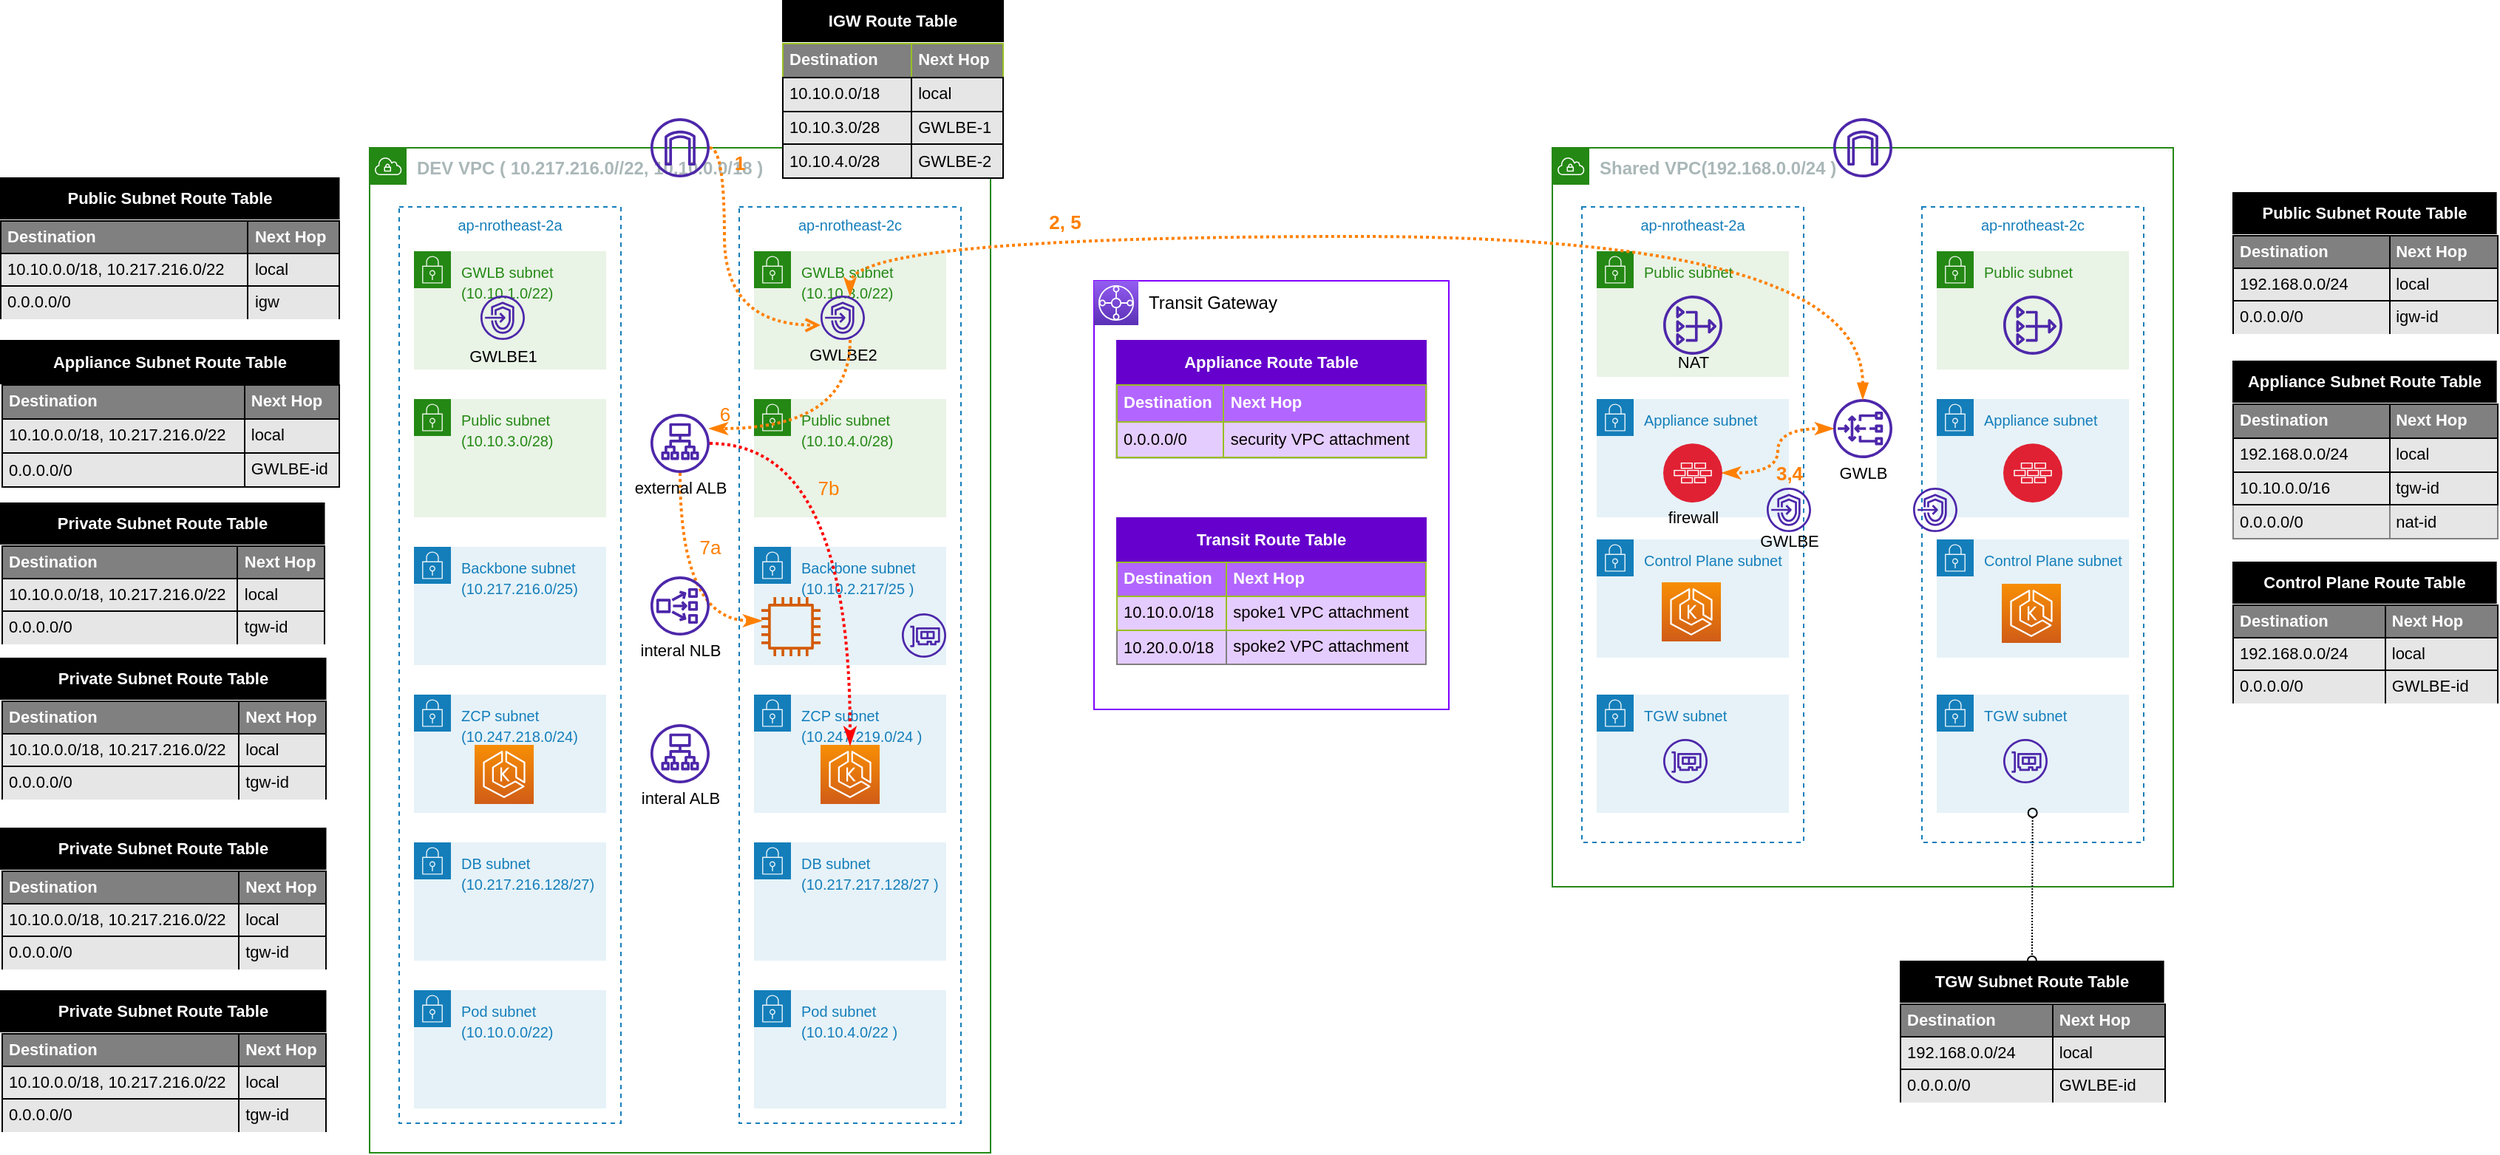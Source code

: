<mxfile>
    <diagram id="T1Oo4ShO1ZJLX18rqz8C" name="SKChemical-Inbound-With-GWLB">
        <mxGraphModel dx="2397" dy="1045" grid="1" gridSize="10" guides="1" tooltips="1" connect="1" arrows="1" fold="0" page="1" pageScale="1" pageWidth="827" pageHeight="1169" math="0" shadow="0">
            <root>
                <mxCell id="oZ26mJU-_JxrCpiZ_DhH-0"/>
                <mxCell id="oZ26mJU-_JxrCpiZ_DhH-1" parent="oZ26mJU-_JxrCpiZ_DhH-0"/>
                <mxCell id="oZ26mJU-_JxrCpiZ_DhH-2" value="&lt;b&gt;DEV VPC ( 10.217.216.0//22, 10.10.0.0/18 )&lt;/b&gt;" style="points=[[0,0],[0.25,0],[0.5,0],[0.75,0],[1,0],[1,0.25],[1,0.5],[1,0.75],[1,1],[0.75,1],[0.5,1],[0.25,1],[0,1],[0,0.75],[0,0.5],[0,0.25]];outlineConnect=0;gradientColor=none;html=1;whiteSpace=wrap;fontSize=12;fontStyle=0;container=1;pointerEvents=0;collapsible=0;recursiveResize=0;shape=mxgraph.aws4.group;grIcon=mxgraph.aws4.group_vpc;strokeColor=#248814;fillColor=none;verticalAlign=top;align=left;spacingLeft=30;fontColor=#AAB7B8;dashed=0;" parent="oZ26mJU-_JxrCpiZ_DhH-1" vertex="1">
                    <mxGeometry x="60" y="240" width="420" height="680" as="geometry"/>
                </mxCell>
                <mxCell id="oZ26mJU-_JxrCpiZ_DhH-8" value="ap-nrotheast-2a" style="fillColor=none;strokeColor=#147EBA;dashed=1;verticalAlign=top;fontStyle=0;fontColor=#147EBA;fontSize=10;" parent="oZ26mJU-_JxrCpiZ_DhH-2" vertex="1">
                    <mxGeometry x="20" y="40" width="150" height="620" as="geometry"/>
                </mxCell>
                <mxCell id="oZ26mJU-_JxrCpiZ_DhH-3" value="&lt;font style=&quot;font-size: 10px&quot;&gt;GWLB subnet&lt;br&gt;(10.10.1.0/22)&lt;br&gt;&lt;/font&gt;" style="points=[[0,0],[0.25,0],[0.5,0],[0.75,0],[1,0],[1,0.25],[1,0.5],[1,0.75],[1,1],[0.75,1],[0.5,1],[0.25,1],[0,1],[0,0.75],[0,0.5],[0,0.25]];outlineConnect=0;gradientColor=none;html=1;whiteSpace=wrap;fontSize=12;fontStyle=0;container=1;pointerEvents=0;collapsible=0;recursiveResize=0;shape=mxgraph.aws4.group;grIcon=mxgraph.aws4.group_security_group;grStroke=0;strokeColor=#248814;fillColor=#E9F3E6;verticalAlign=top;align=left;spacingLeft=30;fontColor=#248814;dashed=0;" parent="oZ26mJU-_JxrCpiZ_DhH-2" vertex="1">
                    <mxGeometry x="30" y="70" width="130" height="80" as="geometry"/>
                </mxCell>
                <mxCell id="oZ26mJU-_JxrCpiZ_DhH-55" value="" style="sketch=0;outlineConnect=0;fontColor=#232F3E;gradientColor=none;fillColor=#4D27AA;strokeColor=none;dashed=0;verticalLabelPosition=bottom;verticalAlign=top;align=center;html=1;fontSize=12;fontStyle=0;aspect=fixed;pointerEvents=1;shape=mxgraph.aws4.endpoints;" parent="oZ26mJU-_JxrCpiZ_DhH-3" vertex="1">
                    <mxGeometry x="45" y="30" width="30" height="30" as="geometry"/>
                </mxCell>
                <mxCell id="oZ26mJU-_JxrCpiZ_DhH-6" value="&lt;font style=&quot;font-size: 10px&quot;&gt;Public subnet&lt;br&gt;(10.10.3.0/28)&lt;br&gt;&lt;/font&gt;" style="points=[[0,0],[0.25,0],[0.5,0],[0.75,0],[1,0],[1,0.25],[1,0.5],[1,0.75],[1,1],[0.75,1],[0.5,1],[0.25,1],[0,1],[0,0.75],[0,0.5],[0,0.25]];outlineConnect=0;gradientColor=none;html=1;whiteSpace=wrap;fontSize=12;fontStyle=0;container=1;pointerEvents=0;collapsible=0;recursiveResize=0;shape=mxgraph.aws4.group;grIcon=mxgraph.aws4.group_security_group;grStroke=0;strokeColor=#248814;fillColor=#E9F3E6;verticalAlign=top;align=left;spacingLeft=30;fontColor=#248814;dashed=0;" parent="oZ26mJU-_JxrCpiZ_DhH-2" vertex="1">
                    <mxGeometry x="30" y="170" width="130" height="80" as="geometry"/>
                </mxCell>
                <mxCell id="oZ26mJU-_JxrCpiZ_DhH-5" value="&lt;font style=&quot;font-size: 10px&quot;&gt;Backbone subnet&lt;br&gt;(10.217.216.0/25)&lt;br&gt;&lt;/font&gt;" style="points=[[0,0],[0.25,0],[0.5,0],[0.75,0],[1,0],[1,0.25],[1,0.5],[1,0.75],[1,1],[0.75,1],[0.5,1],[0.25,1],[0,1],[0,0.75],[0,0.5],[0,0.25]];outlineConnect=0;gradientColor=none;html=1;whiteSpace=wrap;fontSize=12;fontStyle=0;container=1;pointerEvents=0;collapsible=0;recursiveResize=0;shape=mxgraph.aws4.group;grIcon=mxgraph.aws4.group_security_group;grStroke=0;strokeColor=#147EBA;fillColor=#E6F2F8;verticalAlign=top;align=left;spacingLeft=30;fontColor=#147EBA;dashed=0;" parent="oZ26mJU-_JxrCpiZ_DhH-2" vertex="1">
                    <mxGeometry x="30" y="270" width="130" height="80" as="geometry"/>
                </mxCell>
                <mxCell id="oZ26mJU-_JxrCpiZ_DhH-21" value="ap-nrotheast-2c" style="fillColor=none;strokeColor=#147EBA;dashed=1;verticalAlign=top;fontStyle=0;fontColor=#147EBA;fontSize=10;" parent="oZ26mJU-_JxrCpiZ_DhH-2" vertex="1">
                    <mxGeometry x="250" y="40" width="150" height="620" as="geometry"/>
                </mxCell>
                <mxCell id="oZ26mJU-_JxrCpiZ_DhH-22" value="&lt;font style=&quot;font-size: 10px&quot;&gt;GWLB subnet&lt;br&gt;(10.10.3.0/22)&lt;br&gt;&lt;/font&gt;" style="points=[[0,0],[0.25,0],[0.5,0],[0.75,0],[1,0],[1,0.25],[1,0.5],[1,0.75],[1,1],[0.75,1],[0.5,1],[0.25,1],[0,1],[0,0.75],[0,0.5],[0,0.25]];outlineConnect=0;gradientColor=none;html=1;whiteSpace=wrap;fontSize=12;fontStyle=0;container=1;pointerEvents=0;collapsible=0;recursiveResize=0;shape=mxgraph.aws4.group;grIcon=mxgraph.aws4.group_security_group;grStroke=0;strokeColor=#248814;fillColor=#E9F3E6;verticalAlign=top;align=left;spacingLeft=30;fontColor=#248814;dashed=0;" parent="oZ26mJU-_JxrCpiZ_DhH-2" vertex="1">
                    <mxGeometry x="260" y="70" width="130" height="80" as="geometry"/>
                </mxCell>
                <mxCell id="oZ26mJU-_JxrCpiZ_DhH-56" value="" style="sketch=0;outlineConnect=0;fontColor=#232F3E;gradientColor=none;fillColor=#4D27AA;strokeColor=none;dashed=0;verticalLabelPosition=bottom;verticalAlign=top;align=center;html=1;fontSize=12;fontStyle=0;aspect=fixed;pointerEvents=1;shape=mxgraph.aws4.endpoints;" parent="oZ26mJU-_JxrCpiZ_DhH-22" vertex="1">
                    <mxGeometry x="45" y="30" width="30" height="30" as="geometry"/>
                </mxCell>
                <mxCell id="oZ26mJU-_JxrCpiZ_DhH-57" value="GWLBE2" style="text;html=1;align=center;verticalAlign=middle;resizable=0;points=[];autosize=1;strokeColor=none;fillColor=none;fontSize=11;" parent="oZ26mJU-_JxrCpiZ_DhH-22" vertex="1">
                    <mxGeometry x="30" y="60" width="60" height="20" as="geometry"/>
                </mxCell>
                <mxCell id="oZ26mJU-_JxrCpiZ_DhH-23" value="&lt;font style=&quot;font-size: 10px&quot;&gt;Public subnet&lt;br&gt;(10.10.4.0/28)&lt;br&gt;&lt;/font&gt;" style="points=[[0,0],[0.25,0],[0.5,0],[0.75,0],[1,0],[1,0.25],[1,0.5],[1,0.75],[1,1],[0.75,1],[0.5,1],[0.25,1],[0,1],[0,0.75],[0,0.5],[0,0.25]];outlineConnect=0;gradientColor=none;html=1;whiteSpace=wrap;fontSize=12;fontStyle=0;container=1;pointerEvents=0;collapsible=0;recursiveResize=0;shape=mxgraph.aws4.group;grIcon=mxgraph.aws4.group_security_group;grStroke=0;strokeColor=#248814;fillColor=#E9F3E6;verticalAlign=top;align=left;spacingLeft=30;fontColor=#248814;dashed=0;" parent="oZ26mJU-_JxrCpiZ_DhH-2" vertex="1">
                    <mxGeometry x="260" y="170" width="130" height="80" as="geometry"/>
                </mxCell>
                <mxCell id="oZ26mJU-_JxrCpiZ_DhH-24" value="&lt;font style=&quot;font-size: 10px&quot;&gt;Backbone subnet&lt;br&gt;(10.10.2.217/25 )&lt;br&gt;&lt;/font&gt;" style="points=[[0,0],[0.25,0],[0.5,0],[0.75,0],[1,0],[1,0.25],[1,0.5],[1,0.75],[1,1],[0.75,1],[0.5,1],[0.25,1],[0,1],[0,0.75],[0,0.5],[0,0.25]];outlineConnect=0;gradientColor=none;html=1;whiteSpace=wrap;fontSize=12;fontStyle=0;container=1;pointerEvents=0;collapsible=0;recursiveResize=0;shape=mxgraph.aws4.group;grIcon=mxgraph.aws4.group_security_group;grStroke=0;strokeColor=#147EBA;fillColor=#E6F2F8;verticalAlign=top;align=left;spacingLeft=30;fontColor=#147EBA;dashed=0;" parent="oZ26mJU-_JxrCpiZ_DhH-2" vertex="1">
                    <mxGeometry x="260" y="270" width="130" height="80" as="geometry"/>
                </mxCell>
                <mxCell id="oZ26mJU-_JxrCpiZ_DhH-60" value="" style="sketch=0;outlineConnect=0;fontColor=#232F3E;gradientColor=none;fillColor=#D45B07;strokeColor=none;dashed=0;verticalLabelPosition=bottom;verticalAlign=top;align=center;html=1;fontSize=12;fontStyle=0;aspect=fixed;pointerEvents=1;shape=mxgraph.aws4.instance2;" parent="oZ26mJU-_JxrCpiZ_DhH-24" vertex="1">
                    <mxGeometry x="5" y="34" width="40" height="40" as="geometry"/>
                </mxCell>
                <mxCell id="oZ26mJU-_JxrCpiZ_DhH-88" style="edgeStyle=orthogonalEdgeStyle;curved=1;html=1;dashed=1;dashPattern=1 1;fontSize=11;fontColor=#000000;startArrow=none;startFill=0;endArrow=classicThin;endFill=1;strokeColor=#FF8000;strokeWidth=2;" parent="oZ26mJU-_JxrCpiZ_DhH-2" source="oZ26mJU-_JxrCpiZ_DhH-27" target="oZ26mJU-_JxrCpiZ_DhH-60" edge="1">
                    <mxGeometry relative="1" as="geometry">
                        <Array as="points">
                            <mxPoint x="210" y="320"/>
                        </Array>
                    </mxGeometry>
                </mxCell>
                <mxCell id="oZ26mJU-_JxrCpiZ_DhH-27" value="" style="sketch=0;outlineConnect=0;fontColor=#232F3E;gradientColor=none;fillColor=#4D27AA;strokeColor=none;dashed=0;verticalLabelPosition=bottom;verticalAlign=top;align=center;html=1;fontSize=12;fontStyle=0;aspect=fixed;pointerEvents=1;shape=mxgraph.aws4.application_load_balancer;" parent="oZ26mJU-_JxrCpiZ_DhH-2" vertex="1">
                    <mxGeometry x="190" y="180" width="40" height="40" as="geometry"/>
                </mxCell>
                <mxCell id="oZ26mJU-_JxrCpiZ_DhH-58" value="external ALB" style="text;html=1;align=center;verticalAlign=middle;resizable=0;points=[];autosize=1;strokeColor=none;fillColor=none;fontSize=11;" parent="oZ26mJU-_JxrCpiZ_DhH-2" vertex="1">
                    <mxGeometry x="170" y="220" width="80" height="20" as="geometry"/>
                </mxCell>
                <mxCell id="oZ26mJU-_JxrCpiZ_DhH-83" style="edgeStyle=orthogonalEdgeStyle;curved=1;html=1;fontSize=11;fontColor=#000000;startArrow=none;startFill=0;endArrow=open;endFill=0;strokeColor=#FF8000;strokeWidth=2;dashed=1;dashPattern=1 1;" parent="oZ26mJU-_JxrCpiZ_DhH-2" source="oZ26mJU-_JxrCpiZ_DhH-61" target="oZ26mJU-_JxrCpiZ_DhH-56" edge="1">
                    <mxGeometry relative="1" as="geometry">
                        <Array as="points">
                            <mxPoint x="240"/>
                            <mxPoint x="240" y="120"/>
                        </Array>
                    </mxGeometry>
                </mxCell>
                <mxCell id="oZ26mJU-_JxrCpiZ_DhH-61" value="" style="sketch=0;outlineConnect=0;fontColor=#232F3E;gradientColor=none;fillColor=#4D27AA;strokeColor=none;dashed=0;verticalLabelPosition=bottom;verticalAlign=top;align=center;html=1;fontSize=12;fontStyle=0;aspect=fixed;pointerEvents=1;shape=mxgraph.aws4.internet_gateway;" parent="oZ26mJU-_JxrCpiZ_DhH-2" vertex="1">
                    <mxGeometry x="190" y="-20" width="40" height="40" as="geometry"/>
                </mxCell>
                <mxCell id="oZ26mJU-_JxrCpiZ_DhH-87" style="edgeStyle=orthogonalEdgeStyle;curved=1;html=1;dashed=1;dashPattern=1 1;fontSize=11;fontColor=#000000;startArrow=none;startFill=0;endArrow=classicThin;endFill=1;strokeColor=#FF8000;strokeWidth=2;" parent="oZ26mJU-_JxrCpiZ_DhH-2" source="oZ26mJU-_JxrCpiZ_DhH-56" target="oZ26mJU-_JxrCpiZ_DhH-27" edge="1">
                    <mxGeometry relative="1" as="geometry">
                        <Array as="points">
                            <mxPoint x="325" y="190"/>
                        </Array>
                    </mxGeometry>
                </mxCell>
                <mxCell id="oZ26mJU-_JxrCpiZ_DhH-92" value="&lt;font style=&quot;font-size: 13px&quot; color=&quot;#ff8000&quot;&gt;&lt;b&gt;1&lt;/b&gt;&lt;/font&gt;" style="text;html=1;align=center;verticalAlign=middle;resizable=0;points=[];autosize=1;strokeColor=none;fillColor=none;fontSize=12;fontColor=#9933FF;" parent="oZ26mJU-_JxrCpiZ_DhH-2" vertex="1">
                    <mxGeometry x="240" width="20" height="20" as="geometry"/>
                </mxCell>
                <mxCell id="oZ26mJU-_JxrCpiZ_DhH-95" value="6" style="text;html=1;align=center;verticalAlign=middle;resizable=0;points=[];autosize=1;strokeColor=none;fillColor=none;fontSize=13;fontColor=#FF8000;" parent="oZ26mJU-_JxrCpiZ_DhH-2" vertex="1">
                    <mxGeometry x="230" y="170" width="20" height="20" as="geometry"/>
                </mxCell>
                <mxCell id="oZ26mJU-_JxrCpiZ_DhH-96" value="7a" style="text;html=1;align=center;verticalAlign=middle;resizable=0;points=[];autosize=1;strokeColor=none;fillColor=none;fontSize=13;fontColor=#FF8000;" parent="oZ26mJU-_JxrCpiZ_DhH-2" vertex="1">
                    <mxGeometry x="215" y="260" width="30" height="20" as="geometry"/>
                </mxCell>
                <mxCell id="oZ26mJU-_JxrCpiZ_DhH-101" value="&lt;font color=&quot;#000000&quot; style=&quot;font-size: 11px&quot;&gt;GWLBE1&lt;/font&gt;" style="text;html=1;align=center;verticalAlign=middle;resizable=0;points=[];autosize=1;strokeColor=none;fillColor=none;fontSize=13;fontColor=#FF8000;" parent="oZ26mJU-_JxrCpiZ_DhH-2" vertex="1">
                    <mxGeometry x="60" y="130" width="60" height="20" as="geometry"/>
                </mxCell>
                <mxCell id="oZ26mJU-_JxrCpiZ_DhH-137" value="" style="sketch=0;outlineConnect=0;fontColor=#232F3E;gradientColor=none;fillColor=#4D27AA;strokeColor=none;dashed=0;verticalLabelPosition=bottom;verticalAlign=top;align=center;html=1;fontSize=12;fontStyle=0;aspect=fixed;pointerEvents=1;shape=mxgraph.aws4.elastic_network_interface;" parent="oZ26mJU-_JxrCpiZ_DhH-2" vertex="1">
                    <mxGeometry x="360" y="315" width="30" height="30" as="geometry"/>
                </mxCell>
                <mxCell id="Kfmm4itfkgED6QxuiPty-0" value="&lt;font style=&quot;font-size: 10px&quot;&gt;ZCP subnet&lt;br&gt;(10.247.218.0/24)&lt;br&gt;&lt;/font&gt;" style="points=[[0,0],[0.25,0],[0.5,0],[0.75,0],[1,0],[1,0.25],[1,0.5],[1,0.75],[1,1],[0.75,1],[0.5,1],[0.25,1],[0,1],[0,0.75],[0,0.5],[0,0.25]];outlineConnect=0;gradientColor=none;html=1;whiteSpace=wrap;fontSize=12;fontStyle=0;container=1;pointerEvents=0;collapsible=0;recursiveResize=0;shape=mxgraph.aws4.group;grIcon=mxgraph.aws4.group_security_group;grStroke=0;strokeColor=#147EBA;fillColor=#E6F2F8;verticalAlign=top;align=left;spacingLeft=30;fontColor=#147EBA;dashed=0;" vertex="1" parent="oZ26mJU-_JxrCpiZ_DhH-2">
                    <mxGeometry x="30" y="370" width="130" height="80" as="geometry"/>
                </mxCell>
                <mxCell id="Kfmm4itfkgED6QxuiPty-29" value="" style="sketch=0;points=[[0,0,0],[0.25,0,0],[0.5,0,0],[0.75,0,0],[1,0,0],[0,1,0],[0.25,1,0],[0.5,1,0],[0.75,1,0],[1,1,0],[0,0.25,0],[0,0.5,0],[0,0.75,0],[1,0.25,0],[1,0.5,0],[1,0.75,0]];outlineConnect=0;fontColor=#232F3E;gradientColor=#F78E04;gradientDirection=north;fillColor=#D05C17;strokeColor=#ffffff;dashed=0;verticalLabelPosition=bottom;verticalAlign=top;align=center;html=1;fontSize=12;fontStyle=0;aspect=fixed;shape=mxgraph.aws4.resourceIcon;resIcon=mxgraph.aws4.eks;" vertex="1" parent="Kfmm4itfkgED6QxuiPty-0">
                    <mxGeometry x="41" y="34" width="40" height="40" as="geometry"/>
                </mxCell>
                <mxCell id="Kfmm4itfkgED6QxuiPty-1" value="&lt;font style=&quot;font-size: 10px&quot;&gt;ZCP subnet&lt;br&gt;(10.247.219.0/24&amp;nbsp;)&lt;br&gt;&lt;/font&gt;" style="points=[[0,0],[0.25,0],[0.5,0],[0.75,0],[1,0],[1,0.25],[1,0.5],[1,0.75],[1,1],[0.75,1],[0.5,1],[0.25,1],[0,1],[0,0.75],[0,0.5],[0,0.25]];outlineConnect=0;gradientColor=none;html=1;whiteSpace=wrap;fontSize=12;fontStyle=0;container=1;pointerEvents=0;collapsible=0;recursiveResize=0;shape=mxgraph.aws4.group;grIcon=mxgraph.aws4.group_security_group;grStroke=0;strokeColor=#147EBA;fillColor=#E6F2F8;verticalAlign=top;align=left;spacingLeft=30;fontColor=#147EBA;dashed=0;" vertex="1" parent="oZ26mJU-_JxrCpiZ_DhH-2">
                    <mxGeometry x="260" y="370" width="130" height="80" as="geometry"/>
                </mxCell>
                <mxCell id="Kfmm4itfkgED6QxuiPty-28" value="" style="sketch=0;points=[[0,0,0],[0.25,0,0],[0.5,0,0],[0.75,0,0],[1,0,0],[0,1,0],[0.25,1,0],[0.5,1,0],[0.75,1,0],[1,1,0],[0,0.25,0],[0,0.5,0],[0,0.75,0],[1,0.25,0],[1,0.5,0],[1,0.75,0]];outlineConnect=0;fontColor=#232F3E;gradientColor=#F78E04;gradientDirection=north;fillColor=#D05C17;strokeColor=#ffffff;dashed=0;verticalLabelPosition=bottom;verticalAlign=top;align=center;html=1;fontSize=12;fontStyle=0;aspect=fixed;shape=mxgraph.aws4.resourceIcon;resIcon=mxgraph.aws4.eks;" vertex="1" parent="Kfmm4itfkgED6QxuiPty-1">
                    <mxGeometry x="45" y="34" width="40" height="40" as="geometry"/>
                </mxCell>
                <mxCell id="Kfmm4itfkgED6QxuiPty-3" value="&lt;font style=&quot;font-size: 10px&quot;&gt;DB subnet&lt;br&gt;(10.217.216.128/27)&lt;br&gt;&lt;/font&gt;" style="points=[[0,0],[0.25,0],[0.5,0],[0.75,0],[1,0],[1,0.25],[1,0.5],[1,0.75],[1,1],[0.75,1],[0.5,1],[0.25,1],[0,1],[0,0.75],[0,0.5],[0,0.25]];outlineConnect=0;gradientColor=none;html=1;whiteSpace=wrap;fontSize=12;fontStyle=0;container=1;pointerEvents=0;collapsible=0;recursiveResize=0;shape=mxgraph.aws4.group;grIcon=mxgraph.aws4.group_security_group;grStroke=0;strokeColor=#147EBA;fillColor=#E6F2F8;verticalAlign=top;align=left;spacingLeft=30;fontColor=#147EBA;dashed=0;" vertex="1" parent="oZ26mJU-_JxrCpiZ_DhH-2">
                    <mxGeometry x="30" y="470" width="130" height="80" as="geometry"/>
                </mxCell>
                <mxCell id="Kfmm4itfkgED6QxuiPty-4" value="&lt;font style=&quot;font-size: 10px&quot;&gt;DB subnet&lt;br&gt;(10.217.217.128/27&amp;nbsp;)&lt;br&gt;&lt;/font&gt;" style="points=[[0,0],[0.25,0],[0.5,0],[0.75,0],[1,0],[1,0.25],[1,0.5],[1,0.75],[1,1],[0.75,1],[0.5,1],[0.25,1],[0,1],[0,0.75],[0,0.5],[0,0.25]];outlineConnect=0;gradientColor=none;html=1;whiteSpace=wrap;fontSize=12;fontStyle=0;container=1;pointerEvents=0;collapsible=0;recursiveResize=0;shape=mxgraph.aws4.group;grIcon=mxgraph.aws4.group_security_group;grStroke=0;strokeColor=#147EBA;fillColor=#E6F2F8;verticalAlign=top;align=left;spacingLeft=30;fontColor=#147EBA;dashed=0;" vertex="1" parent="oZ26mJU-_JxrCpiZ_DhH-2">
                    <mxGeometry x="260" y="470" width="130" height="80" as="geometry"/>
                </mxCell>
                <mxCell id="Kfmm4itfkgED6QxuiPty-6" value="&lt;font style=&quot;font-size: 10px&quot;&gt;Pod subnet&lt;br&gt;(10.10.0.0/22)&lt;br&gt;&lt;/font&gt;" style="points=[[0,0],[0.25,0],[0.5,0],[0.75,0],[1,0],[1,0.25],[1,0.5],[1,0.75],[1,1],[0.75,1],[0.5,1],[0.25,1],[0,1],[0,0.75],[0,0.5],[0,0.25]];outlineConnect=0;gradientColor=none;html=1;whiteSpace=wrap;fontSize=12;fontStyle=0;container=1;pointerEvents=0;collapsible=0;recursiveResize=0;shape=mxgraph.aws4.group;grIcon=mxgraph.aws4.group_security_group;grStroke=0;strokeColor=#147EBA;fillColor=#E6F2F8;verticalAlign=top;align=left;spacingLeft=30;fontColor=#147EBA;dashed=0;" vertex="1" parent="oZ26mJU-_JxrCpiZ_DhH-2">
                    <mxGeometry x="30" y="570" width="130" height="80" as="geometry"/>
                </mxCell>
                <mxCell id="Kfmm4itfkgED6QxuiPty-7" value="&lt;font style=&quot;font-size: 10px&quot;&gt;Pod subnet&lt;br&gt;(10.10.4.0/22 )&lt;br&gt;&lt;/font&gt;" style="points=[[0,0],[0.25,0],[0.5,0],[0.75,0],[1,0],[1,0.25],[1,0.5],[1,0.75],[1,1],[0.75,1],[0.5,1],[0.25,1],[0,1],[0,0.75],[0,0.5],[0,0.25]];outlineConnect=0;gradientColor=none;html=1;whiteSpace=wrap;fontSize=12;fontStyle=0;container=1;pointerEvents=0;collapsible=0;recursiveResize=0;shape=mxgraph.aws4.group;grIcon=mxgraph.aws4.group_security_group;grStroke=0;strokeColor=#147EBA;fillColor=#E6F2F8;verticalAlign=top;align=left;spacingLeft=30;fontColor=#147EBA;dashed=0;" vertex="1" parent="oZ26mJU-_JxrCpiZ_DhH-2">
                    <mxGeometry x="260" y="570" width="130" height="80" as="geometry"/>
                </mxCell>
                <mxCell id="TiyudMM1w7Rai4fDOMlp-1" value="7b" style="text;html=1;align=center;verticalAlign=middle;resizable=0;points=[];autosize=1;strokeColor=none;fillColor=none;fontSize=13;fontColor=#FF8000;" vertex="1" parent="oZ26mJU-_JxrCpiZ_DhH-2">
                    <mxGeometry x="295" y="220" width="30" height="20" as="geometry"/>
                </mxCell>
                <mxCell id="KX1P1DNBEAxO47d_bgkt-3" value="interal NLB" style="text;html=1;align=center;verticalAlign=middle;resizable=0;points=[];autosize=1;strokeColor=none;fillColor=none;fontSize=11;" vertex="1" parent="oZ26mJU-_JxrCpiZ_DhH-2">
                    <mxGeometry x="175" y="330" width="70" height="20" as="geometry"/>
                </mxCell>
                <mxCell id="KX1P1DNBEAxO47d_bgkt-4" value="interal ALB" style="text;html=1;align=center;verticalAlign=middle;resizable=0;points=[];autosize=1;strokeColor=none;fillColor=none;fontSize=11;" vertex="1" parent="oZ26mJU-_JxrCpiZ_DhH-2">
                    <mxGeometry x="175" y="430" width="70" height="20" as="geometry"/>
                </mxCell>
                <mxCell id="TiyudMM1w7Rai4fDOMlp-0" style="edgeStyle=orthogonalEdgeStyle;curved=1;html=1;dashed=1;dashPattern=1 1;endArrow=classicThin;endFill=1;strokeColor=#FF0000;strokeWidth=2;" edge="1" parent="oZ26mJU-_JxrCpiZ_DhH-2" source="oZ26mJU-_JxrCpiZ_DhH-27" target="Kfmm4itfkgED6QxuiPty-28">
                    <mxGeometry relative="1" as="geometry"/>
                </mxCell>
                <mxCell id="KX1P1DNBEAxO47d_bgkt-6" value="" style="sketch=0;outlineConnect=0;fontColor=#232F3E;gradientColor=none;fillColor=#4D27AA;strokeColor=none;dashed=0;verticalLabelPosition=bottom;verticalAlign=top;align=center;html=1;fontSize=12;fontStyle=0;aspect=fixed;pointerEvents=1;shape=mxgraph.aws4.application_load_balancer;" vertex="1" parent="oZ26mJU-_JxrCpiZ_DhH-2">
                    <mxGeometry x="190" y="390" width="40" height="40" as="geometry"/>
                </mxCell>
                <mxCell id="oZ26mJU-_JxrCpiZ_DhH-28" value="&lt;b&gt;Shared VPC(192.168.0.0/24 )&lt;/b&gt;" style="points=[[0,0],[0.25,0],[0.5,0],[0.75,0],[1,0],[1,0.25],[1,0.5],[1,0.75],[1,1],[0.75,1],[0.5,1],[0.25,1],[0,1],[0,0.75],[0,0.5],[0,0.25]];outlineConnect=0;gradientColor=none;html=1;whiteSpace=wrap;fontSize=12;fontStyle=0;container=1;pointerEvents=0;collapsible=0;recursiveResize=0;shape=mxgraph.aws4.group;grIcon=mxgraph.aws4.group_vpc;strokeColor=#248814;fillColor=none;verticalAlign=top;align=left;spacingLeft=30;fontColor=#AAB7B8;dashed=0;" parent="oZ26mJU-_JxrCpiZ_DhH-1" vertex="1">
                    <mxGeometry x="860" y="240" width="420" height="500" as="geometry"/>
                </mxCell>
                <mxCell id="oZ26mJU-_JxrCpiZ_DhH-29" value="ap-nrotheast-2a" style="fillColor=none;strokeColor=#147EBA;dashed=1;verticalAlign=top;fontStyle=0;fontColor=#147EBA;fontSize=10;" parent="oZ26mJU-_JxrCpiZ_DhH-28" vertex="1">
                    <mxGeometry x="20" y="40" width="150" height="430" as="geometry"/>
                </mxCell>
                <mxCell id="oZ26mJU-_JxrCpiZ_DhH-30" value="&lt;font style=&quot;font-size: 10px&quot;&gt;Public subnet&lt;/font&gt;" style="points=[[0,0],[0.25,0],[0.5,0],[0.75,0],[1,0],[1,0.25],[1,0.5],[1,0.75],[1,1],[0.75,1],[0.5,1],[0.25,1],[0,1],[0,0.75],[0,0.5],[0,0.25]];outlineConnect=0;gradientColor=none;html=1;whiteSpace=wrap;fontSize=12;fontStyle=0;container=1;pointerEvents=0;collapsible=0;recursiveResize=0;shape=mxgraph.aws4.group;grIcon=mxgraph.aws4.group_security_group;grStroke=0;strokeColor=#248814;fillColor=#E9F3E6;verticalAlign=top;align=left;spacingLeft=30;fontColor=#248814;dashed=0;" parent="oZ26mJU-_JxrCpiZ_DhH-28" vertex="1">
                    <mxGeometry x="30" y="70" width="130" height="85" as="geometry"/>
                </mxCell>
                <mxCell id="oZ26mJU-_JxrCpiZ_DhH-48" value="" style="sketch=0;outlineConnect=0;fontColor=#232F3E;gradientColor=none;fillColor=#4D27AA;strokeColor=none;dashed=0;verticalLabelPosition=bottom;verticalAlign=top;align=center;html=1;fontSize=12;fontStyle=0;aspect=fixed;pointerEvents=1;shape=mxgraph.aws4.nat_gateway;" parent="oZ26mJU-_JxrCpiZ_DhH-30" vertex="1">
                    <mxGeometry x="45" y="30" width="40" height="40" as="geometry"/>
                </mxCell>
                <mxCell id="oZ26mJU-_JxrCpiZ_DhH-108" value="NAT" style="text;html=1;align=center;verticalAlign=middle;resizable=0;points=[];autosize=1;strokeColor=none;fillColor=none;fontSize=11;fontColor=#000000;" parent="oZ26mJU-_JxrCpiZ_DhH-30" vertex="1">
                    <mxGeometry x="45" y="65" width="40" height="20" as="geometry"/>
                </mxCell>
                <mxCell id="oZ26mJU-_JxrCpiZ_DhH-32" value="&lt;font style=&quot;font-size: 10px&quot;&gt;Appliance subnet&lt;/font&gt;" style="points=[[0,0],[0.25,0],[0.5,0],[0.75,0],[1,0],[1,0.25],[1,0.5],[1,0.75],[1,1],[0.75,1],[0.5,1],[0.25,1],[0,1],[0,0.75],[0,0.5],[0,0.25]];outlineConnect=0;gradientColor=none;html=1;whiteSpace=wrap;fontSize=12;fontStyle=0;container=1;pointerEvents=0;collapsible=0;recursiveResize=0;shape=mxgraph.aws4.group;grIcon=mxgraph.aws4.group_security_group;grStroke=0;strokeColor=#147EBA;fillColor=#E6F2F8;verticalAlign=top;align=left;spacingLeft=30;fontColor=#147EBA;dashed=0;" parent="oZ26mJU-_JxrCpiZ_DhH-28" vertex="1">
                    <mxGeometry x="30" y="170" width="130" height="80" as="geometry"/>
                </mxCell>
                <mxCell id="oZ26mJU-_JxrCpiZ_DhH-35" value="ap-nrotheast-2c" style="fillColor=none;strokeColor=#147EBA;dashed=1;verticalAlign=top;fontStyle=0;fontColor=#147EBA;fontSize=10;" parent="oZ26mJU-_JxrCpiZ_DhH-28" vertex="1">
                    <mxGeometry x="250" y="40" width="150" height="430" as="geometry"/>
                </mxCell>
                <mxCell id="oZ26mJU-_JxrCpiZ_DhH-36" value="&lt;font style=&quot;font-size: 10px&quot;&gt;Public subnet&lt;/font&gt;" style="points=[[0,0],[0.25,0],[0.5,0],[0.75,0],[1,0],[1,0.25],[1,0.5],[1,0.75],[1,1],[0.75,1],[0.5,1],[0.25,1],[0,1],[0,0.75],[0,0.5],[0,0.25]];outlineConnect=0;gradientColor=none;html=1;whiteSpace=wrap;fontSize=12;fontStyle=0;container=1;pointerEvents=0;collapsible=0;recursiveResize=0;shape=mxgraph.aws4.group;grIcon=mxgraph.aws4.group_security_group;grStroke=0;strokeColor=#248814;fillColor=#E9F3E6;verticalAlign=top;align=left;spacingLeft=30;fontColor=#248814;dashed=0;" parent="oZ26mJU-_JxrCpiZ_DhH-28" vertex="1">
                    <mxGeometry x="260" y="70" width="130" height="80" as="geometry"/>
                </mxCell>
                <mxCell id="oZ26mJU-_JxrCpiZ_DhH-49" value="" style="sketch=0;outlineConnect=0;fontColor=#232F3E;gradientColor=none;fillColor=#4D27AA;strokeColor=none;dashed=0;verticalLabelPosition=bottom;verticalAlign=top;align=center;html=1;fontSize=12;fontStyle=0;aspect=fixed;pointerEvents=1;shape=mxgraph.aws4.nat_gateway;" parent="oZ26mJU-_JxrCpiZ_DhH-36" vertex="1">
                    <mxGeometry x="45" y="30" width="40" height="40" as="geometry"/>
                </mxCell>
                <mxCell id="oZ26mJU-_JxrCpiZ_DhH-38" value="&lt;font style=&quot;font-size: 10px&quot;&gt;Appliance subnet&lt;/font&gt;" style="points=[[0,0],[0.25,0],[0.5,0],[0.75,0],[1,0],[1,0.25],[1,0.5],[1,0.75],[1,1],[0.75,1],[0.5,1],[0.25,1],[0,1],[0,0.75],[0,0.5],[0,0.25]];outlineConnect=0;gradientColor=none;html=1;whiteSpace=wrap;fontSize=12;fontStyle=0;container=1;pointerEvents=0;collapsible=0;recursiveResize=0;shape=mxgraph.aws4.group;grIcon=mxgraph.aws4.group_security_group;grStroke=0;strokeColor=#147EBA;fillColor=#E6F2F8;verticalAlign=top;align=left;spacingLeft=30;fontColor=#147EBA;dashed=0;" parent="oZ26mJU-_JxrCpiZ_DhH-28" vertex="1">
                    <mxGeometry x="260" y="170" width="130" height="80" as="geometry"/>
                </mxCell>
                <mxCell id="oZ26mJU-_JxrCpiZ_DhH-53" value="" style="aspect=fixed;perimeter=ellipsePerimeter;html=1;align=center;shadow=0;dashed=0;fontColor=#4277BB;labelBackgroundColor=#ffffff;fontSize=12;spacingTop=3;image;image=img/lib/ibm/security/firewall.svg;" parent="oZ26mJU-_JxrCpiZ_DhH-38" vertex="1">
                    <mxGeometry x="45" y="30" width="40" height="40" as="geometry"/>
                </mxCell>
                <mxCell id="oZ26mJU-_JxrCpiZ_DhH-42" value="&lt;font style=&quot;font-size: 10px&quot;&gt;TGW subnet&lt;/font&gt;" style="points=[[0,0],[0.25,0],[0.5,0],[0.75,0],[1,0],[1,0.25],[1,0.5],[1,0.75],[1,1],[0.75,1],[0.5,1],[0.25,1],[0,1],[0,0.75],[0,0.5],[0,0.25]];outlineConnect=0;gradientColor=none;html=1;whiteSpace=wrap;fontSize=12;fontStyle=0;container=1;pointerEvents=0;collapsible=0;recursiveResize=0;shape=mxgraph.aws4.group;grIcon=mxgraph.aws4.group_security_group;grStroke=0;strokeColor=#147EBA;fillColor=#E6F2F8;verticalAlign=top;align=left;spacingLeft=30;fontColor=#147EBA;dashed=0;" parent="oZ26mJU-_JxrCpiZ_DhH-28" vertex="1">
                    <mxGeometry x="30" y="370" width="130" height="80" as="geometry"/>
                </mxCell>
                <mxCell id="oZ26mJU-_JxrCpiZ_DhH-46" value="" style="sketch=0;outlineConnect=0;fontColor=#232F3E;gradientColor=none;fillColor=#4D27AA;strokeColor=none;dashed=0;verticalLabelPosition=bottom;verticalAlign=top;align=center;html=1;fontSize=12;fontStyle=0;aspect=fixed;pointerEvents=1;shape=mxgraph.aws4.elastic_network_interface;" parent="oZ26mJU-_JxrCpiZ_DhH-42" vertex="1">
                    <mxGeometry x="45" y="30" width="30" height="30" as="geometry"/>
                </mxCell>
                <mxCell id="oZ26mJU-_JxrCpiZ_DhH-43" value="&lt;font style=&quot;font-size: 10px&quot;&gt;TGW subnet&lt;/font&gt;" style="points=[[0,0],[0.25,0],[0.5,0],[0.75,0],[1,0],[1,0.25],[1,0.5],[1,0.75],[1,1],[0.75,1],[0.5,1],[0.25,1],[0,1],[0,0.75],[0,0.5],[0,0.25]];outlineConnect=0;gradientColor=none;html=1;whiteSpace=wrap;fontSize=12;fontStyle=0;container=1;pointerEvents=0;collapsible=0;recursiveResize=0;shape=mxgraph.aws4.group;grIcon=mxgraph.aws4.group_security_group;grStroke=0;strokeColor=#147EBA;fillColor=#E6F2F8;verticalAlign=top;align=left;spacingLeft=30;fontColor=#147EBA;dashed=0;" parent="oZ26mJU-_JxrCpiZ_DhH-28" vertex="1">
                    <mxGeometry x="260" y="370" width="130" height="80" as="geometry"/>
                </mxCell>
                <mxCell id="oZ26mJU-_JxrCpiZ_DhH-47" value="" style="sketch=0;outlineConnect=0;fontColor=#232F3E;gradientColor=none;fillColor=#4D27AA;strokeColor=none;dashed=0;verticalLabelPosition=bottom;verticalAlign=top;align=center;html=1;fontSize=12;fontStyle=0;aspect=fixed;pointerEvents=1;shape=mxgraph.aws4.elastic_network_interface;" parent="oZ26mJU-_JxrCpiZ_DhH-43" vertex="1">
                    <mxGeometry x="45" y="30" width="30" height="30" as="geometry"/>
                </mxCell>
                <mxCell id="oZ26mJU-_JxrCpiZ_DhH-85" style="edgeStyle=orthogonalEdgeStyle;curved=1;html=1;entryX=1;entryY=0.5;entryDx=0;entryDy=0;dashed=1;dashPattern=1 1;fontSize=11;fontColor=#000000;startArrow=classicThin;startFill=1;endArrow=classicThin;endFill=1;strokeColor=#FF8000;strokeWidth=2;" parent="oZ26mJU-_JxrCpiZ_DhH-28" source="oZ26mJU-_JxrCpiZ_DhH-51" target="oZ26mJU-_JxrCpiZ_DhH-52" edge="1">
                    <mxGeometry relative="1" as="geometry"/>
                </mxCell>
                <mxCell id="oZ26mJU-_JxrCpiZ_DhH-51" value="" style="sketch=0;outlineConnect=0;fontColor=#232F3E;gradientColor=none;fillColor=#4D27AA;strokeColor=none;dashed=0;verticalLabelPosition=bottom;verticalAlign=top;align=center;html=1;fontSize=12;fontStyle=0;aspect=fixed;pointerEvents=1;shape=mxgraph.aws4.gateway_load_balancer;" parent="oZ26mJU-_JxrCpiZ_DhH-28" vertex="1">
                    <mxGeometry x="190" y="170" width="40" height="40" as="geometry"/>
                </mxCell>
                <mxCell id="oZ26mJU-_JxrCpiZ_DhH-52" value="" style="aspect=fixed;perimeter=ellipsePerimeter;html=1;align=center;shadow=0;dashed=0;fontColor=#4277BB;labelBackgroundColor=#ffffff;fontSize=12;spacingTop=3;image;image=img/lib/ibm/security/firewall.svg;" parent="oZ26mJU-_JxrCpiZ_DhH-28" vertex="1">
                    <mxGeometry x="75" y="200" width="40" height="40" as="geometry"/>
                </mxCell>
                <mxCell id="oZ26mJU-_JxrCpiZ_DhH-54" value="firewall" style="text;html=1;align=center;verticalAlign=middle;resizable=0;points=[];autosize=1;strokeColor=none;fillColor=none;fontSize=11;" parent="oZ26mJU-_JxrCpiZ_DhH-28" vertex="1">
                    <mxGeometry x="70" y="240" width="50" height="20" as="geometry"/>
                </mxCell>
                <mxCell id="oZ26mJU-_JxrCpiZ_DhH-59" value="GWLB" style="text;html=1;align=center;verticalAlign=middle;resizable=0;points=[];autosize=1;strokeColor=none;fillColor=none;fontSize=11;" parent="oZ26mJU-_JxrCpiZ_DhH-28" vertex="1">
                    <mxGeometry x="185" y="210" width="50" height="20" as="geometry"/>
                </mxCell>
                <mxCell id="oZ26mJU-_JxrCpiZ_DhH-94" value="&lt;font style=&quot;font-size: 13px&quot; color=&quot;#ff8000&quot;&gt;&lt;b&gt;3,4&lt;/b&gt;&lt;/font&gt;" style="text;html=1;align=center;verticalAlign=middle;resizable=0;points=[];autosize=1;strokeColor=none;fillColor=none;fontSize=12;fontColor=#9933FF;" parent="oZ26mJU-_JxrCpiZ_DhH-28" vertex="1">
                    <mxGeometry x="145" y="210" width="30" height="20" as="geometry"/>
                </mxCell>
                <mxCell id="oZ26mJU-_JxrCpiZ_DhH-106" value="" style="sketch=0;outlineConnect=0;fontColor=#232F3E;gradientColor=none;fillColor=#4D27AA;strokeColor=none;dashed=0;verticalLabelPosition=bottom;verticalAlign=top;align=center;html=1;fontSize=12;fontStyle=0;aspect=fixed;pointerEvents=1;shape=mxgraph.aws4.endpoints;" parent="oZ26mJU-_JxrCpiZ_DhH-28" vertex="1">
                    <mxGeometry x="244" y="230" width="30" height="30" as="geometry"/>
                </mxCell>
                <mxCell id="Kfmm4itfkgED6QxuiPty-9" value="&lt;font style=&quot;font-size: 10px&quot;&gt;Control Plane subnet&lt;/font&gt;" style="points=[[0,0],[0.25,0],[0.5,0],[0.75,0],[1,0],[1,0.25],[1,0.5],[1,0.75],[1,1],[0.75,1],[0.5,1],[0.25,1],[0,1],[0,0.75],[0,0.5],[0,0.25]];outlineConnect=0;gradientColor=none;html=1;whiteSpace=wrap;fontSize=12;fontStyle=0;container=1;pointerEvents=0;collapsible=0;recursiveResize=0;shape=mxgraph.aws4.group;grIcon=mxgraph.aws4.group_security_group;grStroke=0;strokeColor=#147EBA;fillColor=#E6F2F8;verticalAlign=top;align=left;spacingLeft=30;fontColor=#147EBA;dashed=0;" vertex="1" parent="oZ26mJU-_JxrCpiZ_DhH-28">
                    <mxGeometry x="30" y="265" width="130" height="80" as="geometry"/>
                </mxCell>
                <mxCell id="Kfmm4itfkgED6QxuiPty-11" value="&lt;font style=&quot;font-size: 10px&quot;&gt;Control Plane subnet&lt;/font&gt;" style="points=[[0,0],[0.25,0],[0.5,0],[0.75,0],[1,0],[1,0.25],[1,0.5],[1,0.75],[1,1],[0.75,1],[0.5,1],[0.25,1],[0,1],[0,0.75],[0,0.5],[0,0.25]];outlineConnect=0;gradientColor=none;html=1;whiteSpace=wrap;fontSize=12;fontStyle=0;container=1;pointerEvents=0;collapsible=0;recursiveResize=0;shape=mxgraph.aws4.group;grIcon=mxgraph.aws4.group_security_group;grStroke=0;strokeColor=#147EBA;fillColor=#E6F2F8;verticalAlign=top;align=left;spacingLeft=30;fontColor=#147EBA;dashed=0;" vertex="1" parent="oZ26mJU-_JxrCpiZ_DhH-28">
                    <mxGeometry x="260" y="265" width="130" height="80" as="geometry"/>
                </mxCell>
                <mxCell id="Kfmm4itfkgED6QxuiPty-27" value="" style="sketch=0;points=[[0,0,0],[0.25,0,0],[0.5,0,0],[0.75,0,0],[1,0,0],[0,1,0],[0.25,1,0],[0.5,1,0],[0.75,1,0],[1,1,0],[0,0.25,0],[0,0.5,0],[0,0.75,0],[1,0.25,0],[1,0.5,0],[1,0.75,0]];outlineConnect=0;fontColor=#232F3E;gradientColor=#F78E04;gradientDirection=north;fillColor=#D05C17;strokeColor=#ffffff;dashed=0;verticalLabelPosition=bottom;verticalAlign=top;align=center;html=1;fontSize=12;fontStyle=0;aspect=fixed;shape=mxgraph.aws4.resourceIcon;resIcon=mxgraph.aws4.eks;" vertex="1" parent="Kfmm4itfkgED6QxuiPty-11">
                    <mxGeometry x="44" y="30" width="40" height="40" as="geometry"/>
                </mxCell>
                <mxCell id="Kfmm4itfkgED6QxuiPty-26" value="" style="sketch=0;points=[[0,0,0],[0.25,0,0],[0.5,0,0],[0.75,0,0],[1,0,0],[0,1,0],[0.25,1,0],[0.5,1,0],[0.75,1,0],[1,1,0],[0,0.25,0],[0,0.5,0],[0,0.75,0],[1,0.25,0],[1,0.5,0],[1,0.75,0]];outlineConnect=0;fontColor=#232F3E;gradientColor=#F78E04;gradientDirection=north;fillColor=#D05C17;strokeColor=#ffffff;dashed=0;verticalLabelPosition=bottom;verticalAlign=top;align=center;html=1;fontSize=12;fontStyle=0;aspect=fixed;shape=mxgraph.aws4.resourceIcon;resIcon=mxgraph.aws4.eks;" vertex="1" parent="oZ26mJU-_JxrCpiZ_DhH-28">
                    <mxGeometry x="74" y="294" width="40" height="40" as="geometry"/>
                </mxCell>
                <mxCell id="oZ26mJU-_JxrCpiZ_DhH-105" value="" style="sketch=0;outlineConnect=0;fontColor=#232F3E;gradientColor=none;fillColor=#4D27AA;strokeColor=none;dashed=0;verticalLabelPosition=bottom;verticalAlign=top;align=center;html=1;fontSize=12;fontStyle=0;aspect=fixed;pointerEvents=1;shape=mxgraph.aws4.endpoints;" parent="oZ26mJU-_JxrCpiZ_DhH-28" vertex="1">
                    <mxGeometry x="145" y="230" width="30" height="30" as="geometry"/>
                </mxCell>
                <mxCell id="oZ26mJU-_JxrCpiZ_DhH-107" value="GWLBE" style="text;html=1;align=center;verticalAlign=middle;resizable=0;points=[];autosize=1;strokeColor=none;fillColor=none;fontSize=11;fontColor=#000000;" parent="oZ26mJU-_JxrCpiZ_DhH-28" vertex="1">
                    <mxGeometry x="130" y="256" width="60" height="20" as="geometry"/>
                </mxCell>
                <mxCell id="oZ26mJU-_JxrCpiZ_DhH-62" value="" style="fillColor=none;strokeColor=#7F00FF;verticalAlign=top;fontStyle=0;fontColor=#DD3522;fontSize=11;" parent="oZ26mJU-_JxrCpiZ_DhH-1" vertex="1">
                    <mxGeometry x="550" y="330" width="240" height="290" as="geometry"/>
                </mxCell>
                <mxCell id="oZ26mJU-_JxrCpiZ_DhH-65" value="" style="sketch=0;points=[[0,0,0],[0.25,0,0],[0.5,0,0],[0.75,0,0],[1,0,0],[0,1,0],[0.25,1,0],[0.5,1,0],[0.75,1,0],[1,1,0],[0,0.25,0],[0,0.5,0],[0,0.75,0],[1,0.25,0],[1,0.5,0],[1,0.75,0]];outlineConnect=0;fontColor=#232F3E;gradientColor=#945DF2;gradientDirection=north;fillColor=#5A30B5;strokeColor=#ffffff;dashed=0;verticalLabelPosition=bottom;verticalAlign=top;align=center;html=1;fontSize=12;fontStyle=0;aspect=fixed;shape=mxgraph.aws4.resourceIcon;resIcon=mxgraph.aws4.transit_gateway;" parent="oZ26mJU-_JxrCpiZ_DhH-1" vertex="1">
                    <mxGeometry x="550" y="330" width="30" height="30" as="geometry"/>
                </mxCell>
                <mxCell id="oZ26mJU-_JxrCpiZ_DhH-75" value="" style="group" parent="oZ26mJU-_JxrCpiZ_DhH-1" vertex="1" connectable="0">
                    <mxGeometry x="565" y="490" width="210" height="100" as="geometry"/>
                </mxCell>
                <mxCell id="oZ26mJU-_JxrCpiZ_DhH-72" value="&lt;table border=&quot;1&quot; width=&quot;100%&quot; cellpadding=&quot;4&quot; style=&quot;width: 100% ; height: 100% ; border-collapse: collapse&quot;&gt;&lt;tbody&gt;&lt;tr style=&quot;background-color: #a7c942 ; color: #ffffff ; border: 1px solid #98bf21&quot;&gt;&lt;th align=&quot;left&quot; style=&quot;background-color: rgb(178 , 102 , 255)&quot;&gt;Destination&lt;/th&gt;&lt;th align=&quot;left&quot; style=&quot;background-color: rgb(178 , 102 , 255)&quot;&gt;Next Hop&lt;/th&gt;&lt;/tr&gt;&lt;tr style=&quot;border: 1px solid #98bf21&quot;&gt;&lt;td style=&quot;background-color: rgb(229 , 204 , 255)&quot;&gt;10.10.0.0/18&lt;/td&gt;&lt;td style=&quot;background-color: rgb(229 , 204 , 255)&quot;&gt;spoke1 VPC attachment&lt;/td&gt;&lt;/tr&gt;&lt;tr&gt;&lt;td style=&quot;background-color: rgb(229 , 204 , 255) ; line-height: 1&quot;&gt;10.20.0.0/18&lt;/td&gt;&lt;td style=&quot;background-color: rgb(229 , 204 , 255)&quot;&gt;spoke2 VPC attachment&lt;/td&gt;&lt;/tr&gt;&lt;/tbody&gt;&lt;/table&gt;" style="text;html=1;strokeColor=none;fillColor=#ffffff;overflow=fill;rounded=0;fontSize=11;" parent="oZ26mJU-_JxrCpiZ_DhH-75" vertex="1">
                    <mxGeometry y="30" width="210" height="70" as="geometry"/>
                </mxCell>
                <mxCell id="oZ26mJU-_JxrCpiZ_DhH-73" value="&lt;b&gt;Transit Route Table&lt;/b&gt;" style="shape=ext;double=1;rounded=0;whiteSpace=wrap;html=1;labelBackgroundColor=none;fontSize=11;strokeColor=none;fillColor=#6600CC;fontColor=#FFFFFF;" parent="oZ26mJU-_JxrCpiZ_DhH-75" vertex="1">
                    <mxGeometry width="210" height="30" as="geometry"/>
                </mxCell>
                <mxCell id="oZ26mJU-_JxrCpiZ_DhH-66" value="&lt;table border=&quot;1&quot; width=&quot;100%&quot; cellpadding=&quot;4&quot; style=&quot;width: 100% ; height: 100% ; border-collapse: collapse&quot;&gt;&lt;tbody&gt;&lt;tr style=&quot;background-color: #a7c942 ; color: #ffffff ; border: 1px solid #98bf21&quot;&gt;&lt;th align=&quot;left&quot; style=&quot;background-color: rgb(178 , 102 , 255)&quot;&gt;Destination&lt;/th&gt;&lt;th align=&quot;left&quot; style=&quot;background-color: rgb(178 , 102 , 255)&quot;&gt;Next Hop&lt;/th&gt;&lt;/tr&gt;&lt;tr style=&quot;border: 1px solid #98bf21&quot;&gt;&lt;td style=&quot;background-color: rgb(229 , 204 , 255)&quot;&gt;0.0.0.0/0&lt;/td&gt;&lt;td style=&quot;background-color: rgb(229 , 204 , 255)&quot;&gt;security VPC attachment&lt;/td&gt;&lt;/tr&gt;&lt;/tbody&gt;&lt;/table&gt;" style="text;html=1;strokeColor=#c0c0c0;fillColor=#ffffff;overflow=fill;rounded=0;fontSize=11;" parent="oZ26mJU-_JxrCpiZ_DhH-1" vertex="1">
                    <mxGeometry x="565" y="400" width="210" height="50" as="geometry"/>
                </mxCell>
                <mxCell id="oZ26mJU-_JxrCpiZ_DhH-69" value="&lt;b&gt;Appliance Route Table&lt;/b&gt;" style="shape=ext;double=1;rounded=0;whiteSpace=wrap;html=1;labelBackgroundColor=none;fontSize=11;strokeColor=none;fillColor=#6600CC;fontColor=#FFFFFF;" parent="oZ26mJU-_JxrCpiZ_DhH-1" vertex="1">
                    <mxGeometry x="565" y="370" width="210" height="30" as="geometry"/>
                </mxCell>
                <mxCell id="oZ26mJU-_JxrCpiZ_DhH-84" style="edgeStyle=orthogonalEdgeStyle;curved=1;html=1;dashed=1;fontSize=11;fontColor=#000000;startArrow=classicThin;startFill=1;endArrow=blockThin;endFill=1;strokeColor=#FF8000;strokeWidth=2;dashPattern=1 1;" parent="oZ26mJU-_JxrCpiZ_DhH-1" source="oZ26mJU-_JxrCpiZ_DhH-56" target="oZ26mJU-_JxrCpiZ_DhH-51" edge="1">
                    <mxGeometry relative="1" as="geometry">
                        <Array as="points">
                            <mxPoint x="385" y="300"/>
                            <mxPoint x="1070" y="300"/>
                        </Array>
                    </mxGeometry>
                </mxCell>
                <mxCell id="oZ26mJU-_JxrCpiZ_DhH-89" value="&lt;font style=&quot;font-size: 12px&quot;&gt;Transit Gateway&lt;/font&gt;" style="text;html=1;align=center;verticalAlign=middle;resizable=0;points=[];autosize=1;strokeColor=none;fillColor=none;fontSize=11;fontColor=#000000;" parent="oZ26mJU-_JxrCpiZ_DhH-1" vertex="1">
                    <mxGeometry x="580" y="335" width="100" height="20" as="geometry"/>
                </mxCell>
                <mxCell id="oZ26mJU-_JxrCpiZ_DhH-93" value="&lt;font color=&quot;#ff8000&quot;&gt;&lt;span style=&quot;font-size: 13px&quot;&gt;&lt;b&gt;2, 5&lt;/b&gt;&lt;/span&gt;&lt;/font&gt;" style="text;html=1;align=center;verticalAlign=middle;resizable=0;points=[];autosize=1;strokeColor=none;fillColor=none;fontSize=12;fontColor=#9933FF;" parent="oZ26mJU-_JxrCpiZ_DhH-1" vertex="1">
                    <mxGeometry x="510" y="280" width="40" height="20" as="geometry"/>
                </mxCell>
                <mxCell id="oZ26mJU-_JxrCpiZ_DhH-112" value="" style="group;fontSize=11;" parent="oZ26mJU-_JxrCpiZ_DhH-1" vertex="1" connectable="0">
                    <mxGeometry x="1320" y="270" width="180" height="95" as="geometry"/>
                </mxCell>
                <mxCell id="oZ26mJU-_JxrCpiZ_DhH-113" value="&lt;table border=&quot;1&quot; width=&quot;100%&quot; cellpadding=&quot;4&quot; style=&quot;width: 100% ; height: 100% ; border-collapse: collapse ; font-size: 11px&quot;&gt;&lt;tbody style=&quot;font-size: 11px&quot;&gt;&lt;tr style=&quot;background-color: rgb(167 , 201 , 66) ; color: rgb(255 , 255 , 255) ; border: 1px solid rgb(152 , 191 , 33) ; font-size: 11px&quot;&gt;&lt;th align=&quot;left&quot; style=&quot;background-color: rgb(128 , 128 , 128) ; font-size: 11px ; border: 1px solid rgb(0 , 0 , 0) ; border-collapse: collapse&quot;&gt;Destination&lt;/th&gt;&lt;th align=&quot;left&quot; style=&quot;background-color: rgb(128 , 128 , 128) ; font-size: 11px ; border: 1px solid rgb(0 , 0 , 0) ; border-collapse: collapse&quot;&gt;Next Hop&lt;/th&gt;&lt;/tr&gt;&lt;tr style=&quot;border: 1px solid rgb(152 , 191 , 33) ; font-size: 11px&quot;&gt;&lt;td style=&quot;background-color: rgb(230 , 230 , 230) ; font-size: 11px ; border: 1px solid rgb(0 , 0 , 0) ; border-collapse: collapse&quot;&gt;192.168.0.0/24&lt;/td&gt;&lt;td style=&quot;background-color: rgb(230 , 230 , 230) ; font-size: 11px ; border: 1px solid rgb(0 , 0 , 0) ; border-collapse: collapse&quot;&gt;local&lt;/td&gt;&lt;/tr&gt;&lt;tr style=&quot;font-size: 11px&quot;&gt;&lt;td style=&quot;background-color: rgb(230 , 230 , 230) ; line-height: 1 ; font-size: 11px ; border: 1px solid rgb(0 , 0 , 0) ; border-collapse: collapse&quot;&gt;0.0.0.0/0&lt;/td&gt;&lt;td style=&quot;background-color: rgb(230 , 230 , 230) ; font-size: 11px ; border: 1px solid rgb(0 , 0 , 0) ; border-collapse: collapse&quot;&gt;igw-id&lt;/td&gt;&lt;/tr&gt;&lt;/tbody&gt;&lt;/table&gt;" style="text;html=1;strokeColor=none;fillColor=#ffffff;overflow=fill;rounded=0;fontSize=11;" parent="oZ26mJU-_JxrCpiZ_DhH-112" vertex="1">
                    <mxGeometry y="28.5" width="180" height="66.5" as="geometry"/>
                </mxCell>
                <mxCell id="oZ26mJU-_JxrCpiZ_DhH-114" value="&lt;b style=&quot;font-size: 11px&quot;&gt;Public Subnet Route Table&lt;/b&gt;" style="shape=ext;double=1;rounded=0;whiteSpace=wrap;html=1;labelBackgroundColor=none;fontSize=11;strokeColor=none;fillColor=#000000;fontColor=#FFFFFF;" parent="oZ26mJU-_JxrCpiZ_DhH-112" vertex="1">
                    <mxGeometry width="178.8" height="28.5" as="geometry"/>
                </mxCell>
                <mxCell id="oZ26mJU-_JxrCpiZ_DhH-128" value="" style="group" parent="oZ26mJU-_JxrCpiZ_DhH-1" vertex="1" connectable="0">
                    <mxGeometry x="1095" y="790" width="180" height="95" as="geometry"/>
                </mxCell>
                <mxCell id="oZ26mJU-_JxrCpiZ_DhH-98" value="&lt;table border=&quot;1&quot; width=&quot;100%&quot; cellpadding=&quot;4&quot; style=&quot;width: 100% ; height: 100% ; border-collapse: collapse ; font-size: 11px ; border: 1px solid rgb(0 , 0 , 0)&quot;&gt;&lt;tbody style=&quot;font-size: 11px&quot;&gt;&lt;tr style=&quot;background-color: rgb(167 , 201 , 66) ; color: rgb(255 , 255 , 255) ; font-size: 11px&quot;&gt;&lt;th align=&quot;left&quot; style=&quot;background-color: rgb(128 , 128 , 128) ; font-size: 11px&quot;&gt;Destination&lt;/th&gt;&lt;th align=&quot;left&quot; style=&quot;background-color: rgb(128 , 128 , 128) ; font-size: 11px&quot;&gt;Next Hop&lt;/th&gt;&lt;/tr&gt;&lt;tr style=&quot;font-size: 11px&quot;&gt;&lt;td style=&quot;background-color: rgb(230 , 230 , 230) ; font-size: 11px&quot;&gt;192.168.0.0/24&lt;/td&gt;&lt;td style=&quot;background-color: rgb(230 , 230 , 230) ; font-size: 11px ; border-collapse: collapse&quot;&gt;local&lt;/td&gt;&lt;/tr&gt;&lt;tr style=&quot;font-size: 11px&quot;&gt;&lt;td style=&quot;background-color: rgb(230 , 230 , 230) ; line-height: 1 ; font-size: 11px&quot;&gt;0.0.0.0/0&lt;/td&gt;&lt;td style=&quot;background-color: rgb(230 , 230 , 230) ; font-size: 11px&quot;&gt;GWLBE-id&lt;/td&gt;&lt;/tr&gt;&lt;/tbody&gt;&lt;/table&gt;" style="text;html=1;strokeColor=none;fillColor=#ffffff;overflow=fill;rounded=0;fontSize=11;" parent="oZ26mJU-_JxrCpiZ_DhH-128" vertex="1">
                    <mxGeometry y="28.5" width="180" height="66.5" as="geometry"/>
                </mxCell>
                <mxCell id="oZ26mJU-_JxrCpiZ_DhH-103" value="&lt;b style=&quot;font-size: 11px&quot;&gt;TGW Subnet Route Table&lt;/b&gt;" style="shape=ext;double=1;rounded=0;whiteSpace=wrap;html=1;labelBackgroundColor=none;fontSize=11;strokeColor=none;fillColor=#000000;fontColor=#FFFFFF;" parent="oZ26mJU-_JxrCpiZ_DhH-128" vertex="1">
                    <mxGeometry width="178.8" height="28.5" as="geometry"/>
                </mxCell>
                <mxCell id="oZ26mJU-_JxrCpiZ_DhH-127" style="edgeStyle=none;rounded=0;html=1;fontSize=11;fontColor=#000000;startArrow=oval;startFill=0;endArrow=oval;endFill=0;strokeColor=#000000;strokeWidth=1;dashed=1;dashPattern=1 1;" parent="oZ26mJU-_JxrCpiZ_DhH-1" source="oZ26mJU-_JxrCpiZ_DhH-43" target="oZ26mJU-_JxrCpiZ_DhH-103" edge="1">
                    <mxGeometry relative="1" as="geometry"/>
                </mxCell>
                <mxCell id="oZ26mJU-_JxrCpiZ_DhH-130" value="" style="sketch=0;outlineConnect=0;fontColor=#232F3E;gradientColor=none;fillColor=#4D27AA;strokeColor=none;dashed=0;verticalLabelPosition=bottom;verticalAlign=top;align=center;html=1;fontSize=12;fontStyle=0;aspect=fixed;pointerEvents=1;shape=mxgraph.aws4.internet_gateway;" parent="oZ26mJU-_JxrCpiZ_DhH-1" vertex="1">
                    <mxGeometry x="1050" y="220" width="40" height="40" as="geometry"/>
                </mxCell>
                <mxCell id="oZ26mJU-_JxrCpiZ_DhH-134" value="" style="group" parent="oZ26mJU-_JxrCpiZ_DhH-1" vertex="1" connectable="0">
                    <mxGeometry x="-190" y="260" width="230" height="95" as="geometry"/>
                </mxCell>
                <mxCell id="oZ26mJU-_JxrCpiZ_DhH-125" value="&lt;table border=&quot;1&quot; width=&quot;100%&quot; cellpadding=&quot;4&quot; style=&quot;width: 100% ; height: 100% ; border-collapse: collapse ; font-size: 11px&quot;&gt;&lt;tbody style=&quot;font-size: 11px&quot;&gt;&lt;tr style=&quot;background-color: rgb(167 , 201 , 66) ; color: rgb(255 , 255 , 255) ; border: 1px solid rgb(152 , 191 , 33) ; font-size: 11px&quot;&gt;&lt;th align=&quot;left&quot; style=&quot;background-color: rgb(128 , 128 , 128) ; font-size: 11px ; border: 1px solid rgb(0 , 0 , 0) ; border-collapse: collapse&quot;&gt;Destination&lt;/th&gt;&lt;th align=&quot;left&quot; style=&quot;background-color: rgb(128 , 128 , 128) ; font-size: 11px ; border: 1px solid rgb(0 , 0 , 0) ; border-collapse: collapse&quot;&gt;Next Hop&lt;/th&gt;&lt;/tr&gt;&lt;tr style=&quot;border: 1px solid rgb(152 , 191 , 33) ; font-size: 11px&quot;&gt;&lt;td style=&quot;background-color: rgb(230 , 230 , 230) ; font-size: 11px ; border: 1px solid rgb(0 , 0 , 0) ; border-collapse: collapse&quot;&gt;10.10.0.0/18, 10.217.216.0/22&lt;/td&gt;&lt;td style=&quot;background-color: rgb(230 , 230 , 230) ; font-size: 11px ; border: 1px solid rgb(0 , 0 , 0) ; border-collapse: collapse&quot;&gt;local&lt;/td&gt;&lt;/tr&gt;&lt;tr style=&quot;font-size: 11px&quot;&gt;&lt;td style=&quot;background-color: rgb(230 , 230 , 230) ; line-height: 1 ; font-size: 11px ; border: 1px solid rgb(0 , 0 , 0) ; border-collapse: collapse&quot;&gt;0.0.0.0/0&lt;/td&gt;&lt;td style=&quot;background-color: rgb(230 , 230 , 230) ; font-size: 11px ; border: 1px solid rgb(0 , 0 , 0) ; border-collapse: collapse&quot;&gt;igw&lt;/td&gt;&lt;/tr&gt;&lt;/tbody&gt;&lt;/table&gt;" style="text;html=1;strokeColor=none;fillColor=#ffffff;overflow=fill;rounded=0;fontSize=11;" parent="oZ26mJU-_JxrCpiZ_DhH-134" vertex="1">
                    <mxGeometry y="28.5" width="230.0" height="66.5" as="geometry"/>
                </mxCell>
                <mxCell id="oZ26mJU-_JxrCpiZ_DhH-126" value="&lt;b style=&quot;font-size: 11px&quot;&gt;Public Subnet Route Table&lt;/b&gt;" style="shape=ext;double=1;rounded=0;whiteSpace=wrap;html=1;labelBackgroundColor=none;fontSize=11;strokeColor=none;fillColor=#000000;fontColor=#FFFFFF;" parent="oZ26mJU-_JxrCpiZ_DhH-134" vertex="1">
                    <mxGeometry width="229.744" height="28.5" as="geometry"/>
                </mxCell>
                <mxCell id="oZ26mJU-_JxrCpiZ_DhH-135" value="" style="group" parent="oZ26mJU-_JxrCpiZ_DhH-1" vertex="1" connectable="0">
                    <mxGeometry x="-190" y="370" width="230" height="100" as="geometry"/>
                </mxCell>
                <mxCell id="oZ26mJU-_JxrCpiZ_DhH-122" value="&lt;table border=&quot;1&quot; width=&quot;100%&quot; cellpadding=&quot;4&quot; style=&quot;width: 100% ; height: 100% ; border-collapse: collapse ; font-size: 11px&quot;&gt;&lt;tbody style=&quot;font-size: 11px&quot;&gt;&lt;tr style=&quot;background-color: rgb(167 , 201 , 66) ; color: rgb(255 , 255 , 255) ; border: 1px solid rgb(152 , 191 , 33) ; font-size: 11px&quot;&gt;&lt;th align=&quot;left&quot; style=&quot;background-color: rgb(128 , 128 , 128) ; font-size: 11px ; border: 1px solid rgb(0 , 0 , 0) ; border-collapse: collapse&quot;&gt;Destination&lt;/th&gt;&lt;th align=&quot;left&quot; style=&quot;background-color: rgb(128 , 128 , 128) ; font-size: 11px ; border: 1px solid rgb(0 , 0 , 0) ; border-collapse: collapse&quot;&gt;Next Hop&lt;/th&gt;&lt;/tr&gt;&lt;tr style=&quot;border: 1px solid rgb(152 , 191 , 33) ; font-size: 11px&quot;&gt;&lt;td style=&quot;background-color: rgb(230 , 230 , 230) ; font-size: 11px ; border: 1px solid rgb(0 , 0 , 0) ; border-collapse: collapse&quot;&gt;10.10.0.0/18, 10.217.216.0/22&lt;/td&gt;&lt;td style=&quot;background-color: rgb(230 , 230 , 230) ; font-size: 11px ; border: 1px solid rgb(0 , 0 , 0) ; border-collapse: collapse&quot;&gt;local&lt;/td&gt;&lt;/tr&gt;&lt;tr style=&quot;font-size: 11px&quot;&gt;&lt;td style=&quot;background-color: rgb(230 , 230 , 230) ; line-height: 1 ; font-size: 11px ; border: 1px solid rgb(0 , 0 , 0) ; border-collapse: collapse&quot;&gt;0.0.0.0/0&lt;/td&gt;&lt;td style=&quot;background-color: rgb(230 , 230 , 230) ; font-size: 11px ; border: 1px solid rgb(0 , 0 , 0) ; border-collapse: collapse&quot;&gt;GWLBE-id&lt;/td&gt;&lt;/tr&gt;&lt;/tbody&gt;&lt;/table&gt;" style="text;html=1;strokeColor=none;fillColor=#ffffff;overflow=fill;rounded=0;fontSize=11;" parent="oZ26mJU-_JxrCpiZ_DhH-135" vertex="1">
                    <mxGeometry x="1.271" y="30" width="228.729" height="70" as="geometry"/>
                </mxCell>
                <mxCell id="oZ26mJU-_JxrCpiZ_DhH-123" value="&lt;b style=&quot;font-size: 11px&quot;&gt;Appliance Subnet Route Table&lt;/b&gt;" style="shape=ext;double=1;rounded=0;whiteSpace=wrap;html=1;labelBackgroundColor=none;fontSize=11;strokeColor=none;fillColor=#000000;fontColor=#FFFFFF;" parent="oZ26mJU-_JxrCpiZ_DhH-135" vertex="1">
                    <mxGeometry width="229.746" height="30" as="geometry"/>
                </mxCell>
                <mxCell id="oZ26mJU-_JxrCpiZ_DhH-136" value="" style="group" parent="oZ26mJU-_JxrCpiZ_DhH-1" vertex="1" connectable="0">
                    <mxGeometry x="-190" y="480" width="220" height="95" as="geometry"/>
                </mxCell>
                <mxCell id="oZ26mJU-_JxrCpiZ_DhH-132" value="&lt;table border=&quot;1&quot; width=&quot;100%&quot; cellpadding=&quot;4&quot; style=&quot;width: 100% ; height: 100% ; border-collapse: collapse ; font-size: 11px&quot;&gt;&lt;tbody style=&quot;font-size: 11px&quot;&gt;&lt;tr style=&quot;background-color: rgb(167 , 201 , 66) ; color: rgb(255 , 255 , 255) ; border: 1px solid rgb(152 , 191 , 33) ; font-size: 11px&quot;&gt;&lt;th align=&quot;left&quot; style=&quot;background-color: rgb(128 , 128 , 128) ; font-size: 11px ; border: 1px solid rgb(0 , 0 , 0) ; border-collapse: collapse&quot;&gt;Destination&lt;/th&gt;&lt;th align=&quot;left&quot; style=&quot;background-color: rgb(128 , 128 , 128) ; font-size: 11px ; border: 1px solid rgb(0 , 0 , 0) ; border-collapse: collapse&quot;&gt;Next Hop&lt;/th&gt;&lt;/tr&gt;&lt;tr style=&quot;border: 1px solid rgb(152 , 191 , 33) ; font-size: 11px&quot;&gt;&lt;td style=&quot;background-color: rgb(230 , 230 , 230) ; font-size: 11px ; border: 1px solid rgb(0 , 0 , 0) ; border-collapse: collapse&quot;&gt;10.10.0.0/18, 10.217.216.0/22&lt;/td&gt;&lt;td style=&quot;background-color: rgb(230 , 230 , 230) ; font-size: 11px ; border: 1px solid rgb(0 , 0 , 0) ; border-collapse: collapse&quot;&gt;local&lt;/td&gt;&lt;/tr&gt;&lt;tr style=&quot;font-size: 11px&quot;&gt;&lt;td style=&quot;background-color: rgb(230 , 230 , 230) ; line-height: 1 ; font-size: 11px ; border: 1px solid rgb(0 , 0 , 0) ; border-collapse: collapse&quot;&gt;0.0.0.0/0&lt;/td&gt;&lt;td style=&quot;background-color: rgb(230 , 230 , 230) ; font-size: 11px ; border: 1px solid rgb(0 , 0 , 0) ; border-collapse: collapse&quot;&gt;tgw-id&lt;/td&gt;&lt;/tr&gt;&lt;/tbody&gt;&lt;/table&gt;" style="text;html=1;strokeColor=none;fillColor=#ffffff;overflow=fill;rounded=0;fontSize=11;" parent="oZ26mJU-_JxrCpiZ_DhH-136" vertex="1">
                    <mxGeometry x="1.215" y="28.5" width="218.785" height="66.5" as="geometry"/>
                </mxCell>
                <mxCell id="oZ26mJU-_JxrCpiZ_DhH-133" value="&lt;b style=&quot;font-size: 11px&quot;&gt;Private Subnet Route Table&lt;/b&gt;" style="shape=ext;double=1;rounded=0;whiteSpace=wrap;html=1;labelBackgroundColor=none;fontSize=11;strokeColor=none;fillColor=#000000;fontColor=#FFFFFF;" parent="oZ26mJU-_JxrCpiZ_DhH-136" vertex="1">
                    <mxGeometry width="219.757" height="28.5" as="geometry"/>
                </mxCell>
                <mxCell id="Kfmm4itfkgED6QxuiPty-13" value="" style="group" vertex="1" connectable="0" parent="oZ26mJU-_JxrCpiZ_DhH-1">
                    <mxGeometry x="-190" y="585" width="221" height="95" as="geometry"/>
                </mxCell>
                <mxCell id="Kfmm4itfkgED6QxuiPty-14" value="&lt;table border=&quot;1&quot; width=&quot;100%&quot; cellpadding=&quot;4&quot; style=&quot;width: 100% ; height: 100% ; border-collapse: collapse ; font-size: 11px&quot;&gt;&lt;tbody style=&quot;font-size: 11px&quot;&gt;&lt;tr style=&quot;background-color: rgb(167 , 201 , 66) ; color: rgb(255 , 255 , 255) ; border: 1px solid rgb(152 , 191 , 33) ; font-size: 11px&quot;&gt;&lt;th align=&quot;left&quot; style=&quot;background-color: rgb(128 , 128 , 128) ; font-size: 11px ; border: 1px solid rgb(0 , 0 , 0) ; border-collapse: collapse&quot;&gt;Destination&lt;/th&gt;&lt;th align=&quot;left&quot; style=&quot;background-color: rgb(128 , 128 , 128) ; font-size: 11px ; border: 1px solid rgb(0 , 0 , 0) ; border-collapse: collapse&quot;&gt;Next Hop&lt;/th&gt;&lt;/tr&gt;&lt;tr style=&quot;border: 1px solid rgb(152 , 191 , 33) ; font-size: 11px&quot;&gt;&lt;td style=&quot;background-color: rgb(230 , 230 , 230) ; font-size: 11px ; border: 1px solid rgb(0 , 0 , 0) ; border-collapse: collapse&quot;&gt;10.10.0.0/18, 10.217.216.0/22&lt;/td&gt;&lt;td style=&quot;background-color: rgb(230 , 230 , 230) ; font-size: 11px ; border: 1px solid rgb(0 , 0 , 0) ; border-collapse: collapse&quot;&gt;local&lt;/td&gt;&lt;/tr&gt;&lt;tr style=&quot;font-size: 11px&quot;&gt;&lt;td style=&quot;background-color: rgb(230 , 230 , 230) ; line-height: 1 ; font-size: 11px ; border: 1px solid rgb(0 , 0 , 0) ; border-collapse: collapse&quot;&gt;0.0.0.0/0&lt;/td&gt;&lt;td style=&quot;background-color: rgb(230 , 230 , 230) ; font-size: 11px ; border: 1px solid rgb(0 , 0 , 0) ; border-collapse: collapse&quot;&gt;tgw-id&lt;/td&gt;&lt;/tr&gt;&lt;/tbody&gt;&lt;/table&gt;" style="text;html=1;strokeColor=none;fillColor=#ffffff;overflow=fill;rounded=0;fontSize=11;" vertex="1" parent="Kfmm4itfkgED6QxuiPty-13">
                    <mxGeometry x="1.221" y="28.5" width="219.779" height="66.5" as="geometry"/>
                </mxCell>
                <mxCell id="Kfmm4itfkgED6QxuiPty-15" value="&lt;b style=&quot;font-size: 11px&quot;&gt;Private Subnet Route Table&lt;/b&gt;" style="shape=ext;double=1;rounded=0;whiteSpace=wrap;html=1;labelBackgroundColor=none;fontSize=11;strokeColor=none;fillColor=#000000;fontColor=#FFFFFF;" vertex="1" parent="Kfmm4itfkgED6QxuiPty-13">
                    <mxGeometry width="220.756" height="28.5" as="geometry"/>
                </mxCell>
                <mxCell id="Kfmm4itfkgED6QxuiPty-16" value="" style="group" vertex="1" connectable="0" parent="oZ26mJU-_JxrCpiZ_DhH-1">
                    <mxGeometry x="-190" y="700" width="221" height="95" as="geometry"/>
                </mxCell>
                <mxCell id="Kfmm4itfkgED6QxuiPty-17" value="&lt;table border=&quot;1&quot; width=&quot;100%&quot; cellpadding=&quot;4&quot; style=&quot;width: 100% ; height: 100% ; border-collapse: collapse ; font-size: 11px&quot;&gt;&lt;tbody style=&quot;font-size: 11px&quot;&gt;&lt;tr style=&quot;background-color: rgb(167 , 201 , 66) ; color: rgb(255 , 255 , 255) ; border: 1px solid rgb(152 , 191 , 33) ; font-size: 11px&quot;&gt;&lt;th align=&quot;left&quot; style=&quot;background-color: rgb(128 , 128 , 128) ; font-size: 11px ; border: 1px solid rgb(0 , 0 , 0) ; border-collapse: collapse&quot;&gt;Destination&lt;/th&gt;&lt;th align=&quot;left&quot; style=&quot;background-color: rgb(128 , 128 , 128) ; font-size: 11px ; border: 1px solid rgb(0 , 0 , 0) ; border-collapse: collapse&quot;&gt;Next Hop&lt;/th&gt;&lt;/tr&gt;&lt;tr style=&quot;border: 1px solid rgb(152 , 191 , 33) ; font-size: 11px&quot;&gt;&lt;td style=&quot;background-color: rgb(230 , 230 , 230) ; font-size: 11px ; border: 1px solid rgb(0 , 0 , 0) ; border-collapse: collapse&quot;&gt;10.10.0.0/18, 10.217.216.0/22&lt;/td&gt;&lt;td style=&quot;background-color: rgb(230 , 230 , 230) ; font-size: 11px ; border: 1px solid rgb(0 , 0 , 0) ; border-collapse: collapse&quot;&gt;local&lt;/td&gt;&lt;/tr&gt;&lt;tr style=&quot;font-size: 11px&quot;&gt;&lt;td style=&quot;background-color: rgb(230 , 230 , 230) ; line-height: 1 ; font-size: 11px ; border: 1px solid rgb(0 , 0 , 0) ; border-collapse: collapse&quot;&gt;0.0.0.0/0&lt;/td&gt;&lt;td style=&quot;background-color: rgb(230 , 230 , 230) ; font-size: 11px ; border: 1px solid rgb(0 , 0 , 0) ; border-collapse: collapse&quot;&gt;tgw-id&lt;/td&gt;&lt;/tr&gt;&lt;/tbody&gt;&lt;/table&gt;" style="text;html=1;strokeColor=none;fillColor=#ffffff;overflow=fill;rounded=0;fontSize=11;" vertex="1" parent="Kfmm4itfkgED6QxuiPty-16">
                    <mxGeometry x="1.221" y="28.5" width="219.779" height="66.5" as="geometry"/>
                </mxCell>
                <mxCell id="Kfmm4itfkgED6QxuiPty-18" value="&lt;b style=&quot;font-size: 11px&quot;&gt;Private Subnet Route Table&lt;/b&gt;" style="shape=ext;double=1;rounded=0;whiteSpace=wrap;html=1;labelBackgroundColor=none;fontSize=11;strokeColor=none;fillColor=#000000;fontColor=#FFFFFF;" vertex="1" parent="Kfmm4itfkgED6QxuiPty-16">
                    <mxGeometry width="220.756" height="28.5" as="geometry"/>
                </mxCell>
                <mxCell id="Kfmm4itfkgED6QxuiPty-19" value="" style="group" vertex="1" connectable="0" parent="oZ26mJU-_JxrCpiZ_DhH-1">
                    <mxGeometry x="-190" y="810" width="221" height="95" as="geometry"/>
                </mxCell>
                <mxCell id="Kfmm4itfkgED6QxuiPty-20" value="&lt;table border=&quot;1&quot; width=&quot;100%&quot; cellpadding=&quot;4&quot; style=&quot;width: 100% ; height: 100% ; border-collapse: collapse ; font-size: 11px&quot;&gt;&lt;tbody style=&quot;font-size: 11px&quot;&gt;&lt;tr style=&quot;background-color: rgb(167 , 201 , 66) ; color: rgb(255 , 255 , 255) ; border: 1px solid rgb(152 , 191 , 33) ; font-size: 11px&quot;&gt;&lt;th align=&quot;left&quot; style=&quot;background-color: rgb(128 , 128 , 128) ; font-size: 11px ; border: 1px solid rgb(0 , 0 , 0) ; border-collapse: collapse&quot;&gt;Destination&lt;/th&gt;&lt;th align=&quot;left&quot; style=&quot;background-color: rgb(128 , 128 , 128) ; font-size: 11px ; border: 1px solid rgb(0 , 0 , 0) ; border-collapse: collapse&quot;&gt;Next Hop&lt;/th&gt;&lt;/tr&gt;&lt;tr style=&quot;border: 1px solid rgb(152 , 191 , 33) ; font-size: 11px&quot;&gt;&lt;td style=&quot;background-color: rgb(230 , 230 , 230) ; font-size: 11px ; border: 1px solid rgb(0 , 0 , 0) ; border-collapse: collapse&quot;&gt;10.10.0.0/18, 10.217.216.0/22&lt;/td&gt;&lt;td style=&quot;background-color: rgb(230 , 230 , 230) ; font-size: 11px ; border: 1px solid rgb(0 , 0 , 0) ; border-collapse: collapse&quot;&gt;local&lt;/td&gt;&lt;/tr&gt;&lt;tr style=&quot;font-size: 11px&quot;&gt;&lt;td style=&quot;background-color: rgb(230 , 230 , 230) ; line-height: 1 ; font-size: 11px ; border: 1px solid rgb(0 , 0 , 0) ; border-collapse: collapse&quot;&gt;0.0.0.0/0&lt;/td&gt;&lt;td style=&quot;background-color: rgb(230 , 230 , 230) ; font-size: 11px ; border: 1px solid rgb(0 , 0 , 0) ; border-collapse: collapse&quot;&gt;tgw-id&lt;/td&gt;&lt;/tr&gt;&lt;/tbody&gt;&lt;/table&gt;" style="text;html=1;strokeColor=none;fillColor=#ffffff;overflow=fill;rounded=0;fontSize=11;" vertex="1" parent="Kfmm4itfkgED6QxuiPty-19">
                    <mxGeometry x="1.221" y="28.5" width="219.779" height="66.5" as="geometry"/>
                </mxCell>
                <mxCell id="Kfmm4itfkgED6QxuiPty-21" value="&lt;b style=&quot;font-size: 11px&quot;&gt;Private Subnet Route Table&lt;/b&gt;" style="shape=ext;double=1;rounded=0;whiteSpace=wrap;html=1;labelBackgroundColor=none;fontSize=11;strokeColor=none;fillColor=#000000;fontColor=#FFFFFF;" vertex="1" parent="Kfmm4itfkgED6QxuiPty-19">
                    <mxGeometry width="220.756" height="28.5" as="geometry"/>
                </mxCell>
                <mxCell id="Kfmm4itfkgED6QxuiPty-30" value="" style="group" vertex="1" connectable="0" parent="oZ26mJU-_JxrCpiZ_DhH-1">
                    <mxGeometry x="1320" y="384" width="180" height="120" as="geometry"/>
                </mxCell>
                <mxCell id="oZ26mJU-_JxrCpiZ_DhH-110" value="&lt;table border=&quot;1&quot; width=&quot;100%&quot; cellpadding=&quot;4&quot; style=&quot;width: 100% ; height: 100% ; border-collapse: collapse ; font-size: 11px&quot;&gt;&lt;tbody style=&quot;font-size: 11px&quot;&gt;&lt;tr style=&quot;background-color: rgb(167 , 201 , 66) ; color: rgb(255 , 255 , 255) ; border: 1px solid rgb(152 , 191 , 33) ; font-size: 11px&quot;&gt;&lt;th align=&quot;left&quot; style=&quot;background-color: rgb(128 , 128 , 128) ; font-size: 11px ; border: 1px solid rgb(0 , 0 , 0) ; border-collapse: collapse&quot;&gt;Destination&lt;/th&gt;&lt;th align=&quot;left&quot; style=&quot;background-color: rgb(128 , 128 , 128) ; font-size: 11px ; border: 1px solid rgb(0 , 0 , 0) ; border-collapse: collapse&quot;&gt;Next Hop&lt;/th&gt;&lt;/tr&gt;&lt;tr style=&quot;border: 1px solid rgb(152 , 191 , 33) ; font-size: 11px&quot;&gt;&lt;td style=&quot;background-color: rgb(230 , 230 , 230) ; font-size: 11px ; border: 1px solid rgb(0 , 0 , 0) ; border-collapse: collapse&quot;&gt;192.168.0.0/24&lt;/td&gt;&lt;td style=&quot;background-color: rgb(230 , 230 , 230) ; font-size: 11px ; border: 1px solid rgb(0 , 0 , 0) ; border-collapse: collapse&quot;&gt;local&lt;/td&gt;&lt;/tr&gt;&lt;tr style=&quot;font-size: 11px&quot;&gt;&lt;td style=&quot;background-color: rgb(230 , 230 , 230) ; line-height: 1 ; font-size: 11px ; border: 1px solid rgb(0 , 0 , 0) ; border-collapse: collapse&quot;&gt;10.10.0.0/16&lt;/td&gt;&lt;td style=&quot;background-color: rgb(230 , 230 , 230) ; font-size: 11px ; border: 1px solid rgb(0 , 0 , 0) ; border-collapse: collapse&quot;&gt;tgw-id&lt;/td&gt;&lt;/tr&gt;&lt;tr&gt;&lt;td style=&quot;background-color: rgb(230 , 230 , 230)&quot;&gt;0.0.0.0/0&lt;span style=&quot;white-space: pre&quot;&gt;&#9;&lt;/span&gt;&lt;/td&gt;&lt;td style=&quot;background-color: rgb(230 , 230 , 230)&quot;&gt;nat-id&lt;/td&gt;&lt;/tr&gt;&lt;/tbody&gt;&lt;/table&gt;" style="text;html=1;strokeColor=none;fillColor=#ffffff;overflow=fill;rounded=0;fontSize=11;" parent="Kfmm4itfkgED6QxuiPty-30" vertex="1">
                    <mxGeometry y="28.5" width="180" height="91.5" as="geometry"/>
                </mxCell>
                <mxCell id="oZ26mJU-_JxrCpiZ_DhH-111" value="&lt;b style=&quot;font-size: 11px&quot;&gt;Appliance Subnet Route Table&lt;/b&gt;" style="shape=ext;double=1;rounded=0;whiteSpace=wrap;html=1;labelBackgroundColor=none;fontSize=11;strokeColor=none;fillColor=#000000;fontColor=#FFFFFF;" parent="Kfmm4itfkgED6QxuiPty-30" vertex="1">
                    <mxGeometry width="178.8" height="28.5" as="geometry"/>
                </mxCell>
                <mxCell id="Kfmm4itfkgED6QxuiPty-31" value="" style="group;fontSize=11;" vertex="1" connectable="0" parent="oZ26mJU-_JxrCpiZ_DhH-1">
                    <mxGeometry x="1320" y="520" width="180" height="95" as="geometry"/>
                </mxCell>
                <mxCell id="Kfmm4itfkgED6QxuiPty-32" value="&lt;table border=&quot;1&quot; width=&quot;100%&quot; cellpadding=&quot;4&quot; style=&quot;width: 100% ; height: 100% ; border-collapse: collapse ; font-size: 11px&quot;&gt;&lt;tbody style=&quot;font-size: 11px&quot;&gt;&lt;tr style=&quot;background-color: rgb(167 , 201 , 66) ; color: rgb(255 , 255 , 255) ; border: 1px solid rgb(152 , 191 , 33) ; font-size: 11px&quot;&gt;&lt;th align=&quot;left&quot; style=&quot;background-color: rgb(128 , 128 , 128) ; font-size: 11px ; border: 1px solid rgb(0 , 0 , 0) ; border-collapse: collapse&quot;&gt;Destination&lt;/th&gt;&lt;th align=&quot;left&quot; style=&quot;background-color: rgb(128 , 128 , 128) ; font-size: 11px ; border: 1px solid rgb(0 , 0 , 0) ; border-collapse: collapse&quot;&gt;Next Hop&lt;/th&gt;&lt;/tr&gt;&lt;tr style=&quot;border: 1px solid rgb(152 , 191 , 33) ; font-size: 11px&quot;&gt;&lt;td style=&quot;background-color: rgb(230 , 230 , 230) ; font-size: 11px ; border: 1px solid rgb(0 , 0 , 0) ; border-collapse: collapse&quot;&gt;192.168.0.0/24&lt;/td&gt;&lt;td style=&quot;background-color: rgb(230 , 230 , 230) ; font-size: 11px ; border: 1px solid rgb(0 , 0 , 0) ; border-collapse: collapse&quot;&gt;local&lt;/td&gt;&lt;/tr&gt;&lt;tr style=&quot;font-size: 11px&quot;&gt;&lt;td style=&quot;background-color: rgb(230 , 230 , 230) ; line-height: 1 ; font-size: 11px ; border: 1px solid rgb(0 , 0 , 0) ; border-collapse: collapse&quot;&gt;0.0.0.0/0&lt;/td&gt;&lt;td style=&quot;background-color: rgb(230 , 230 , 230) ; font-size: 11px ; border: 1px solid rgb(0 , 0 , 0) ; border-collapse: collapse&quot;&gt;GWLBE-id&lt;/td&gt;&lt;/tr&gt;&lt;/tbody&gt;&lt;/table&gt;" style="text;html=1;strokeColor=none;fillColor=#ffffff;overflow=fill;rounded=0;fontSize=11;" vertex="1" parent="Kfmm4itfkgED6QxuiPty-31">
                    <mxGeometry y="28.5" width="180" height="66.5" as="geometry"/>
                </mxCell>
                <mxCell id="Kfmm4itfkgED6QxuiPty-33" value="&lt;b style=&quot;font-size: 11px&quot;&gt;Control Plane Route Table&lt;/b&gt;" style="shape=ext;double=1;rounded=0;whiteSpace=wrap;html=1;labelBackgroundColor=none;fontSize=11;strokeColor=none;fillColor=#000000;fontColor=#FFFFFF;" vertex="1" parent="Kfmm4itfkgED6QxuiPty-31">
                    <mxGeometry width="178.8" height="28.5" as="geometry"/>
                </mxCell>
                <mxCell id="KX1P1DNBEAxO47d_bgkt-1" value="" style="sketch=0;outlineConnect=0;fontColor=#232F3E;gradientColor=none;fillColor=#4D27AA;strokeColor=none;dashed=0;verticalLabelPosition=bottom;verticalAlign=top;align=center;html=1;fontSize=12;fontStyle=0;aspect=fixed;pointerEvents=1;shape=mxgraph.aws4.network_load_balancer;" vertex="1" parent="oZ26mJU-_JxrCpiZ_DhH-1">
                    <mxGeometry x="250" y="530" width="40" height="40" as="geometry"/>
                </mxCell>
                <mxCell id="KX1P1DNBEAxO47d_bgkt-5" value="" style="group" vertex="1" connectable="0" parent="oZ26mJU-_JxrCpiZ_DhH-1">
                    <mxGeometry x="339" y="140" width="150" height="120" as="geometry"/>
                </mxCell>
                <mxCell id="oZ26mJU-_JxrCpiZ_DhH-102" value="&lt;table border=&quot;1&quot; width=&quot;100%&quot; cellpadding=&quot;4&quot; style=&quot;width: 100% ; height: 100% ; border-collapse: collapse&quot;&gt;&lt;tbody&gt;&lt;tr style=&quot;background-color: #a7c942 ; color: #ffffff ; border: 1px solid #98bf21&quot;&gt;&lt;th align=&quot;left&quot; style=&quot;background-color: rgb(128 , 128 , 128)&quot;&gt;Destination&lt;/th&gt;&lt;th align=&quot;left&quot; style=&quot;background-color: rgb(128 , 128 , 128)&quot;&gt;Next Hop&lt;/th&gt;&lt;/tr&gt;&lt;tr style=&quot;border: 1px solid #98bf21&quot;&gt;&lt;td style=&quot;background-color: rgb(230 , 230 , 230) ; border: 1px solid rgb(0 , 0 , 0) ; border-collapse: collapse&quot;&gt;10.10.0.0/18&lt;span style=&quot;white-space: pre&quot;&gt;&#9;&lt;/span&gt;&lt;/td&gt;&lt;td style=&quot;background-color: rgb(230 , 230 , 230) ; border: 1px solid rgb(0 , 0 , 0) ; border-collapse: collapse&quot;&gt;local&lt;/td&gt;&lt;/tr&gt;&lt;tr&gt;&lt;td style=&quot;background-color: rgb(230 , 230 , 230) ; line-height: 1 ; border: 1px solid rgb(0 , 0 , 0) ; border-collapse: collapse&quot;&gt;10.10.3.0/28&lt;/td&gt;&lt;td style=&quot;background-color: rgb(230 , 230 , 230) ; border: 1px solid rgb(0 , 0 , 0) ; border-collapse: collapse&quot;&gt;GWLBE-1&lt;/td&gt;&lt;/tr&gt;&lt;tr&gt;&lt;td style=&quot;background-color: rgb(230 , 230 , 230) ; border: 1px solid rgb(0 , 0 , 0) ; border-collapse: collapse&quot;&gt;10.10.4.0/28&lt;/td&gt;&lt;td style=&quot;background-color: rgb(230 , 230 , 230) ; border: 1px solid rgb(0 , 0 , 0) ; border-collapse: collapse&quot;&gt;GWLBE-2&lt;/td&gt;&lt;/tr&gt;&lt;/tbody&gt;&lt;/table&gt;" style="text;html=1;strokeColor=none;fillColor=#ffffff;overflow=fill;rounded=0;fontSize=11;" parent="KX1P1DNBEAxO47d_bgkt-5" vertex="1">
                    <mxGeometry y="28.5" width="150" height="91.5" as="geometry"/>
                </mxCell>
                <mxCell id="oZ26mJU-_JxrCpiZ_DhH-115" value="&lt;b&gt;IGW Route Table&lt;/b&gt;" style="shape=ext;double=1;rounded=0;whiteSpace=wrap;html=1;labelBackgroundColor=none;fontSize=11;strokeColor=none;fillColor=#000000;fontColor=#FFFFFF;" parent="KX1P1DNBEAxO47d_bgkt-5" vertex="1">
                    <mxGeometry width="150" height="28.5" as="geometry"/>
                </mxCell>
            </root>
        </mxGraphModel>
    </diagram>
    <diagram name="SKChemical-Outbound-With-GWLB" id="Lj7eiIlGiYMQiU3Rtt3k">
        <mxGraphModel dx="2397" dy="1045" grid="1" gridSize="10" guides="1" tooltips="1" connect="1" arrows="1" fold="1" page="1" pageScale="1" pageWidth="827" pageHeight="1169" math="0" shadow="0">
            <root>
                <mxCell id="nk2c5ORYwHir0AL1vvgZ-0"/>
                <mxCell id="nk2c5ORYwHir0AL1vvgZ-1" parent="nk2c5ORYwHir0AL1vvgZ-0"/>
                <mxCell id="nk2c5ORYwHir0AL1vvgZ-2" value="&lt;b&gt;DEV VPC ( 10.217.216.0//22, 10.10.0.0/18 )&lt;/b&gt;" style="points=[[0,0],[0.25,0],[0.5,0],[0.75,0],[1,0],[1,0.25],[1,0.5],[1,0.75],[1,1],[0.75,1],[0.5,1],[0.25,1],[0,1],[0,0.75],[0,0.5],[0,0.25]];outlineConnect=0;gradientColor=none;html=1;whiteSpace=wrap;fontSize=12;fontStyle=0;container=1;pointerEvents=0;collapsible=0;recursiveResize=0;shape=mxgraph.aws4.group;grIcon=mxgraph.aws4.group_vpc;strokeColor=#248814;fillColor=none;verticalAlign=top;align=left;spacingLeft=30;fontColor=#AAB7B8;dashed=0;" parent="nk2c5ORYwHir0AL1vvgZ-1" vertex="1">
                    <mxGeometry x="60" y="240" width="420" height="680" as="geometry"/>
                </mxCell>
                <mxCell id="nk2c5ORYwHir0AL1vvgZ-3" value="ap-nrotheast-2a" style="fillColor=none;strokeColor=#147EBA;dashed=1;verticalAlign=top;fontStyle=0;fontColor=#147EBA;fontSize=10;" parent="nk2c5ORYwHir0AL1vvgZ-2" vertex="1">
                    <mxGeometry x="20" y="40" width="150" height="620" as="geometry"/>
                </mxCell>
                <mxCell id="nk2c5ORYwHir0AL1vvgZ-4" value="&lt;font style=&quot;font-size: 10px&quot;&gt;GWLB subnet&lt;br&gt;(10.10.1.0/22)&lt;br&gt;&lt;/font&gt;" style="points=[[0,0],[0.25,0],[0.5,0],[0.75,0],[1,0],[1,0.25],[1,0.5],[1,0.75],[1,1],[0.75,1],[0.5,1],[0.25,1],[0,1],[0,0.75],[0,0.5],[0,0.25]];outlineConnect=0;gradientColor=none;html=1;whiteSpace=wrap;fontSize=12;fontStyle=0;container=1;pointerEvents=0;collapsible=0;recursiveResize=0;shape=mxgraph.aws4.group;grIcon=mxgraph.aws4.group_security_group;grStroke=0;strokeColor=#248814;fillColor=#E9F3E6;verticalAlign=top;align=left;spacingLeft=30;fontColor=#248814;dashed=0;" parent="nk2c5ORYwHir0AL1vvgZ-2" vertex="1">
                    <mxGeometry x="30" y="70" width="130" height="80" as="geometry"/>
                </mxCell>
                <mxCell id="nk2c5ORYwHir0AL1vvgZ-5" value="" style="sketch=0;outlineConnect=0;fontColor=#232F3E;gradientColor=none;fillColor=#4D27AA;strokeColor=none;dashed=0;verticalLabelPosition=bottom;verticalAlign=top;align=center;html=1;fontSize=12;fontStyle=0;aspect=fixed;pointerEvents=1;shape=mxgraph.aws4.endpoints;" parent="nk2c5ORYwHir0AL1vvgZ-4" vertex="1">
                    <mxGeometry x="45" y="30" width="30" height="30" as="geometry"/>
                </mxCell>
                <mxCell id="nk2c5ORYwHir0AL1vvgZ-6" value="&lt;font style=&quot;font-size: 10px&quot;&gt;Public subnet&lt;br&gt;(10.10.3.0/28)&lt;br&gt;&lt;/font&gt;" style="points=[[0,0],[0.25,0],[0.5,0],[0.75,0],[1,0],[1,0.25],[1,0.5],[1,0.75],[1,1],[0.75,1],[0.5,1],[0.25,1],[0,1],[0,0.75],[0,0.5],[0,0.25]];outlineConnect=0;gradientColor=none;html=1;whiteSpace=wrap;fontSize=12;fontStyle=0;container=1;pointerEvents=0;collapsible=0;recursiveResize=0;shape=mxgraph.aws4.group;grIcon=mxgraph.aws4.group_security_group;grStroke=0;strokeColor=#248814;fillColor=#E9F3E6;verticalAlign=top;align=left;spacingLeft=30;fontColor=#248814;dashed=0;" parent="nk2c5ORYwHir0AL1vvgZ-2" vertex="1">
                    <mxGeometry x="30" y="170" width="130" height="80" as="geometry"/>
                </mxCell>
                <mxCell id="nk2c5ORYwHir0AL1vvgZ-7" value="&lt;font style=&quot;font-size: 10px&quot;&gt;Backbone subnet&lt;br&gt;(10.217.216.0/25)&lt;br&gt;&lt;/font&gt;" style="points=[[0,0],[0.25,0],[0.5,0],[0.75,0],[1,0],[1,0.25],[1,0.5],[1,0.75],[1,1],[0.75,1],[0.5,1],[0.25,1],[0,1],[0,0.75],[0,0.5],[0,0.25]];outlineConnect=0;gradientColor=none;html=1;whiteSpace=wrap;fontSize=12;fontStyle=0;container=1;pointerEvents=0;collapsible=0;recursiveResize=0;shape=mxgraph.aws4.group;grIcon=mxgraph.aws4.group_security_group;grStroke=0;strokeColor=#147EBA;fillColor=#E6F2F8;verticalAlign=top;align=left;spacingLeft=30;fontColor=#147EBA;dashed=0;" parent="nk2c5ORYwHir0AL1vvgZ-2" vertex="1">
                    <mxGeometry x="30" y="270" width="130" height="80" as="geometry"/>
                </mxCell>
                <mxCell id="nk2c5ORYwHir0AL1vvgZ-8" value="ap-nrotheast-2c" style="fillColor=none;strokeColor=#147EBA;dashed=1;verticalAlign=top;fontStyle=0;fontColor=#147EBA;fontSize=10;" parent="nk2c5ORYwHir0AL1vvgZ-2" vertex="1">
                    <mxGeometry x="250" y="40" width="150" height="620" as="geometry"/>
                </mxCell>
                <mxCell id="nk2c5ORYwHir0AL1vvgZ-9" value="&lt;font style=&quot;font-size: 10px&quot;&gt;GWLB subnet&lt;br&gt;(10.10.3.0/22)&lt;br&gt;&lt;/font&gt;" style="points=[[0,0],[0.25,0],[0.5,0],[0.75,0],[1,0],[1,0.25],[1,0.5],[1,0.75],[1,1],[0.75,1],[0.5,1],[0.25,1],[0,1],[0,0.75],[0,0.5],[0,0.25]];outlineConnect=0;gradientColor=none;html=1;whiteSpace=wrap;fontSize=12;fontStyle=0;container=1;pointerEvents=0;collapsible=0;recursiveResize=0;shape=mxgraph.aws4.group;grIcon=mxgraph.aws4.group_security_group;grStroke=0;strokeColor=#248814;fillColor=#E9F3E6;verticalAlign=top;align=left;spacingLeft=30;fontColor=#248814;dashed=0;" parent="nk2c5ORYwHir0AL1vvgZ-2" vertex="1">
                    <mxGeometry x="260" y="70" width="130" height="80" as="geometry"/>
                </mxCell>
                <mxCell id="nk2c5ORYwHir0AL1vvgZ-10" value="" style="sketch=0;outlineConnect=0;fontColor=#232F3E;gradientColor=none;fillColor=#4D27AA;strokeColor=none;dashed=0;verticalLabelPosition=bottom;verticalAlign=top;align=center;html=1;fontSize=12;fontStyle=0;aspect=fixed;pointerEvents=1;shape=mxgraph.aws4.endpoints;" parent="nk2c5ORYwHir0AL1vvgZ-9" vertex="1">
                    <mxGeometry x="45" y="30" width="30" height="30" as="geometry"/>
                </mxCell>
                <mxCell id="nk2c5ORYwHir0AL1vvgZ-11" value="GWLBE2" style="text;html=1;align=center;verticalAlign=middle;resizable=0;points=[];autosize=1;strokeColor=none;fillColor=none;fontSize=11;" parent="nk2c5ORYwHir0AL1vvgZ-9" vertex="1">
                    <mxGeometry x="30" y="60" width="60" height="20" as="geometry"/>
                </mxCell>
                <mxCell id="nk2c5ORYwHir0AL1vvgZ-12" value="&lt;font style=&quot;font-size: 10px&quot;&gt;Public subnet&lt;br&gt;(10.10.4.0/28)&lt;br&gt;&lt;/font&gt;" style="points=[[0,0],[0.25,0],[0.5,0],[0.75,0],[1,0],[1,0.25],[1,0.5],[1,0.75],[1,1],[0.75,1],[0.5,1],[0.25,1],[0,1],[0,0.75],[0,0.5],[0,0.25]];outlineConnect=0;gradientColor=none;html=1;whiteSpace=wrap;fontSize=12;fontStyle=0;container=1;pointerEvents=0;collapsible=0;recursiveResize=0;shape=mxgraph.aws4.group;grIcon=mxgraph.aws4.group_security_group;grStroke=0;strokeColor=#248814;fillColor=#E9F3E6;verticalAlign=top;align=left;spacingLeft=30;fontColor=#248814;dashed=0;" parent="nk2c5ORYwHir0AL1vvgZ-2" vertex="1">
                    <mxGeometry x="260" y="170" width="130" height="80" as="geometry"/>
                </mxCell>
                <mxCell id="nk2c5ORYwHir0AL1vvgZ-13" value="&lt;font style=&quot;font-size: 10px&quot;&gt;Backbone subnet&lt;br&gt;(10.10.2.217/25 )&lt;br&gt;&lt;/font&gt;" style="points=[[0,0],[0.25,0],[0.5,0],[0.75,0],[1,0],[1,0.25],[1,0.5],[1,0.75],[1,1],[0.75,1],[0.5,1],[0.25,1],[0,1],[0,0.75],[0,0.5],[0,0.25]];outlineConnect=0;gradientColor=none;html=1;whiteSpace=wrap;fontSize=12;fontStyle=0;container=1;pointerEvents=0;collapsible=0;recursiveResize=0;shape=mxgraph.aws4.group;grIcon=mxgraph.aws4.group_security_group;grStroke=0;strokeColor=#147EBA;fillColor=#E6F2F8;verticalAlign=top;align=left;spacingLeft=30;fontColor=#147EBA;dashed=0;" parent="nk2c5ORYwHir0AL1vvgZ-2" vertex="1">
                    <mxGeometry x="260" y="270" width="130" height="80" as="geometry"/>
                </mxCell>
                <mxCell id="nk2c5ORYwHir0AL1vvgZ-14" value="" style="sketch=0;outlineConnect=0;fontColor=#232F3E;gradientColor=none;fillColor=#D45B07;strokeColor=none;dashed=0;verticalLabelPosition=bottom;verticalAlign=top;align=center;html=1;fontSize=12;fontStyle=0;aspect=fixed;pointerEvents=1;shape=mxgraph.aws4.instance2;" parent="nk2c5ORYwHir0AL1vvgZ-13" vertex="1">
                    <mxGeometry x="5" y="34" width="40" height="40" as="geometry"/>
                </mxCell>
                <mxCell id="nk2c5ORYwHir0AL1vvgZ-16" value="" style="sketch=0;outlineConnect=0;fontColor=#232F3E;gradientColor=none;fillColor=#4D27AA;strokeColor=none;dashed=0;verticalLabelPosition=bottom;verticalAlign=top;align=center;html=1;fontSize=12;fontStyle=0;aspect=fixed;pointerEvents=1;shape=mxgraph.aws4.application_load_balancer;" parent="nk2c5ORYwHir0AL1vvgZ-2" vertex="1">
                    <mxGeometry x="190" y="180" width="40" height="40" as="geometry"/>
                </mxCell>
                <mxCell id="nk2c5ORYwHir0AL1vvgZ-17" value="external ALB" style="text;html=1;align=center;verticalAlign=middle;resizable=0;points=[];autosize=1;strokeColor=none;fillColor=none;fontSize=11;" parent="nk2c5ORYwHir0AL1vvgZ-2" vertex="1">
                    <mxGeometry x="170" y="220" width="80" height="20" as="geometry"/>
                </mxCell>
                <mxCell id="nk2c5ORYwHir0AL1vvgZ-19" value="" style="sketch=0;outlineConnect=0;fontColor=#232F3E;gradientColor=none;fillColor=#4D27AA;strokeColor=none;dashed=0;verticalLabelPosition=bottom;verticalAlign=top;align=center;html=1;fontSize=12;fontStyle=0;aspect=fixed;pointerEvents=1;shape=mxgraph.aws4.internet_gateway;" parent="nk2c5ORYwHir0AL1vvgZ-2" vertex="1">
                    <mxGeometry x="190" y="-20" width="40" height="40" as="geometry"/>
                </mxCell>
                <mxCell id="nk2c5ORYwHir0AL1vvgZ-24" value="&lt;font color=&quot;#000000&quot; style=&quot;font-size: 11px&quot;&gt;GWLBE1&lt;/font&gt;" style="text;html=1;align=center;verticalAlign=middle;resizable=0;points=[];autosize=1;strokeColor=none;fillColor=none;fontSize=13;fontColor=#FF8000;" parent="nk2c5ORYwHir0AL1vvgZ-2" vertex="1">
                    <mxGeometry x="60" y="130" width="60" height="20" as="geometry"/>
                </mxCell>
                <mxCell id="nk2c5ORYwHir0AL1vvgZ-25" value="" style="sketch=0;outlineConnect=0;fontColor=#232F3E;gradientColor=none;fillColor=#4D27AA;strokeColor=none;dashed=0;verticalLabelPosition=bottom;verticalAlign=top;align=center;html=1;fontSize=12;fontStyle=0;aspect=fixed;pointerEvents=1;shape=mxgraph.aws4.elastic_network_interface;" parent="nk2c5ORYwHir0AL1vvgZ-2" vertex="1">
                    <mxGeometry x="360" y="315" width="30" height="30" as="geometry"/>
                </mxCell>
                <mxCell id="nk2c5ORYwHir0AL1vvgZ-26" value="&lt;font style=&quot;font-size: 10px&quot;&gt;ZCP subnet&lt;br&gt;(10.247.218.0/24)&lt;br&gt;&lt;/font&gt;" style="points=[[0,0],[0.25,0],[0.5,0],[0.75,0],[1,0],[1,0.25],[1,0.5],[1,0.75],[1,1],[0.75,1],[0.5,1],[0.25,1],[0,1],[0,0.75],[0,0.5],[0,0.25]];outlineConnect=0;gradientColor=none;html=1;whiteSpace=wrap;fontSize=12;fontStyle=0;container=1;pointerEvents=0;collapsible=0;recursiveResize=0;shape=mxgraph.aws4.group;grIcon=mxgraph.aws4.group_security_group;grStroke=0;strokeColor=#147EBA;fillColor=#E6F2F8;verticalAlign=top;align=left;spacingLeft=30;fontColor=#147EBA;dashed=0;" parent="nk2c5ORYwHir0AL1vvgZ-2" vertex="1">
                    <mxGeometry x="30" y="370" width="130" height="80" as="geometry"/>
                </mxCell>
                <mxCell id="nk2c5ORYwHir0AL1vvgZ-27" value="" style="sketch=0;points=[[0,0,0],[0.25,0,0],[0.5,0,0],[0.75,0,0],[1,0,0],[0,1,0],[0.25,1,0],[0.5,1,0],[0.75,1,0],[1,1,0],[0,0.25,0],[0,0.5,0],[0,0.75,0],[1,0.25,0],[1,0.5,0],[1,0.75,0]];outlineConnect=0;fontColor=#232F3E;gradientColor=#F78E04;gradientDirection=north;fillColor=#D05C17;strokeColor=#ffffff;dashed=0;verticalLabelPosition=bottom;verticalAlign=top;align=center;html=1;fontSize=12;fontStyle=0;aspect=fixed;shape=mxgraph.aws4.resourceIcon;resIcon=mxgraph.aws4.eks;" parent="nk2c5ORYwHir0AL1vvgZ-26" vertex="1">
                    <mxGeometry x="41" y="34" width="40" height="40" as="geometry"/>
                </mxCell>
                <mxCell id="nk2c5ORYwHir0AL1vvgZ-28" value="&lt;font style=&quot;font-size: 10px&quot;&gt;ZCP subnet&lt;br&gt;(10.247.219.0/24&amp;nbsp;)&lt;br&gt;&lt;/font&gt;" style="points=[[0,0],[0.25,0],[0.5,0],[0.75,0],[1,0],[1,0.25],[1,0.5],[1,0.75],[1,1],[0.75,1],[0.5,1],[0.25,1],[0,1],[0,0.75],[0,0.5],[0,0.25]];outlineConnect=0;gradientColor=none;html=1;whiteSpace=wrap;fontSize=12;fontStyle=0;container=1;pointerEvents=0;collapsible=0;recursiveResize=0;shape=mxgraph.aws4.group;grIcon=mxgraph.aws4.group_security_group;grStroke=0;strokeColor=#147EBA;fillColor=#E6F2F8;verticalAlign=top;align=left;spacingLeft=30;fontColor=#147EBA;dashed=0;" parent="nk2c5ORYwHir0AL1vvgZ-2" vertex="1">
                    <mxGeometry x="260" y="370" width="130" height="80" as="geometry"/>
                </mxCell>
                <mxCell id="nk2c5ORYwHir0AL1vvgZ-29" value="" style="sketch=0;points=[[0,0,0],[0.25,0,0],[0.5,0,0],[0.75,0,0],[1,0,0],[0,1,0],[0.25,1,0],[0.5,1,0],[0.75,1,0],[1,1,0],[0,0.25,0],[0,0.5,0],[0,0.75,0],[1,0.25,0],[1,0.5,0],[1,0.75,0]];outlineConnect=0;fontColor=#232F3E;gradientColor=#F78E04;gradientDirection=north;fillColor=#D05C17;strokeColor=#ffffff;dashed=0;verticalLabelPosition=bottom;verticalAlign=top;align=center;html=1;fontSize=12;fontStyle=0;aspect=fixed;shape=mxgraph.aws4.resourceIcon;resIcon=mxgraph.aws4.eks;" parent="nk2c5ORYwHir0AL1vvgZ-28" vertex="1">
                    <mxGeometry x="45" y="34" width="40" height="40" as="geometry"/>
                </mxCell>
                <mxCell id="nk2c5ORYwHir0AL1vvgZ-30" value="&lt;font style=&quot;font-size: 10px&quot;&gt;DB subnet&lt;br&gt;(10.217.216.128/27)&lt;br&gt;&lt;/font&gt;" style="points=[[0,0],[0.25,0],[0.5,0],[0.75,0],[1,0],[1,0.25],[1,0.5],[1,0.75],[1,1],[0.75,1],[0.5,1],[0.25,1],[0,1],[0,0.75],[0,0.5],[0,0.25]];outlineConnect=0;gradientColor=none;html=1;whiteSpace=wrap;fontSize=12;fontStyle=0;container=1;pointerEvents=0;collapsible=0;recursiveResize=0;shape=mxgraph.aws4.group;grIcon=mxgraph.aws4.group_security_group;grStroke=0;strokeColor=#147EBA;fillColor=#E6F2F8;verticalAlign=top;align=left;spacingLeft=30;fontColor=#147EBA;dashed=0;" parent="nk2c5ORYwHir0AL1vvgZ-2" vertex="1">
                    <mxGeometry x="30" y="470" width="130" height="80" as="geometry"/>
                </mxCell>
                <mxCell id="nk2c5ORYwHir0AL1vvgZ-31" value="&lt;font style=&quot;font-size: 10px&quot;&gt;DB subnet&lt;br&gt;(10.217.217.128/27&amp;nbsp;)&lt;br&gt;&lt;/font&gt;" style="points=[[0,0],[0.25,0],[0.5,0],[0.75,0],[1,0],[1,0.25],[1,0.5],[1,0.75],[1,1],[0.75,1],[0.5,1],[0.25,1],[0,1],[0,0.75],[0,0.5],[0,0.25]];outlineConnect=0;gradientColor=none;html=1;whiteSpace=wrap;fontSize=12;fontStyle=0;container=1;pointerEvents=0;collapsible=0;recursiveResize=0;shape=mxgraph.aws4.group;grIcon=mxgraph.aws4.group_security_group;grStroke=0;strokeColor=#147EBA;fillColor=#E6F2F8;verticalAlign=top;align=left;spacingLeft=30;fontColor=#147EBA;dashed=0;" parent="nk2c5ORYwHir0AL1vvgZ-2" vertex="1">
                    <mxGeometry x="260" y="470" width="130" height="80" as="geometry"/>
                </mxCell>
                <mxCell id="nk2c5ORYwHir0AL1vvgZ-32" value="&lt;font style=&quot;font-size: 10px&quot;&gt;Pod subnet&lt;br&gt;(10.10.0.0/22)&lt;br&gt;&lt;/font&gt;" style="points=[[0,0],[0.25,0],[0.5,0],[0.75,0],[1,0],[1,0.25],[1,0.5],[1,0.75],[1,1],[0.75,1],[0.5,1],[0.25,1],[0,1],[0,0.75],[0,0.5],[0,0.25]];outlineConnect=0;gradientColor=none;html=1;whiteSpace=wrap;fontSize=12;fontStyle=0;container=1;pointerEvents=0;collapsible=0;recursiveResize=0;shape=mxgraph.aws4.group;grIcon=mxgraph.aws4.group_security_group;grStroke=0;strokeColor=#147EBA;fillColor=#E6F2F8;verticalAlign=top;align=left;spacingLeft=30;fontColor=#147EBA;dashed=0;" parent="nk2c5ORYwHir0AL1vvgZ-2" vertex="1">
                    <mxGeometry x="30" y="570" width="130" height="80" as="geometry"/>
                </mxCell>
                <mxCell id="nk2c5ORYwHir0AL1vvgZ-33" value="&lt;font style=&quot;font-size: 10px&quot;&gt;Pod subnet&lt;br&gt;(10.10.4.0/22 )&lt;br&gt;&lt;/font&gt;" style="points=[[0,0],[0.25,0],[0.5,0],[0.75,0],[1,0],[1,0.25],[1,0.5],[1,0.75],[1,1],[0.75,1],[0.5,1],[0.25,1],[0,1],[0,0.75],[0,0.5],[0,0.25]];outlineConnect=0;gradientColor=none;html=1;whiteSpace=wrap;fontSize=12;fontStyle=0;container=1;pointerEvents=0;collapsible=0;recursiveResize=0;shape=mxgraph.aws4.group;grIcon=mxgraph.aws4.group_security_group;grStroke=0;strokeColor=#147EBA;fillColor=#E6F2F8;verticalAlign=top;align=left;spacingLeft=30;fontColor=#147EBA;dashed=0;" parent="nk2c5ORYwHir0AL1vvgZ-2" vertex="1">
                    <mxGeometry x="260" y="570" width="130" height="80" as="geometry"/>
                </mxCell>
                <mxCell id="Zu4E3b1ALg4aW-31qro3-6" value="" style="sketch=0;outlineConnect=0;fontColor=#232F3E;gradientColor=none;fillColor=#4D27AA;strokeColor=none;dashed=0;verticalLabelPosition=bottom;verticalAlign=top;align=center;html=1;fontSize=12;fontStyle=0;aspect=fixed;pointerEvents=1;shape=mxgraph.aws4.network_load_balancer;" parent="nk2c5ORYwHir0AL1vvgZ-2" vertex="1">
                    <mxGeometry x="190" y="290" width="40" height="40" as="geometry"/>
                </mxCell>
                <mxCell id="Zu4E3b1ALg4aW-31qro3-7" value="" style="sketch=0;outlineConnect=0;fontColor=#232F3E;gradientColor=none;fillColor=#4D27AA;strokeColor=none;dashed=0;verticalLabelPosition=bottom;verticalAlign=top;align=center;html=1;fontSize=12;fontStyle=0;aspect=fixed;pointerEvents=1;shape=mxgraph.aws4.network_load_balancer;" parent="nk2c5ORYwHir0AL1vvgZ-2" vertex="1">
                    <mxGeometry x="190" y="390" width="40" height="40" as="geometry"/>
                </mxCell>
                <mxCell id="Zu4E3b1ALg4aW-31qro3-10" value="backbone NLB" style="text;html=1;align=center;verticalAlign=middle;resizable=0;points=[];autosize=1;strokeColor=none;fillColor=none;fontSize=11;" parent="nk2c5ORYwHir0AL1vvgZ-2" vertex="1">
                    <mxGeometry x="167" y="325" width="90" height="20" as="geometry"/>
                </mxCell>
                <mxCell id="Zu4E3b1ALg4aW-31qro3-11" value="ZCP NLB" style="text;html=1;align=center;verticalAlign=middle;resizable=0;points=[];autosize=1;strokeColor=none;fillColor=none;fontSize=11;" parent="nk2c5ORYwHir0AL1vvgZ-2" vertex="1">
                    <mxGeometry x="182" y="430" width="60" height="20" as="geometry"/>
                </mxCell>
                <mxCell id="nk2c5ORYwHir0AL1vvgZ-34" value="&lt;b&gt;Appliance VPC(192.168.0.0/24 )&lt;/b&gt;" style="points=[[0,0],[0.25,0],[0.5,0],[0.75,0],[1,0],[1,0.25],[1,0.5],[1,0.75],[1,1],[0.75,1],[0.5,1],[0.25,1],[0,1],[0,0.75],[0,0.5],[0,0.25]];outlineConnect=0;gradientColor=none;html=1;whiteSpace=wrap;fontSize=12;fontStyle=0;container=1;pointerEvents=0;collapsible=0;recursiveResize=0;shape=mxgraph.aws4.group;grIcon=mxgraph.aws4.group_vpc;strokeColor=#248814;fillColor=none;verticalAlign=top;align=left;spacingLeft=30;fontColor=#AAB7B8;dashed=0;" parent="nk2c5ORYwHir0AL1vvgZ-1" vertex="1">
                    <mxGeometry x="860" y="240" width="420" height="500" as="geometry"/>
                </mxCell>
                <mxCell id="nk2c5ORYwHir0AL1vvgZ-35" value="ap-nrotheast-2a" style="fillColor=none;strokeColor=#147EBA;dashed=1;verticalAlign=top;fontStyle=0;fontColor=#147EBA;fontSize=10;" parent="nk2c5ORYwHir0AL1vvgZ-34" vertex="1">
                    <mxGeometry x="20" y="40" width="150" height="430" as="geometry"/>
                </mxCell>
                <mxCell id="nk2c5ORYwHir0AL1vvgZ-36" value="&lt;font style=&quot;font-size: 10px&quot;&gt;Public subnet&lt;/font&gt;" style="points=[[0,0],[0.25,0],[0.5,0],[0.75,0],[1,0],[1,0.25],[1,0.5],[1,0.75],[1,1],[0.75,1],[0.5,1],[0.25,1],[0,1],[0,0.75],[0,0.5],[0,0.25]];outlineConnect=0;gradientColor=none;html=1;whiteSpace=wrap;fontSize=12;fontStyle=0;container=1;pointerEvents=0;collapsible=0;recursiveResize=0;shape=mxgraph.aws4.group;grIcon=mxgraph.aws4.group_security_group;grStroke=0;strokeColor=#248814;fillColor=#E9F3E6;verticalAlign=top;align=left;spacingLeft=30;fontColor=#248814;dashed=0;" parent="nk2c5ORYwHir0AL1vvgZ-34" vertex="1">
                    <mxGeometry x="30" y="70" width="130" height="85" as="geometry"/>
                </mxCell>
                <mxCell id="nk2c5ORYwHir0AL1vvgZ-37" value="" style="sketch=0;outlineConnect=0;fontColor=#232F3E;gradientColor=none;fillColor=#4D27AA;strokeColor=none;dashed=0;verticalLabelPosition=bottom;verticalAlign=top;align=center;html=1;fontSize=12;fontStyle=0;aspect=fixed;pointerEvents=1;shape=mxgraph.aws4.nat_gateway;" parent="nk2c5ORYwHir0AL1vvgZ-36" vertex="1">
                    <mxGeometry x="45" y="30" width="40" height="40" as="geometry"/>
                </mxCell>
                <mxCell id="nk2c5ORYwHir0AL1vvgZ-38" value="NAT" style="text;html=1;align=center;verticalAlign=middle;resizable=0;points=[];autosize=1;strokeColor=none;fillColor=none;fontSize=11;fontColor=#000000;" parent="nk2c5ORYwHir0AL1vvgZ-36" vertex="1">
                    <mxGeometry x="45" y="65" width="40" height="20" as="geometry"/>
                </mxCell>
                <mxCell id="nk2c5ORYwHir0AL1vvgZ-39" value="&lt;font style=&quot;font-size: 10px&quot;&gt;Appliance subnet&lt;/font&gt;" style="points=[[0,0],[0.25,0],[0.5,0],[0.75,0],[1,0],[1,0.25],[1,0.5],[1,0.75],[1,1],[0.75,1],[0.5,1],[0.25,1],[0,1],[0,0.75],[0,0.5],[0,0.25]];outlineConnect=0;gradientColor=none;html=1;whiteSpace=wrap;fontSize=12;fontStyle=0;container=1;pointerEvents=0;collapsible=0;recursiveResize=0;shape=mxgraph.aws4.group;grIcon=mxgraph.aws4.group_security_group;grStroke=0;strokeColor=#147EBA;fillColor=#E6F2F8;verticalAlign=top;align=left;spacingLeft=30;fontColor=#147EBA;dashed=0;" parent="nk2c5ORYwHir0AL1vvgZ-34" vertex="1">
                    <mxGeometry x="30" y="170" width="130" height="80" as="geometry"/>
                </mxCell>
                <mxCell id="nk2c5ORYwHir0AL1vvgZ-40" value="ap-nrotheast-2c" style="fillColor=none;strokeColor=#147EBA;dashed=1;verticalAlign=top;fontStyle=0;fontColor=#147EBA;fontSize=10;" parent="nk2c5ORYwHir0AL1vvgZ-34" vertex="1">
                    <mxGeometry x="250" y="40" width="150" height="430" as="geometry"/>
                </mxCell>
                <mxCell id="nk2c5ORYwHir0AL1vvgZ-41" value="&lt;font style=&quot;font-size: 10px&quot;&gt;Public subnet&lt;/font&gt;" style="points=[[0,0],[0.25,0],[0.5,0],[0.75,0],[1,0],[1,0.25],[1,0.5],[1,0.75],[1,1],[0.75,1],[0.5,1],[0.25,1],[0,1],[0,0.75],[0,0.5],[0,0.25]];outlineConnect=0;gradientColor=none;html=1;whiteSpace=wrap;fontSize=12;fontStyle=0;container=1;pointerEvents=0;collapsible=0;recursiveResize=0;shape=mxgraph.aws4.group;grIcon=mxgraph.aws4.group_security_group;grStroke=0;strokeColor=#248814;fillColor=#E9F3E6;verticalAlign=top;align=left;spacingLeft=30;fontColor=#248814;dashed=0;" parent="nk2c5ORYwHir0AL1vvgZ-34" vertex="1">
                    <mxGeometry x="260" y="70" width="130" height="80" as="geometry"/>
                </mxCell>
                <mxCell id="nk2c5ORYwHir0AL1vvgZ-42" value="" style="sketch=0;outlineConnect=0;fontColor=#232F3E;gradientColor=none;fillColor=#4D27AA;strokeColor=none;dashed=0;verticalLabelPosition=bottom;verticalAlign=top;align=center;html=1;fontSize=12;fontStyle=0;aspect=fixed;pointerEvents=1;shape=mxgraph.aws4.nat_gateway;" parent="nk2c5ORYwHir0AL1vvgZ-41" vertex="1">
                    <mxGeometry x="45" y="30" width="40" height="40" as="geometry"/>
                </mxCell>
                <mxCell id="nk2c5ORYwHir0AL1vvgZ-43" value="&lt;font style=&quot;font-size: 10px&quot;&gt;Appliance subnet&lt;/font&gt;" style="points=[[0,0],[0.25,0],[0.5,0],[0.75,0],[1,0],[1,0.25],[1,0.5],[1,0.75],[1,1],[0.75,1],[0.5,1],[0.25,1],[0,1],[0,0.75],[0,0.5],[0,0.25]];outlineConnect=0;gradientColor=none;html=1;whiteSpace=wrap;fontSize=12;fontStyle=0;container=1;pointerEvents=0;collapsible=0;recursiveResize=0;shape=mxgraph.aws4.group;grIcon=mxgraph.aws4.group_security_group;grStroke=0;strokeColor=#147EBA;fillColor=#E6F2F8;verticalAlign=top;align=left;spacingLeft=30;fontColor=#147EBA;dashed=0;" parent="nk2c5ORYwHir0AL1vvgZ-34" vertex="1">
                    <mxGeometry x="260" y="170" width="130" height="80" as="geometry"/>
                </mxCell>
                <mxCell id="nk2c5ORYwHir0AL1vvgZ-44" value="" style="aspect=fixed;perimeter=ellipsePerimeter;html=1;align=center;shadow=0;dashed=0;fontColor=#4277BB;labelBackgroundColor=#ffffff;fontSize=12;spacingTop=3;image;image=img/lib/ibm/security/firewall.svg;" parent="nk2c5ORYwHir0AL1vvgZ-43" vertex="1">
                    <mxGeometry x="45" y="30" width="40" height="40" as="geometry"/>
                </mxCell>
                <mxCell id="nk2c5ORYwHir0AL1vvgZ-45" value="&lt;font style=&quot;font-size: 10px&quot;&gt;TGW subnet&lt;/font&gt;" style="points=[[0,0],[0.25,0],[0.5,0],[0.75,0],[1,0],[1,0.25],[1,0.5],[1,0.75],[1,1],[0.75,1],[0.5,1],[0.25,1],[0,1],[0,0.75],[0,0.5],[0,0.25]];outlineConnect=0;gradientColor=none;html=1;whiteSpace=wrap;fontSize=12;fontStyle=0;container=1;pointerEvents=0;collapsible=0;recursiveResize=0;shape=mxgraph.aws4.group;grIcon=mxgraph.aws4.group_security_group;grStroke=0;strokeColor=#147EBA;fillColor=#E6F2F8;verticalAlign=top;align=left;spacingLeft=30;fontColor=#147EBA;dashed=0;" parent="nk2c5ORYwHir0AL1vvgZ-34" vertex="1">
                    <mxGeometry x="30" y="370" width="130" height="80" as="geometry"/>
                </mxCell>
                <mxCell id="nk2c5ORYwHir0AL1vvgZ-46" value="" style="sketch=0;outlineConnect=0;fontColor=#232F3E;gradientColor=none;fillColor=#4D27AA;strokeColor=none;dashed=0;verticalLabelPosition=bottom;verticalAlign=top;align=center;html=1;fontSize=12;fontStyle=0;aspect=fixed;pointerEvents=1;shape=mxgraph.aws4.elastic_network_interface;" parent="nk2c5ORYwHir0AL1vvgZ-45" vertex="1">
                    <mxGeometry x="45" y="30" width="30" height="30" as="geometry"/>
                </mxCell>
                <mxCell id="nk2c5ORYwHir0AL1vvgZ-47" value="&lt;font style=&quot;font-size: 10px&quot;&gt;TGW subnet&lt;/font&gt;" style="points=[[0,0],[0.25,0],[0.5,0],[0.75,0],[1,0],[1,0.25],[1,0.5],[1,0.75],[1,1],[0.75,1],[0.5,1],[0.25,1],[0,1],[0,0.75],[0,0.5],[0,0.25]];outlineConnect=0;gradientColor=none;html=1;whiteSpace=wrap;fontSize=12;fontStyle=0;container=1;pointerEvents=0;collapsible=0;recursiveResize=0;shape=mxgraph.aws4.group;grIcon=mxgraph.aws4.group_security_group;grStroke=0;strokeColor=#147EBA;fillColor=#E6F2F8;verticalAlign=top;align=left;spacingLeft=30;fontColor=#147EBA;dashed=0;" parent="nk2c5ORYwHir0AL1vvgZ-34" vertex="1">
                    <mxGeometry x="260" y="370" width="130" height="80" as="geometry"/>
                </mxCell>
                <mxCell id="nk2c5ORYwHir0AL1vvgZ-48" value="" style="sketch=0;outlineConnect=0;fontColor=#232F3E;gradientColor=none;fillColor=#4D27AA;strokeColor=none;dashed=0;verticalLabelPosition=bottom;verticalAlign=top;align=center;html=1;fontSize=12;fontStyle=0;aspect=fixed;pointerEvents=1;shape=mxgraph.aws4.elastic_network_interface;" parent="nk2c5ORYwHir0AL1vvgZ-47" vertex="1">
                    <mxGeometry x="45" y="30" width="30" height="30" as="geometry"/>
                </mxCell>
                <mxCell id="Zu4E3b1ALg4aW-31qro3-3" style="edgeStyle=orthogonalEdgeStyle;curved=1;html=1;entryX=0;entryY=0.25;entryDx=0;entryDy=0;endArrow=classicThin;strokeColor=#FF0000;dashed=1;dashPattern=1 1;endFill=1;strokeWidth=2;" parent="nk2c5ORYwHir0AL1vvgZ-34" source="nk2c5ORYwHir0AL1vvgZ-50" target="nk2c5ORYwHir0AL1vvgZ-44" edge="1">
                    <mxGeometry relative="1" as="geometry">
                        <Array as="points">
                            <mxPoint x="210" y="160"/>
                            <mxPoint x="268" y="160"/>
                            <mxPoint x="268" y="211"/>
                        </Array>
                    </mxGeometry>
                </mxCell>
                <mxCell id="nk2c5ORYwHir0AL1vvgZ-50" value="" style="sketch=0;outlineConnect=0;fontColor=#232F3E;gradientColor=none;fillColor=#4D27AA;strokeColor=none;dashed=0;verticalLabelPosition=bottom;verticalAlign=top;align=center;html=1;fontSize=12;fontStyle=0;aspect=fixed;pointerEvents=1;shape=mxgraph.aws4.gateway_load_balancer;" parent="nk2c5ORYwHir0AL1vvgZ-34" vertex="1">
                    <mxGeometry x="190" y="170" width="40" height="40" as="geometry"/>
                </mxCell>
                <mxCell id="nk2c5ORYwHir0AL1vvgZ-51" value="" style="aspect=fixed;perimeter=ellipsePerimeter;html=1;align=center;shadow=0;dashed=0;fontColor=#4277BB;labelBackgroundColor=#ffffff;fontSize=12;spacingTop=3;image;image=img/lib/ibm/security/firewall.svg;" parent="nk2c5ORYwHir0AL1vvgZ-34" vertex="1">
                    <mxGeometry x="75" y="200" width="40" height="40" as="geometry"/>
                </mxCell>
                <mxCell id="nk2c5ORYwHir0AL1vvgZ-52" value="firewall" style="text;html=1;align=center;verticalAlign=middle;resizable=0;points=[];autosize=1;strokeColor=none;fillColor=none;fontSize=11;" parent="nk2c5ORYwHir0AL1vvgZ-34" vertex="1">
                    <mxGeometry x="70" y="240" width="50" height="20" as="geometry"/>
                </mxCell>
                <mxCell id="nk2c5ORYwHir0AL1vvgZ-53" value="GWLB" style="text;html=1;align=center;verticalAlign=middle;resizable=0;points=[];autosize=1;strokeColor=none;fillColor=none;fontSize=11;" parent="nk2c5ORYwHir0AL1vvgZ-34" vertex="1">
                    <mxGeometry x="185" y="210" width="50" height="20" as="geometry"/>
                </mxCell>
                <mxCell id="nk2c5ORYwHir0AL1vvgZ-55" value="" style="sketch=0;outlineConnect=0;fontColor=#232F3E;gradientColor=none;fillColor=#4D27AA;strokeColor=none;dashed=0;verticalLabelPosition=bottom;verticalAlign=top;align=center;html=1;fontSize=12;fontStyle=0;aspect=fixed;pointerEvents=1;shape=mxgraph.aws4.endpoints;" parent="nk2c5ORYwHir0AL1vvgZ-34" vertex="1">
                    <mxGeometry x="244" y="230" width="30" height="30" as="geometry"/>
                </mxCell>
                <mxCell id="nk2c5ORYwHir0AL1vvgZ-56" value="&lt;font style=&quot;font-size: 10px&quot;&gt;Control Plane subnet&lt;/font&gt;" style="points=[[0,0],[0.25,0],[0.5,0],[0.75,0],[1,0],[1,0.25],[1,0.5],[1,0.75],[1,1],[0.75,1],[0.5,1],[0.25,1],[0,1],[0,0.75],[0,0.5],[0,0.25]];outlineConnect=0;gradientColor=none;html=1;whiteSpace=wrap;fontSize=12;fontStyle=0;container=1;pointerEvents=0;collapsible=0;recursiveResize=0;shape=mxgraph.aws4.group;grIcon=mxgraph.aws4.group_security_group;grStroke=0;strokeColor=#147EBA;fillColor=#E6F2F8;verticalAlign=top;align=left;spacingLeft=30;fontColor=#147EBA;dashed=0;" parent="nk2c5ORYwHir0AL1vvgZ-34" vertex="1">
                    <mxGeometry x="30" y="265" width="130" height="80" as="geometry"/>
                </mxCell>
                <mxCell id="nk2c5ORYwHir0AL1vvgZ-57" value="&lt;font style=&quot;font-size: 10px&quot;&gt;Control Plane subnet&lt;/font&gt;" style="points=[[0,0],[0.25,0],[0.5,0],[0.75,0],[1,0],[1,0.25],[1,0.5],[1,0.75],[1,1],[0.75,1],[0.5,1],[0.25,1],[0,1],[0,0.75],[0,0.5],[0,0.25]];outlineConnect=0;gradientColor=none;html=1;whiteSpace=wrap;fontSize=12;fontStyle=0;container=1;pointerEvents=0;collapsible=0;recursiveResize=0;shape=mxgraph.aws4.group;grIcon=mxgraph.aws4.group_security_group;grStroke=0;strokeColor=#147EBA;fillColor=#E6F2F8;verticalAlign=top;align=left;spacingLeft=30;fontColor=#147EBA;dashed=0;" parent="nk2c5ORYwHir0AL1vvgZ-34" vertex="1">
                    <mxGeometry x="260" y="265" width="130" height="80" as="geometry"/>
                </mxCell>
                <mxCell id="nk2c5ORYwHir0AL1vvgZ-58" value="" style="sketch=0;points=[[0,0,0],[0.25,0,0],[0.5,0,0],[0.75,0,0],[1,0,0],[0,1,0],[0.25,1,0],[0.5,1,0],[0.75,1,0],[1,1,0],[0,0.25,0],[0,0.5,0],[0,0.75,0],[1,0.25,0],[1,0.5,0],[1,0.75,0]];outlineConnect=0;fontColor=#232F3E;gradientColor=#F78E04;gradientDirection=north;fillColor=#D05C17;strokeColor=#ffffff;dashed=0;verticalLabelPosition=bottom;verticalAlign=top;align=center;html=1;fontSize=12;fontStyle=0;aspect=fixed;shape=mxgraph.aws4.resourceIcon;resIcon=mxgraph.aws4.eks;" parent="nk2c5ORYwHir0AL1vvgZ-57" vertex="1">
                    <mxGeometry x="44" y="30" width="40" height="40" as="geometry"/>
                </mxCell>
                <mxCell id="nk2c5ORYwHir0AL1vvgZ-59" value="" style="sketch=0;points=[[0,0,0],[0.25,0,0],[0.5,0,0],[0.75,0,0],[1,0,0],[0,1,0],[0.25,1,0],[0.5,1,0],[0.75,1,0],[1,1,0],[0,0.25,0],[0,0.5,0],[0,0.75,0],[1,0.25,0],[1,0.5,0],[1,0.75,0]];outlineConnect=0;fontColor=#232F3E;gradientColor=#F78E04;gradientDirection=north;fillColor=#D05C17;strokeColor=#ffffff;dashed=0;verticalLabelPosition=bottom;verticalAlign=top;align=center;html=1;fontSize=12;fontStyle=0;aspect=fixed;shape=mxgraph.aws4.resourceIcon;resIcon=mxgraph.aws4.eks;" parent="nk2c5ORYwHir0AL1vvgZ-34" vertex="1">
                    <mxGeometry x="74" y="294" width="40" height="40" as="geometry"/>
                </mxCell>
                <mxCell id="Zu4E3b1ALg4aW-31qro3-2" style="edgeStyle=orthogonalEdgeStyle;curved=1;html=1;endArrow=classicThin;strokeColor=#FF0000;dashed=1;dashPattern=1 1;endFill=1;strokeWidth=2;" parent="nk2c5ORYwHir0AL1vvgZ-34" source="nk2c5ORYwHir0AL1vvgZ-60" target="nk2c5ORYwHir0AL1vvgZ-50" edge="1">
                    <mxGeometry relative="1" as="geometry">
                        <Array as="points">
                            <mxPoint x="160" y="190"/>
                        </Array>
                    </mxGeometry>
                </mxCell>
                <mxCell id="nk2c5ORYwHir0AL1vvgZ-60" value="" style="sketch=0;outlineConnect=0;fontColor=#232F3E;gradientColor=none;fillColor=#4D27AA;strokeColor=none;dashed=0;verticalLabelPosition=bottom;verticalAlign=top;align=center;html=1;fontSize=12;fontStyle=0;aspect=fixed;pointerEvents=1;shape=mxgraph.aws4.endpoints;" parent="nk2c5ORYwHir0AL1vvgZ-34" vertex="1">
                    <mxGeometry x="145" y="230" width="30" height="30" as="geometry"/>
                </mxCell>
                <mxCell id="nk2c5ORYwHir0AL1vvgZ-61" value="GWLBE" style="text;html=1;align=center;verticalAlign=middle;resizable=0;points=[];autosize=1;strokeColor=none;fillColor=none;fontSize=11;fontColor=#000000;" parent="nk2c5ORYwHir0AL1vvgZ-34" vertex="1">
                    <mxGeometry x="130" y="256" width="60" height="20" as="geometry"/>
                </mxCell>
                <mxCell id="Zu4E3b1ALg4aW-31qro3-4" style="edgeStyle=orthogonalEdgeStyle;curved=1;html=1;endArrow=classicThin;strokeColor=#FF0000;dashed=1;dashPattern=1 1;endFill=1;strokeWidth=2;" parent="nk2c5ORYwHir0AL1vvgZ-34" source="nk2c5ORYwHir0AL1vvgZ-44" target="nk2c5ORYwHir0AL1vvgZ-42" edge="1">
                    <mxGeometry relative="1" as="geometry"/>
                </mxCell>
                <mxCell id="Zu4E3b1ALg4aW-31qro3-8" value="" style="sketch=0;outlineConnect=0;fontColor=#232F3E;gradientColor=none;fillColor=#4D27AA;strokeColor=none;dashed=0;verticalLabelPosition=bottom;verticalAlign=top;align=center;html=1;fontSize=12;fontStyle=0;aspect=fixed;pointerEvents=1;shape=mxgraph.aws4.network_load_balancer;" parent="nk2c5ORYwHir0AL1vvgZ-34" vertex="1">
                    <mxGeometry x="190" y="335" width="40" height="40" as="geometry"/>
                </mxCell>
                <mxCell id="Zu4E3b1ALg4aW-31qro3-12" style="edgeStyle=orthogonalEdgeStyle;curved=1;html=1;dashed=1;dashPattern=1 1;endArrow=classicThin;endFill=1;strokeColor=#FF0000;strokeWidth=2;" parent="nk2c5ORYwHir0AL1vvgZ-34" source="nk2c5ORYwHir0AL1vvgZ-46" target="nk2c5ORYwHir0AL1vvgZ-61" edge="1">
                    <mxGeometry relative="1" as="geometry"/>
                </mxCell>
                <mxCell id="nk2c5ORYwHir0AL1vvgZ-62" value="" style="fillColor=none;strokeColor=#7F00FF;verticalAlign=top;fontStyle=0;fontColor=#DD3522;fontSize=11;" parent="nk2c5ORYwHir0AL1vvgZ-1" vertex="1">
                    <mxGeometry x="550" y="330" width="240" height="290" as="geometry"/>
                </mxCell>
                <mxCell id="nk2c5ORYwHir0AL1vvgZ-63" value="" style="sketch=0;points=[[0,0,0],[0.25,0,0],[0.5,0,0],[0.75,0,0],[1,0,0],[0,1,0],[0.25,1,0],[0.5,1,0],[0.75,1,0],[1,1,0],[0,0.25,0],[0,0.5,0],[0,0.75,0],[1,0.25,0],[1,0.5,0],[1,0.75,0]];outlineConnect=0;fontColor=#232F3E;gradientColor=#945DF2;gradientDirection=north;fillColor=#5A30B5;strokeColor=#ffffff;dashed=0;verticalLabelPosition=bottom;verticalAlign=top;align=center;html=1;fontSize=12;fontStyle=0;aspect=fixed;shape=mxgraph.aws4.resourceIcon;resIcon=mxgraph.aws4.transit_gateway;" parent="nk2c5ORYwHir0AL1vvgZ-1" vertex="1">
                    <mxGeometry x="550" y="330" width="30" height="30" as="geometry"/>
                </mxCell>
                <mxCell id="nk2c5ORYwHir0AL1vvgZ-64" value="" style="group" parent="nk2c5ORYwHir0AL1vvgZ-1" vertex="1" connectable="0">
                    <mxGeometry x="565" y="490" width="210" height="100" as="geometry"/>
                </mxCell>
                <mxCell id="nk2c5ORYwHir0AL1vvgZ-65" value="&lt;table border=&quot;1&quot; width=&quot;100%&quot; cellpadding=&quot;4&quot; style=&quot;width: 100% ; height: 100% ; border-collapse: collapse&quot;&gt;&lt;tbody&gt;&lt;tr style=&quot;background-color: #a7c942 ; color: #ffffff ; border: 1px solid #98bf21&quot;&gt;&lt;th align=&quot;left&quot; style=&quot;background-color: rgb(178 , 102 , 255)&quot;&gt;Destination&lt;/th&gt;&lt;th align=&quot;left&quot; style=&quot;background-color: rgb(178 , 102 , 255)&quot;&gt;Next Hop&lt;/th&gt;&lt;/tr&gt;&lt;tr style=&quot;border: 1px solid #98bf21&quot;&gt;&lt;td style=&quot;background-color: rgb(229 , 204 , 255)&quot;&gt;10.10.0.0/18&lt;/td&gt;&lt;td style=&quot;background-color: rgb(229 , 204 , 255)&quot;&gt;spoke1 VPC attachment&lt;/td&gt;&lt;/tr&gt;&lt;tr&gt;&lt;td style=&quot;background-color: rgb(229 , 204 , 255) ; line-height: 1&quot;&gt;10.20.0.0/18&lt;/td&gt;&lt;td style=&quot;background-color: rgb(229 , 204 , 255)&quot;&gt;spoke2 VPC attachment&lt;/td&gt;&lt;/tr&gt;&lt;/tbody&gt;&lt;/table&gt;" style="text;html=1;strokeColor=none;fillColor=#ffffff;overflow=fill;rounded=0;fontSize=11;" parent="nk2c5ORYwHir0AL1vvgZ-64" vertex="1">
                    <mxGeometry y="30" width="210" height="70" as="geometry"/>
                </mxCell>
                <mxCell id="nk2c5ORYwHir0AL1vvgZ-66" value="&lt;b&gt;Transit Route Table&lt;/b&gt;" style="shape=ext;double=1;rounded=0;whiteSpace=wrap;html=1;labelBackgroundColor=none;fontSize=11;strokeColor=none;fillColor=#6600CC;fontColor=#FFFFFF;" parent="nk2c5ORYwHir0AL1vvgZ-64" vertex="1">
                    <mxGeometry width="210" height="30" as="geometry"/>
                </mxCell>
                <mxCell id="nk2c5ORYwHir0AL1vvgZ-67" value="&lt;table border=&quot;1&quot; width=&quot;100%&quot; cellpadding=&quot;4&quot; style=&quot;width: 100% ; height: 100% ; border-collapse: collapse&quot;&gt;&lt;tbody&gt;&lt;tr style=&quot;background-color: #a7c942 ; color: #ffffff ; border: 1px solid #98bf21&quot;&gt;&lt;th align=&quot;left&quot; style=&quot;background-color: rgb(178 , 102 , 255)&quot;&gt;Destination&lt;/th&gt;&lt;th align=&quot;left&quot; style=&quot;background-color: rgb(178 , 102 , 255)&quot;&gt;Next Hop&lt;/th&gt;&lt;/tr&gt;&lt;tr style=&quot;border: 1px solid #98bf21&quot;&gt;&lt;td style=&quot;background-color: rgb(229 , 204 , 255)&quot;&gt;0.0.0.0/0&lt;/td&gt;&lt;td style=&quot;background-color: rgb(229 , 204 , 255)&quot;&gt;security VPC attachment&lt;/td&gt;&lt;/tr&gt;&lt;/tbody&gt;&lt;/table&gt;" style="text;html=1;strokeColor=#c0c0c0;fillColor=#ffffff;overflow=fill;rounded=0;fontSize=11;" parent="nk2c5ORYwHir0AL1vvgZ-1" vertex="1">
                    <mxGeometry x="565" y="400" width="210" height="50" as="geometry"/>
                </mxCell>
                <mxCell id="nk2c5ORYwHir0AL1vvgZ-68" value="&lt;b&gt;Appliance Route Table&lt;/b&gt;" style="shape=ext;double=1;rounded=0;whiteSpace=wrap;html=1;labelBackgroundColor=none;fontSize=11;strokeColor=none;fillColor=#6600CC;fontColor=#FFFFFF;" parent="nk2c5ORYwHir0AL1vvgZ-1" vertex="1">
                    <mxGeometry x="565" y="370" width="210" height="30" as="geometry"/>
                </mxCell>
                <mxCell id="nk2c5ORYwHir0AL1vvgZ-70" value="&lt;font style=&quot;font-size: 12px&quot;&gt;Transit Gateway&lt;/font&gt;" style="text;html=1;align=center;verticalAlign=middle;resizable=0;points=[];autosize=1;strokeColor=none;fillColor=none;fontSize=11;fontColor=#000000;" parent="nk2c5ORYwHir0AL1vvgZ-1" vertex="1">
                    <mxGeometry x="580" y="335" width="100" height="20" as="geometry"/>
                </mxCell>
                <mxCell id="nk2c5ORYwHir0AL1vvgZ-72" value="" style="group;fontSize=11;" parent="nk2c5ORYwHir0AL1vvgZ-1" vertex="1" connectable="0">
                    <mxGeometry x="1320" y="270" width="180" height="95" as="geometry"/>
                </mxCell>
                <mxCell id="nk2c5ORYwHir0AL1vvgZ-73" value="&lt;table border=&quot;1&quot; width=&quot;100%&quot; cellpadding=&quot;4&quot; style=&quot;width: 100% ; height: 100% ; border-collapse: collapse ; font-size: 11px&quot;&gt;&lt;tbody style=&quot;font-size: 11px&quot;&gt;&lt;tr style=&quot;background-color: rgb(167 , 201 , 66) ; color: rgb(255 , 255 , 255) ; border: 1px solid rgb(152 , 191 , 33) ; font-size: 11px&quot;&gt;&lt;th align=&quot;left&quot; style=&quot;background-color: rgb(128 , 128 , 128) ; font-size: 11px ; border: 1px solid rgb(0 , 0 , 0) ; border-collapse: collapse&quot;&gt;Destination&lt;/th&gt;&lt;th align=&quot;left&quot; style=&quot;background-color: rgb(128 , 128 , 128) ; font-size: 11px ; border: 1px solid rgb(0 , 0 , 0) ; border-collapse: collapse&quot;&gt;Next Hop&lt;/th&gt;&lt;/tr&gt;&lt;tr style=&quot;border: 1px solid rgb(152 , 191 , 33) ; font-size: 11px&quot;&gt;&lt;td style=&quot;background-color: rgb(230 , 230 , 230) ; font-size: 11px ; border: 1px solid rgb(0 , 0 , 0) ; border-collapse: collapse&quot;&gt;192.168.0.0/24&lt;/td&gt;&lt;td style=&quot;background-color: rgb(230 , 230 , 230) ; font-size: 11px ; border: 1px solid rgb(0 , 0 , 0) ; border-collapse: collapse&quot;&gt;local&lt;/td&gt;&lt;/tr&gt;&lt;tr style=&quot;font-size: 11px&quot;&gt;&lt;td style=&quot;background-color: rgb(230 , 230 , 230) ; line-height: 1 ; font-size: 11px ; border: 1px solid rgb(0 , 0 , 0) ; border-collapse: collapse&quot;&gt;0.0.0.0/0&lt;/td&gt;&lt;td style=&quot;background-color: rgb(230 , 230 , 230) ; font-size: 11px ; border: 1px solid rgb(0 , 0 , 0) ; border-collapse: collapse&quot;&gt;igw-id&lt;/td&gt;&lt;/tr&gt;&lt;/tbody&gt;&lt;/table&gt;" style="text;html=1;strokeColor=none;fillColor=#ffffff;overflow=fill;rounded=0;fontSize=11;" parent="nk2c5ORYwHir0AL1vvgZ-72" vertex="1">
                    <mxGeometry y="28.5" width="180" height="66.5" as="geometry"/>
                </mxCell>
                <mxCell id="nk2c5ORYwHir0AL1vvgZ-74" value="&lt;b style=&quot;font-size: 11px&quot;&gt;Public Subnet Route Table&lt;/b&gt;" style="shape=ext;double=1;rounded=0;whiteSpace=wrap;html=1;labelBackgroundColor=none;fontSize=11;strokeColor=none;fillColor=#000000;fontColor=#FFFFFF;" parent="nk2c5ORYwHir0AL1vvgZ-72" vertex="1">
                    <mxGeometry width="178.8" height="28.5" as="geometry"/>
                </mxCell>
                <mxCell id="nk2c5ORYwHir0AL1vvgZ-75" value="&lt;table border=&quot;1&quot; width=&quot;100%&quot; cellpadding=&quot;4&quot; style=&quot;width: 100% ; height: 100% ; border-collapse: collapse&quot;&gt;&lt;tbody&gt;&lt;tr style=&quot;background-color: #a7c942 ; color: #ffffff ; border: 1px solid #98bf21&quot;&gt;&lt;th align=&quot;left&quot; style=&quot;background-color: rgb(128 , 128 , 128)&quot;&gt;Destination&lt;/th&gt;&lt;th align=&quot;left&quot; style=&quot;background-color: rgb(128 , 128 , 128)&quot;&gt;Next Hop&lt;/th&gt;&lt;/tr&gt;&lt;tr style=&quot;border: 1px solid #98bf21&quot;&gt;&lt;td style=&quot;background-color: rgb(230 , 230 , 230) ; border: 1px solid rgb(0 , 0 , 0) ; border-collapse: collapse&quot;&gt;10.10.0.0/18&lt;span style=&quot;white-space: pre&quot;&gt;&#9;&lt;/span&gt;&lt;/td&gt;&lt;td style=&quot;background-color: rgb(230 , 230 , 230) ; border: 1px solid rgb(0 , 0 , 0) ; border-collapse: collapse&quot;&gt;local&lt;/td&gt;&lt;/tr&gt;&lt;tr&gt;&lt;td style=&quot;background-color: rgb(230 , 230 , 230) ; line-height: 1 ; border: 1px solid rgb(0 , 0 , 0) ; border-collapse: collapse&quot;&gt;10.10.3.0/28&lt;/td&gt;&lt;td style=&quot;background-color: rgb(230 , 230 , 230) ; border: 1px solid rgb(0 , 0 , 0) ; border-collapse: collapse&quot;&gt;GWLBE-1&lt;/td&gt;&lt;/tr&gt;&lt;tr&gt;&lt;td style=&quot;background-color: rgb(230 , 230 , 230) ; border: 1px solid rgb(0 , 0 , 0) ; border-collapse: collapse&quot;&gt;10.10.4.0/28&lt;/td&gt;&lt;td style=&quot;background-color: rgb(230 , 230 , 230) ; border: 1px solid rgb(0 , 0 , 0) ; border-collapse: collapse&quot;&gt;GWLBE-2&lt;/td&gt;&lt;/tr&gt;&lt;/tbody&gt;&lt;/table&gt;" style="text;html=1;strokeColor=none;fillColor=#ffffff;overflow=fill;rounded=0;fontSize=11;" parent="nk2c5ORYwHir0AL1vvgZ-1" vertex="1">
                    <mxGeometry x="320" y="138.5" width="150" height="91.5" as="geometry"/>
                </mxCell>
                <mxCell id="nk2c5ORYwHir0AL1vvgZ-76" value="&lt;b&gt;IGW Route Table&lt;/b&gt;" style="shape=ext;double=1;rounded=0;whiteSpace=wrap;html=1;labelBackgroundColor=none;fontSize=11;strokeColor=none;fillColor=#000000;fontColor=#FFFFFF;" parent="nk2c5ORYwHir0AL1vvgZ-1" vertex="1">
                    <mxGeometry x="320" y="110" width="150" height="28.5" as="geometry"/>
                </mxCell>
                <mxCell id="nk2c5ORYwHir0AL1vvgZ-78" value="" style="group" parent="nk2c5ORYwHir0AL1vvgZ-1" vertex="1" connectable="0">
                    <mxGeometry x="1095" y="790" width="180" height="95" as="geometry"/>
                </mxCell>
                <mxCell id="nk2c5ORYwHir0AL1vvgZ-79" value="&lt;table border=&quot;1&quot; width=&quot;100%&quot; cellpadding=&quot;4&quot; style=&quot;width: 100% ; height: 100% ; border-collapse: collapse ; font-size: 11px ; border: 1px solid rgb(0 , 0 , 0)&quot;&gt;&lt;tbody style=&quot;font-size: 11px&quot;&gt;&lt;tr style=&quot;background-color: rgb(167 , 201 , 66) ; color: rgb(255 , 255 , 255) ; font-size: 11px&quot;&gt;&lt;th align=&quot;left&quot; style=&quot;background-color: rgb(128 , 128 , 128) ; font-size: 11px&quot;&gt;Destination&lt;/th&gt;&lt;th align=&quot;left&quot; style=&quot;background-color: rgb(128 , 128 , 128) ; font-size: 11px&quot;&gt;Next Hop&lt;/th&gt;&lt;/tr&gt;&lt;tr style=&quot;font-size: 11px&quot;&gt;&lt;td style=&quot;background-color: rgb(230 , 230 , 230) ; font-size: 11px&quot;&gt;192.168.0.0/24&lt;/td&gt;&lt;td style=&quot;background-color: rgb(230 , 230 , 230) ; font-size: 11px ; border-collapse: collapse&quot;&gt;local&lt;/td&gt;&lt;/tr&gt;&lt;tr style=&quot;font-size: 11px&quot;&gt;&lt;td style=&quot;background-color: rgb(230 , 230 , 230) ; line-height: 1 ; font-size: 11px&quot;&gt;0.0.0.0/0&lt;/td&gt;&lt;td style=&quot;background-color: rgb(230 , 230 , 230) ; font-size: 11px&quot;&gt;GWLBE-id&lt;/td&gt;&lt;/tr&gt;&lt;/tbody&gt;&lt;/table&gt;" style="text;html=1;strokeColor=none;fillColor=#ffffff;overflow=fill;rounded=0;fontSize=11;" parent="nk2c5ORYwHir0AL1vvgZ-78" vertex="1">
                    <mxGeometry y="28.5" width="180" height="66.5" as="geometry"/>
                </mxCell>
                <mxCell id="nk2c5ORYwHir0AL1vvgZ-80" value="&lt;b style=&quot;font-size: 11px&quot;&gt;TGW Subnet Route Table&lt;/b&gt;" style="shape=ext;double=1;rounded=0;whiteSpace=wrap;html=1;labelBackgroundColor=none;fontSize=11;strokeColor=none;fillColor=#000000;fontColor=#FFFFFF;" parent="nk2c5ORYwHir0AL1vvgZ-78" vertex="1">
                    <mxGeometry width="178.8" height="28.5" as="geometry"/>
                </mxCell>
                <mxCell id="nk2c5ORYwHir0AL1vvgZ-81" style="edgeStyle=none;rounded=0;html=1;fontSize=11;fontColor=#000000;startArrow=oval;startFill=0;endArrow=oval;endFill=0;strokeColor=#000000;strokeWidth=1;dashed=1;dashPattern=1 1;" parent="nk2c5ORYwHir0AL1vvgZ-1" source="nk2c5ORYwHir0AL1vvgZ-47" target="nk2c5ORYwHir0AL1vvgZ-80" edge="1">
                    <mxGeometry relative="1" as="geometry"/>
                </mxCell>
                <mxCell id="nk2c5ORYwHir0AL1vvgZ-82" value="" style="sketch=0;outlineConnect=0;fontColor=#232F3E;gradientColor=none;fillColor=#4D27AA;strokeColor=none;dashed=0;verticalLabelPosition=bottom;verticalAlign=top;align=center;html=1;fontSize=12;fontStyle=0;aspect=fixed;pointerEvents=1;shape=mxgraph.aws4.internet_gateway;" parent="nk2c5ORYwHir0AL1vvgZ-1" vertex="1">
                    <mxGeometry x="1050" y="220" width="40" height="40" as="geometry"/>
                </mxCell>
                <mxCell id="nk2c5ORYwHir0AL1vvgZ-83" value="" style="group" parent="nk2c5ORYwHir0AL1vvgZ-1" vertex="1" connectable="0">
                    <mxGeometry x="-190" y="260" width="230" height="95" as="geometry"/>
                </mxCell>
                <mxCell id="nk2c5ORYwHir0AL1vvgZ-84" value="&lt;table border=&quot;1&quot; width=&quot;100%&quot; cellpadding=&quot;4&quot; style=&quot;width: 100% ; height: 100% ; border-collapse: collapse ; font-size: 11px&quot;&gt;&lt;tbody style=&quot;font-size: 11px&quot;&gt;&lt;tr style=&quot;background-color: rgb(167 , 201 , 66) ; color: rgb(255 , 255 , 255) ; border: 1px solid rgb(152 , 191 , 33) ; font-size: 11px&quot;&gt;&lt;th align=&quot;left&quot; style=&quot;background-color: rgb(128 , 128 , 128) ; font-size: 11px ; border: 1px solid rgb(0 , 0 , 0) ; border-collapse: collapse&quot;&gt;Destination&lt;/th&gt;&lt;th align=&quot;left&quot; style=&quot;background-color: rgb(128 , 128 , 128) ; font-size: 11px ; border: 1px solid rgb(0 , 0 , 0) ; border-collapse: collapse&quot;&gt;Next Hop&lt;/th&gt;&lt;/tr&gt;&lt;tr style=&quot;border: 1px solid rgb(152 , 191 , 33) ; font-size: 11px&quot;&gt;&lt;td style=&quot;background-color: rgb(230 , 230 , 230) ; font-size: 11px ; border: 1px solid rgb(0 , 0 , 0) ; border-collapse: collapse&quot;&gt;10.10.0.0/18, 10.217.216.0/22&lt;/td&gt;&lt;td style=&quot;background-color: rgb(230 , 230 , 230) ; font-size: 11px ; border: 1px solid rgb(0 , 0 , 0) ; border-collapse: collapse&quot;&gt;local&lt;/td&gt;&lt;/tr&gt;&lt;tr style=&quot;font-size: 11px&quot;&gt;&lt;td style=&quot;background-color: rgb(230 , 230 , 230) ; line-height: 1 ; font-size: 11px ; border: 1px solid rgb(0 , 0 , 0) ; border-collapse: collapse&quot;&gt;0.0.0.0/0&lt;/td&gt;&lt;td style=&quot;background-color: rgb(230 , 230 , 230) ; font-size: 11px ; border: 1px solid rgb(0 , 0 , 0) ; border-collapse: collapse&quot;&gt;igw&lt;/td&gt;&lt;/tr&gt;&lt;/tbody&gt;&lt;/table&gt;" style="text;html=1;strokeColor=none;fillColor=#ffffff;overflow=fill;rounded=0;fontSize=11;" parent="nk2c5ORYwHir0AL1vvgZ-83" vertex="1">
                    <mxGeometry y="28.5" width="230.0" height="66.5" as="geometry"/>
                </mxCell>
                <mxCell id="nk2c5ORYwHir0AL1vvgZ-85" value="&lt;b style=&quot;font-size: 11px&quot;&gt;Public Subnet Route Table&lt;/b&gt;" style="shape=ext;double=1;rounded=0;whiteSpace=wrap;html=1;labelBackgroundColor=none;fontSize=11;strokeColor=none;fillColor=#000000;fontColor=#FFFFFF;" parent="nk2c5ORYwHir0AL1vvgZ-83" vertex="1">
                    <mxGeometry width="229.744" height="28.5" as="geometry"/>
                </mxCell>
                <mxCell id="nk2c5ORYwHir0AL1vvgZ-86" value="" style="group" parent="nk2c5ORYwHir0AL1vvgZ-1" vertex="1" connectable="0">
                    <mxGeometry x="-190" y="370" width="230" height="100" as="geometry"/>
                </mxCell>
                <mxCell id="nk2c5ORYwHir0AL1vvgZ-87" value="&lt;table border=&quot;1&quot; width=&quot;100%&quot; cellpadding=&quot;4&quot; style=&quot;width: 100% ; height: 100% ; border-collapse: collapse ; font-size: 11px&quot;&gt;&lt;tbody style=&quot;font-size: 11px&quot;&gt;&lt;tr style=&quot;background-color: rgb(167 , 201 , 66) ; color: rgb(255 , 255 , 255) ; border: 1px solid rgb(152 , 191 , 33) ; font-size: 11px&quot;&gt;&lt;th align=&quot;left&quot; style=&quot;background-color: rgb(128 , 128 , 128) ; font-size: 11px ; border: 1px solid rgb(0 , 0 , 0) ; border-collapse: collapse&quot;&gt;Destination&lt;/th&gt;&lt;th align=&quot;left&quot; style=&quot;background-color: rgb(128 , 128 , 128) ; font-size: 11px ; border: 1px solid rgb(0 , 0 , 0) ; border-collapse: collapse&quot;&gt;Next Hop&lt;/th&gt;&lt;/tr&gt;&lt;tr style=&quot;border: 1px solid rgb(152 , 191 , 33) ; font-size: 11px&quot;&gt;&lt;td style=&quot;background-color: rgb(230 , 230 , 230) ; font-size: 11px ; border: 1px solid rgb(0 , 0 , 0) ; border-collapse: collapse&quot;&gt;10.10.0.0/18, 10.217.216.0/22&lt;/td&gt;&lt;td style=&quot;background-color: rgb(230 , 230 , 230) ; font-size: 11px ; border: 1px solid rgb(0 , 0 , 0) ; border-collapse: collapse&quot;&gt;local&lt;/td&gt;&lt;/tr&gt;&lt;tr style=&quot;font-size: 11px&quot;&gt;&lt;td style=&quot;background-color: rgb(230 , 230 , 230) ; line-height: 1 ; font-size: 11px ; border: 1px solid rgb(0 , 0 , 0) ; border-collapse: collapse&quot;&gt;0.0.0.0/0&lt;/td&gt;&lt;td style=&quot;background-color: rgb(230 , 230 , 230) ; font-size: 11px ; border: 1px solid rgb(0 , 0 , 0) ; border-collapse: collapse&quot;&gt;GWLBE-id&lt;/td&gt;&lt;/tr&gt;&lt;/tbody&gt;&lt;/table&gt;" style="text;html=1;strokeColor=none;fillColor=#ffffff;overflow=fill;rounded=0;fontSize=11;" parent="nk2c5ORYwHir0AL1vvgZ-86" vertex="1">
                    <mxGeometry x="1.271" y="30" width="228.729" height="70" as="geometry"/>
                </mxCell>
                <mxCell id="nk2c5ORYwHir0AL1vvgZ-88" value="&lt;b style=&quot;font-size: 11px&quot;&gt;Appliance Subnet Route Table&lt;/b&gt;" style="shape=ext;double=1;rounded=0;whiteSpace=wrap;html=1;labelBackgroundColor=none;fontSize=11;strokeColor=none;fillColor=#000000;fontColor=#FFFFFF;" parent="nk2c5ORYwHir0AL1vvgZ-86" vertex="1">
                    <mxGeometry width="229.746" height="30" as="geometry"/>
                </mxCell>
                <mxCell id="nk2c5ORYwHir0AL1vvgZ-89" value="" style="group" parent="nk2c5ORYwHir0AL1vvgZ-1" vertex="1" connectable="0">
                    <mxGeometry x="-190" y="480" width="220" height="95" as="geometry"/>
                </mxCell>
                <mxCell id="nk2c5ORYwHir0AL1vvgZ-90" value="&lt;table border=&quot;1&quot; width=&quot;100%&quot; cellpadding=&quot;4&quot; style=&quot;width: 100% ; height: 100% ; border-collapse: collapse ; font-size: 11px&quot;&gt;&lt;tbody style=&quot;font-size: 11px&quot;&gt;&lt;tr style=&quot;background-color: rgb(167 , 201 , 66) ; color: rgb(255 , 255 , 255) ; border: 1px solid rgb(152 , 191 , 33) ; font-size: 11px&quot;&gt;&lt;th align=&quot;left&quot; style=&quot;background-color: rgb(128 , 128 , 128) ; font-size: 11px ; border: 1px solid rgb(0 , 0 , 0) ; border-collapse: collapse&quot;&gt;Destination&lt;/th&gt;&lt;th align=&quot;left&quot; style=&quot;background-color: rgb(128 , 128 , 128) ; font-size: 11px ; border: 1px solid rgb(0 , 0 , 0) ; border-collapse: collapse&quot;&gt;Next Hop&lt;/th&gt;&lt;/tr&gt;&lt;tr style=&quot;border: 1px solid rgb(152 , 191 , 33) ; font-size: 11px&quot;&gt;&lt;td style=&quot;background-color: rgb(230 , 230 , 230) ; font-size: 11px ; border: 1px solid rgb(0 , 0 , 0) ; border-collapse: collapse&quot;&gt;10.10.0.0/18, 10.217.216.0/22&lt;/td&gt;&lt;td style=&quot;background-color: rgb(230 , 230 , 230) ; font-size: 11px ; border: 1px solid rgb(0 , 0 , 0) ; border-collapse: collapse&quot;&gt;local&lt;/td&gt;&lt;/tr&gt;&lt;tr style=&quot;font-size: 11px&quot;&gt;&lt;td style=&quot;background-color: rgb(230 , 230 , 230) ; line-height: 1 ; font-size: 11px ; border: 1px solid rgb(0 , 0 , 0) ; border-collapse: collapse&quot;&gt;0.0.0.0/0&lt;/td&gt;&lt;td style=&quot;background-color: rgb(230 , 230 , 230) ; font-size: 11px ; border: 1px solid rgb(0 , 0 , 0) ; border-collapse: collapse&quot;&gt;tgw-id&lt;/td&gt;&lt;/tr&gt;&lt;/tbody&gt;&lt;/table&gt;" style="text;html=1;strokeColor=none;fillColor=#ffffff;overflow=fill;rounded=0;fontSize=11;" parent="nk2c5ORYwHir0AL1vvgZ-89" vertex="1">
                    <mxGeometry x="1.215" y="28.5" width="218.785" height="66.5" as="geometry"/>
                </mxCell>
                <mxCell id="nk2c5ORYwHir0AL1vvgZ-91" value="&lt;b style=&quot;font-size: 11px&quot;&gt;Private Subnet Route Table&lt;/b&gt;" style="shape=ext;double=1;rounded=0;whiteSpace=wrap;html=1;labelBackgroundColor=none;fontSize=11;strokeColor=none;fillColor=#000000;fontColor=#FFFFFF;" parent="nk2c5ORYwHir0AL1vvgZ-89" vertex="1">
                    <mxGeometry width="219.757" height="28.5" as="geometry"/>
                </mxCell>
                <mxCell id="nk2c5ORYwHir0AL1vvgZ-92" value="" style="group" parent="nk2c5ORYwHir0AL1vvgZ-1" vertex="1" connectable="0">
                    <mxGeometry x="-190" y="585" width="221" height="95" as="geometry"/>
                </mxCell>
                <mxCell id="nk2c5ORYwHir0AL1vvgZ-93" value="&lt;table border=&quot;1&quot; width=&quot;100%&quot; cellpadding=&quot;4&quot; style=&quot;width: 100% ; height: 100% ; border-collapse: collapse ; font-size: 11px&quot;&gt;&lt;tbody style=&quot;font-size: 11px&quot;&gt;&lt;tr style=&quot;background-color: rgb(167 , 201 , 66) ; color: rgb(255 , 255 , 255) ; border: 1px solid rgb(152 , 191 , 33) ; font-size: 11px&quot;&gt;&lt;th align=&quot;left&quot; style=&quot;background-color: rgb(128 , 128 , 128) ; font-size: 11px ; border: 1px solid rgb(0 , 0 , 0) ; border-collapse: collapse&quot;&gt;Destination&lt;/th&gt;&lt;th align=&quot;left&quot; style=&quot;background-color: rgb(128 , 128 , 128) ; font-size: 11px ; border: 1px solid rgb(0 , 0 , 0) ; border-collapse: collapse&quot;&gt;Next Hop&lt;/th&gt;&lt;/tr&gt;&lt;tr style=&quot;border: 1px solid rgb(152 , 191 , 33) ; font-size: 11px&quot;&gt;&lt;td style=&quot;background-color: rgb(230 , 230 , 230) ; font-size: 11px ; border: 1px solid rgb(0 , 0 , 0) ; border-collapse: collapse&quot;&gt;10.10.0.0/18, 10.217.216.0/22&lt;/td&gt;&lt;td style=&quot;background-color: rgb(230 , 230 , 230) ; font-size: 11px ; border: 1px solid rgb(0 , 0 , 0) ; border-collapse: collapse&quot;&gt;local&lt;/td&gt;&lt;/tr&gt;&lt;tr style=&quot;font-size: 11px&quot;&gt;&lt;td style=&quot;background-color: rgb(230 , 230 , 230) ; line-height: 1 ; font-size: 11px ; border: 1px solid rgb(0 , 0 , 0) ; border-collapse: collapse&quot;&gt;0.0.0.0/0&lt;/td&gt;&lt;td style=&quot;background-color: rgb(230 , 230 , 230) ; font-size: 11px ; border: 1px solid rgb(0 , 0 , 0) ; border-collapse: collapse&quot;&gt;tgw-id&lt;/td&gt;&lt;/tr&gt;&lt;/tbody&gt;&lt;/table&gt;" style="text;html=1;strokeColor=none;fillColor=#ffffff;overflow=fill;rounded=0;fontSize=11;" parent="nk2c5ORYwHir0AL1vvgZ-92" vertex="1">
                    <mxGeometry x="1.221" y="28.5" width="219.779" height="66.5" as="geometry"/>
                </mxCell>
                <mxCell id="nk2c5ORYwHir0AL1vvgZ-94" value="&lt;b style=&quot;font-size: 11px&quot;&gt;Private Subnet Route Table&lt;/b&gt;" style="shape=ext;double=1;rounded=0;whiteSpace=wrap;html=1;labelBackgroundColor=none;fontSize=11;strokeColor=none;fillColor=#000000;fontColor=#FFFFFF;" parent="nk2c5ORYwHir0AL1vvgZ-92" vertex="1">
                    <mxGeometry width="220.756" height="28.5" as="geometry"/>
                </mxCell>
                <mxCell id="nk2c5ORYwHir0AL1vvgZ-95" value="" style="group" parent="nk2c5ORYwHir0AL1vvgZ-1" vertex="1" connectable="0">
                    <mxGeometry x="-190" y="700" width="221" height="95" as="geometry"/>
                </mxCell>
                <mxCell id="nk2c5ORYwHir0AL1vvgZ-96" value="&lt;table border=&quot;1&quot; width=&quot;100%&quot; cellpadding=&quot;4&quot; style=&quot;width: 100% ; height: 100% ; border-collapse: collapse ; font-size: 11px&quot;&gt;&lt;tbody style=&quot;font-size: 11px&quot;&gt;&lt;tr style=&quot;background-color: rgb(167 , 201 , 66) ; color: rgb(255 , 255 , 255) ; border: 1px solid rgb(152 , 191 , 33) ; font-size: 11px&quot;&gt;&lt;th align=&quot;left&quot; style=&quot;background-color: rgb(128 , 128 , 128) ; font-size: 11px ; border: 1px solid rgb(0 , 0 , 0) ; border-collapse: collapse&quot;&gt;Destination&lt;/th&gt;&lt;th align=&quot;left&quot; style=&quot;background-color: rgb(128 , 128 , 128) ; font-size: 11px ; border: 1px solid rgb(0 , 0 , 0) ; border-collapse: collapse&quot;&gt;Next Hop&lt;/th&gt;&lt;/tr&gt;&lt;tr style=&quot;border: 1px solid rgb(152 , 191 , 33) ; font-size: 11px&quot;&gt;&lt;td style=&quot;background-color: rgb(230 , 230 , 230) ; font-size: 11px ; border: 1px solid rgb(0 , 0 , 0) ; border-collapse: collapse&quot;&gt;10.10.0.0/18, 10.217.216.0/22&lt;/td&gt;&lt;td style=&quot;background-color: rgb(230 , 230 , 230) ; font-size: 11px ; border: 1px solid rgb(0 , 0 , 0) ; border-collapse: collapse&quot;&gt;local&lt;/td&gt;&lt;/tr&gt;&lt;tr style=&quot;font-size: 11px&quot;&gt;&lt;td style=&quot;background-color: rgb(230 , 230 , 230) ; line-height: 1 ; font-size: 11px ; border: 1px solid rgb(0 , 0 , 0) ; border-collapse: collapse&quot;&gt;0.0.0.0/0&lt;/td&gt;&lt;td style=&quot;background-color: rgb(230 , 230 , 230) ; font-size: 11px ; border: 1px solid rgb(0 , 0 , 0) ; border-collapse: collapse&quot;&gt;tgw-id&lt;/td&gt;&lt;/tr&gt;&lt;/tbody&gt;&lt;/table&gt;" style="text;html=1;strokeColor=none;fillColor=#ffffff;overflow=fill;rounded=0;fontSize=11;" parent="nk2c5ORYwHir0AL1vvgZ-95" vertex="1">
                    <mxGeometry x="1.221" y="28.5" width="219.779" height="66.5" as="geometry"/>
                </mxCell>
                <mxCell id="nk2c5ORYwHir0AL1vvgZ-97" value="&lt;b style=&quot;font-size: 11px&quot;&gt;Private Subnet Route Table&lt;/b&gt;" style="shape=ext;double=1;rounded=0;whiteSpace=wrap;html=1;labelBackgroundColor=none;fontSize=11;strokeColor=none;fillColor=#000000;fontColor=#FFFFFF;" parent="nk2c5ORYwHir0AL1vvgZ-95" vertex="1">
                    <mxGeometry width="220.756" height="28.5" as="geometry"/>
                </mxCell>
                <mxCell id="nk2c5ORYwHir0AL1vvgZ-98" value="" style="group" parent="nk2c5ORYwHir0AL1vvgZ-1" vertex="1" connectable="0">
                    <mxGeometry x="-190" y="810" width="221" height="95" as="geometry"/>
                </mxCell>
                <mxCell id="nk2c5ORYwHir0AL1vvgZ-99" value="&lt;table border=&quot;1&quot; width=&quot;100%&quot; cellpadding=&quot;4&quot; style=&quot;width: 100% ; height: 100% ; border-collapse: collapse ; font-size: 11px&quot;&gt;&lt;tbody style=&quot;font-size: 11px&quot;&gt;&lt;tr style=&quot;background-color: rgb(167 , 201 , 66) ; color: rgb(255 , 255 , 255) ; border: 1px solid rgb(152 , 191 , 33) ; font-size: 11px&quot;&gt;&lt;th align=&quot;left&quot; style=&quot;background-color: rgb(128 , 128 , 128) ; font-size: 11px ; border: 1px solid rgb(0 , 0 , 0) ; border-collapse: collapse&quot;&gt;Destination&lt;/th&gt;&lt;th align=&quot;left&quot; style=&quot;background-color: rgb(128 , 128 , 128) ; font-size: 11px ; border: 1px solid rgb(0 , 0 , 0) ; border-collapse: collapse&quot;&gt;Next Hop&lt;/th&gt;&lt;/tr&gt;&lt;tr style=&quot;border: 1px solid rgb(152 , 191 , 33) ; font-size: 11px&quot;&gt;&lt;td style=&quot;background-color: rgb(230 , 230 , 230) ; font-size: 11px ; border: 1px solid rgb(0 , 0 , 0) ; border-collapse: collapse&quot;&gt;10.10.0.0/18, 10.217.216.0/22&lt;/td&gt;&lt;td style=&quot;background-color: rgb(230 , 230 , 230) ; font-size: 11px ; border: 1px solid rgb(0 , 0 , 0) ; border-collapse: collapse&quot;&gt;local&lt;/td&gt;&lt;/tr&gt;&lt;tr style=&quot;font-size: 11px&quot;&gt;&lt;td style=&quot;background-color: rgb(230 , 230 , 230) ; line-height: 1 ; font-size: 11px ; border: 1px solid rgb(0 , 0 , 0) ; border-collapse: collapse&quot;&gt;0.0.0.0/0&lt;/td&gt;&lt;td style=&quot;background-color: rgb(230 , 230 , 230) ; font-size: 11px ; border: 1px solid rgb(0 , 0 , 0) ; border-collapse: collapse&quot;&gt;tgw-id&lt;/td&gt;&lt;/tr&gt;&lt;/tbody&gt;&lt;/table&gt;" style="text;html=1;strokeColor=none;fillColor=#ffffff;overflow=fill;rounded=0;fontSize=11;" parent="nk2c5ORYwHir0AL1vvgZ-98" vertex="1">
                    <mxGeometry x="1.221" y="28.5" width="219.779" height="66.5" as="geometry"/>
                </mxCell>
                <mxCell id="nk2c5ORYwHir0AL1vvgZ-100" value="&lt;b style=&quot;font-size: 11px&quot;&gt;Private Subnet Route Table&lt;/b&gt;" style="shape=ext;double=1;rounded=0;whiteSpace=wrap;html=1;labelBackgroundColor=none;fontSize=11;strokeColor=none;fillColor=#000000;fontColor=#FFFFFF;" parent="nk2c5ORYwHir0AL1vvgZ-98" vertex="1">
                    <mxGeometry width="220.756" height="28.5" as="geometry"/>
                </mxCell>
                <mxCell id="nk2c5ORYwHir0AL1vvgZ-101" value="" style="group" parent="nk2c5ORYwHir0AL1vvgZ-1" vertex="1" connectable="0">
                    <mxGeometry x="1320" y="384" width="180" height="120" as="geometry"/>
                </mxCell>
                <mxCell id="nk2c5ORYwHir0AL1vvgZ-102" value="&lt;table border=&quot;1&quot; width=&quot;100%&quot; cellpadding=&quot;4&quot; style=&quot;width: 100% ; height: 100% ; border-collapse: collapse ; font-size: 11px&quot;&gt;&lt;tbody style=&quot;font-size: 11px&quot;&gt;&lt;tr style=&quot;background-color: rgb(167 , 201 , 66) ; color: rgb(255 , 255 , 255) ; border: 1px solid rgb(152 , 191 , 33) ; font-size: 11px&quot;&gt;&lt;th align=&quot;left&quot; style=&quot;background-color: rgb(128 , 128 , 128) ; font-size: 11px ; border: 1px solid rgb(0 , 0 , 0) ; border-collapse: collapse&quot;&gt;Destination&lt;/th&gt;&lt;th align=&quot;left&quot; style=&quot;background-color: rgb(128 , 128 , 128) ; font-size: 11px ; border: 1px solid rgb(0 , 0 , 0) ; border-collapse: collapse&quot;&gt;Next Hop&lt;/th&gt;&lt;/tr&gt;&lt;tr style=&quot;border: 1px solid rgb(152 , 191 , 33) ; font-size: 11px&quot;&gt;&lt;td style=&quot;background-color: rgb(230 , 230 , 230) ; font-size: 11px ; border: 1px solid rgb(0 , 0 , 0) ; border-collapse: collapse&quot;&gt;192.168.0.0/24&lt;/td&gt;&lt;td style=&quot;background-color: rgb(230 , 230 , 230) ; font-size: 11px ; border: 1px solid rgb(0 , 0 , 0) ; border-collapse: collapse&quot;&gt;local&lt;/td&gt;&lt;/tr&gt;&lt;tr style=&quot;font-size: 11px&quot;&gt;&lt;td style=&quot;background-color: rgb(230 , 230 , 230) ; line-height: 1 ; font-size: 11px ; border: 1px solid rgb(0 , 0 , 0) ; border-collapse: collapse&quot;&gt;10.10.0.0/16&lt;/td&gt;&lt;td style=&quot;background-color: rgb(230 , 230 , 230) ; font-size: 11px ; border: 1px solid rgb(0 , 0 , 0) ; border-collapse: collapse&quot;&gt;tgw-id&lt;/td&gt;&lt;/tr&gt;&lt;tr&gt;&lt;td style=&quot;background-color: rgb(230 , 230 , 230)&quot;&gt;0.0.0.0/0&lt;span style=&quot;white-space: pre&quot;&gt;&#9;&lt;/span&gt;&lt;/td&gt;&lt;td style=&quot;background-color: rgb(230 , 230 , 230)&quot;&gt;nat-id&lt;/td&gt;&lt;/tr&gt;&lt;/tbody&gt;&lt;/table&gt;" style="text;html=1;strokeColor=none;fillColor=#ffffff;overflow=fill;rounded=0;fontSize=11;" parent="nk2c5ORYwHir0AL1vvgZ-101" vertex="1">
                    <mxGeometry y="28.5" width="180" height="91.5" as="geometry"/>
                </mxCell>
                <mxCell id="nk2c5ORYwHir0AL1vvgZ-103" value="&lt;b style=&quot;font-size: 11px&quot;&gt;Appliance Subnet Route Table&lt;/b&gt;" style="shape=ext;double=1;rounded=0;whiteSpace=wrap;html=1;labelBackgroundColor=none;fontSize=11;strokeColor=none;fillColor=#000000;fontColor=#FFFFFF;" parent="nk2c5ORYwHir0AL1vvgZ-101" vertex="1">
                    <mxGeometry width="178.8" height="28.5" as="geometry"/>
                </mxCell>
                <mxCell id="nk2c5ORYwHir0AL1vvgZ-105" value="&lt;table border=&quot;1&quot; width=&quot;100%&quot; cellpadding=&quot;4&quot; style=&quot;width: 100% ; height: 100% ; border-collapse: collapse ; font-size: 11px&quot;&gt;&lt;tbody style=&quot;font-size: 11px&quot;&gt;&lt;tr style=&quot;background-color: rgb(167 , 201 , 66) ; color: rgb(255 , 255 , 255) ; border: 1px solid rgb(152 , 191 , 33) ; font-size: 11px&quot;&gt;&lt;th align=&quot;left&quot; style=&quot;background-color: rgb(128 , 128 , 128) ; font-size: 11px ; border: 1px solid rgb(0 , 0 , 0) ; border-collapse: collapse&quot;&gt;Destination&lt;/th&gt;&lt;th align=&quot;left&quot; style=&quot;background-color: rgb(128 , 128 , 128) ; font-size: 11px ; border: 1px solid rgb(0 , 0 , 0) ; border-collapse: collapse&quot;&gt;Next Hop&lt;/th&gt;&lt;/tr&gt;&lt;tr style=&quot;border: 1px solid rgb(152 , 191 , 33) ; font-size: 11px&quot;&gt;&lt;td style=&quot;background-color: rgb(230 , 230 , 230) ; font-size: 11px ; border: 1px solid rgb(0 , 0 , 0) ; border-collapse: collapse&quot;&gt;192.168.0.0/24&lt;/td&gt;&lt;td style=&quot;background-color: rgb(230 , 230 , 230) ; font-size: 11px ; border: 1px solid rgb(0 , 0 , 0) ; border-collapse: collapse&quot;&gt;local&lt;/td&gt;&lt;/tr&gt;&lt;tr style=&quot;font-size: 11px&quot;&gt;&lt;td style=&quot;background-color: rgb(230 , 230 , 230) ; line-height: 1 ; font-size: 11px ; border: 1px solid rgb(0 , 0 , 0) ; border-collapse: collapse&quot;&gt;0.0.0.0/0&lt;/td&gt;&lt;td style=&quot;background-color: rgb(230 , 230 , 230) ; font-size: 11px ; border: 1px solid rgb(0 , 0 , 0) ; border-collapse: collapse&quot;&gt;GWLBE-id&lt;/td&gt;&lt;/tr&gt;&lt;/tbody&gt;&lt;/table&gt;" style="text;html=1;strokeColor=none;fillColor=#ffffff;overflow=fill;rounded=0;fontSize=11;" parent="nk2c5ORYwHir0AL1vvgZ-1" vertex="1">
                    <mxGeometry x="1320" y="548.5" width="180" height="66.5" as="geometry"/>
                </mxCell>
                <mxCell id="nk2c5ORYwHir0AL1vvgZ-106" value="&lt;b style=&quot;font-size: 11px&quot;&gt;Control Plane Route Table&lt;/b&gt;" style="shape=ext;double=1;rounded=0;whiteSpace=wrap;html=1;labelBackgroundColor=none;fontSize=11;strokeColor=none;fillColor=#000000;fontColor=#FFFFFF;" parent="nk2c5ORYwHir0AL1vvgZ-1" vertex="1">
                    <mxGeometry x="1319" y="520" width="180.8" height="28.5" as="geometry"/>
                </mxCell>
                <mxCell id="Zu4E3b1ALg4aW-31qro3-0" style="edgeStyle=orthogonalEdgeStyle;curved=1;html=1;dashed=1;dashPattern=1 1;endArrow=classicThin;endFill=1;strokeColor=#FF0000;strokeWidth=2;" parent="nk2c5ORYwHir0AL1vvgZ-1" source="nk2c5ORYwHir0AL1vvgZ-25" target="nk2c5ORYwHir0AL1vvgZ-46" edge="1">
                    <mxGeometry relative="1" as="geometry">
                        <Array as="points">
                            <mxPoint x="435" y="400"/>
                            <mxPoint x="950" y="400"/>
                        </Array>
                    </mxGeometry>
                </mxCell>
                <mxCell id="Zu4E3b1ALg4aW-31qro3-5" style="edgeStyle=orthogonalEdgeStyle;curved=1;html=1;endArrow=classicThin;strokeColor=#FF0000;dashed=1;dashPattern=1 1;endFill=1;strokeWidth=2;" parent="nk2c5ORYwHir0AL1vvgZ-1" source="nk2c5ORYwHir0AL1vvgZ-42" target="nk2c5ORYwHir0AL1vvgZ-82" edge="1">
                    <mxGeometry relative="1" as="geometry"/>
                </mxCell>
            </root>
        </mxGraphModel>
    </diagram>
    <diagram name="Inbound-With-GWLB의 복사본" id="PEyN5CpmZr4hpeXuDjpk">
        <mxGraphModel dx="2276" dy="965" grid="1" gridSize="10" guides="1" tooltips="1" connect="1" arrows="1" fold="1" page="1" pageScale="1" pageWidth="827" pageHeight="1169" math="0" shadow="0">
            <root>
                <mxCell id="c3glxwO0JzpJSLI4kc9f-0"/>
                <mxCell id="c3glxwO0JzpJSLI4kc9f-1" parent="c3glxwO0JzpJSLI4kc9f-0"/>
                <mxCell id="c3glxwO0JzpJSLI4kc9f-2" value="&lt;b&gt;&lt;font color=&quot;#000000&quot;&gt;Dev VPC ( 10.10.0.0/18 )&lt;/font&gt;&lt;/b&gt;" style="points=[[0,0],[0.25,0],[0.5,0],[0.75,0],[1,0],[1,0.25],[1,0.5],[1,0.75],[1,1],[0.75,1],[0.5,1],[0.25,1],[0,1],[0,0.75],[0,0.5],[0,0.25]];outlineConnect=0;gradientColor=none;html=1;whiteSpace=wrap;fontSize=12;fontStyle=0;container=1;pointerEvents=0;collapsible=0;recursiveResize=0;shape=mxgraph.aws4.group;grIcon=mxgraph.aws4.group_vpc;strokeColor=#248814;fillColor=none;verticalAlign=top;align=left;spacingLeft=30;fontColor=#AAB7B8;dashed=0;" parent="c3glxwO0JzpJSLI4kc9f-1" vertex="1">
                    <mxGeometry x="60" y="240" width="430" height="390" as="geometry"/>
                </mxCell>
                <mxCell id="c3glxwO0JzpJSLI4kc9f-3" value="ap-nrotheast-2a" style="fillColor=none;strokeColor=#147EBA;dashed=1;verticalAlign=top;fontStyle=0;fontColor=#147EBA;fontSize=10;" parent="c3glxwO0JzpJSLI4kc9f-2" vertex="1">
                    <mxGeometry x="20" y="40" width="150" height="330" as="geometry"/>
                </mxCell>
                <mxCell id="c3glxwO0JzpJSLI4kc9f-4" value="&lt;font style=&quot;font-size: 10px&quot;&gt;gwlb subnet&lt;/font&gt;" style="points=[[0,0],[0.25,0],[0.5,0],[0.75,0],[1,0],[1,0.25],[1,0.5],[1,0.75],[1,1],[0.75,1],[0.5,1],[0.25,1],[0,1],[0,0.75],[0,0.5],[0,0.25]];outlineConnect=0;gradientColor=none;html=1;whiteSpace=wrap;fontSize=12;fontStyle=0;container=1;pointerEvents=0;collapsible=0;recursiveResize=0;shape=mxgraph.aws4.group;grIcon=mxgraph.aws4.group_security_group;grStroke=0;strokeColor=#248814;fillColor=#E9F3E6;verticalAlign=top;align=left;spacingLeft=30;fontColor=#248814;dashed=0;" parent="c3glxwO0JzpJSLI4kc9f-2" vertex="1">
                    <mxGeometry x="30" y="70" width="130" height="80" as="geometry"/>
                </mxCell>
                <mxCell id="c3glxwO0JzpJSLI4kc9f-5" value="" style="sketch=0;outlineConnect=0;fontColor=#232F3E;gradientColor=none;fillColor=#4D27AA;strokeColor=none;dashed=0;verticalLabelPosition=bottom;verticalAlign=top;align=center;html=1;fontSize=12;fontStyle=0;aspect=fixed;pointerEvents=1;shape=mxgraph.aws4.endpoints;" parent="c3glxwO0JzpJSLI4kc9f-4" vertex="1">
                    <mxGeometry x="45" y="30" width="30" height="30" as="geometry"/>
                </mxCell>
                <mxCell id="c3glxwO0JzpJSLI4kc9f-6" value="&lt;font style=&quot;font-size: 10px&quot;&gt;Public subnet&lt;br&gt;(10.10.3.0/28)&lt;br&gt;&lt;/font&gt;" style="points=[[0,0],[0.25,0],[0.5,0],[0.75,0],[1,0],[1,0.25],[1,0.5],[1,0.75],[1,1],[0.75,1],[0.5,1],[0.25,1],[0,1],[0,0.75],[0,0.5],[0,0.25]];outlineConnect=0;gradientColor=none;html=1;whiteSpace=wrap;fontSize=12;fontStyle=0;container=1;pointerEvents=0;collapsible=0;recursiveResize=0;shape=mxgraph.aws4.group;grIcon=mxgraph.aws4.group_security_group;grStroke=0;strokeColor=#248814;fillColor=#E9F3E6;verticalAlign=top;align=left;spacingLeft=30;fontColor=#248814;dashed=0;" parent="c3glxwO0JzpJSLI4kc9f-2" vertex="1">
                    <mxGeometry x="30" y="170" width="130" height="80" as="geometry"/>
                </mxCell>
                <mxCell id="c3glxwO0JzpJSLI4kc9f-7" value="&lt;font style=&quot;font-size: 10px&quot;&gt;Private subnet&lt;br&gt;(10.10.1.0/24)&lt;br&gt;&lt;/font&gt;" style="points=[[0,0],[0.25,0],[0.5,0],[0.75,0],[1,0],[1,0.25],[1,0.5],[1,0.75],[1,1],[0.75,1],[0.5,1],[0.25,1],[0,1],[0,0.75],[0,0.5],[0,0.25]];outlineConnect=0;gradientColor=none;html=1;whiteSpace=wrap;fontSize=12;fontStyle=0;container=1;pointerEvents=0;collapsible=0;recursiveResize=0;shape=mxgraph.aws4.group;grIcon=mxgraph.aws4.group_security_group;grStroke=0;strokeColor=#147EBA;fillColor=#E6F2F8;verticalAlign=top;align=left;spacingLeft=30;fontColor=#147EBA;dashed=0;" parent="c3glxwO0JzpJSLI4kc9f-2" vertex="1">
                    <mxGeometry x="30" y="270" width="130" height="80" as="geometry"/>
                </mxCell>
                <mxCell id="c3glxwO0JzpJSLI4kc9f-8" value="ap-nrotheast-2c" style="fillColor=none;strokeColor=#147EBA;dashed=1;verticalAlign=top;fontStyle=0;fontColor=#147EBA;fontSize=10;" parent="c3glxwO0JzpJSLI4kc9f-2" vertex="1">
                    <mxGeometry x="250" y="40" width="150" height="330" as="geometry"/>
                </mxCell>
                <mxCell id="c3glxwO0JzpJSLI4kc9f-9" value="&lt;font style=&quot;font-size: 10px&quot;&gt;gwlb subnet&lt;/font&gt;" style="points=[[0,0],[0.25,0],[0.5,0],[0.75,0],[1,0],[1,0.25],[1,0.5],[1,0.75],[1,1],[0.75,1],[0.5,1],[0.25,1],[0,1],[0,0.75],[0,0.5],[0,0.25]];outlineConnect=0;gradientColor=none;html=1;whiteSpace=wrap;fontSize=12;fontStyle=0;container=1;pointerEvents=0;collapsible=0;recursiveResize=0;shape=mxgraph.aws4.group;grIcon=mxgraph.aws4.group_security_group;grStroke=0;strokeColor=#248814;fillColor=#E9F3E6;verticalAlign=top;align=left;spacingLeft=30;fontColor=#248814;dashed=0;" parent="c3glxwO0JzpJSLI4kc9f-2" vertex="1">
                    <mxGeometry x="260" y="70" width="130" height="80" as="geometry"/>
                </mxCell>
                <mxCell id="c3glxwO0JzpJSLI4kc9f-10" value="" style="sketch=0;outlineConnect=0;fontColor=#232F3E;gradientColor=none;fillColor=#4D27AA;strokeColor=none;dashed=0;verticalLabelPosition=bottom;verticalAlign=top;align=center;html=1;fontSize=12;fontStyle=0;aspect=fixed;pointerEvents=1;shape=mxgraph.aws4.endpoints;" parent="c3glxwO0JzpJSLI4kc9f-9" vertex="1">
                    <mxGeometry x="45" y="30" width="30" height="30" as="geometry"/>
                </mxCell>
                <mxCell id="c3glxwO0JzpJSLI4kc9f-11" value="GWLBE2" style="text;html=1;align=center;verticalAlign=middle;resizable=0;points=[];autosize=1;strokeColor=none;fillColor=none;fontSize=11;" parent="c3glxwO0JzpJSLI4kc9f-9" vertex="1">
                    <mxGeometry x="30" y="60" width="60" height="20" as="geometry"/>
                </mxCell>
                <mxCell id="c3glxwO0JzpJSLI4kc9f-12" value="&lt;font style=&quot;font-size: 10px&quot;&gt;Public subnet&lt;br&gt;(10.10.4.0/28)&lt;br&gt;&lt;/font&gt;" style="points=[[0,0],[0.25,0],[0.5,0],[0.75,0],[1,0],[1,0.25],[1,0.5],[1,0.75],[1,1],[0.75,1],[0.5,1],[0.25,1],[0,1],[0,0.75],[0,0.5],[0,0.25]];outlineConnect=0;gradientColor=none;html=1;whiteSpace=wrap;fontSize=12;fontStyle=0;container=1;pointerEvents=0;collapsible=0;recursiveResize=0;shape=mxgraph.aws4.group;grIcon=mxgraph.aws4.group_security_group;grStroke=0;strokeColor=#248814;fillColor=#E9F3E6;verticalAlign=top;align=left;spacingLeft=30;fontColor=#248814;dashed=0;" parent="c3glxwO0JzpJSLI4kc9f-2" vertex="1">
                    <mxGeometry x="260" y="170" width="130" height="80" as="geometry"/>
                </mxCell>
                <mxCell id="c3glxwO0JzpJSLI4kc9f-13" value="&lt;font style=&quot;font-size: 10px&quot;&gt;Private subnet&lt;br&gt;(10.10.2.0/24 )&lt;br&gt;&lt;/font&gt;" style="points=[[0,0],[0.25,0],[0.5,0],[0.75,0],[1,0],[1,0.25],[1,0.5],[1,0.75],[1,1],[0.75,1],[0.5,1],[0.25,1],[0,1],[0,0.75],[0,0.5],[0,0.25]];outlineConnect=0;gradientColor=none;html=1;whiteSpace=wrap;fontSize=12;fontStyle=0;container=1;pointerEvents=0;collapsible=0;recursiveResize=0;shape=mxgraph.aws4.group;grIcon=mxgraph.aws4.group_security_group;grStroke=0;strokeColor=#147EBA;fillColor=#E6F2F8;verticalAlign=top;align=left;spacingLeft=30;fontColor=#147EBA;dashed=0;" parent="c3glxwO0JzpJSLI4kc9f-2" vertex="1">
                    <mxGeometry x="260" y="270" width="130" height="80" as="geometry"/>
                </mxCell>
                <mxCell id="c3glxwO0JzpJSLI4kc9f-14" value="" style="sketch=0;outlineConnect=0;fontColor=#232F3E;gradientColor=none;fillColor=#D45B07;strokeColor=none;dashed=0;verticalLabelPosition=bottom;verticalAlign=top;align=center;html=1;fontSize=12;fontStyle=0;aspect=fixed;pointerEvents=1;shape=mxgraph.aws4.instance2;" parent="c3glxwO0JzpJSLI4kc9f-13" vertex="1">
                    <mxGeometry x="5" y="34" width="40" height="40" as="geometry"/>
                </mxCell>
                <mxCell id="c3glxwO0JzpJSLI4kc9f-15" style="edgeStyle=orthogonalEdgeStyle;curved=1;html=1;dashed=1;dashPattern=1 1;fontSize=11;fontColor=#000000;startArrow=none;startFill=0;endArrow=classicThin;endFill=1;strokeColor=#FF8000;strokeWidth=2;" parent="c3glxwO0JzpJSLI4kc9f-2" source="c3glxwO0JzpJSLI4kc9f-16" target="c3glxwO0JzpJSLI4kc9f-14" edge="1">
                    <mxGeometry relative="1" as="geometry">
                        <Array as="points">
                            <mxPoint x="240" y="200"/>
                            <mxPoint x="240" y="320"/>
                        </Array>
                    </mxGeometry>
                </mxCell>
                <mxCell id="c3glxwO0JzpJSLI4kc9f-16" value="" style="sketch=0;outlineConnect=0;fontColor=#232F3E;gradientColor=none;fillColor=#4D27AA;strokeColor=none;dashed=0;verticalLabelPosition=bottom;verticalAlign=top;align=center;html=1;fontSize=12;fontStyle=0;aspect=fixed;pointerEvents=1;shape=mxgraph.aws4.application_load_balancer;" parent="c3glxwO0JzpJSLI4kc9f-2" vertex="1">
                    <mxGeometry x="190" y="180" width="40" height="40" as="geometry"/>
                </mxCell>
                <mxCell id="c3glxwO0JzpJSLI4kc9f-17" value="External ALB" style="text;html=1;align=center;verticalAlign=middle;resizable=0;points=[];autosize=1;strokeColor=none;fillColor=none;fontSize=11;" parent="c3glxwO0JzpJSLI4kc9f-2" vertex="1">
                    <mxGeometry x="170" y="220" width="80" height="20" as="geometry"/>
                </mxCell>
                <mxCell id="c3glxwO0JzpJSLI4kc9f-18" style="edgeStyle=orthogonalEdgeStyle;curved=1;html=1;fontSize=11;fontColor=#000000;startArrow=none;startFill=0;endArrow=open;endFill=0;strokeColor=#FF8000;strokeWidth=2;dashed=1;dashPattern=1 1;" parent="c3glxwO0JzpJSLI4kc9f-2" source="c3glxwO0JzpJSLI4kc9f-19" target="c3glxwO0JzpJSLI4kc9f-10" edge="1">
                    <mxGeometry relative="1" as="geometry">
                        <Array as="points">
                            <mxPoint x="240"/>
                            <mxPoint x="240" y="120"/>
                        </Array>
                    </mxGeometry>
                </mxCell>
                <mxCell id="c3glxwO0JzpJSLI4kc9f-19" value="" style="sketch=0;outlineConnect=0;fontColor=#232F3E;gradientColor=none;fillColor=#4D27AA;strokeColor=none;dashed=0;verticalLabelPosition=bottom;verticalAlign=top;align=center;html=1;fontSize=12;fontStyle=0;aspect=fixed;pointerEvents=1;shape=mxgraph.aws4.internet_gateway;" parent="c3glxwO0JzpJSLI4kc9f-2" vertex="1">
                    <mxGeometry x="190" y="-20" width="40" height="40" as="geometry"/>
                </mxCell>
                <mxCell id="c3glxwO0JzpJSLI4kc9f-20" style="edgeStyle=orthogonalEdgeStyle;curved=1;html=1;dashed=1;dashPattern=1 1;fontSize=11;fontColor=#000000;startArrow=none;startFill=0;endArrow=classicThin;endFill=1;strokeColor=#FF8000;strokeWidth=2;" parent="c3glxwO0JzpJSLI4kc9f-2" source="c3glxwO0JzpJSLI4kc9f-10" target="c3glxwO0JzpJSLI4kc9f-16" edge="1">
                    <mxGeometry relative="1" as="geometry">
                        <Array as="points">
                            <mxPoint x="325" y="190"/>
                        </Array>
                    </mxGeometry>
                </mxCell>
                <mxCell id="c3glxwO0JzpJSLI4kc9f-21" value="&lt;font style=&quot;font-size: 13px&quot; color=&quot;#ff8000&quot;&gt;&lt;b&gt;1&lt;/b&gt;&lt;/font&gt;" style="text;html=1;align=center;verticalAlign=middle;resizable=0;points=[];autosize=1;strokeColor=none;fillColor=none;fontSize=12;fontColor=#9933FF;" parent="c3glxwO0JzpJSLI4kc9f-2" vertex="1">
                    <mxGeometry x="240" width="20" height="20" as="geometry"/>
                </mxCell>
                <mxCell id="c3glxwO0JzpJSLI4kc9f-22" value="6" style="text;html=1;align=center;verticalAlign=middle;resizable=0;points=[];autosize=1;strokeColor=none;fillColor=none;fontSize=13;fontColor=#FF8000;" parent="c3glxwO0JzpJSLI4kc9f-2" vertex="1">
                    <mxGeometry x="230" y="170" width="20" height="20" as="geometry"/>
                </mxCell>
                <mxCell id="c3glxwO0JzpJSLI4kc9f-23" value="7" style="text;html=1;align=center;verticalAlign=middle;resizable=0;points=[];autosize=1;strokeColor=none;fillColor=none;fontSize=13;fontColor=#FF8000;" parent="c3glxwO0JzpJSLI4kc9f-2" vertex="1">
                    <mxGeometry x="240" y="250" width="20" height="20" as="geometry"/>
                </mxCell>
                <mxCell id="c3glxwO0JzpJSLI4kc9f-24" value="&lt;font color=&quot;#000000&quot; style=&quot;font-size: 11px&quot;&gt;GWLBE1&lt;/font&gt;" style="text;html=1;align=center;verticalAlign=middle;resizable=0;points=[];autosize=1;strokeColor=none;fillColor=none;fontSize=13;fontColor=#FF8000;" parent="c3glxwO0JzpJSLI4kc9f-2" vertex="1">
                    <mxGeometry x="60" y="130" width="60" height="20" as="geometry"/>
                </mxCell>
                <mxCell id="c3glxwO0JzpJSLI4kc9f-25" value="" style="sketch=0;outlineConnect=0;fontColor=#232F3E;gradientColor=none;fillColor=#4D27AA;strokeColor=none;dashed=0;verticalLabelPosition=bottom;verticalAlign=top;align=center;html=1;fontSize=12;fontStyle=0;aspect=fixed;pointerEvents=1;shape=mxgraph.aws4.elastic_network_interface;" parent="c3glxwO0JzpJSLI4kc9f-2" vertex="1">
                    <mxGeometry x="360" y="315" width="30" height="30" as="geometry"/>
                </mxCell>
                <mxCell id="fewWqsATGzKywpIM5WxG-5" value="" style="sketch=0;points=[[0,0,0],[0.25,0,0],[0.5,0,0],[0.75,0,0],[1,0,0],[0,1,0],[0.25,1,0],[0.5,1,0],[0.75,1,0],[1,1,0],[0,0.25,0],[0,0.5,0],[0,0.75,0],[1,0.25,0],[1,0.5,0],[1,0.75,0]];outlineConnect=0;fontColor=#232F3E;gradientColor=none;gradientDirection=north;fillColor=#5A30B5;strokeColor=#ffffff;dashed=0;verticalLabelPosition=bottom;verticalAlign=top;align=center;html=1;fontSize=12;fontStyle=0;aspect=fixed;shape=mxgraph.aws4.resourceIcon;resIcon=mxgraph.aws4.elastic_load_balancing;opacity=90;" parent="c3glxwO0JzpJSLI4kc9f-2" vertex="1">
                    <mxGeometry x="190" y="270" width="40" height="40" as="geometry"/>
                </mxCell>
                <mxCell id="fewWqsATGzKywpIM5WxG-1" value="&lt;font style=&quot;font-size: 11px&quot;&gt;internal ELB&lt;/font&gt;" style="text;html=1;align=center;verticalAlign=middle;resizable=0;points=[];autosize=1;strokeColor=none;fillColor=none;fontSize=24;fontColor=#000000;" vertex="1" parent="c3glxwO0JzpJSLI4kc9f-2">
                    <mxGeometry x="170" y="294" width="80" height="40" as="geometry"/>
                </mxCell>
                <mxCell id="xfVxbY4Q9INVvIISNfbE-0" value="&lt;b&gt;&lt;font style=&quot;font-size: 14px&quot;&gt;Appliance 구성시 옵션&lt;/font&gt;&lt;/b&gt;" style="rounded=0;whiteSpace=wrap;html=1;fontColor=#000000;fillColor=#CCCCCC;opacity=60;strokeColor=none;" vertex="1" parent="c3glxwO0JzpJSLI4kc9f-2">
                    <mxGeometry x="-8" y="50" width="442" height="110" as="geometry"/>
                </mxCell>
                <mxCell id="c3glxwO0JzpJSLI4kc9f-26" value="&lt;b&gt;&lt;font color=&quot;#000000&quot;&gt;Appliance VPC(192.168.0.0/24 )&lt;/font&gt;&lt;/b&gt;" style="points=[[0,0],[0.25,0],[0.5,0],[0.75,0],[1,0],[1,0.25],[1,0.5],[1,0.75],[1,1],[0.75,1],[0.5,1],[0.25,1],[0,1],[0,0.75],[0,0.5],[0,0.25]];outlineConnect=0;gradientColor=none;html=1;whiteSpace=wrap;fontSize=12;fontStyle=0;container=1;pointerEvents=0;collapsible=0;recursiveResize=0;shape=mxgraph.aws4.group;grIcon=mxgraph.aws4.group_vpc;strokeColor=#248814;fillColor=none;verticalAlign=top;align=left;spacingLeft=30;fontColor=#AAB7B8;dashed=0;" parent="c3glxwO0JzpJSLI4kc9f-1" vertex="1">
                    <mxGeometry x="860" y="240" width="420" height="390" as="geometry"/>
                </mxCell>
                <mxCell id="c3glxwO0JzpJSLI4kc9f-27" value="ap-nrotheast-2a" style="fillColor=none;strokeColor=#147EBA;dashed=1;verticalAlign=top;fontStyle=0;fontColor=#147EBA;fontSize=10;" parent="c3glxwO0JzpJSLI4kc9f-26" vertex="1">
                    <mxGeometry x="20" y="40" width="150" height="330" as="geometry"/>
                </mxCell>
                <mxCell id="c3glxwO0JzpJSLI4kc9f-28" value="&lt;font style=&quot;font-size: 10px&quot;&gt;Public subnet&lt;/font&gt;" style="points=[[0,0],[0.25,0],[0.5,0],[0.75,0],[1,0],[1,0.25],[1,0.5],[1,0.75],[1,1],[0.75,1],[0.5,1],[0.25,1],[0,1],[0,0.75],[0,0.5],[0,0.25]];outlineConnect=0;gradientColor=none;html=1;whiteSpace=wrap;fontSize=12;fontStyle=0;container=1;pointerEvents=0;collapsible=0;recursiveResize=0;shape=mxgraph.aws4.group;grIcon=mxgraph.aws4.group_security_group;grStroke=0;strokeColor=#248814;fillColor=#E9F3E6;verticalAlign=top;align=left;spacingLeft=30;fontColor=#248814;dashed=0;" parent="c3glxwO0JzpJSLI4kc9f-26" vertex="1">
                    <mxGeometry x="30" y="70" width="130" height="85" as="geometry"/>
                </mxCell>
                <mxCell id="c3glxwO0JzpJSLI4kc9f-29" value="" style="sketch=0;outlineConnect=0;fontColor=#232F3E;gradientColor=none;fillColor=#4D27AA;strokeColor=none;dashed=0;verticalLabelPosition=bottom;verticalAlign=top;align=center;html=1;fontSize=12;fontStyle=0;aspect=fixed;pointerEvents=1;shape=mxgraph.aws4.nat_gateway;" parent="c3glxwO0JzpJSLI4kc9f-28" vertex="1">
                    <mxGeometry x="45" y="30" width="40" height="40" as="geometry"/>
                </mxCell>
                <mxCell id="c3glxwO0JzpJSLI4kc9f-30" value="NAT" style="text;html=1;align=center;verticalAlign=middle;resizable=0;points=[];autosize=1;strokeColor=none;fillColor=none;fontSize=11;fontColor=#000000;" parent="c3glxwO0JzpJSLI4kc9f-28" vertex="1">
                    <mxGeometry x="45" y="65" width="40" height="20" as="geometry"/>
                </mxCell>
                <mxCell id="c3glxwO0JzpJSLI4kc9f-31" value="&lt;font style=&quot;font-size: 10px&quot;&gt;Appliance subnet&lt;/font&gt;" style="points=[[0,0],[0.25,0],[0.5,0],[0.75,0],[1,0],[1,0.25],[1,0.5],[1,0.75],[1,1],[0.75,1],[0.5,1],[0.25,1],[0,1],[0,0.75],[0,0.5],[0,0.25]];outlineConnect=0;gradientColor=none;html=1;whiteSpace=wrap;fontSize=12;fontStyle=0;container=1;pointerEvents=0;collapsible=0;recursiveResize=0;shape=mxgraph.aws4.group;grIcon=mxgraph.aws4.group_security_group;grStroke=0;strokeColor=#147EBA;fillColor=#E6F2F8;verticalAlign=top;align=left;spacingLeft=30;fontColor=#147EBA;dashed=0;" parent="c3glxwO0JzpJSLI4kc9f-26" vertex="1">
                    <mxGeometry x="30" y="170" width="130" height="80" as="geometry"/>
                </mxCell>
                <mxCell id="c3glxwO0JzpJSLI4kc9f-32" value="ap-nrotheast-2c" style="fillColor=none;strokeColor=#147EBA;dashed=1;verticalAlign=top;fontStyle=0;fontColor=#147EBA;fontSize=10;" parent="c3glxwO0JzpJSLI4kc9f-26" vertex="1">
                    <mxGeometry x="250" y="40" width="150" height="330" as="geometry"/>
                </mxCell>
                <mxCell id="c3glxwO0JzpJSLI4kc9f-33" value="&lt;font style=&quot;font-size: 10px&quot;&gt;Public subnet&lt;/font&gt;" style="points=[[0,0],[0.25,0],[0.5,0],[0.75,0],[1,0],[1,0.25],[1,0.5],[1,0.75],[1,1],[0.75,1],[0.5,1],[0.25,1],[0,1],[0,0.75],[0,0.5],[0,0.25]];outlineConnect=0;gradientColor=none;html=1;whiteSpace=wrap;fontSize=12;fontStyle=0;container=1;pointerEvents=0;collapsible=0;recursiveResize=0;shape=mxgraph.aws4.group;grIcon=mxgraph.aws4.group_security_group;grStroke=0;strokeColor=#248814;fillColor=#E9F3E6;verticalAlign=top;align=left;spacingLeft=30;fontColor=#248814;dashed=0;" parent="c3glxwO0JzpJSLI4kc9f-26" vertex="1">
                    <mxGeometry x="260" y="70" width="130" height="80" as="geometry"/>
                </mxCell>
                <mxCell id="c3glxwO0JzpJSLI4kc9f-34" value="" style="sketch=0;outlineConnect=0;fontColor=#232F3E;gradientColor=none;fillColor=#4D27AA;strokeColor=none;dashed=0;verticalLabelPosition=bottom;verticalAlign=top;align=center;html=1;fontSize=12;fontStyle=0;aspect=fixed;pointerEvents=1;shape=mxgraph.aws4.nat_gateway;" parent="c3glxwO0JzpJSLI4kc9f-33" vertex="1">
                    <mxGeometry x="45" y="30" width="40" height="40" as="geometry"/>
                </mxCell>
                <mxCell id="c3glxwO0JzpJSLI4kc9f-35" value="&lt;font style=&quot;font-size: 10px&quot;&gt;Appliance subnet&lt;/font&gt;" style="points=[[0,0],[0.25,0],[0.5,0],[0.75,0],[1,0],[1,0.25],[1,0.5],[1,0.75],[1,1],[0.75,1],[0.5,1],[0.25,1],[0,1],[0,0.75],[0,0.5],[0,0.25]];outlineConnect=0;gradientColor=none;html=1;whiteSpace=wrap;fontSize=12;fontStyle=0;container=1;pointerEvents=0;collapsible=0;recursiveResize=0;shape=mxgraph.aws4.group;grIcon=mxgraph.aws4.group_security_group;grStroke=0;strokeColor=#147EBA;fillColor=#E6F2F8;verticalAlign=top;align=left;spacingLeft=30;fontColor=#147EBA;dashed=0;" parent="c3glxwO0JzpJSLI4kc9f-26" vertex="1">
                    <mxGeometry x="260" y="170" width="130" height="80" as="geometry"/>
                </mxCell>
                <mxCell id="c3glxwO0JzpJSLI4kc9f-36" value="" style="aspect=fixed;perimeter=ellipsePerimeter;html=1;align=center;shadow=0;dashed=0;fontColor=#4277BB;labelBackgroundColor=#ffffff;fontSize=12;spacingTop=3;image;image=img/lib/ibm/security/firewall.svg;" parent="c3glxwO0JzpJSLI4kc9f-35" vertex="1">
                    <mxGeometry x="45" y="30" width="40" height="40" as="geometry"/>
                </mxCell>
                <mxCell id="c3glxwO0JzpJSLI4kc9f-37" value="&lt;font style=&quot;font-size: 10px&quot;&gt;TGW subnet&lt;/font&gt;" style="points=[[0,0],[0.25,0],[0.5,0],[0.75,0],[1,0],[1,0.25],[1,0.5],[1,0.75],[1,1],[0.75,1],[0.5,1],[0.25,1],[0,1],[0,0.75],[0,0.5],[0,0.25]];outlineConnect=0;gradientColor=none;html=1;whiteSpace=wrap;fontSize=12;fontStyle=0;container=1;pointerEvents=0;collapsible=0;recursiveResize=0;shape=mxgraph.aws4.group;grIcon=mxgraph.aws4.group_security_group;grStroke=0;strokeColor=#147EBA;fillColor=#E6F2F8;verticalAlign=top;align=left;spacingLeft=30;fontColor=#147EBA;dashed=0;" parent="c3glxwO0JzpJSLI4kc9f-26" vertex="1">
                    <mxGeometry x="30" y="270" width="130" height="80" as="geometry"/>
                </mxCell>
                <mxCell id="c3glxwO0JzpJSLI4kc9f-38" value="" style="sketch=0;outlineConnect=0;fontColor=#232F3E;gradientColor=none;fillColor=#4D27AA;strokeColor=none;dashed=0;verticalLabelPosition=bottom;verticalAlign=top;align=center;html=1;fontSize=12;fontStyle=0;aspect=fixed;pointerEvents=1;shape=mxgraph.aws4.elastic_network_interface;" parent="c3glxwO0JzpJSLI4kc9f-37" vertex="1">
                    <mxGeometry x="45" y="30" width="30" height="30" as="geometry"/>
                </mxCell>
                <mxCell id="c3glxwO0JzpJSLI4kc9f-39" value="&lt;font style=&quot;font-size: 10px&quot;&gt;TGW subnet&lt;/font&gt;" style="points=[[0,0],[0.25,0],[0.5,0],[0.75,0],[1,0],[1,0.25],[1,0.5],[1,0.75],[1,1],[0.75,1],[0.5,1],[0.25,1],[0,1],[0,0.75],[0,0.5],[0,0.25]];outlineConnect=0;gradientColor=none;html=1;whiteSpace=wrap;fontSize=12;fontStyle=0;container=1;pointerEvents=0;collapsible=0;recursiveResize=0;shape=mxgraph.aws4.group;grIcon=mxgraph.aws4.group_security_group;grStroke=0;strokeColor=#147EBA;fillColor=#E6F2F8;verticalAlign=top;align=left;spacingLeft=30;fontColor=#147EBA;dashed=0;" parent="c3glxwO0JzpJSLI4kc9f-26" vertex="1">
                    <mxGeometry x="260" y="270" width="130" height="80" as="geometry"/>
                </mxCell>
                <mxCell id="c3glxwO0JzpJSLI4kc9f-40" value="" style="sketch=0;outlineConnect=0;fontColor=#232F3E;gradientColor=none;fillColor=#4D27AA;strokeColor=none;dashed=0;verticalLabelPosition=bottom;verticalAlign=top;align=center;html=1;fontSize=12;fontStyle=0;aspect=fixed;pointerEvents=1;shape=mxgraph.aws4.elastic_network_interface;" parent="c3glxwO0JzpJSLI4kc9f-39" vertex="1">
                    <mxGeometry x="45" y="30" width="40" height="40" as="geometry"/>
                </mxCell>
                <mxCell id="c3glxwO0JzpJSLI4kc9f-41" style="edgeStyle=orthogonalEdgeStyle;curved=1;html=1;entryX=1;entryY=0.5;entryDx=0;entryDy=0;dashed=1;dashPattern=1 1;fontSize=11;fontColor=#000000;startArrow=classicThin;startFill=1;endArrow=classicThin;endFill=1;strokeColor=#FF8000;strokeWidth=2;" parent="c3glxwO0JzpJSLI4kc9f-26" source="c3glxwO0JzpJSLI4kc9f-42" target="c3glxwO0JzpJSLI4kc9f-43" edge="1">
                    <mxGeometry relative="1" as="geometry"/>
                </mxCell>
                <mxCell id="c3glxwO0JzpJSLI4kc9f-42" value="" style="sketch=0;outlineConnect=0;fontColor=#232F3E;gradientColor=none;fillColor=#4D27AA;strokeColor=none;dashed=0;verticalLabelPosition=bottom;verticalAlign=top;align=center;html=1;fontSize=12;fontStyle=0;aspect=fixed;pointerEvents=1;shape=mxgraph.aws4.gateway_load_balancer;" parent="c3glxwO0JzpJSLI4kc9f-26" vertex="1">
                    <mxGeometry x="190" y="170" width="40" height="40" as="geometry"/>
                </mxCell>
                <mxCell id="c3glxwO0JzpJSLI4kc9f-43" value="" style="aspect=fixed;perimeter=ellipsePerimeter;html=1;align=center;shadow=0;dashed=0;fontColor=#4277BB;labelBackgroundColor=#ffffff;fontSize=12;spacingTop=3;image;image=img/lib/ibm/security/firewall.svg;" parent="c3glxwO0JzpJSLI4kc9f-26" vertex="1">
                    <mxGeometry x="75" y="200" width="40" height="40" as="geometry"/>
                </mxCell>
                <mxCell id="c3glxwO0JzpJSLI4kc9f-44" value="firewall" style="text;html=1;align=center;verticalAlign=middle;resizable=0;points=[];autosize=1;strokeColor=none;fillColor=none;fontSize=11;" parent="c3glxwO0JzpJSLI4kc9f-26" vertex="1">
                    <mxGeometry x="70" y="240" width="50" height="20" as="geometry"/>
                </mxCell>
                <mxCell id="c3glxwO0JzpJSLI4kc9f-45" value="GWLB" style="text;html=1;align=center;verticalAlign=middle;resizable=0;points=[];autosize=1;strokeColor=none;fillColor=none;fontSize=11;" parent="c3glxwO0JzpJSLI4kc9f-26" vertex="1">
                    <mxGeometry x="185" y="210" width="50" height="20" as="geometry"/>
                </mxCell>
                <mxCell id="c3glxwO0JzpJSLI4kc9f-46" value="&lt;font style=&quot;font-size: 13px&quot; color=&quot;#ff8000&quot;&gt;&lt;b&gt;3,4&lt;/b&gt;&lt;/font&gt;" style="text;html=1;align=center;verticalAlign=middle;resizable=0;points=[];autosize=1;strokeColor=none;fillColor=none;fontSize=12;fontColor=#9933FF;" parent="c3glxwO0JzpJSLI4kc9f-26" vertex="1">
                    <mxGeometry x="145" y="210" width="30" height="20" as="geometry"/>
                </mxCell>
                <mxCell id="c3glxwO0JzpJSLI4kc9f-47" value="" style="sketch=0;outlineConnect=0;fontColor=#232F3E;gradientColor=none;fillColor=#4D27AA;strokeColor=none;dashed=0;verticalLabelPosition=bottom;verticalAlign=top;align=center;html=1;fontSize=12;fontStyle=0;aspect=fixed;pointerEvents=1;shape=mxgraph.aws4.endpoints;" parent="c3glxwO0JzpJSLI4kc9f-26" vertex="1">
                    <mxGeometry x="145" y="230" width="30" height="30" as="geometry"/>
                </mxCell>
                <mxCell id="c3glxwO0JzpJSLI4kc9f-48" value="" style="sketch=0;outlineConnect=0;fontColor=#232F3E;gradientColor=none;fillColor=#4D27AA;strokeColor=none;dashed=0;verticalLabelPosition=bottom;verticalAlign=top;align=center;html=1;fontSize=12;fontStyle=0;aspect=fixed;pointerEvents=1;shape=mxgraph.aws4.endpoints;" parent="c3glxwO0JzpJSLI4kc9f-26" vertex="1">
                    <mxGeometry x="244" y="230" width="30" height="30" as="geometry"/>
                </mxCell>
                <mxCell id="c3glxwO0JzpJSLI4kc9f-49" value="GWLBE" style="text;html=1;align=center;verticalAlign=middle;resizable=0;points=[];autosize=1;strokeColor=none;fillColor=none;fontSize=11;fontColor=#000000;" parent="c3glxwO0JzpJSLI4kc9f-26" vertex="1">
                    <mxGeometry x="130" y="256" width="60" height="20" as="geometry"/>
                </mxCell>
                <mxCell id="c3glxwO0JzpJSLI4kc9f-50" value="" style="fillColor=none;strokeColor=#7F00FF;verticalAlign=top;fontStyle=0;fontColor=#DD3522;fontSize=11;" parent="c3glxwO0JzpJSLI4kc9f-1" vertex="1">
                    <mxGeometry x="550" y="330" width="240" height="290" as="geometry"/>
                </mxCell>
                <mxCell id="c3glxwO0JzpJSLI4kc9f-51" value="" style="sketch=0;points=[[0,0,0],[0.25,0,0],[0.5,0,0],[0.75,0,0],[1,0,0],[0,1,0],[0.25,1,0],[0.5,1,0],[0.75,1,0],[1,1,0],[0,0.25,0],[0,0.5,0],[0,0.75,0],[1,0.25,0],[1,0.5,0],[1,0.75,0]];outlineConnect=0;fontColor=#232F3E;gradientColor=#945DF2;gradientDirection=north;fillColor=#5A30B5;strokeColor=#ffffff;dashed=0;verticalLabelPosition=bottom;verticalAlign=top;align=center;html=1;fontSize=12;fontStyle=0;aspect=fixed;shape=mxgraph.aws4.resourceIcon;resIcon=mxgraph.aws4.transit_gateway;" parent="c3glxwO0JzpJSLI4kc9f-1" vertex="1">
                    <mxGeometry x="550" y="330" width="30" height="30" as="geometry"/>
                </mxCell>
                <mxCell id="c3glxwO0JzpJSLI4kc9f-52" value="" style="group" parent="c3glxwO0JzpJSLI4kc9f-1" vertex="1" connectable="0">
                    <mxGeometry x="565" y="490" width="210" height="100" as="geometry"/>
                </mxCell>
                <mxCell id="c3glxwO0JzpJSLI4kc9f-53" value="&lt;table border=&quot;1&quot; width=&quot;100%&quot; cellpadding=&quot;4&quot; style=&quot;width: 100% ; height: 100% ; border-collapse: collapse&quot;&gt;&lt;tbody&gt;&lt;tr style=&quot;background-color: #a7c942 ; color: #ffffff ; border: 1px solid #98bf21&quot;&gt;&lt;th align=&quot;left&quot; style=&quot;background-color: rgb(178 , 102 , 255)&quot;&gt;Destination&lt;/th&gt;&lt;th align=&quot;left&quot; style=&quot;background-color: rgb(178 , 102 , 255)&quot;&gt;Next Hop&lt;/th&gt;&lt;/tr&gt;&lt;tr style=&quot;border: 1px solid #98bf21&quot;&gt;&lt;td style=&quot;background-color: rgb(229 , 204 , 255)&quot;&gt;10.10.0.0/18&lt;/td&gt;&lt;td style=&quot;background-color: rgb(229 , 204 , 255)&quot;&gt;spoke1 VPC attachment&lt;/td&gt;&lt;/tr&gt;&lt;tr&gt;&lt;td style=&quot;background-color: rgb(229 , 204 , 255) ; line-height: 1&quot;&gt;10.20.0.0/18&lt;/td&gt;&lt;td style=&quot;background-color: rgb(229 , 204 , 255)&quot;&gt;spoke2 VPC attachment&lt;/td&gt;&lt;/tr&gt;&lt;/tbody&gt;&lt;/table&gt;" style="text;html=1;strokeColor=none;fillColor=#ffffff;overflow=fill;rounded=0;fontSize=11;" parent="c3glxwO0JzpJSLI4kc9f-52" vertex="1">
                    <mxGeometry y="30" width="210" height="70" as="geometry"/>
                </mxCell>
                <mxCell id="c3glxwO0JzpJSLI4kc9f-54" value="&lt;b&gt;Transit Route Table&lt;/b&gt;" style="shape=ext;double=1;rounded=0;whiteSpace=wrap;html=1;labelBackgroundColor=none;fontSize=11;strokeColor=none;fillColor=#6600CC;fontColor=#FFFFFF;" parent="c3glxwO0JzpJSLI4kc9f-52" vertex="1">
                    <mxGeometry width="210" height="30" as="geometry"/>
                </mxCell>
                <mxCell id="c3glxwO0JzpJSLI4kc9f-55" value="&lt;table border=&quot;1&quot; width=&quot;100%&quot; cellpadding=&quot;4&quot; style=&quot;width: 100% ; height: 100% ; border-collapse: collapse&quot;&gt;&lt;tbody&gt;&lt;tr style=&quot;background-color: #a7c942 ; color: #ffffff ; border: 1px solid #98bf21&quot;&gt;&lt;th align=&quot;left&quot; style=&quot;background-color: rgb(178 , 102 , 255)&quot;&gt;Destination&lt;/th&gt;&lt;th align=&quot;left&quot; style=&quot;background-color: rgb(178 , 102 , 255)&quot;&gt;Next Hop&lt;/th&gt;&lt;/tr&gt;&lt;tr style=&quot;border: 1px solid #98bf21&quot;&gt;&lt;td style=&quot;background-color: rgb(229 , 204 , 255)&quot;&gt;0.0.0.0/0&lt;/td&gt;&lt;td style=&quot;background-color: rgb(229 , 204 , 255)&quot;&gt;security VPC attachment&lt;/td&gt;&lt;/tr&gt;&lt;/tbody&gt;&lt;/table&gt;" style="text;html=1;strokeColor=#c0c0c0;fillColor=#ffffff;overflow=fill;rounded=0;fontSize=11;" parent="c3glxwO0JzpJSLI4kc9f-1" vertex="1">
                    <mxGeometry x="565" y="400" width="210" height="50" as="geometry"/>
                </mxCell>
                <mxCell id="c3glxwO0JzpJSLI4kc9f-56" value="&lt;b&gt;Appliance Route Table&lt;/b&gt;" style="shape=ext;double=1;rounded=0;whiteSpace=wrap;html=1;labelBackgroundColor=none;fontSize=11;strokeColor=none;fillColor=#6600CC;fontColor=#FFFFFF;" parent="c3glxwO0JzpJSLI4kc9f-1" vertex="1">
                    <mxGeometry x="565" y="370" width="210" height="30" as="geometry"/>
                </mxCell>
                <mxCell id="c3glxwO0JzpJSLI4kc9f-57" style="edgeStyle=orthogonalEdgeStyle;curved=1;html=1;dashed=1;fontSize=11;fontColor=#000000;startArrow=classicThin;startFill=1;endArrow=blockThin;endFill=1;strokeColor=#FF8000;strokeWidth=2;dashPattern=1 1;" parent="c3glxwO0JzpJSLI4kc9f-1" source="c3glxwO0JzpJSLI4kc9f-10" target="c3glxwO0JzpJSLI4kc9f-42" edge="1">
                    <mxGeometry relative="1" as="geometry">
                        <Array as="points">
                            <mxPoint x="385" y="300"/>
                            <mxPoint x="1070" y="300"/>
                        </Array>
                    </mxGeometry>
                </mxCell>
                <mxCell id="c3glxwO0JzpJSLI4kc9f-58" value="&lt;font style=&quot;font-size: 12px&quot;&gt;Transit Gateway&lt;/font&gt;" style="text;html=1;align=center;verticalAlign=middle;resizable=0;points=[];autosize=1;strokeColor=none;fillColor=none;fontSize=11;fontColor=#000000;" parent="c3glxwO0JzpJSLI4kc9f-1" vertex="1">
                    <mxGeometry x="580" y="335" width="100" height="20" as="geometry"/>
                </mxCell>
                <mxCell id="c3glxwO0JzpJSLI4kc9f-59" value="&lt;font color=&quot;#ff8000&quot;&gt;&lt;span style=&quot;font-size: 13px&quot;&gt;&lt;b&gt;2, 5&lt;/b&gt;&lt;/span&gt;&lt;/font&gt;" style="text;html=1;align=center;verticalAlign=middle;resizable=0;points=[];autosize=1;strokeColor=none;fillColor=none;fontSize=12;fontColor=#9933FF;" parent="c3glxwO0JzpJSLI4kc9f-1" vertex="1">
                    <mxGeometry x="510" y="280" width="40" height="20" as="geometry"/>
                </mxCell>
                <mxCell id="c3glxwO0JzpJSLI4kc9f-60" value="" style="group;fontSize=11;" parent="c3glxwO0JzpJSLI4kc9f-1" vertex="1" connectable="0">
                    <mxGeometry x="1320" y="300" width="180" height="95" as="geometry"/>
                </mxCell>
                <mxCell id="c3glxwO0JzpJSLI4kc9f-61" value="&lt;table border=&quot;1&quot; width=&quot;100%&quot; cellpadding=&quot;4&quot; style=&quot;width: 100% ; height: 100% ; border-collapse: collapse ; font-size: 11px&quot;&gt;&lt;tbody style=&quot;font-size: 11px&quot;&gt;&lt;tr style=&quot;background-color: rgb(167 , 201 , 66) ; color: rgb(255 , 255 , 255) ; border: 1px solid rgb(152 , 191 , 33) ; font-size: 11px&quot;&gt;&lt;th align=&quot;left&quot; style=&quot;background-color: rgb(128 , 128 , 128) ; font-size: 11px ; border: 1px solid rgb(0 , 0 , 0) ; border-collapse: collapse&quot;&gt;Destination&lt;/th&gt;&lt;th align=&quot;left&quot; style=&quot;background-color: rgb(128 , 128 , 128) ; font-size: 11px ; border: 1px solid rgb(0 , 0 , 0) ; border-collapse: collapse&quot;&gt;Next Hop&lt;/th&gt;&lt;/tr&gt;&lt;tr style=&quot;border: 1px solid rgb(152 , 191 , 33) ; font-size: 11px&quot;&gt;&lt;td style=&quot;background-color: rgb(230 , 230 , 230) ; font-size: 11px ; border: 1px solid rgb(0 , 0 , 0) ; border-collapse: collapse&quot;&gt;192.168.0.0/24&lt;/td&gt;&lt;td style=&quot;background-color: rgb(230 , 230 , 230) ; font-size: 11px ; border: 1px solid rgb(0 , 0 , 0) ; border-collapse: collapse&quot;&gt;local&lt;/td&gt;&lt;/tr&gt;&lt;tr style=&quot;font-size: 11px&quot;&gt;&lt;td style=&quot;background-color: rgb(230 , 230 , 230) ; line-height: 1 ; font-size: 11px ; border: 1px solid rgb(0 , 0 , 0) ; border-collapse: collapse&quot;&gt;0.0.0.0/0&lt;/td&gt;&lt;td style=&quot;background-color: rgb(230 , 230 , 230) ; font-size: 11px ; border: 1px solid rgb(0 , 0 , 0) ; border-collapse: collapse&quot;&gt;igw-id&lt;/td&gt;&lt;/tr&gt;&lt;/tbody&gt;&lt;/table&gt;" style="text;html=1;strokeColor=none;fillColor=#ffffff;overflow=fill;rounded=0;fontSize=11;" parent="c3glxwO0JzpJSLI4kc9f-60" vertex="1">
                    <mxGeometry y="28.5" width="180" height="66.5" as="geometry"/>
                </mxCell>
                <mxCell id="c3glxwO0JzpJSLI4kc9f-62" value="&lt;b style=&quot;font-size: 11px&quot;&gt;PUB Subnet RTB&lt;/b&gt;" style="shape=ext;double=1;rounded=0;whiteSpace=wrap;html=1;labelBackgroundColor=none;fontSize=11;strokeColor=none;fillColor=#000000;fontColor=#FFFFFF;" parent="c3glxwO0JzpJSLI4kc9f-60" vertex="1">
                    <mxGeometry width="178.8" height="28.5" as="geometry"/>
                </mxCell>
                <mxCell id="c3glxwO0JzpJSLI4kc9f-63" value="&lt;table border=&quot;1&quot; width=&quot;100%&quot; cellpadding=&quot;4&quot; style=&quot;width: 100% ; height: 100% ; border-collapse: collapse&quot;&gt;&lt;tbody&gt;&lt;tr style=&quot;background-color: #a7c942 ; color: #ffffff ; border: 1px solid #98bf21&quot;&gt;&lt;th align=&quot;left&quot; style=&quot;background-color: rgb(128 , 128 , 128)&quot;&gt;Destination&lt;/th&gt;&lt;th align=&quot;left&quot; style=&quot;background-color: rgb(128 , 128 , 128)&quot;&gt;Next Hop&lt;/th&gt;&lt;/tr&gt;&lt;tr style=&quot;border: 1px solid #98bf21&quot;&gt;&lt;td style=&quot;background-color: rgb(230 , 230 , 230) ; border: 1px solid rgb(0 , 0 , 0) ; border-collapse: collapse&quot;&gt;10.10.0.0/18&lt;span style=&quot;white-space: pre&quot;&gt;&#9;&lt;/span&gt;&lt;/td&gt;&lt;td style=&quot;background-color: rgb(230 , 230 , 230) ; border: 1px solid rgb(0 , 0 , 0) ; border-collapse: collapse&quot;&gt;local&lt;/td&gt;&lt;/tr&gt;&lt;tr&gt;&lt;td style=&quot;background-color: rgb(230 , 230 , 230) ; line-height: 1 ; border: 1px solid rgb(0 , 0 , 0) ; border-collapse: collapse&quot;&gt;10.10.3.0/28&lt;/td&gt;&lt;td style=&quot;background-color: rgb(230 , 230 , 230) ; border: 1px solid rgb(0 , 0 , 0) ; border-collapse: collapse&quot;&gt;GWLBE-1&lt;/td&gt;&lt;/tr&gt;&lt;tr&gt;&lt;td style=&quot;background-color: rgb(230 , 230 , 230) ; border: 1px solid rgb(0 , 0 , 0) ; border-collapse: collapse&quot;&gt;10.10.4.0/28&lt;/td&gt;&lt;td style=&quot;background-color: rgb(230 , 230 , 230) ; border: 1px solid rgb(0 , 0 , 0) ; border-collapse: collapse&quot;&gt;GWLBE-2&lt;/td&gt;&lt;/tr&gt;&lt;/tbody&gt;&lt;/table&gt;" style="text;html=1;strokeColor=none;fillColor=#ffffff;overflow=fill;rounded=0;fontSize=11;" parent="c3glxwO0JzpJSLI4kc9f-1" vertex="1">
                    <mxGeometry x="320" y="138.5" width="150" height="91.5" as="geometry"/>
                </mxCell>
                <mxCell id="c3glxwO0JzpJSLI4kc9f-64" value="&lt;b&gt;IGW Route Table&lt;/b&gt;" style="shape=ext;double=1;rounded=0;whiteSpace=wrap;html=1;labelBackgroundColor=none;fontSize=11;strokeColor=none;fillColor=#000000;fontColor=#FFFFFF;" parent="c3glxwO0JzpJSLI4kc9f-1" vertex="1">
                    <mxGeometry x="320" y="110" width="150" height="28.5" as="geometry"/>
                </mxCell>
                <mxCell id="c3glxwO0JzpJSLI4kc9f-66" value="&lt;table border=&quot;1&quot; width=&quot;100%&quot; cellpadding=&quot;4&quot; style=&quot;width: 100% ; height: 100% ; border-collapse: collapse ; font-size: 11px&quot;&gt;&lt;tbody style=&quot;font-size: 11px&quot;&gt;&lt;tr style=&quot;background-color: rgb(167 , 201 , 66) ; color: rgb(255 , 255 , 255) ; border: 1px solid rgb(152 , 191 , 33) ; font-size: 11px&quot;&gt;&lt;th align=&quot;left&quot; style=&quot;background-color: rgb(128 , 128 , 128) ; font-size: 11px ; border: 1px solid rgb(0 , 0 , 0) ; border-collapse: collapse&quot;&gt;Destination&lt;/th&gt;&lt;th align=&quot;left&quot; style=&quot;background-color: rgb(128 , 128 , 128) ; font-size: 11px ; border: 1px solid rgb(0 , 0 , 0) ; border-collapse: collapse&quot;&gt;Next Hop&lt;/th&gt;&lt;/tr&gt;&lt;tr style=&quot;border: 1px solid rgb(152 , 191 , 33) ; font-size: 11px&quot;&gt;&lt;td style=&quot;background-color: rgb(230 , 230 , 230) ; font-size: 11px ; border: 1px solid rgb(0 , 0 , 0) ; border-collapse: collapse&quot;&gt;192.168.0.0/24&lt;/td&gt;&lt;td style=&quot;background-color: rgb(230 , 230 , 230) ; font-size: 11px ; border: 1px solid rgb(0 , 0 , 0) ; border-collapse: collapse&quot;&gt;local&lt;/td&gt;&lt;/tr&gt;&lt;tr style=&quot;font-size: 11px&quot;&gt;&lt;td style=&quot;background-color: rgb(230 , 230 , 230) ; line-height: 1 ; font-size: 11px ; border: 1px solid rgb(0 , 0 , 0) ; border-collapse: collapse&quot;&gt;10.10.0.0/16&lt;/td&gt;&lt;td style=&quot;background-color: rgb(230 , 230 , 230) ; font-size: 11px ; border: 1px solid rgb(0 , 0 , 0) ; border-collapse: collapse&quot;&gt;tgw-id&lt;/td&gt;&lt;/tr&gt;&lt;tr&gt;&lt;td style=&quot;background-color: rgb(230 , 230 , 230)&quot;&gt;0.0.0.0/0&lt;span style=&quot;white-space: pre&quot;&gt;&#9;&lt;/span&gt;&lt;/td&gt;&lt;td style=&quot;background-color: rgb(230 , 230 , 230)&quot;&gt;nat-id&lt;/td&gt;&lt;/tr&gt;&lt;/tbody&gt;&lt;/table&gt;" style="text;html=1;strokeColor=none;fillColor=#ffffff;overflow=fill;rounded=0;fontSize=11;" parent="c3glxwO0JzpJSLI4kc9f-1" vertex="1">
                    <mxGeometry x="1320" y="438.5" width="180" height="110" as="geometry"/>
                </mxCell>
                <mxCell id="c3glxwO0JzpJSLI4kc9f-67" value="&lt;b style=&quot;font-size: 11px&quot;&gt;Appliance Subnet RTB&lt;/b&gt;" style="shape=ext;double=1;rounded=0;whiteSpace=wrap;html=1;labelBackgroundColor=none;fontSize=11;strokeColor=none;fillColor=#000000;fontColor=#FFFFFF;" parent="c3glxwO0JzpJSLI4kc9f-1" vertex="1">
                    <mxGeometry x="1320" y="410" width="178.8" height="28.5" as="geometry"/>
                </mxCell>
                <mxCell id="c3glxwO0JzpJSLI4kc9f-68" value="" style="group" parent="c3glxwO0JzpJSLI4kc9f-1" vertex="1" connectable="0">
                    <mxGeometry x="1095" y="670" width="180" height="95" as="geometry"/>
                </mxCell>
                <mxCell id="c3glxwO0JzpJSLI4kc9f-69" value="&lt;table border=&quot;1&quot; width=&quot;100%&quot; cellpadding=&quot;4&quot; style=&quot;width: 100% ; height: 100% ; border-collapse: collapse ; font-size: 11px ; border: 1px solid rgb(0 , 0 , 0)&quot;&gt;&lt;tbody style=&quot;font-size: 11px&quot;&gt;&lt;tr style=&quot;background-color: rgb(167 , 201 , 66) ; color: rgb(255 , 255 , 255) ; font-size: 11px&quot;&gt;&lt;th align=&quot;left&quot; style=&quot;background-color: rgb(128 , 128 , 128) ; font-size: 11px&quot;&gt;Destination&lt;/th&gt;&lt;th align=&quot;left&quot; style=&quot;background-color: rgb(128 , 128 , 128) ; font-size: 11px&quot;&gt;Next Hop&lt;/th&gt;&lt;/tr&gt;&lt;tr style=&quot;font-size: 11px&quot;&gt;&lt;td style=&quot;background-color: rgb(230 , 230 , 230) ; font-size: 11px&quot;&gt;192.168.0.0/24&lt;/td&gt;&lt;td style=&quot;background-color: rgb(230 , 230 , 230) ; font-size: 11px ; border-collapse: collapse&quot;&gt;local&lt;/td&gt;&lt;/tr&gt;&lt;tr style=&quot;font-size: 11px&quot;&gt;&lt;td style=&quot;background-color: rgb(230 , 230 , 230) ; line-height: 1 ; font-size: 11px&quot;&gt;0.0.0.0/0&lt;/td&gt;&lt;td style=&quot;background-color: rgb(230 , 230 , 230) ; font-size: 11px&quot;&gt;GWLBE-id&lt;/td&gt;&lt;/tr&gt;&lt;/tbody&gt;&lt;/table&gt;" style="text;html=1;strokeColor=none;fillColor=#ffffff;overflow=fill;rounded=0;fontSize=11;" parent="c3glxwO0JzpJSLI4kc9f-68" vertex="1">
                    <mxGeometry y="28.5" width="180" height="66.5" as="geometry"/>
                </mxCell>
                <mxCell id="c3glxwO0JzpJSLI4kc9f-70" value="&lt;b style=&quot;font-size: 11px&quot;&gt;TGW Subnet Route Table&lt;/b&gt;" style="shape=ext;double=1;rounded=0;whiteSpace=wrap;html=1;labelBackgroundColor=none;fontSize=11;strokeColor=none;fillColor=#000000;fontColor=#FFFFFF;" parent="c3glxwO0JzpJSLI4kc9f-68" vertex="1">
                    <mxGeometry width="178.8" height="28.5" as="geometry"/>
                </mxCell>
                <mxCell id="c3glxwO0JzpJSLI4kc9f-71" style="edgeStyle=none;rounded=0;html=1;fontSize=11;fontColor=#000000;startArrow=oval;startFill=0;endArrow=oval;endFill=0;strokeColor=#000000;strokeWidth=1;dashed=1;dashPattern=1 1;" parent="c3glxwO0JzpJSLI4kc9f-1" source="c3glxwO0JzpJSLI4kc9f-39" target="c3glxwO0JzpJSLI4kc9f-70" edge="1">
                    <mxGeometry relative="1" as="geometry"/>
                </mxCell>
                <mxCell id="c3glxwO0JzpJSLI4kc9f-72" value="" style="sketch=0;outlineConnect=0;fontColor=#232F3E;gradientColor=none;fillColor=#4D27AA;strokeColor=none;dashed=0;verticalLabelPosition=bottom;verticalAlign=top;align=center;html=1;fontSize=12;fontStyle=0;aspect=fixed;pointerEvents=1;shape=mxgraph.aws4.internet_gateway;" parent="c3glxwO0JzpJSLI4kc9f-1" vertex="1">
                    <mxGeometry x="1050" y="220" width="40" height="40" as="geometry"/>
                </mxCell>
                <mxCell id="c3glxwO0JzpJSLI4kc9f-73" value="" style="group" parent="c3glxwO0JzpJSLI4kc9f-1" vertex="1" connectable="0">
                    <mxGeometry x="-150" y="290" width="180" height="95" as="geometry"/>
                </mxCell>
                <mxCell id="c3glxwO0JzpJSLI4kc9f-74" value="&lt;table border=&quot;1&quot; width=&quot;100%&quot; cellpadding=&quot;4&quot; style=&quot;width: 100% ; height: 100% ; border-collapse: collapse ; font-size: 11px&quot;&gt;&lt;tbody style=&quot;font-size: 11px&quot;&gt;&lt;tr style=&quot;background-color: rgb(167 , 201 , 66) ; color: rgb(255 , 255 , 255) ; border: 1px solid rgb(152 , 191 , 33) ; font-size: 11px&quot;&gt;&lt;th align=&quot;left&quot; style=&quot;background-color: rgb(128 , 128 , 128) ; font-size: 11px ; border: 1px solid rgb(0 , 0 , 0) ; border-collapse: collapse&quot;&gt;Destination&lt;/th&gt;&lt;th align=&quot;left&quot; style=&quot;background-color: rgb(128 , 128 , 128) ; font-size: 11px ; border: 1px solid rgb(0 , 0 , 0) ; border-collapse: collapse&quot;&gt;Next Hop&lt;/th&gt;&lt;/tr&gt;&lt;tr style=&quot;border: 1px solid rgb(152 , 191 , 33) ; font-size: 11px&quot;&gt;&lt;td style=&quot;background-color: rgb(230 , 230 , 230) ; font-size: 11px ; border: 1px solid rgb(0 , 0 , 0) ; border-collapse: collapse&quot;&gt;10.10.0.0/18&lt;/td&gt;&lt;td style=&quot;background-color: rgb(230 , 230 , 230) ; font-size: 11px ; border: 1px solid rgb(0 , 0 , 0) ; border-collapse: collapse&quot;&gt;local&lt;/td&gt;&lt;/tr&gt;&lt;tr style=&quot;font-size: 11px&quot;&gt;&lt;td style=&quot;background-color: rgb(230 , 230 , 230) ; line-height: 1 ; font-size: 11px ; border: 1px solid rgb(0 , 0 , 0) ; border-collapse: collapse&quot;&gt;0.0.0.0/0&lt;/td&gt;&lt;td style=&quot;background-color: rgb(230 , 230 , 230) ; font-size: 11px ; border: 1px solid rgb(0 , 0 , 0) ; border-collapse: collapse&quot;&gt;igw&lt;/td&gt;&lt;/tr&gt;&lt;/tbody&gt;&lt;/table&gt;" style="text;html=1;strokeColor=none;fillColor=#ffffff;overflow=fill;rounded=0;fontSize=11;" parent="c3glxwO0JzpJSLI4kc9f-73" vertex="1">
                    <mxGeometry y="28.5" width="180" height="66.5" as="geometry"/>
                </mxCell>
                <mxCell id="c3glxwO0JzpJSLI4kc9f-75" value="&lt;b&gt;GWLB RTB&lt;/b&gt;" style="shape=ext;double=1;rounded=0;whiteSpace=wrap;html=1;labelBackgroundColor=none;fontSize=11;strokeColor=none;fillColor=#000000;fontColor=#FFFFFF;" parent="c3glxwO0JzpJSLI4kc9f-73" vertex="1">
                    <mxGeometry width="179.8" height="28.5" as="geometry"/>
                </mxCell>
                <mxCell id="c3glxwO0JzpJSLI4kc9f-76" value="" style="group" parent="c3glxwO0JzpJSLI4kc9f-1" vertex="1" connectable="0">
                    <mxGeometry x="-151" y="400" width="181" height="100" as="geometry"/>
                </mxCell>
                <mxCell id="c3glxwO0JzpJSLI4kc9f-77" value="&lt;table border=&quot;1&quot; width=&quot;100%&quot; cellpadding=&quot;4&quot; style=&quot;width: 100% ; height: 100% ; border-collapse: collapse ; font-size: 11px&quot;&gt;&lt;tbody style=&quot;font-size: 11px&quot;&gt;&lt;tr style=&quot;background-color: rgb(167 , 201 , 66) ; color: rgb(255 , 255 , 255) ; border: 1px solid rgb(152 , 191 , 33) ; font-size: 11px&quot;&gt;&lt;th align=&quot;left&quot; style=&quot;background-color: rgb(128 , 128 , 128) ; font-size: 11px ; border: 1px solid rgb(0 , 0 , 0) ; border-collapse: collapse&quot;&gt;Destination&lt;/th&gt;&lt;th align=&quot;left&quot; style=&quot;background-color: rgb(128 , 128 , 128) ; font-size: 11px ; border: 1px solid rgb(0 , 0 , 0) ; border-collapse: collapse&quot;&gt;Next Hop&lt;/th&gt;&lt;/tr&gt;&lt;tr style=&quot;border: 1px solid rgb(152 , 191 , 33) ; font-size: 11px&quot;&gt;&lt;td style=&quot;background-color: rgb(230 , 230 , 230) ; font-size: 11px ; border: 1px solid rgb(0 , 0 , 0) ; border-collapse: collapse&quot;&gt;10.10.0.0/18&lt;/td&gt;&lt;td style=&quot;background-color: rgb(230 , 230 , 230) ; font-size: 11px ; border: 1px solid rgb(0 , 0 , 0) ; border-collapse: collapse&quot;&gt;local&lt;/td&gt;&lt;/tr&gt;&lt;tr style=&quot;font-size: 11px&quot;&gt;&lt;td style=&quot;background-color: rgb(230 , 230 , 230) ; line-height: 1 ; font-size: 11px ; border: 1px solid rgb(0 , 0 , 0) ; border-collapse: collapse&quot;&gt;0.0.0.0/0&lt;/td&gt;&lt;td style=&quot;background-color: rgb(230 , 230 , 230) ; font-size: 11px ; border: 1px solid rgb(0 , 0 , 0) ; border-collapse: collapse&quot;&gt;GWLBE-id&lt;/td&gt;&lt;/tr&gt;&lt;/tbody&gt;&lt;/table&gt;" style="text;html=1;strokeColor=none;fillColor=#ffffff;overflow=fill;rounded=0;fontSize=11;" parent="c3glxwO0JzpJSLI4kc9f-76" vertex="1">
                    <mxGeometry x="1" y="30" width="180" height="70" as="geometry"/>
                </mxCell>
                <mxCell id="c3glxwO0JzpJSLI4kc9f-78" value="&lt;b style=&quot;font-size: 11px&quot;&gt;PUB Subnet RTB&lt;/b&gt;" style="shape=ext;double=1;rounded=0;whiteSpace=wrap;html=1;labelBackgroundColor=none;fontSize=11;strokeColor=none;fillColor=#000000;fontColor=#FFFFFF;" parent="c3glxwO0JzpJSLI4kc9f-76" vertex="1">
                    <mxGeometry width="180.8" height="30" as="geometry"/>
                </mxCell>
                <mxCell id="c3glxwO0JzpJSLI4kc9f-79" value="" style="group" parent="c3glxwO0JzpJSLI4kc9f-1" vertex="1" connectable="0">
                    <mxGeometry x="-151" y="510" width="181" height="95" as="geometry"/>
                </mxCell>
                <mxCell id="c3glxwO0JzpJSLI4kc9f-80" value="&lt;table border=&quot;1&quot; width=&quot;100%&quot; cellpadding=&quot;4&quot; style=&quot;width: 100% ; height: 100% ; border-collapse: collapse ; font-size: 11px&quot;&gt;&lt;tbody style=&quot;font-size: 11px&quot;&gt;&lt;tr style=&quot;background-color: rgb(167 , 201 , 66) ; color: rgb(255 , 255 , 255) ; border: 1px solid rgb(152 , 191 , 33) ; font-size: 11px&quot;&gt;&lt;th align=&quot;left&quot; style=&quot;background-color: rgb(128 , 128 , 128) ; font-size: 11px ; border: 1px solid rgb(0 , 0 , 0) ; border-collapse: collapse&quot;&gt;Destination&lt;/th&gt;&lt;th align=&quot;left&quot; style=&quot;background-color: rgb(128 , 128 , 128) ; font-size: 11px ; border: 1px solid rgb(0 , 0 , 0) ; border-collapse: collapse&quot;&gt;Next Hop&lt;/th&gt;&lt;/tr&gt;&lt;tr style=&quot;border: 1px solid rgb(152 , 191 , 33) ; font-size: 11px&quot;&gt;&lt;td style=&quot;background-color: rgb(230 , 230 , 230) ; font-size: 11px ; border: 1px solid rgb(0 , 0 , 0) ; border-collapse: collapse&quot;&gt;10.10.0.0/18&lt;/td&gt;&lt;td style=&quot;background-color: rgb(230 , 230 , 230) ; font-size: 11px ; border: 1px solid rgb(0 , 0 , 0) ; border-collapse: collapse&quot;&gt;local&lt;/td&gt;&lt;/tr&gt;&lt;tr style=&quot;font-size: 11px&quot;&gt;&lt;td style=&quot;background-color: rgb(230 , 230 , 230) ; line-height: 1 ; font-size: 11px ; border: 1px solid rgb(0 , 0 , 0) ; border-collapse: collapse&quot;&gt;0.0.0.0/0&lt;/td&gt;&lt;td style=&quot;background-color: rgb(230 , 230 , 230) ; font-size: 11px ; border: 1px solid rgb(0 , 0 , 0) ; border-collapse: collapse&quot;&gt;tgw-id&lt;/td&gt;&lt;/tr&gt;&lt;/tbody&gt;&lt;/table&gt;" style="text;html=1;strokeColor=none;fillColor=#ffffff;overflow=fill;rounded=0;fontSize=11;" parent="c3glxwO0JzpJSLI4kc9f-79" vertex="1">
                    <mxGeometry x="1" y="28.5" width="180" height="66.5" as="geometry"/>
                </mxCell>
                <mxCell id="c3glxwO0JzpJSLI4kc9f-81" value="&lt;b style=&quot;font-size: 11px&quot;&gt;PRI Subnet RTB&lt;/b&gt;" style="shape=ext;double=1;rounded=0;whiteSpace=wrap;html=1;labelBackgroundColor=none;fontSize=11;strokeColor=none;fillColor=#000000;fontColor=#FFFFFF;" parent="c3glxwO0JzpJSLI4kc9f-79" vertex="1">
                    <mxGeometry width="180.8" height="28.5" as="geometry"/>
                </mxCell>
                <mxCell id="xa_1RKL5x5J3otg-aHkd-0" value="&lt;b&gt;&lt;font style=&quot;font-size: 24px&quot;&gt;Inbound Traffic Flow&lt;/font&gt;&lt;/b&gt;" style="text;html=1;align=center;verticalAlign=middle;resizable=0;points=[];autosize=1;strokeColor=none;fillColor=none;fontSize=14;fontColor=#000000;" parent="c3glxwO0JzpJSLI4kc9f-1" vertex="1">
                    <mxGeometry x="545" y="200" width="250" height="30" as="geometry"/>
                </mxCell>
            </root>
        </mxGraphModel>
    </diagram>
    <diagram name="Outbound-With-GWLB" id="-1wL_k9XD-_bH88gMr0l">
        <mxGraphModel dx="1769" dy="627" grid="1" gridSize="10" guides="1" tooltips="1" connect="1" arrows="1" fold="1" page="1" pageScale="1" pageWidth="827" pageHeight="1169" math="0" shadow="0">
            <root>
                <mxCell id="gJYbggrsr-nOYjVtvmCl-0"/>
                <mxCell id="gJYbggrsr-nOYjVtvmCl-1" parent="gJYbggrsr-nOYjVtvmCl-0"/>
                <mxCell id="gJYbggrsr-nOYjVtvmCl-2" value="&lt;b&gt;&lt;font color=&quot;#000000&quot;&gt;Spoke1 VPC ( 10.10.0.0/18 )&lt;/font&gt;&lt;/b&gt;" style="points=[[0,0],[0.25,0],[0.5,0],[0.75,0],[1,0],[1,0.25],[1,0.5],[1,0.75],[1,1],[0.75,1],[0.5,1],[0.25,1],[0,1],[0,0.75],[0,0.5],[0,0.25]];outlineConnect=0;gradientColor=none;html=1;whiteSpace=wrap;fontSize=12;fontStyle=0;container=1;pointerEvents=0;collapsible=0;recursiveResize=0;shape=mxgraph.aws4.group;grIcon=mxgraph.aws4.group_vpc;strokeColor=#248814;fillColor=none;verticalAlign=top;align=left;spacingLeft=30;fontColor=#AAB7B8;dashed=0;" parent="gJYbggrsr-nOYjVtvmCl-1" vertex="1">
                    <mxGeometry x="60" y="240" width="420" height="390" as="geometry"/>
                </mxCell>
                <mxCell id="gJYbggrsr-nOYjVtvmCl-3" value="ap-nrotheast-2a" style="fillColor=none;strokeColor=#147EBA;dashed=1;verticalAlign=top;fontStyle=0;fontColor=#147EBA;fontSize=10;" parent="gJYbggrsr-nOYjVtvmCl-2" vertex="1">
                    <mxGeometry x="20" y="40" width="150" height="330" as="geometry"/>
                </mxCell>
                <mxCell id="gJYbggrsr-nOYjVtvmCl-4" value="&lt;font style=&quot;font-size: 10px&quot;&gt;gwlb subnet&lt;/font&gt;" style="points=[[0,0],[0.25,0],[0.5,0],[0.75,0],[1,0],[1,0.25],[1,0.5],[1,0.75],[1,1],[0.75,1],[0.5,1],[0.25,1],[0,1],[0,0.75],[0,0.5],[0,0.25]];outlineConnect=0;gradientColor=none;html=1;whiteSpace=wrap;fontSize=12;fontStyle=0;container=1;pointerEvents=0;collapsible=0;recursiveResize=0;shape=mxgraph.aws4.group;grIcon=mxgraph.aws4.group_security_group;grStroke=0;strokeColor=#248814;fillColor=#E9F3E6;verticalAlign=top;align=left;spacingLeft=30;fontColor=#248814;dashed=0;" parent="gJYbggrsr-nOYjVtvmCl-2" vertex="1">
                    <mxGeometry x="30" y="70" width="130" height="80" as="geometry"/>
                </mxCell>
                <mxCell id="gJYbggrsr-nOYjVtvmCl-6" value="&lt;font style=&quot;font-size: 10px&quot;&gt;Public subnet&lt;br&gt;(10.10.3.0/28)&lt;br&gt;&lt;/font&gt;" style="points=[[0,0],[0.25,0],[0.5,0],[0.75,0],[1,0],[1,0.25],[1,0.5],[1,0.75],[1,1],[0.75,1],[0.5,1],[0.25,1],[0,1],[0,0.75],[0,0.5],[0,0.25]];outlineConnect=0;gradientColor=none;html=1;whiteSpace=wrap;fontSize=12;fontStyle=0;container=1;pointerEvents=0;collapsible=0;recursiveResize=0;shape=mxgraph.aws4.group;grIcon=mxgraph.aws4.group_security_group;grStroke=0;strokeColor=#248814;fillColor=#E9F3E6;verticalAlign=top;align=left;spacingLeft=30;fontColor=#248814;dashed=0;" parent="gJYbggrsr-nOYjVtvmCl-2" vertex="1">
                    <mxGeometry x="30" y="170" width="130" height="80" as="geometry"/>
                </mxCell>
                <mxCell id="gJYbggrsr-nOYjVtvmCl-7" value="&lt;font style=&quot;font-size: 10px&quot;&gt;Private subnet&lt;br&gt;(10.10.1.0/24)&lt;br&gt;&lt;/font&gt;" style="points=[[0,0],[0.25,0],[0.5,0],[0.75,0],[1,0],[1,0.25],[1,0.5],[1,0.75],[1,1],[0.75,1],[0.5,1],[0.25,1],[0,1],[0,0.75],[0,0.5],[0,0.25]];outlineConnect=0;gradientColor=none;html=1;whiteSpace=wrap;fontSize=12;fontStyle=0;container=1;pointerEvents=0;collapsible=0;recursiveResize=0;shape=mxgraph.aws4.group;grIcon=mxgraph.aws4.group_security_group;grStroke=0;strokeColor=#147EBA;fillColor=#E6F2F8;verticalAlign=top;align=left;spacingLeft=30;fontColor=#147EBA;dashed=0;" parent="gJYbggrsr-nOYjVtvmCl-2" vertex="1">
                    <mxGeometry x="30" y="270" width="130" height="80" as="geometry"/>
                </mxCell>
                <mxCell id="gJYbggrsr-nOYjVtvmCl-8" value="ap-nrotheast-2c" style="fillColor=none;strokeColor=#147EBA;dashed=1;verticalAlign=top;fontStyle=0;fontColor=#147EBA;fontSize=10;" parent="gJYbggrsr-nOYjVtvmCl-2" vertex="1">
                    <mxGeometry x="250" y="40" width="150" height="330" as="geometry"/>
                </mxCell>
                <mxCell id="gJYbggrsr-nOYjVtvmCl-9" value="&lt;font style=&quot;font-size: 10px&quot;&gt;gwlb subnet&lt;/font&gt;" style="points=[[0,0],[0.25,0],[0.5,0],[0.75,0],[1,0],[1,0.25],[1,0.5],[1,0.75],[1,1],[0.75,1],[0.5,1],[0.25,1],[0,1],[0,0.75],[0,0.5],[0,0.25]];outlineConnect=0;gradientColor=none;html=1;whiteSpace=wrap;fontSize=12;fontStyle=0;container=1;pointerEvents=0;collapsible=0;recursiveResize=0;shape=mxgraph.aws4.group;grIcon=mxgraph.aws4.group_security_group;grStroke=0;strokeColor=#248814;fillColor=#E9F3E6;verticalAlign=top;align=left;spacingLeft=30;fontColor=#248814;dashed=0;" parent="gJYbggrsr-nOYjVtvmCl-2" vertex="1">
                    <mxGeometry x="260" y="70" width="130" height="80" as="geometry"/>
                </mxCell>
                <mxCell id="gJYbggrsr-nOYjVtvmCl-12" value="&lt;font style=&quot;font-size: 10px&quot;&gt;Public subnet&lt;br&gt;(10.10.4.0/28)&lt;br&gt;&lt;/font&gt;" style="points=[[0,0],[0.25,0],[0.5,0],[0.75,0],[1,0],[1,0.25],[1,0.5],[1,0.75],[1,1],[0.75,1],[0.5,1],[0.25,1],[0,1],[0,0.75],[0,0.5],[0,0.25]];outlineConnect=0;gradientColor=none;html=1;whiteSpace=wrap;fontSize=12;fontStyle=0;container=1;pointerEvents=0;collapsible=0;recursiveResize=0;shape=mxgraph.aws4.group;grIcon=mxgraph.aws4.group_security_group;grStroke=0;strokeColor=#248814;fillColor=#E9F3E6;verticalAlign=top;align=left;spacingLeft=30;fontColor=#248814;dashed=0;" parent="gJYbggrsr-nOYjVtvmCl-2" vertex="1">
                    <mxGeometry x="260" y="170" width="130" height="80" as="geometry"/>
                </mxCell>
                <mxCell id="gJYbggrsr-nOYjVtvmCl-13" value="&lt;font style=&quot;font-size: 10px&quot;&gt;Private subnet&lt;br&gt;(10.10.2.0/24 )&lt;br&gt;&lt;/font&gt;" style="points=[[0,0],[0.25,0],[0.5,0],[0.75,0],[1,0],[1,0.25],[1,0.5],[1,0.75],[1,1],[0.75,1],[0.5,1],[0.25,1],[0,1],[0,0.75],[0,0.5],[0,0.25]];outlineConnect=0;gradientColor=none;html=1;whiteSpace=wrap;fontSize=12;fontStyle=0;container=1;pointerEvents=0;collapsible=0;recursiveResize=0;shape=mxgraph.aws4.group;grIcon=mxgraph.aws4.group_security_group;grStroke=0;strokeColor=#147EBA;fillColor=#E6F2F8;verticalAlign=top;align=left;spacingLeft=30;fontColor=#147EBA;dashed=0;" parent="gJYbggrsr-nOYjVtvmCl-2" vertex="1">
                    <mxGeometry x="260" y="270" width="130" height="80" as="geometry"/>
                </mxCell>
                <mxCell id="gJYbggrsr-nOYjVtvmCl-14" value="" style="sketch=0;outlineConnect=0;fontColor=#232F3E;gradientColor=none;fillColor=#D45B07;strokeColor=none;dashed=0;verticalLabelPosition=bottom;verticalAlign=top;align=center;html=1;fontSize=12;fontStyle=0;aspect=fixed;pointerEvents=1;shape=mxgraph.aws4.instance2;" parent="gJYbggrsr-nOYjVtvmCl-13" vertex="1">
                    <mxGeometry x="45" y="34" width="40" height="40" as="geometry"/>
                </mxCell>
                <mxCell id="gJYbggrsr-nOYjVtvmCl-19" value="" style="sketch=0;outlineConnect=0;fontColor=#232F3E;gradientColor=none;fillColor=#4D27AA;strokeColor=none;dashed=0;verticalLabelPosition=bottom;verticalAlign=top;align=center;html=1;fontSize=12;fontStyle=0;aspect=fixed;pointerEvents=1;shape=mxgraph.aws4.internet_gateway;" parent="gJYbggrsr-nOYjVtvmCl-2" vertex="1">
                    <mxGeometry x="190" y="-20" width="40" height="40" as="geometry"/>
                </mxCell>
                <mxCell id="gJYbggrsr-nOYjVtvmCl-25" value="" style="sketch=0;outlineConnect=0;fontColor=#232F3E;gradientColor=none;fillColor=#4D27AA;strokeColor=none;dashed=0;verticalLabelPosition=bottom;verticalAlign=top;align=center;html=1;fontSize=12;fontStyle=0;aspect=fixed;pointerEvents=1;shape=mxgraph.aws4.elastic_network_interface;" parent="gJYbggrsr-nOYjVtvmCl-2" vertex="1">
                    <mxGeometry x="360" y="315" width="30" height="30" as="geometry"/>
                </mxCell>
                <mxCell id="gJYbggrsr-nOYjVtvmCl-26" value="&lt;b&gt;&lt;font color=&quot;#000000&quot;&gt;Appliance VPC(192.168.0.0/24 )&lt;/font&gt;&lt;/b&gt;" style="points=[[0,0],[0.25,0],[0.5,0],[0.75,0],[1,0],[1,0.25],[1,0.5],[1,0.75],[1,1],[0.75,1],[0.5,1],[0.25,1],[0,1],[0,0.75],[0,0.5],[0,0.25]];outlineConnect=0;gradientColor=none;html=1;whiteSpace=wrap;fontSize=12;fontStyle=0;container=1;pointerEvents=0;collapsible=0;recursiveResize=0;shape=mxgraph.aws4.group;grIcon=mxgraph.aws4.group_vpc;strokeColor=#248814;fillColor=none;verticalAlign=top;align=left;spacingLeft=30;fontColor=#AAB7B8;dashed=0;" parent="gJYbggrsr-nOYjVtvmCl-1" vertex="1">
                    <mxGeometry x="860" y="240" width="420" height="390" as="geometry"/>
                </mxCell>
                <mxCell id="gJYbggrsr-nOYjVtvmCl-27" value="ap-nrotheast-2a" style="fillColor=none;strokeColor=#147EBA;dashed=1;verticalAlign=top;fontStyle=0;fontColor=#147EBA;fontSize=10;" parent="gJYbggrsr-nOYjVtvmCl-26" vertex="1">
                    <mxGeometry x="20" y="40" width="150" height="330" as="geometry"/>
                </mxCell>
                <mxCell id="gJYbggrsr-nOYjVtvmCl-28" value="&lt;font style=&quot;font-size: 10px&quot;&gt;Public subnet&lt;/font&gt;" style="points=[[0,0],[0.25,0],[0.5,0],[0.75,0],[1,0],[1,0.25],[1,0.5],[1,0.75],[1,1],[0.75,1],[0.5,1],[0.25,1],[0,1],[0,0.75],[0,0.5],[0,0.25]];outlineConnect=0;gradientColor=none;html=1;whiteSpace=wrap;fontSize=12;fontStyle=0;container=1;pointerEvents=0;collapsible=0;recursiveResize=0;shape=mxgraph.aws4.group;grIcon=mxgraph.aws4.group_security_group;grStroke=0;strokeColor=#248814;fillColor=#E9F3E6;verticalAlign=top;align=left;spacingLeft=30;fontColor=#248814;dashed=0;" parent="gJYbggrsr-nOYjVtvmCl-26" vertex="1">
                    <mxGeometry x="30" y="70" width="130" height="85" as="geometry"/>
                </mxCell>
                <mxCell id="gJYbggrsr-nOYjVtvmCl-29" value="" style="sketch=0;outlineConnect=0;fontColor=#232F3E;gradientColor=none;fillColor=#4D27AA;strokeColor=none;dashed=0;verticalLabelPosition=bottom;verticalAlign=top;align=center;html=1;fontSize=12;fontStyle=0;aspect=fixed;pointerEvents=1;shape=mxgraph.aws4.nat_gateway;" parent="gJYbggrsr-nOYjVtvmCl-28" vertex="1">
                    <mxGeometry x="45" y="30" width="40" height="40" as="geometry"/>
                </mxCell>
                <mxCell id="gJYbggrsr-nOYjVtvmCl-30" value="NAT" style="text;html=1;align=center;verticalAlign=middle;resizable=0;points=[];autosize=1;strokeColor=none;fillColor=none;fontSize=11;fontColor=#000000;" parent="gJYbggrsr-nOYjVtvmCl-28" vertex="1">
                    <mxGeometry x="45" y="65" width="40" height="20" as="geometry"/>
                </mxCell>
                <mxCell id="gJYbggrsr-nOYjVtvmCl-31" value="&lt;font style=&quot;font-size: 10px&quot;&gt;Appliance subnet&lt;/font&gt;" style="points=[[0,0],[0.25,0],[0.5,0],[0.75,0],[1,0],[1,0.25],[1,0.5],[1,0.75],[1,1],[0.75,1],[0.5,1],[0.25,1],[0,1],[0,0.75],[0,0.5],[0,0.25]];outlineConnect=0;gradientColor=none;html=1;whiteSpace=wrap;fontSize=12;fontStyle=0;container=1;pointerEvents=0;collapsible=0;recursiveResize=0;shape=mxgraph.aws4.group;grIcon=mxgraph.aws4.group_security_group;grStroke=0;strokeColor=#147EBA;fillColor=#E6F2F8;verticalAlign=top;align=left;spacingLeft=30;fontColor=#147EBA;dashed=0;" parent="gJYbggrsr-nOYjVtvmCl-26" vertex="1">
                    <mxGeometry x="30" y="170" width="130" height="80" as="geometry"/>
                </mxCell>
                <mxCell id="gJYbggrsr-nOYjVtvmCl-32" value="ap-nrotheast-2c" style="fillColor=none;strokeColor=#147EBA;dashed=1;verticalAlign=top;fontStyle=0;fontColor=#147EBA;fontSize=10;" parent="gJYbggrsr-nOYjVtvmCl-26" vertex="1">
                    <mxGeometry x="250" y="40" width="150" height="330" as="geometry"/>
                </mxCell>
                <mxCell id="gJYbggrsr-nOYjVtvmCl-33" value="&lt;font style=&quot;font-size: 10px&quot;&gt;Public subnet&lt;/font&gt;" style="points=[[0,0],[0.25,0],[0.5,0],[0.75,0],[1,0],[1,0.25],[1,0.5],[1,0.75],[1,1],[0.75,1],[0.5,1],[0.25,1],[0,1],[0,0.75],[0,0.5],[0,0.25]];outlineConnect=0;gradientColor=none;html=1;whiteSpace=wrap;fontSize=12;fontStyle=0;container=1;pointerEvents=0;collapsible=0;recursiveResize=0;shape=mxgraph.aws4.group;grIcon=mxgraph.aws4.group_security_group;grStroke=0;strokeColor=#248814;fillColor=#E9F3E6;verticalAlign=top;align=left;spacingLeft=30;fontColor=#248814;dashed=0;" parent="gJYbggrsr-nOYjVtvmCl-26" vertex="1">
                    <mxGeometry x="260" y="70" width="130" height="80" as="geometry"/>
                </mxCell>
                <mxCell id="gJYbggrsr-nOYjVtvmCl-34" value="" style="sketch=0;outlineConnect=0;fontColor=#232F3E;gradientColor=none;fillColor=#4D27AA;strokeColor=none;dashed=0;verticalLabelPosition=bottom;verticalAlign=top;align=center;html=1;fontSize=12;fontStyle=0;aspect=fixed;pointerEvents=1;shape=mxgraph.aws4.nat_gateway;" parent="gJYbggrsr-nOYjVtvmCl-33" vertex="1">
                    <mxGeometry x="45" y="30" width="40" height="40" as="geometry"/>
                </mxCell>
                <mxCell id="gJYbggrsr-nOYjVtvmCl-35" value="&lt;font style=&quot;font-size: 10px&quot;&gt;Appliance subnet&lt;/font&gt;" style="points=[[0,0],[0.25,0],[0.5,0],[0.75,0],[1,0],[1,0.25],[1,0.5],[1,0.75],[1,1],[0.75,1],[0.5,1],[0.25,1],[0,1],[0,0.75],[0,0.5],[0,0.25]];outlineConnect=0;gradientColor=none;html=1;whiteSpace=wrap;fontSize=12;fontStyle=0;container=1;pointerEvents=0;collapsible=0;recursiveResize=0;shape=mxgraph.aws4.group;grIcon=mxgraph.aws4.group_security_group;grStroke=0;strokeColor=#147EBA;fillColor=#E6F2F8;verticalAlign=top;align=left;spacingLeft=30;fontColor=#147EBA;dashed=0;" parent="gJYbggrsr-nOYjVtvmCl-26" vertex="1">
                    <mxGeometry x="260" y="170" width="130" height="80" as="geometry"/>
                </mxCell>
                <mxCell id="gJYbggrsr-nOYjVtvmCl-36" value="" style="aspect=fixed;perimeter=ellipsePerimeter;html=1;align=center;shadow=0;dashed=0;fontColor=#4277BB;labelBackgroundColor=#ffffff;fontSize=12;spacingTop=3;image;image=img/lib/ibm/security/firewall.svg;" parent="gJYbggrsr-nOYjVtvmCl-35" vertex="1">
                    <mxGeometry x="45" y="30" width="40" height="40" as="geometry"/>
                </mxCell>
                <mxCell id="gJYbggrsr-nOYjVtvmCl-37" value="&lt;font style=&quot;font-size: 10px&quot;&gt;TGW subnet&lt;/font&gt;" style="points=[[0,0],[0.25,0],[0.5,0],[0.75,0],[1,0],[1,0.25],[1,0.5],[1,0.75],[1,1],[0.75,1],[0.5,1],[0.25,1],[0,1],[0,0.75],[0,0.5],[0,0.25]];outlineConnect=0;gradientColor=none;html=1;whiteSpace=wrap;fontSize=12;fontStyle=0;container=1;pointerEvents=0;collapsible=0;recursiveResize=0;shape=mxgraph.aws4.group;grIcon=mxgraph.aws4.group_security_group;grStroke=0;strokeColor=#147EBA;fillColor=#E6F2F8;verticalAlign=top;align=left;spacingLeft=30;fontColor=#147EBA;dashed=0;" parent="gJYbggrsr-nOYjVtvmCl-26" vertex="1">
                    <mxGeometry x="30" y="270" width="130" height="80" as="geometry"/>
                </mxCell>
                <mxCell id="gJYbggrsr-nOYjVtvmCl-38" value="" style="sketch=0;outlineConnect=0;fontColor=#232F3E;gradientColor=none;fillColor=#4D27AA;strokeColor=none;dashed=0;verticalLabelPosition=bottom;verticalAlign=top;align=center;html=1;fontSize=12;fontStyle=0;aspect=fixed;pointerEvents=1;shape=mxgraph.aws4.elastic_network_interface;" parent="gJYbggrsr-nOYjVtvmCl-37" vertex="1">
                    <mxGeometry x="45" y="30" width="30" height="30" as="geometry"/>
                </mxCell>
                <mxCell id="gJYbggrsr-nOYjVtvmCl-39" value="&lt;font style=&quot;font-size: 10px&quot;&gt;TGW subnet&lt;/font&gt;" style="points=[[0,0],[0.25,0],[0.5,0],[0.75,0],[1,0],[1,0.25],[1,0.5],[1,0.75],[1,1],[0.75,1],[0.5,1],[0.25,1],[0,1],[0,0.75],[0,0.5],[0,0.25]];outlineConnect=0;gradientColor=none;html=1;whiteSpace=wrap;fontSize=12;fontStyle=0;container=1;pointerEvents=0;collapsible=0;recursiveResize=0;shape=mxgraph.aws4.group;grIcon=mxgraph.aws4.group_security_group;grStroke=0;strokeColor=#147EBA;fillColor=#E6F2F8;verticalAlign=top;align=left;spacingLeft=30;fontColor=#147EBA;dashed=0;" parent="gJYbggrsr-nOYjVtvmCl-26" vertex="1">
                    <mxGeometry x="260" y="270" width="130" height="80" as="geometry"/>
                </mxCell>
                <mxCell id="gJYbggrsr-nOYjVtvmCl-40" value="" style="sketch=0;outlineConnect=0;fontColor=#232F3E;gradientColor=none;fillColor=#4D27AA;strokeColor=none;dashed=0;verticalLabelPosition=bottom;verticalAlign=top;align=center;html=1;fontSize=12;fontStyle=0;aspect=fixed;pointerEvents=1;shape=mxgraph.aws4.elastic_network_interface;" parent="gJYbggrsr-nOYjVtvmCl-39" vertex="1">
                    <mxGeometry x="49" y="34" width="30" height="30" as="geometry"/>
                </mxCell>
                <mxCell id="K0qjWbq6qE84SqIXD9Rw-3" style="edgeStyle=orthogonalEdgeStyle;curved=1;rounded=0;html=1;entryX=1;entryY=0;entryDx=0;entryDy=0;dashed=1;dashPattern=1 1;fontFamily=Helvetica;fontSize=11;fontColor=default;startArrow=none;startFill=0;endArrow=classicThin;endFill=1;strokeColor=#FF0000;strokeWidth=2;" parent="gJYbggrsr-nOYjVtvmCl-26" source="gJYbggrsr-nOYjVtvmCl-42" target="gJYbggrsr-nOYjVtvmCl-43" edge="1">
                    <mxGeometry relative="1" as="geometry"/>
                </mxCell>
                <mxCell id="gJYbggrsr-nOYjVtvmCl-42" value="" style="sketch=0;outlineConnect=0;fontColor=#232F3E;gradientColor=none;fillColor=#4D27AA;strokeColor=none;dashed=0;verticalLabelPosition=bottom;verticalAlign=top;align=center;html=1;fontSize=12;fontStyle=0;aspect=fixed;pointerEvents=1;shape=mxgraph.aws4.gateway_load_balancer;" parent="gJYbggrsr-nOYjVtvmCl-26" vertex="1">
                    <mxGeometry x="190" y="170" width="40" height="40" as="geometry"/>
                </mxCell>
                <mxCell id="K0qjWbq6qE84SqIXD9Rw-4" style="edgeStyle=orthogonalEdgeStyle;curved=1;rounded=0;html=1;entryX=0.513;entryY=-0.15;entryDx=0;entryDy=0;entryPerimeter=0;dashed=1;dashPattern=1 1;fontFamily=Helvetica;fontSize=11;fontColor=default;startArrow=none;startFill=0;endArrow=classicThin;endFill=1;strokeColor=#FF0000;strokeWidth=2;" parent="gJYbggrsr-nOYjVtvmCl-26" source="gJYbggrsr-nOYjVtvmCl-43" target="gJYbggrsr-nOYjVtvmCl-30" edge="1">
                    <mxGeometry relative="1" as="geometry"/>
                </mxCell>
                <mxCell id="gJYbggrsr-nOYjVtvmCl-43" value="" style="aspect=fixed;perimeter=ellipsePerimeter;html=1;align=center;shadow=0;dashed=0;fontColor=#4277BB;labelBackgroundColor=#ffffff;fontSize=12;spacingTop=3;image;image=img/lib/ibm/security/firewall.svg;" parent="gJYbggrsr-nOYjVtvmCl-26" vertex="1">
                    <mxGeometry x="75" y="200" width="40" height="40" as="geometry"/>
                </mxCell>
                <mxCell id="gJYbggrsr-nOYjVtvmCl-44" value="firewall" style="text;html=1;align=center;verticalAlign=middle;resizable=0;points=[];autosize=1;strokeColor=none;fillColor=none;fontSize=11;" parent="gJYbggrsr-nOYjVtvmCl-26" vertex="1">
                    <mxGeometry x="70" y="240" width="50" height="20" as="geometry"/>
                </mxCell>
                <mxCell id="gJYbggrsr-nOYjVtvmCl-45" value="GWLB" style="text;html=1;align=center;verticalAlign=middle;resizable=0;points=[];autosize=1;strokeColor=none;fillColor=none;fontSize=11;" parent="gJYbggrsr-nOYjVtvmCl-26" vertex="1">
                    <mxGeometry x="185" y="210" width="50" height="20" as="geometry"/>
                </mxCell>
                <mxCell id="K0qjWbq6qE84SqIXD9Rw-2" style="edgeStyle=orthogonalEdgeStyle;curved=1;rounded=0;html=1;dashed=1;dashPattern=1 1;fontFamily=Helvetica;fontSize=11;fontColor=default;startArrow=none;startFill=0;endArrow=classicThin;endFill=1;strokeColor=#FF0000;strokeWidth=2;" parent="gJYbggrsr-nOYjVtvmCl-26" source="gJYbggrsr-nOYjVtvmCl-47" target="gJYbggrsr-nOYjVtvmCl-42" edge="1">
                    <mxGeometry relative="1" as="geometry"/>
                </mxCell>
                <mxCell id="gJYbggrsr-nOYjVtvmCl-47" value="" style="sketch=0;outlineConnect=0;fontColor=#232F3E;gradientColor=none;fillColor=#4D27AA;strokeColor=none;dashed=0;verticalLabelPosition=bottom;verticalAlign=top;align=center;html=1;fontSize=12;fontStyle=0;aspect=fixed;pointerEvents=1;shape=mxgraph.aws4.endpoints;" parent="gJYbggrsr-nOYjVtvmCl-26" vertex="1">
                    <mxGeometry x="145" y="230" width="30" height="30" as="geometry"/>
                </mxCell>
                <mxCell id="gJYbggrsr-nOYjVtvmCl-48" value="" style="sketch=0;outlineConnect=0;fontColor=#232F3E;gradientColor=none;fillColor=#4D27AA;strokeColor=none;dashed=0;verticalLabelPosition=bottom;verticalAlign=top;align=center;html=1;fontSize=12;fontStyle=0;aspect=fixed;pointerEvents=1;shape=mxgraph.aws4.endpoints;" parent="gJYbggrsr-nOYjVtvmCl-26" vertex="1">
                    <mxGeometry x="244" y="230" width="30" height="30" as="geometry"/>
                </mxCell>
                <mxCell id="gJYbggrsr-nOYjVtvmCl-49" value="GWLBE" style="text;html=1;align=center;verticalAlign=middle;resizable=0;points=[];autosize=1;strokeColor=none;fillColor=none;fontSize=11;fontColor=#000000;" parent="gJYbggrsr-nOYjVtvmCl-26" vertex="1">
                    <mxGeometry x="130" y="256" width="60" height="20" as="geometry"/>
                </mxCell>
                <mxCell id="K0qjWbq6qE84SqIXD9Rw-1" style="edgeStyle=orthogonalEdgeStyle;curved=1;rounded=0;html=1;dashed=1;dashPattern=1 1;fontFamily=Helvetica;fontSize=11;fontColor=default;startArrow=none;startFill=0;endArrow=classicThin;endFill=1;strokeColor=#FF0000;strokeWidth=2;" parent="gJYbggrsr-nOYjVtvmCl-26" source="gJYbggrsr-nOYjVtvmCl-38" target="gJYbggrsr-nOYjVtvmCl-49" edge="1">
                    <mxGeometry relative="1" as="geometry"/>
                </mxCell>
                <mxCell id="M4DpHLSmzOlN9xNE_l9I-1" value="2" style="text;html=1;align=center;verticalAlign=middle;resizable=0;points=[];autosize=1;strokeColor=none;fillColor=none;fontSize=11;fontFamily=Helvetica;fontColor=#FF0000;" parent="gJYbggrsr-nOYjVtvmCl-26" vertex="1">
                    <mxGeometry x="125" y="310" width="20" height="20" as="geometry"/>
                </mxCell>
                <mxCell id="M4DpHLSmzOlN9xNE_l9I-2" value="3" style="text;html=1;align=center;verticalAlign=middle;resizable=0;points=[];autosize=1;strokeColor=none;fillColor=none;fontSize=11;fontFamily=Helvetica;fontColor=#FF0000;" parent="gJYbggrsr-nOYjVtvmCl-26" vertex="1">
                    <mxGeometry x="190" y="240" width="20" height="20" as="geometry"/>
                </mxCell>
                <mxCell id="M4DpHLSmzOlN9xNE_l9I-3" value="4" style="text;html=1;align=center;verticalAlign=middle;resizable=0;points=[];autosize=1;strokeColor=none;fillColor=none;fontSize=11;fontFamily=Helvetica;fontColor=#FF0000;" parent="gJYbggrsr-nOYjVtvmCl-26" vertex="1">
                    <mxGeometry x="150" y="195" width="20" height="20" as="geometry"/>
                </mxCell>
                <mxCell id="M4DpHLSmzOlN9xNE_l9I-4" value="5" style="text;html=1;align=center;verticalAlign=middle;resizable=0;points=[];autosize=1;strokeColor=none;fillColor=none;fontSize=11;fontFamily=Helvetica;fontColor=#FF0000;" parent="gJYbggrsr-nOYjVtvmCl-26" vertex="1">
                    <mxGeometry x="95" y="150" width="20" height="20" as="geometry"/>
                </mxCell>
                <mxCell id="M4DpHLSmzOlN9xNE_l9I-5" value="6" style="text;html=1;align=center;verticalAlign=middle;resizable=0;points=[];autosize=1;strokeColor=none;fillColor=none;fontSize=11;fontFamily=Helvetica;fontColor=#FF0000;" parent="gJYbggrsr-nOYjVtvmCl-26" vertex="1">
                    <mxGeometry x="200" y="70" width="20" height="20" as="geometry"/>
                </mxCell>
                <mxCell id="gJYbggrsr-nOYjVtvmCl-50" value="" style="fillColor=none;strokeColor=#7F00FF;verticalAlign=top;fontStyle=0;fontColor=#DD3522;fontSize=11;" parent="gJYbggrsr-nOYjVtvmCl-1" vertex="1">
                    <mxGeometry x="550" y="330" width="240" height="290" as="geometry"/>
                </mxCell>
                <mxCell id="gJYbggrsr-nOYjVtvmCl-51" value="" style="sketch=0;points=[[0,0,0],[0.25,0,0],[0.5,0,0],[0.75,0,0],[1,0,0],[0,1,0],[0.25,1,0],[0.5,1,0],[0.75,1,0],[1,1,0],[0,0.25,0],[0,0.5,0],[0,0.75,0],[1,0.25,0],[1,0.5,0],[1,0.75,0]];outlineConnect=0;fontColor=#232F3E;gradientColor=#945DF2;gradientDirection=north;fillColor=#5A30B5;strokeColor=#ffffff;dashed=0;verticalLabelPosition=bottom;verticalAlign=top;align=center;html=1;fontSize=12;fontStyle=0;aspect=fixed;shape=mxgraph.aws4.resourceIcon;resIcon=mxgraph.aws4.transit_gateway;" parent="gJYbggrsr-nOYjVtvmCl-1" vertex="1">
                    <mxGeometry x="550" y="330" width="30" height="30" as="geometry"/>
                </mxCell>
                <mxCell id="gJYbggrsr-nOYjVtvmCl-52" value="" style="group" parent="gJYbggrsr-nOYjVtvmCl-1" vertex="1" connectable="0">
                    <mxGeometry x="565" y="490" width="210" height="100" as="geometry"/>
                </mxCell>
                <mxCell id="gJYbggrsr-nOYjVtvmCl-53" value="&lt;table border=&quot;1&quot; width=&quot;100%&quot; cellpadding=&quot;4&quot; style=&quot;width: 100% ; height: 100% ; border-collapse: collapse&quot;&gt;&lt;tbody&gt;&lt;tr style=&quot;background-color: #a7c942 ; color: #ffffff ; border: 1px solid #98bf21&quot;&gt;&lt;th align=&quot;left&quot; style=&quot;background-color: rgb(178 , 102 , 255)&quot;&gt;Destination&lt;/th&gt;&lt;th align=&quot;left&quot; style=&quot;background-color: rgb(178 , 102 , 255)&quot;&gt;Next Hop&lt;/th&gt;&lt;/tr&gt;&lt;tr style=&quot;border: 1px solid #98bf21&quot;&gt;&lt;td style=&quot;background-color: rgb(229 , 204 , 255)&quot;&gt;10.10.0.0/18&lt;/td&gt;&lt;td style=&quot;background-color: rgb(229 , 204 , 255)&quot;&gt;spoke1 VPC attachment&lt;/td&gt;&lt;/tr&gt;&lt;tr&gt;&lt;td style=&quot;background-color: rgb(229 , 204 , 255) ; line-height: 1&quot;&gt;10.20.0.0/18&lt;/td&gt;&lt;td style=&quot;background-color: rgb(229 , 204 , 255)&quot;&gt;spoke2 VPC attachment&lt;/td&gt;&lt;/tr&gt;&lt;/tbody&gt;&lt;/table&gt;" style="text;html=1;strokeColor=none;fillColor=#ffffff;overflow=fill;rounded=0;fontSize=11;" parent="gJYbggrsr-nOYjVtvmCl-52" vertex="1">
                    <mxGeometry y="30" width="210" height="70" as="geometry"/>
                </mxCell>
                <mxCell id="gJYbggrsr-nOYjVtvmCl-54" value="&lt;b&gt;Transit Route Table&lt;/b&gt;" style="shape=ext;double=1;rounded=0;whiteSpace=wrap;html=1;labelBackgroundColor=none;fontSize=11;strokeColor=none;fillColor=#6600CC;fontColor=#FFFFFF;" parent="gJYbggrsr-nOYjVtvmCl-52" vertex="1">
                    <mxGeometry width="210" height="30" as="geometry"/>
                </mxCell>
                <mxCell id="gJYbggrsr-nOYjVtvmCl-55" value="&lt;table border=&quot;1&quot; width=&quot;100%&quot; cellpadding=&quot;4&quot; style=&quot;width: 100% ; height: 100% ; border-collapse: collapse&quot;&gt;&lt;tbody&gt;&lt;tr style=&quot;background-color: #a7c942 ; color: #ffffff ; border: 1px solid #98bf21&quot;&gt;&lt;th align=&quot;left&quot; style=&quot;background-color: rgb(178 , 102 , 255)&quot;&gt;Destination&lt;/th&gt;&lt;th align=&quot;left&quot; style=&quot;background-color: rgb(178 , 102 , 255)&quot;&gt;Next Hop&lt;/th&gt;&lt;/tr&gt;&lt;tr style=&quot;border: 1px solid #98bf21&quot;&gt;&lt;td style=&quot;background-color: rgb(229 , 204 , 255)&quot;&gt;0.0.0.0/0&lt;/td&gt;&lt;td style=&quot;background-color: rgb(229 , 204 , 255)&quot;&gt;security VPC attachment&lt;/td&gt;&lt;/tr&gt;&lt;/tbody&gt;&lt;/table&gt;" style="text;html=1;strokeColor=#c0c0c0;fillColor=#ffffff;overflow=fill;rounded=0;fontSize=11;" parent="gJYbggrsr-nOYjVtvmCl-1" vertex="1">
                    <mxGeometry x="565" y="400" width="210" height="50" as="geometry"/>
                </mxCell>
                <mxCell id="gJYbggrsr-nOYjVtvmCl-56" style="edgeStyle=none;html=1;fontSize=11;fontColor=#FFFFFF;startArrow=classicThin;startFill=1;endArrow=oval;endFill=0;strokeColor=#B266FF;strokeWidth=2;exitX=0;exitY=0.5;exitDx=0;exitDy=0;dashed=1;dashPattern=1 2;entryX=1.017;entryY=0.833;entryDx=0;entryDy=0;entryPerimeter=0;" parent="gJYbggrsr-nOYjVtvmCl-1" source="gJYbggrsr-nOYjVtvmCl-55" target="gJYbggrsr-nOYjVtvmCl-8" edge="1">
                    <mxGeometry relative="1" as="geometry">
                        <mxPoint x="400.319" y="640" as="targetPoint"/>
                    </mxGeometry>
                </mxCell>
                <mxCell id="gJYbggrsr-nOYjVtvmCl-57" value="&lt;b&gt;Appliance Route Table&lt;/b&gt;" style="shape=ext;double=1;rounded=0;whiteSpace=wrap;html=1;labelBackgroundColor=none;fontSize=11;strokeColor=none;fillColor=#6600CC;fontColor=#FFFFFF;" parent="gJYbggrsr-nOYjVtvmCl-1" vertex="1">
                    <mxGeometry x="565" y="370" width="210" height="30" as="geometry"/>
                </mxCell>
                <mxCell id="gJYbggrsr-nOYjVtvmCl-58" value="&lt;font color=&quot;#9933ff&quot;&gt;&lt;b&gt;spoke1 Association&lt;/b&gt;&lt;/font&gt;" style="text;html=1;align=center;verticalAlign=middle;resizable=0;points=[];autosize=1;strokeColor=none;fillColor=none;fontSize=11;fontColor=#000000;" parent="gJYbggrsr-nOYjVtvmCl-1" vertex="1">
                    <mxGeometry x="460" y="460" width="120" height="20" as="geometry"/>
                </mxCell>
                <mxCell id="gJYbggrsr-nOYjVtvmCl-60" value="&lt;font style=&quot;font-size: 12px&quot;&gt;Transit Gateway&lt;/font&gt;" style="text;html=1;align=center;verticalAlign=middle;resizable=0;points=[];autosize=1;strokeColor=none;fillColor=none;fontSize=11;fontColor=#000000;" parent="gJYbggrsr-nOYjVtvmCl-1" vertex="1">
                    <mxGeometry x="580" y="335" width="100" height="20" as="geometry"/>
                </mxCell>
                <mxCell id="gJYbggrsr-nOYjVtvmCl-61" style="html=1;dashed=1;dashPattern=1 1;fontSize=12;fontColor=#000000;startArrow=classicThin;startFill=1;endArrow=oval;endFill=0;strokeColor=#B266FF;strokeWidth=2;rounded=0;exitX=1;exitY=0.5;exitDx=0;exitDy=0;" parent="gJYbggrsr-nOYjVtvmCl-1" source="gJYbggrsr-nOYjVtvmCl-53" target="gJYbggrsr-nOYjVtvmCl-38" edge="1">
                    <mxGeometry relative="1" as="geometry"/>
                </mxCell>
                <mxCell id="gJYbggrsr-nOYjVtvmCl-62" value="&lt;font color=&quot;#9933ff&quot;&gt;&lt;b&gt;appliance Association&lt;/b&gt;&lt;/font&gt;" style="text;html=1;align=center;verticalAlign=middle;resizable=0;points=[];autosize=1;strokeColor=none;fillColor=none;fontSize=11;fontColor=#000000;" parent="gJYbggrsr-nOYjVtvmCl-1" vertex="1">
                    <mxGeometry x="780" y="565" width="130" height="20" as="geometry"/>
                </mxCell>
                <mxCell id="gJYbggrsr-nOYjVtvmCl-64" value="" style="group;fontSize=11;" parent="gJYbggrsr-nOYjVtvmCl-1" vertex="1" connectable="0">
                    <mxGeometry x="1320" y="300" width="180" height="95" as="geometry"/>
                </mxCell>
                <mxCell id="gJYbggrsr-nOYjVtvmCl-65" value="&lt;table border=&quot;1&quot; width=&quot;100%&quot; cellpadding=&quot;4&quot; style=&quot;width: 100% ; height: 100% ; border-collapse: collapse ; font-size: 11px&quot;&gt;&lt;tbody style=&quot;font-size: 11px&quot;&gt;&lt;tr style=&quot;background-color: rgb(167 , 201 , 66) ; color: rgb(255 , 255 , 255) ; border: 1px solid rgb(152 , 191 , 33) ; font-size: 11px&quot;&gt;&lt;th align=&quot;left&quot; style=&quot;background-color: rgb(128 , 128 , 128) ; font-size: 11px ; border: 1px solid rgb(0 , 0 , 0) ; border-collapse: collapse&quot;&gt;Destination&lt;/th&gt;&lt;th align=&quot;left&quot; style=&quot;background-color: rgb(128 , 128 , 128) ; font-size: 11px ; border: 1px solid rgb(0 , 0 , 0) ; border-collapse: collapse&quot;&gt;Next Hop&lt;/th&gt;&lt;/tr&gt;&lt;tr style=&quot;border: 1px solid rgb(152 , 191 , 33) ; font-size: 11px&quot;&gt;&lt;td style=&quot;background-color: rgb(230 , 230 , 230) ; font-size: 11px ; border: 1px solid rgb(0 , 0 , 0) ; border-collapse: collapse&quot;&gt;192.168.0.0/24&lt;/td&gt;&lt;td style=&quot;background-color: rgb(230 , 230 , 230) ; font-size: 11px ; border: 1px solid rgb(0 , 0 , 0) ; border-collapse: collapse&quot;&gt;local&lt;/td&gt;&lt;/tr&gt;&lt;tr style=&quot;font-size: 11px&quot;&gt;&lt;td style=&quot;background-color: rgb(230 , 230 , 230) ; line-height: 1 ; font-size: 11px ; border: 1px solid rgb(0 , 0 , 0) ; border-collapse: collapse&quot;&gt;0.0.0.0/0&lt;/td&gt;&lt;td style=&quot;background-color: rgb(230 , 230 , 230) ; font-size: 11px ; border: 1px solid rgb(0 , 0 , 0) ; border-collapse: collapse&quot;&gt;igw-id&lt;/td&gt;&lt;/tr&gt;&lt;/tbody&gt;&lt;/table&gt;" style="text;html=1;strokeColor=none;fillColor=#ffffff;overflow=fill;rounded=0;fontSize=11;" parent="gJYbggrsr-nOYjVtvmCl-64" vertex="1">
                    <mxGeometry y="28.5" width="180" height="66.5" as="geometry"/>
                </mxCell>
                <mxCell id="gJYbggrsr-nOYjVtvmCl-66" value="&lt;b style=&quot;font-size: 11px&quot;&gt;PUB Subnet RTB&lt;/b&gt;" style="shape=ext;double=1;rounded=0;whiteSpace=wrap;html=1;labelBackgroundColor=none;fontSize=11;strokeColor=none;fillColor=#000000;fontColor=#FFFFFF;" parent="gJYbggrsr-nOYjVtvmCl-64" vertex="1">
                    <mxGeometry width="178.8" height="28.5" as="geometry"/>
                </mxCell>
                <mxCell id="gJYbggrsr-nOYjVtvmCl-67" value="&lt;table border=&quot;1&quot; width=&quot;100%&quot; cellpadding=&quot;4&quot; style=&quot;width: 100% ; height: 100% ; border-collapse: collapse&quot;&gt;&lt;tbody&gt;&lt;tr style=&quot;background-color: #a7c942 ; color: #ffffff ; border: 1px solid #98bf21&quot;&gt;&lt;th align=&quot;left&quot; style=&quot;background-color: rgb(128 , 128 , 128)&quot;&gt;Destination&lt;/th&gt;&lt;th align=&quot;left&quot; style=&quot;background-color: rgb(128 , 128 , 128)&quot;&gt;Next Hop&lt;/th&gt;&lt;/tr&gt;&lt;tr style=&quot;border: 1px solid #98bf21&quot;&gt;&lt;td style=&quot;background-color: rgb(230 , 230 , 230) ; border: 1px solid rgb(0 , 0 , 0) ; border-collapse: collapse&quot;&gt;10.10.0.0/18&lt;span style=&quot;white-space: pre&quot;&gt;&#9;&lt;/span&gt;&lt;/td&gt;&lt;td style=&quot;background-color: rgb(230 , 230 , 230) ; border: 1px solid rgb(0 , 0 , 0) ; border-collapse: collapse&quot;&gt;local&lt;/td&gt;&lt;/tr&gt;&lt;tr&gt;&lt;td style=&quot;background-color: rgb(230 , 230 , 230) ; line-height: 1 ; border: 1px solid rgb(0 , 0 , 0) ; border-collapse: collapse&quot;&gt;10.10.3.0/28&lt;/td&gt;&lt;td style=&quot;background-color: rgb(230 , 230 , 230) ; border: 1px solid rgb(0 , 0 , 0) ; border-collapse: collapse&quot;&gt;GWLBE-1&lt;/td&gt;&lt;/tr&gt;&lt;tr&gt;&lt;td style=&quot;background-color: rgb(230 , 230 , 230) ; border: 1px solid rgb(0 , 0 , 0) ; border-collapse: collapse&quot;&gt;10.10.4.0/28&lt;/td&gt;&lt;td style=&quot;background-color: rgb(230 , 230 , 230) ; border: 1px solid rgb(0 , 0 , 0) ; border-collapse: collapse&quot;&gt;GWLBE-2&lt;/td&gt;&lt;/tr&gt;&lt;/tbody&gt;&lt;/table&gt;" style="text;html=1;strokeColor=none;fillColor=#ffffff;overflow=fill;rounded=0;fontSize=11;" parent="gJYbggrsr-nOYjVtvmCl-1" vertex="1">
                    <mxGeometry x="320" y="138.5" width="150" height="91.5" as="geometry"/>
                </mxCell>
                <mxCell id="gJYbggrsr-nOYjVtvmCl-68" value="&lt;b&gt;IGW Route Table&lt;/b&gt;" style="shape=ext;double=1;rounded=0;whiteSpace=wrap;html=1;labelBackgroundColor=none;fontSize=11;strokeColor=none;fillColor=#000000;fontColor=#FFFFFF;" parent="gJYbggrsr-nOYjVtvmCl-1" vertex="1">
                    <mxGeometry x="320" y="110" width="150" height="28.5" as="geometry"/>
                </mxCell>
                <mxCell id="gJYbggrsr-nOYjVtvmCl-70" value="&lt;table border=&quot;1&quot; width=&quot;100%&quot; cellpadding=&quot;4&quot; style=&quot;width: 100% ; height: 100% ; border-collapse: collapse ; font-size: 11px&quot;&gt;&lt;tbody style=&quot;font-size: 11px&quot;&gt;&lt;tr style=&quot;background-color: rgb(167 , 201 , 66) ; color: rgb(255 , 255 , 255) ; border: 1px solid rgb(152 , 191 , 33) ; font-size: 11px&quot;&gt;&lt;th align=&quot;left&quot; style=&quot;background-color: rgb(128 , 128 , 128) ; font-size: 11px ; border: 1px solid rgb(0 , 0 , 0) ; border-collapse: collapse&quot;&gt;Destination&lt;/th&gt;&lt;th align=&quot;left&quot; style=&quot;background-color: rgb(128 , 128 , 128) ; font-size: 11px ; border: 1px solid rgb(0 , 0 , 0) ; border-collapse: collapse&quot;&gt;Next Hop&lt;/th&gt;&lt;/tr&gt;&lt;tr style=&quot;border: 1px solid rgb(152 , 191 , 33) ; font-size: 11px&quot;&gt;&lt;td style=&quot;background-color: rgb(230 , 230 , 230) ; font-size: 11px ; border: 1px solid rgb(0 , 0 , 0) ; border-collapse: collapse&quot;&gt;192.168.0.0/24&lt;/td&gt;&lt;td style=&quot;background-color: rgb(230 , 230 , 230) ; font-size: 11px ; border: 1px solid rgb(0 , 0 , 0) ; border-collapse: collapse&quot;&gt;local&lt;/td&gt;&lt;/tr&gt;&lt;tr style=&quot;font-size: 11px&quot;&gt;&lt;td style=&quot;background-color: rgb(230 , 230 , 230) ; line-height: 1 ; font-size: 11px ; border: 1px solid rgb(0 , 0 , 0) ; border-collapse: collapse&quot;&gt;10.10.0.0/16&lt;/td&gt;&lt;td style=&quot;background-color: rgb(230 , 230 , 230) ; font-size: 11px ; border: 1px solid rgb(0 , 0 , 0) ; border-collapse: collapse&quot;&gt;tgw-id&lt;/td&gt;&lt;/tr&gt;&lt;tr&gt;&lt;td style=&quot;background-color: rgb(230 , 230 , 230)&quot;&gt;0.0.0.0/0&lt;span style=&quot;white-space: pre&quot;&gt;&#9;&lt;/span&gt;&lt;/td&gt;&lt;td style=&quot;background-color: rgb(230 , 230 , 230)&quot;&gt;nat-id&lt;/td&gt;&lt;/tr&gt;&lt;/tbody&gt;&lt;/table&gt;" style="text;html=1;strokeColor=none;fillColor=#ffffff;overflow=fill;rounded=0;fontSize=11;" parent="gJYbggrsr-nOYjVtvmCl-1" vertex="1">
                    <mxGeometry x="1320" y="438.5" width="180" height="110" as="geometry"/>
                </mxCell>
                <mxCell id="gJYbggrsr-nOYjVtvmCl-71" value="&lt;b style=&quot;font-size: 11px&quot;&gt;Appliance Subnet RTB&lt;/b&gt;" style="shape=ext;double=1;rounded=0;whiteSpace=wrap;html=1;labelBackgroundColor=none;fontSize=11;strokeColor=none;fillColor=#000000;fontColor=#FFFFFF;" parent="gJYbggrsr-nOYjVtvmCl-1" vertex="1">
                    <mxGeometry x="1320" y="410" width="178.8" height="28.5" as="geometry"/>
                </mxCell>
                <mxCell id="gJYbggrsr-nOYjVtvmCl-72" value="" style="group" parent="gJYbggrsr-nOYjVtvmCl-1" vertex="1" connectable="0">
                    <mxGeometry x="1095" y="670" width="180" height="95" as="geometry"/>
                </mxCell>
                <mxCell id="gJYbggrsr-nOYjVtvmCl-73" value="&lt;table border=&quot;1&quot; width=&quot;100%&quot; cellpadding=&quot;4&quot; style=&quot;width: 100% ; height: 100% ; border-collapse: collapse ; font-size: 11px ; border: 1px solid rgb(0 , 0 , 0)&quot;&gt;&lt;tbody style=&quot;font-size: 11px&quot;&gt;&lt;tr style=&quot;background-color: rgb(167 , 201 , 66) ; color: rgb(255 , 255 , 255) ; font-size: 11px&quot;&gt;&lt;th align=&quot;left&quot; style=&quot;background-color: rgb(128 , 128 , 128) ; font-size: 11px&quot;&gt;Destination&lt;/th&gt;&lt;th align=&quot;left&quot; style=&quot;background-color: rgb(128 , 128 , 128) ; font-size: 11px&quot;&gt;Next Hop&lt;/th&gt;&lt;/tr&gt;&lt;tr style=&quot;font-size: 11px&quot;&gt;&lt;td style=&quot;background-color: rgb(230 , 230 , 230) ; font-size: 11px&quot;&gt;192.168.0.0/24&lt;/td&gt;&lt;td style=&quot;background-color: rgb(230 , 230 , 230) ; font-size: 11px ; border-collapse: collapse&quot;&gt;local&lt;/td&gt;&lt;/tr&gt;&lt;tr style=&quot;font-size: 11px&quot;&gt;&lt;td style=&quot;background-color: rgb(230 , 230 , 230) ; line-height: 1 ; font-size: 11px&quot;&gt;0.0.0.0/0&lt;/td&gt;&lt;td style=&quot;background-color: rgb(230 , 230 , 230) ; font-size: 11px&quot;&gt;GWLBE-id&lt;/td&gt;&lt;/tr&gt;&lt;/tbody&gt;&lt;/table&gt;" style="text;html=1;strokeColor=none;fillColor=#ffffff;overflow=fill;rounded=0;fontSize=11;" parent="gJYbggrsr-nOYjVtvmCl-72" vertex="1">
                    <mxGeometry y="28.5" width="180" height="66.5" as="geometry"/>
                </mxCell>
                <mxCell id="gJYbggrsr-nOYjVtvmCl-74" value="&lt;b style=&quot;font-size: 11px&quot;&gt;TGW Subnet RTB&lt;/b&gt;" style="shape=ext;double=1;rounded=0;whiteSpace=wrap;html=1;labelBackgroundColor=none;fontSize=11;strokeColor=none;fillColor=#000000;fontColor=#FFFFFF;" parent="gJYbggrsr-nOYjVtvmCl-72" vertex="1">
                    <mxGeometry width="178.8" height="28.5" as="geometry"/>
                </mxCell>
                <mxCell id="gJYbggrsr-nOYjVtvmCl-75" style="edgeStyle=none;rounded=0;html=1;fontSize=11;fontColor=#000000;startArrow=oval;startFill=0;endArrow=oval;endFill=0;strokeColor=#000000;strokeWidth=1;dashed=1;dashPattern=1 1;" parent="gJYbggrsr-nOYjVtvmCl-1" source="gJYbggrsr-nOYjVtvmCl-39" target="gJYbggrsr-nOYjVtvmCl-74" edge="1">
                    <mxGeometry relative="1" as="geometry"/>
                </mxCell>
                <mxCell id="gJYbggrsr-nOYjVtvmCl-76" value="" style="sketch=0;outlineConnect=0;fontColor=#232F3E;gradientColor=none;fillColor=#4D27AA;strokeColor=none;dashed=0;verticalLabelPosition=bottom;verticalAlign=top;align=center;html=1;fontSize=12;fontStyle=0;aspect=fixed;pointerEvents=1;shape=mxgraph.aws4.internet_gateway;" parent="gJYbggrsr-nOYjVtvmCl-1" vertex="1">
                    <mxGeometry x="1050" y="220" width="40" height="40" as="geometry"/>
                </mxCell>
                <mxCell id="gJYbggrsr-nOYjVtvmCl-77" value="" style="group" parent="gJYbggrsr-nOYjVtvmCl-1" vertex="1" connectable="0">
                    <mxGeometry x="-150" y="290" width="180" height="95" as="geometry"/>
                </mxCell>
                <mxCell id="gJYbggrsr-nOYjVtvmCl-78" value="&lt;table border=&quot;1&quot; width=&quot;100%&quot; cellpadding=&quot;4&quot; style=&quot;width: 100% ; height: 100% ; border-collapse: collapse ; font-size: 11px&quot;&gt;&lt;tbody style=&quot;font-size: 11px&quot;&gt;&lt;tr style=&quot;background-color: rgb(167 , 201 , 66) ; color: rgb(255 , 255 , 255) ; border: 1px solid rgb(152 , 191 , 33) ; font-size: 11px&quot;&gt;&lt;th align=&quot;left&quot; style=&quot;background-color: rgb(128 , 128 , 128) ; font-size: 11px ; border: 1px solid rgb(0 , 0 , 0) ; border-collapse: collapse&quot;&gt;Destination&lt;/th&gt;&lt;th align=&quot;left&quot; style=&quot;background-color: rgb(128 , 128 , 128) ; font-size: 11px ; border: 1px solid rgb(0 , 0 , 0) ; border-collapse: collapse&quot;&gt;Next Hop&lt;/th&gt;&lt;/tr&gt;&lt;tr style=&quot;border: 1px solid rgb(152 , 191 , 33) ; font-size: 11px&quot;&gt;&lt;td style=&quot;background-color: rgb(230 , 230 , 230) ; font-size: 11px ; border: 1px solid rgb(0 , 0 , 0) ; border-collapse: collapse&quot;&gt;10.10.0.0/18&lt;/td&gt;&lt;td style=&quot;background-color: rgb(230 , 230 , 230) ; font-size: 11px ; border: 1px solid rgb(0 , 0 , 0) ; border-collapse: collapse&quot;&gt;local&lt;/td&gt;&lt;/tr&gt;&lt;tr style=&quot;font-size: 11px&quot;&gt;&lt;td style=&quot;background-color: rgb(230 , 230 , 230) ; line-height: 1 ; font-size: 11px ; border: 1px solid rgb(0 , 0 , 0) ; border-collapse: collapse&quot;&gt;0.0.0.0/0&lt;/td&gt;&lt;td style=&quot;background-color: rgb(230 , 230 , 230) ; font-size: 11px ; border: 1px solid rgb(0 , 0 , 0) ; border-collapse: collapse&quot;&gt;igw&lt;/td&gt;&lt;/tr&gt;&lt;/tbody&gt;&lt;/table&gt;" style="text;html=1;strokeColor=none;fillColor=#ffffff;overflow=fill;rounded=0;fontSize=11;" parent="gJYbggrsr-nOYjVtvmCl-77" vertex="1">
                    <mxGeometry y="28.5" width="180" height="66.5" as="geometry"/>
                </mxCell>
                <mxCell id="gJYbggrsr-nOYjVtvmCl-79" value="&lt;b style=&quot;font-size: 11px&quot;&gt;Public Subnet Route Table&lt;/b&gt;" style="shape=ext;double=1;rounded=0;whiteSpace=wrap;html=1;labelBackgroundColor=none;fontSize=11;strokeColor=none;fillColor=#000000;fontColor=#FFFFFF;" parent="gJYbggrsr-nOYjVtvmCl-77" vertex="1">
                    <mxGeometry width="179.8" height="28.5" as="geometry"/>
                </mxCell>
                <mxCell id="gJYbggrsr-nOYjVtvmCl-80" value="" style="group" parent="gJYbggrsr-nOYjVtvmCl-1" vertex="1" connectable="0">
                    <mxGeometry x="-151" y="400" width="181" height="100" as="geometry"/>
                </mxCell>
                <mxCell id="gJYbggrsr-nOYjVtvmCl-81" value="&lt;table border=&quot;1&quot; width=&quot;100%&quot; cellpadding=&quot;4&quot; style=&quot;width: 100% ; height: 100% ; border-collapse: collapse ; font-size: 11px&quot;&gt;&lt;tbody style=&quot;font-size: 11px&quot;&gt;&lt;tr style=&quot;background-color: rgb(167 , 201 , 66) ; color: rgb(255 , 255 , 255) ; border: 1px solid rgb(152 , 191 , 33) ; font-size: 11px&quot;&gt;&lt;th align=&quot;left&quot; style=&quot;background-color: rgb(128 , 128 , 128) ; font-size: 11px ; border: 1px solid rgb(0 , 0 , 0) ; border-collapse: collapse&quot;&gt;Destination&lt;/th&gt;&lt;th align=&quot;left&quot; style=&quot;background-color: rgb(128 , 128 , 128) ; font-size: 11px ; border: 1px solid rgb(0 , 0 , 0) ; border-collapse: collapse&quot;&gt;Next Hop&lt;/th&gt;&lt;/tr&gt;&lt;tr style=&quot;border: 1px solid rgb(152 , 191 , 33) ; font-size: 11px&quot;&gt;&lt;td style=&quot;background-color: rgb(230 , 230 , 230) ; font-size: 11px ; border: 1px solid rgb(0 , 0 , 0) ; border-collapse: collapse&quot;&gt;10.10.0.0/18&lt;/td&gt;&lt;td style=&quot;background-color: rgb(230 , 230 , 230) ; font-size: 11px ; border: 1px solid rgb(0 , 0 , 0) ; border-collapse: collapse&quot;&gt;local&lt;/td&gt;&lt;/tr&gt;&lt;tr style=&quot;font-size: 11px&quot;&gt;&lt;td style=&quot;background-color: rgb(230 , 230 , 230) ; line-height: 1 ; font-size: 11px ; border: 1px solid rgb(0 , 0 , 0) ; border-collapse: collapse&quot;&gt;0.0.0.0/0&lt;/td&gt;&lt;td style=&quot;background-color: rgb(230 , 230 , 230) ; font-size: 11px ; border: 1px solid rgb(0 , 0 , 0) ; border-collapse: collapse&quot;&gt;GWLBE-id&lt;/td&gt;&lt;/tr&gt;&lt;/tbody&gt;&lt;/table&gt;" style="text;html=1;strokeColor=none;fillColor=#ffffff;overflow=fill;rounded=0;fontSize=11;" parent="gJYbggrsr-nOYjVtvmCl-80" vertex="1">
                    <mxGeometry x="1" y="30" width="180" height="70" as="geometry"/>
                </mxCell>
                <mxCell id="gJYbggrsr-nOYjVtvmCl-82" value="&lt;b style=&quot;font-size: 11px&quot;&gt;Appliance Subnet Route Table&lt;/b&gt;" style="shape=ext;double=1;rounded=0;whiteSpace=wrap;html=1;labelBackgroundColor=none;fontSize=11;strokeColor=none;fillColor=#000000;fontColor=#FFFFFF;" parent="gJYbggrsr-nOYjVtvmCl-80" vertex="1">
                    <mxGeometry width="180.8" height="30" as="geometry"/>
                </mxCell>
                <mxCell id="gJYbggrsr-nOYjVtvmCl-83" value="" style="group" parent="gJYbggrsr-nOYjVtvmCl-1" vertex="1" connectable="0">
                    <mxGeometry x="-151" y="510" width="181" height="95" as="geometry"/>
                </mxCell>
                <mxCell id="gJYbggrsr-nOYjVtvmCl-84" value="&lt;table border=&quot;1&quot; width=&quot;100%&quot; cellpadding=&quot;4&quot; style=&quot;width: 100% ; height: 100% ; border-collapse: collapse ; font-size: 11px&quot;&gt;&lt;tbody style=&quot;font-size: 11px&quot;&gt;&lt;tr style=&quot;background-color: rgb(167 , 201 , 66) ; color: rgb(255 , 255 , 255) ; border: 1px solid rgb(152 , 191 , 33) ; font-size: 11px&quot;&gt;&lt;th align=&quot;left&quot; style=&quot;background-color: rgb(128 , 128 , 128) ; font-size: 11px ; border: 1px solid rgb(0 , 0 , 0) ; border-collapse: collapse&quot;&gt;Destination&lt;/th&gt;&lt;th align=&quot;left&quot; style=&quot;background-color: rgb(128 , 128 , 128) ; font-size: 11px ; border: 1px solid rgb(0 , 0 , 0) ; border-collapse: collapse&quot;&gt;Next Hop&lt;/th&gt;&lt;/tr&gt;&lt;tr style=&quot;border: 1px solid rgb(152 , 191 , 33) ; font-size: 11px&quot;&gt;&lt;td style=&quot;background-color: rgb(230 , 230 , 230) ; font-size: 11px ; border: 1px solid rgb(0 , 0 , 0) ; border-collapse: collapse&quot;&gt;10.10.0.0/18&lt;/td&gt;&lt;td style=&quot;background-color: rgb(230 , 230 , 230) ; font-size: 11px ; border: 1px solid rgb(0 , 0 , 0) ; border-collapse: collapse&quot;&gt;local&lt;/td&gt;&lt;/tr&gt;&lt;tr style=&quot;font-size: 11px&quot;&gt;&lt;td style=&quot;background-color: rgb(230 , 230 , 230) ; line-height: 1 ; font-size: 11px ; border: 1px solid rgb(0 , 0 , 0) ; border-collapse: collapse&quot;&gt;0.0.0.0/0&lt;/td&gt;&lt;td style=&quot;background-color: rgb(230 , 230 , 230) ; font-size: 11px ; border: 1px solid rgb(0 , 0 , 0) ; border-collapse: collapse&quot;&gt;tgw-id&lt;/td&gt;&lt;/tr&gt;&lt;/tbody&gt;&lt;/table&gt;" style="text;html=1;strokeColor=none;fillColor=#ffffff;overflow=fill;rounded=0;fontSize=11;" parent="gJYbggrsr-nOYjVtvmCl-83" vertex="1">
                    <mxGeometry x="1" y="28.5" width="180" height="66.5" as="geometry"/>
                </mxCell>
                <mxCell id="gJYbggrsr-nOYjVtvmCl-85" value="&lt;b style=&quot;font-size: 11px&quot;&gt;Private Subnet Route Table&lt;/b&gt;" style="shape=ext;double=1;rounded=0;whiteSpace=wrap;html=1;labelBackgroundColor=none;fontSize=11;strokeColor=none;fillColor=#000000;fontColor=#FFFFFF;" parent="gJYbggrsr-nOYjVtvmCl-83" vertex="1">
                    <mxGeometry width="180.8" height="28.5" as="geometry"/>
                </mxCell>
                <mxCell id="K0qjWbq6qE84SqIXD9Rw-0" style="edgeStyle=orthogonalEdgeStyle;curved=1;rounded=0;html=1;dashed=1;dashPattern=1 1;fontFamily=Helvetica;fontSize=11;fontColor=default;startArrow=none;startFill=0;endArrow=classicThin;endFill=1;strokeColor=#FF0000;strokeWidth=2;" parent="gJYbggrsr-nOYjVtvmCl-1" source="gJYbggrsr-nOYjVtvmCl-25" target="gJYbggrsr-nOYjVtvmCl-38" edge="1">
                    <mxGeometry relative="1" as="geometry">
                        <Array as="points">
                            <mxPoint x="530" y="570"/>
                            <mxPoint x="530" y="400"/>
                            <mxPoint x="950" y="400"/>
                        </Array>
                    </mxGeometry>
                </mxCell>
                <mxCell id="K0qjWbq6qE84SqIXD9Rw-5" style="edgeStyle=orthogonalEdgeStyle;curved=1;rounded=0;html=1;dashed=1;dashPattern=1 1;fontFamily=Helvetica;fontSize=11;fontColor=default;startArrow=none;startFill=0;endArrow=classicThin;endFill=1;strokeColor=#FF0000;strokeWidth=2;" parent="gJYbggrsr-nOYjVtvmCl-1" source="gJYbggrsr-nOYjVtvmCl-29" target="gJYbggrsr-nOYjVtvmCl-76" edge="1">
                    <mxGeometry relative="1" as="geometry"/>
                </mxCell>
                <mxCell id="M4DpHLSmzOlN9xNE_l9I-0" value="1" style="text;html=1;align=center;verticalAlign=middle;resizable=0;points=[];autosize=1;strokeColor=none;fillColor=none;fontSize=11;fontFamily=Helvetica;fontColor=#FF0000;" parent="gJYbggrsr-nOYjVtvmCl-1" vertex="1">
                    <mxGeometry x="500" y="565" width="20" height="20" as="geometry"/>
                </mxCell>
                <mxCell id="gwDQWCwUN7Tbz40h-D1U-0" value="&lt;b&gt;&lt;font style=&quot;font-size: 24px&quot;&gt;Outbound Traffic Flow&lt;/font&gt;&lt;/b&gt;" style="text;html=1;align=center;verticalAlign=middle;resizable=0;points=[];autosize=1;strokeColor=none;fillColor=none;fontSize=14;fontColor=#000000;" vertex="1" parent="gJYbggrsr-nOYjVtvmCl-1">
                    <mxGeometry x="530" y="230" width="270" height="30" as="geometry"/>
                </mxCell>
            </root>
        </mxGraphModel>
    </diagram>
    <diagram name="East-West" id="ETE5p3wOHZie7Wik2hRq">
        <mxGraphModel dx="2711" dy="1254" grid="1" gridSize="10" guides="1" tooltips="1" connect="1" arrows="1" fold="1" page="1" pageScale="1" pageWidth="827" pageHeight="1169" math="0" shadow="0">
            <root>
                <mxCell id="SSzZyAuoZdnlh5ImzBmH-0"/>
                <mxCell id="SSzZyAuoZdnlh5ImzBmH-1" parent="SSzZyAuoZdnlh5ImzBmH-0"/>
                <mxCell id="SSzZyAuoZdnlh5ImzBmH-2" value="&lt;b&gt;Spoke1 VPC ( 10.10.0.0/18 )&lt;/b&gt;" style="points=[[0,0],[0.25,0],[0.5,0],[0.75,0],[1,0],[1,0.25],[1,0.5],[1,0.75],[1,1],[0.75,1],[0.5,1],[0.25,1],[0,1],[0,0.75],[0,0.5],[0,0.25]];outlineConnect=0;gradientColor=none;html=1;whiteSpace=wrap;fontSize=12;fontStyle=0;container=1;pointerEvents=0;collapsible=0;recursiveResize=0;shape=mxgraph.aws4.group;grIcon=mxgraph.aws4.group_vpc;strokeColor=#248814;fillColor=none;verticalAlign=top;align=left;spacingLeft=30;fontColor=#AAB7B8;dashed=0;" parent="SSzZyAuoZdnlh5ImzBmH-1" vertex="1">
                    <mxGeometry x="60" y="240" width="420" height="390" as="geometry"/>
                </mxCell>
                <mxCell id="SSzZyAuoZdnlh5ImzBmH-3" value="ap-nrotheast-2a" style="fillColor=none;strokeColor=#147EBA;dashed=1;verticalAlign=top;fontStyle=0;fontColor=#147EBA;fontSize=10;" parent="SSzZyAuoZdnlh5ImzBmH-2" vertex="1">
                    <mxGeometry x="20" y="40" width="150" height="330" as="geometry"/>
                </mxCell>
                <mxCell id="SSzZyAuoZdnlh5ImzBmH-4" value="&lt;font style=&quot;font-size: 10px&quot;&gt;gwlb subnet&lt;/font&gt;" style="points=[[0,0],[0.25,0],[0.5,0],[0.75,0],[1,0],[1,0.25],[1,0.5],[1,0.75],[1,1],[0.75,1],[0.5,1],[0.25,1],[0,1],[0,0.75],[0,0.5],[0,0.25]];outlineConnect=0;gradientColor=none;html=1;whiteSpace=wrap;fontSize=12;fontStyle=0;container=1;pointerEvents=0;collapsible=0;recursiveResize=0;shape=mxgraph.aws4.group;grIcon=mxgraph.aws4.group_security_group;grStroke=0;strokeColor=#248814;fillColor=#E9F3E6;verticalAlign=top;align=left;spacingLeft=30;fontColor=#248814;dashed=0;" parent="SSzZyAuoZdnlh5ImzBmH-2" vertex="1">
                    <mxGeometry x="30" y="70" width="130" height="80" as="geometry"/>
                </mxCell>
                <mxCell id="SSzZyAuoZdnlh5ImzBmH-6" value="&lt;font style=&quot;font-size: 10px&quot;&gt;Public subnet&lt;br&gt;(10.10.3.0/28)&lt;br&gt;&lt;/font&gt;" style="points=[[0,0],[0.25,0],[0.5,0],[0.75,0],[1,0],[1,0.25],[1,0.5],[1,0.75],[1,1],[0.75,1],[0.5,1],[0.25,1],[0,1],[0,0.75],[0,0.5],[0,0.25]];outlineConnect=0;gradientColor=none;html=1;whiteSpace=wrap;fontSize=12;fontStyle=0;container=1;pointerEvents=0;collapsible=0;recursiveResize=0;shape=mxgraph.aws4.group;grIcon=mxgraph.aws4.group_security_group;grStroke=0;strokeColor=#248814;fillColor=#E9F3E6;verticalAlign=top;align=left;spacingLeft=30;fontColor=#248814;dashed=0;" parent="SSzZyAuoZdnlh5ImzBmH-2" vertex="1">
                    <mxGeometry x="30" y="170" width="130" height="80" as="geometry"/>
                </mxCell>
                <mxCell id="SSzZyAuoZdnlh5ImzBmH-7" value="&lt;font style=&quot;font-size: 10px&quot;&gt;Private subnet&lt;br&gt;(10.10.1.0/24)&lt;br&gt;&lt;/font&gt;" style="points=[[0,0],[0.25,0],[0.5,0],[0.75,0],[1,0],[1,0.25],[1,0.5],[1,0.75],[1,1],[0.75,1],[0.5,1],[0.25,1],[0,1],[0,0.75],[0,0.5],[0,0.25]];outlineConnect=0;gradientColor=none;html=1;whiteSpace=wrap;fontSize=12;fontStyle=0;container=1;pointerEvents=0;collapsible=0;recursiveResize=0;shape=mxgraph.aws4.group;grIcon=mxgraph.aws4.group_security_group;grStroke=0;strokeColor=#147EBA;fillColor=#E6F2F8;verticalAlign=top;align=left;spacingLeft=30;fontColor=#147EBA;dashed=0;" parent="SSzZyAuoZdnlh5ImzBmH-2" vertex="1">
                    <mxGeometry x="30" y="270" width="130" height="80" as="geometry"/>
                </mxCell>
                <mxCell id="SSzZyAuoZdnlh5ImzBmH-8" value="ap-nrotheast-2c" style="fillColor=none;strokeColor=#147EBA;dashed=1;verticalAlign=top;fontStyle=0;fontColor=#147EBA;fontSize=10;" parent="SSzZyAuoZdnlh5ImzBmH-2" vertex="1">
                    <mxGeometry x="250" y="40" width="150" height="330" as="geometry"/>
                </mxCell>
                <mxCell id="SSzZyAuoZdnlh5ImzBmH-9" value="&lt;font style=&quot;font-size: 10px&quot;&gt;gwlb subnet&lt;/font&gt;" style="points=[[0,0],[0.25,0],[0.5,0],[0.75,0],[1,0],[1,0.25],[1,0.5],[1,0.75],[1,1],[0.75,1],[0.5,1],[0.25,1],[0,1],[0,0.75],[0,0.5],[0,0.25]];outlineConnect=0;gradientColor=none;html=1;whiteSpace=wrap;fontSize=12;fontStyle=0;container=1;pointerEvents=0;collapsible=0;recursiveResize=0;shape=mxgraph.aws4.group;grIcon=mxgraph.aws4.group_security_group;grStroke=0;strokeColor=#248814;fillColor=#E9F3E6;verticalAlign=top;align=left;spacingLeft=30;fontColor=#248814;dashed=0;" parent="SSzZyAuoZdnlh5ImzBmH-2" vertex="1">
                    <mxGeometry x="260" y="70" width="130" height="80" as="geometry"/>
                </mxCell>
                <mxCell id="SSzZyAuoZdnlh5ImzBmH-12" value="&lt;font style=&quot;font-size: 10px&quot;&gt;Public subnet&lt;br&gt;(10.10.4.0/28)&lt;br&gt;&lt;/font&gt;" style="points=[[0,0],[0.25,0],[0.5,0],[0.75,0],[1,0],[1,0.25],[1,0.5],[1,0.75],[1,1],[0.75,1],[0.5,1],[0.25,1],[0,1],[0,0.75],[0,0.5],[0,0.25]];outlineConnect=0;gradientColor=none;html=1;whiteSpace=wrap;fontSize=12;fontStyle=0;container=1;pointerEvents=0;collapsible=0;recursiveResize=0;shape=mxgraph.aws4.group;grIcon=mxgraph.aws4.group_security_group;grStroke=0;strokeColor=#248814;fillColor=#E9F3E6;verticalAlign=top;align=left;spacingLeft=30;fontColor=#248814;dashed=0;" parent="SSzZyAuoZdnlh5ImzBmH-2" vertex="1">
                    <mxGeometry x="260" y="170" width="130" height="80" as="geometry"/>
                </mxCell>
                <mxCell id="SSzZyAuoZdnlh5ImzBmH-13" value="&lt;font style=&quot;font-size: 10px&quot;&gt;Private subnet&lt;br&gt;(10.10.2.0/24 )&lt;br&gt;&lt;/font&gt;" style="points=[[0,0],[0.25,0],[0.5,0],[0.75,0],[1,0],[1,0.25],[1,0.5],[1,0.75],[1,1],[0.75,1],[0.5,1],[0.25,1],[0,1],[0,0.75],[0,0.5],[0,0.25]];outlineConnect=0;gradientColor=none;html=1;whiteSpace=wrap;fontSize=12;fontStyle=0;container=1;pointerEvents=0;collapsible=0;recursiveResize=0;shape=mxgraph.aws4.group;grIcon=mxgraph.aws4.group_security_group;grStroke=0;strokeColor=#147EBA;fillColor=#E6F2F8;verticalAlign=top;align=left;spacingLeft=30;fontColor=#147EBA;dashed=0;" parent="SSzZyAuoZdnlh5ImzBmH-2" vertex="1">
                    <mxGeometry x="260" y="270" width="130" height="80" as="geometry"/>
                </mxCell>
                <mxCell id="SSzZyAuoZdnlh5ImzBmH-14" value="" style="sketch=0;outlineConnect=0;fontColor=#232F3E;gradientColor=none;fillColor=#D45B07;strokeColor=none;dashed=0;verticalLabelPosition=bottom;verticalAlign=top;align=center;html=1;fontSize=12;fontStyle=0;aspect=fixed;pointerEvents=1;shape=mxgraph.aws4.instance2;" parent="SSzZyAuoZdnlh5ImzBmH-13" vertex="1">
                    <mxGeometry x="5" y="34" width="40" height="40" as="geometry"/>
                </mxCell>
                <mxCell id="SSzZyAuoZdnlh5ImzBmH-17" value="" style="sketch=0;outlineConnect=0;fontColor=#232F3E;gradientColor=none;fillColor=#4D27AA;strokeColor=none;dashed=0;verticalLabelPosition=bottom;verticalAlign=top;align=center;html=1;fontSize=12;fontStyle=0;aspect=fixed;pointerEvents=1;shape=mxgraph.aws4.elastic_network_interface;" parent="SSzZyAuoZdnlh5ImzBmH-2" vertex="1">
                    <mxGeometry x="360" y="315" width="30" height="30" as="geometry"/>
                </mxCell>
                <mxCell id="SSzZyAuoZdnlh5ImzBmH-18" value="&lt;b&gt;Appliance VPC(192.168.0.0/24 )&lt;/b&gt;" style="points=[[0,0],[0.25,0],[0.5,0],[0.75,0],[1,0],[1,0.25],[1,0.5],[1,0.75],[1,1],[0.75,1],[0.5,1],[0.25,1],[0,1],[0,0.75],[0,0.5],[0,0.25]];outlineConnect=0;gradientColor=none;html=1;whiteSpace=wrap;fontSize=12;fontStyle=0;container=1;pointerEvents=0;collapsible=0;recursiveResize=0;shape=mxgraph.aws4.group;grIcon=mxgraph.aws4.group_vpc;strokeColor=#248814;fillColor=none;verticalAlign=top;align=left;spacingLeft=30;fontColor=#AAB7B8;dashed=0;" parent="SSzZyAuoZdnlh5ImzBmH-1" vertex="1">
                    <mxGeometry x="860" y="240" width="420" height="390" as="geometry"/>
                </mxCell>
                <mxCell id="SSzZyAuoZdnlh5ImzBmH-19" value="ap-nrotheast-2a" style="fillColor=none;strokeColor=#147EBA;dashed=1;verticalAlign=top;fontStyle=0;fontColor=#147EBA;fontSize=10;" parent="SSzZyAuoZdnlh5ImzBmH-18" vertex="1">
                    <mxGeometry x="20" y="40" width="150" height="330" as="geometry"/>
                </mxCell>
                <mxCell id="SSzZyAuoZdnlh5ImzBmH-20" value="&lt;font style=&quot;font-size: 10px&quot;&gt;Public subnet&lt;/font&gt;" style="points=[[0,0],[0.25,0],[0.5,0],[0.75,0],[1,0],[1,0.25],[1,0.5],[1,0.75],[1,1],[0.75,1],[0.5,1],[0.25,1],[0,1],[0,0.75],[0,0.5],[0,0.25]];outlineConnect=0;gradientColor=none;html=1;whiteSpace=wrap;fontSize=12;fontStyle=0;container=1;pointerEvents=0;collapsible=0;recursiveResize=0;shape=mxgraph.aws4.group;grIcon=mxgraph.aws4.group_security_group;grStroke=0;strokeColor=#248814;fillColor=#E9F3E6;verticalAlign=top;align=left;spacingLeft=30;fontColor=#248814;dashed=0;" parent="SSzZyAuoZdnlh5ImzBmH-18" vertex="1">
                    <mxGeometry x="30" y="70" width="130" height="85" as="geometry"/>
                </mxCell>
                <mxCell id="SSzZyAuoZdnlh5ImzBmH-23" value="&lt;font style=&quot;font-size: 10px&quot;&gt;Appliance subnet&lt;/font&gt;" style="points=[[0,0],[0.25,0],[0.5,0],[0.75,0],[1,0],[1,0.25],[1,0.5],[1,0.75],[1,1],[0.75,1],[0.5,1],[0.25,1],[0,1],[0,0.75],[0,0.5],[0,0.25]];outlineConnect=0;gradientColor=none;html=1;whiteSpace=wrap;fontSize=12;fontStyle=0;container=1;pointerEvents=0;collapsible=0;recursiveResize=0;shape=mxgraph.aws4.group;grIcon=mxgraph.aws4.group_security_group;grStroke=0;strokeColor=#147EBA;fillColor=#E6F2F8;verticalAlign=top;align=left;spacingLeft=30;fontColor=#147EBA;dashed=0;" parent="SSzZyAuoZdnlh5ImzBmH-18" vertex="1">
                    <mxGeometry x="30" y="170" width="130" height="80" as="geometry"/>
                </mxCell>
                <mxCell id="xiUmu2Qv8qGDRF9VmH-j-32" value="4" style="text;html=1;align=center;verticalAlign=middle;resizable=0;points=[];autosize=1;strokeColor=none;fillColor=none;fontSize=11;fontFamily=Helvetica;fontColor=#FF0000;" parent="SSzZyAuoZdnlh5ImzBmH-23" vertex="1">
                    <mxGeometry x="110" y="4.25" width="20" height="20" as="geometry"/>
                </mxCell>
                <mxCell id="SSzZyAuoZdnlh5ImzBmH-24" value="ap-nrotheast-2c" style="fillColor=none;strokeColor=#147EBA;dashed=1;verticalAlign=top;fontStyle=0;fontColor=#147EBA;fontSize=10;" parent="SSzZyAuoZdnlh5ImzBmH-18" vertex="1">
                    <mxGeometry x="250" y="40" width="150" height="330" as="geometry"/>
                </mxCell>
                <mxCell id="SSzZyAuoZdnlh5ImzBmH-25" value="&lt;font style=&quot;font-size: 10px&quot;&gt;Public subnet&lt;/font&gt;" style="points=[[0,0],[0.25,0],[0.5,0],[0.75,0],[1,0],[1,0.25],[1,0.5],[1,0.75],[1,1],[0.75,1],[0.5,1],[0.25,1],[0,1],[0,0.75],[0,0.5],[0,0.25]];outlineConnect=0;gradientColor=none;html=1;whiteSpace=wrap;fontSize=12;fontStyle=0;container=1;pointerEvents=0;collapsible=0;recursiveResize=0;shape=mxgraph.aws4.group;grIcon=mxgraph.aws4.group_security_group;grStroke=0;strokeColor=#248814;fillColor=#E9F3E6;verticalAlign=top;align=left;spacingLeft=30;fontColor=#248814;dashed=0;" parent="SSzZyAuoZdnlh5ImzBmH-18" vertex="1">
                    <mxGeometry x="260" y="70" width="130" height="80" as="geometry"/>
                </mxCell>
                <mxCell id="SSzZyAuoZdnlh5ImzBmH-27" value="&lt;font style=&quot;font-size: 10px&quot;&gt;Appliance subnet&lt;/font&gt;" style="points=[[0,0],[0.25,0],[0.5,0],[0.75,0],[1,0],[1,0.25],[1,0.5],[1,0.75],[1,1],[0.75,1],[0.5,1],[0.25,1],[0,1],[0,0.75],[0,0.5],[0,0.25]];outlineConnect=0;gradientColor=none;html=1;whiteSpace=wrap;fontSize=12;fontStyle=0;container=1;pointerEvents=0;collapsible=0;recursiveResize=0;shape=mxgraph.aws4.group;grIcon=mxgraph.aws4.group_security_group;grStroke=0;strokeColor=#147EBA;fillColor=#E6F2F8;verticalAlign=top;align=left;spacingLeft=30;fontColor=#147EBA;dashed=0;" parent="SSzZyAuoZdnlh5ImzBmH-18" vertex="1">
                    <mxGeometry x="260" y="170" width="130" height="80" as="geometry"/>
                </mxCell>
                <mxCell id="SSzZyAuoZdnlh5ImzBmH-28" value="" style="aspect=fixed;perimeter=ellipsePerimeter;html=1;align=center;shadow=0;dashed=0;fontColor=#4277BB;labelBackgroundColor=#ffffff;fontSize=12;spacingTop=3;image;image=img/lib/ibm/security/firewall.svg;" parent="SSzZyAuoZdnlh5ImzBmH-27" vertex="1">
                    <mxGeometry x="45" y="30" width="40" height="40" as="geometry"/>
                </mxCell>
                <mxCell id="SSzZyAuoZdnlh5ImzBmH-29" value="&lt;font style=&quot;font-size: 10px&quot;&gt;TGW subnet&lt;/font&gt;" style="points=[[0,0],[0.25,0],[0.5,0],[0.75,0],[1,0],[1,0.25],[1,0.5],[1,0.75],[1,1],[0.75,1],[0.5,1],[0.25,1],[0,1],[0,0.75],[0,0.5],[0,0.25]];outlineConnect=0;gradientColor=none;html=1;whiteSpace=wrap;fontSize=12;fontStyle=0;container=1;pointerEvents=0;collapsible=0;recursiveResize=0;shape=mxgraph.aws4.group;grIcon=mxgraph.aws4.group_security_group;grStroke=0;strokeColor=#147EBA;fillColor=#E6F2F8;verticalAlign=top;align=left;spacingLeft=30;fontColor=#147EBA;dashed=0;" parent="SSzZyAuoZdnlh5ImzBmH-18" vertex="1">
                    <mxGeometry x="30" y="270" width="130" height="80" as="geometry"/>
                </mxCell>
                <mxCell id="SSzZyAuoZdnlh5ImzBmH-30" value="" style="sketch=0;outlineConnect=0;fontColor=#232F3E;gradientColor=none;fillColor=#4D27AA;strokeColor=none;dashed=0;verticalLabelPosition=bottom;verticalAlign=top;align=center;html=1;fontSize=12;fontStyle=0;aspect=fixed;pointerEvents=1;shape=mxgraph.aws4.elastic_network_interface;" parent="SSzZyAuoZdnlh5ImzBmH-29" vertex="1">
                    <mxGeometry x="45" y="30" width="30" height="30" as="geometry"/>
                </mxCell>
                <mxCell id="SSzZyAuoZdnlh5ImzBmH-31" value="&lt;font style=&quot;font-size: 10px&quot;&gt;TGW subnet&lt;/font&gt;" style="points=[[0,0],[0.25,0],[0.5,0],[0.75,0],[1,0],[1,0.25],[1,0.5],[1,0.75],[1,1],[0.75,1],[0.5,1],[0.25,1],[0,1],[0,0.75],[0,0.5],[0,0.25]];outlineConnect=0;gradientColor=none;html=1;whiteSpace=wrap;fontSize=12;fontStyle=0;container=1;pointerEvents=0;collapsible=0;recursiveResize=0;shape=mxgraph.aws4.group;grIcon=mxgraph.aws4.group_security_group;grStroke=0;strokeColor=#147EBA;fillColor=#E6F2F8;verticalAlign=top;align=left;spacingLeft=30;fontColor=#147EBA;dashed=0;" parent="SSzZyAuoZdnlh5ImzBmH-18" vertex="1">
                    <mxGeometry x="260" y="270" width="130" height="80" as="geometry"/>
                </mxCell>
                <mxCell id="SSzZyAuoZdnlh5ImzBmH-32" value="" style="sketch=0;outlineConnect=0;fontColor=#232F3E;gradientColor=none;fillColor=#4D27AA;strokeColor=none;dashed=0;verticalLabelPosition=bottom;verticalAlign=top;align=center;html=1;fontSize=12;fontStyle=0;aspect=fixed;pointerEvents=1;shape=mxgraph.aws4.elastic_network_interface;" parent="SSzZyAuoZdnlh5ImzBmH-31" vertex="1">
                    <mxGeometry x="45" y="30" width="40" height="40" as="geometry"/>
                </mxCell>
                <mxCell id="SSzZyAuoZdnlh5ImzBmH-33" style="edgeStyle=orthogonalEdgeStyle;curved=1;rounded=0;html=1;entryX=1;entryY=0;entryDx=0;entryDy=0;dashed=1;dashPattern=1 1;fontFamily=Helvetica;fontSize=11;fontColor=default;startArrow=none;startFill=0;endArrow=classicThin;endFill=1;strokeColor=#FF0000;strokeWidth=2;" parent="SSzZyAuoZdnlh5ImzBmH-18" source="SSzZyAuoZdnlh5ImzBmH-34" target="SSzZyAuoZdnlh5ImzBmH-36" edge="1">
                    <mxGeometry relative="1" as="geometry"/>
                </mxCell>
                <mxCell id="SSzZyAuoZdnlh5ImzBmH-34" value="" style="sketch=0;outlineConnect=0;fontColor=#232F3E;gradientColor=none;fillColor=#4D27AA;strokeColor=none;dashed=0;verticalLabelPosition=bottom;verticalAlign=top;align=center;html=1;fontSize=12;fontStyle=0;aspect=fixed;pointerEvents=1;shape=mxgraph.aws4.gateway_load_balancer;" parent="SSzZyAuoZdnlh5ImzBmH-18" vertex="1">
                    <mxGeometry x="190" y="170" width="40" height="40" as="geometry"/>
                </mxCell>
                <mxCell id="SSzZyAuoZdnlh5ImzBmH-36" value="" style="aspect=fixed;perimeter=ellipsePerimeter;html=1;align=center;shadow=0;dashed=0;fontColor=#4277BB;labelBackgroundColor=#ffffff;fontSize=12;spacingTop=3;image;image=img/lib/ibm/security/firewall.svg;" parent="SSzZyAuoZdnlh5ImzBmH-18" vertex="1">
                    <mxGeometry x="75" y="200" width="40" height="40" as="geometry"/>
                </mxCell>
                <mxCell id="SSzZyAuoZdnlh5ImzBmH-37" value="firewall" style="text;html=1;align=center;verticalAlign=middle;resizable=0;points=[];autosize=1;strokeColor=none;fillColor=none;fontSize=11;" parent="SSzZyAuoZdnlh5ImzBmH-18" vertex="1">
                    <mxGeometry x="70" y="240" width="50" height="20" as="geometry"/>
                </mxCell>
                <mxCell id="SSzZyAuoZdnlh5ImzBmH-38" value="GWLB" style="text;html=1;align=center;verticalAlign=middle;resizable=0;points=[];autosize=1;strokeColor=none;fillColor=none;fontSize=11;" parent="SSzZyAuoZdnlh5ImzBmH-18" vertex="1">
                    <mxGeometry x="185" y="210" width="50" height="20" as="geometry"/>
                </mxCell>
                <mxCell id="SSzZyAuoZdnlh5ImzBmH-39" style="edgeStyle=orthogonalEdgeStyle;curved=1;rounded=0;html=1;dashed=1;dashPattern=1 1;fontFamily=Helvetica;fontSize=11;fontColor=default;startArrow=none;startFill=0;endArrow=classicThin;endFill=1;strokeColor=#FF0000;strokeWidth=2;" parent="SSzZyAuoZdnlh5ImzBmH-18" source="xiUmu2Qv8qGDRF9VmH-j-30" target="SSzZyAuoZdnlh5ImzBmH-34" edge="1">
                    <mxGeometry relative="1" as="geometry"/>
                </mxCell>
                <mxCell id="SSzZyAuoZdnlh5ImzBmH-40" value="" style="sketch=0;outlineConnect=0;fontColor=#232F3E;gradientColor=none;fillColor=#4D27AA;strokeColor=none;dashed=0;verticalLabelPosition=bottom;verticalAlign=top;align=center;html=1;fontSize=12;fontStyle=0;aspect=fixed;pointerEvents=1;shape=mxgraph.aws4.endpoints;" parent="SSzZyAuoZdnlh5ImzBmH-18" vertex="1">
                    <mxGeometry x="145" y="230" width="30" height="30" as="geometry"/>
                </mxCell>
                <mxCell id="SSzZyAuoZdnlh5ImzBmH-41" value="" style="sketch=0;outlineConnect=0;fontColor=#232F3E;gradientColor=none;fillColor=#4D27AA;strokeColor=none;dashed=0;verticalLabelPosition=bottom;verticalAlign=top;align=center;html=1;fontSize=12;fontStyle=0;aspect=fixed;pointerEvents=1;shape=mxgraph.aws4.endpoints;" parent="SSzZyAuoZdnlh5ImzBmH-18" vertex="1">
                    <mxGeometry x="244" y="230" width="30" height="30" as="geometry"/>
                </mxCell>
                <mxCell id="SSzZyAuoZdnlh5ImzBmH-42" value="GWLBE" style="text;html=1;align=center;verticalAlign=middle;resizable=0;points=[];autosize=1;strokeColor=none;fillColor=none;fontSize=11;fontColor=#000000;" parent="SSzZyAuoZdnlh5ImzBmH-18" vertex="1">
                    <mxGeometry x="130" y="256" width="60" height="20" as="geometry"/>
                </mxCell>
                <mxCell id="SSzZyAuoZdnlh5ImzBmH-43" style="edgeStyle=orthogonalEdgeStyle;curved=1;rounded=0;html=1;dashed=1;dashPattern=1 1;fontFamily=Helvetica;fontSize=11;fontColor=default;startArrow=none;startFill=0;endArrow=classicThin;endFill=1;strokeColor=#FF0000;strokeWidth=2;" parent="SSzZyAuoZdnlh5ImzBmH-18" source="SSzZyAuoZdnlh5ImzBmH-30" target="SSzZyAuoZdnlh5ImzBmH-42" edge="1">
                    <mxGeometry relative="1" as="geometry"/>
                </mxCell>
                <mxCell id="xiUmu2Qv8qGDRF9VmH-j-29" value="2" style="text;html=1;align=center;verticalAlign=middle;resizable=0;points=[];autosize=1;strokeColor=none;fillColor=none;fontSize=11;fontFamily=Helvetica;fontColor=#FF0000;" parent="SSzZyAuoZdnlh5ImzBmH-18" vertex="1">
                    <mxGeometry x="140" y="310" width="20" height="20" as="geometry"/>
                </mxCell>
                <mxCell id="xiUmu2Qv8qGDRF9VmH-j-30" value="3" style="text;html=1;align=center;verticalAlign=middle;resizable=0;points=[];autosize=1;strokeColor=none;fillColor=none;fontSize=11;fontFamily=Helvetica;fontColor=#FF0000;" parent="SSzZyAuoZdnlh5ImzBmH-18" vertex="1">
                    <mxGeometry x="200" y="243.5" width="20" height="20" as="geometry"/>
                </mxCell>
                <mxCell id="xiUmu2Qv8qGDRF9VmH-j-31" value="" style="edgeStyle=orthogonalEdgeStyle;curved=1;rounded=0;html=1;dashed=1;dashPattern=1 1;fontFamily=Helvetica;fontSize=11;fontColor=default;startArrow=none;startFill=0;endArrow=none;endFill=1;strokeColor=#FF0000;strokeWidth=2;" parent="SSzZyAuoZdnlh5ImzBmH-18" source="SSzZyAuoZdnlh5ImzBmH-40" target="xiUmu2Qv8qGDRF9VmH-j-30" edge="1">
                    <mxGeometry relative="1" as="geometry">
                        <mxPoint x="1035" y="485" as="sourcePoint"/>
                        <mxPoint x="1070" y="450" as="targetPoint"/>
                    </mxGeometry>
                </mxCell>
                <mxCell id="SSzZyAuoZdnlh5ImzBmH-44" value="" style="fillColor=none;strokeColor=#7F00FF;verticalAlign=top;fontStyle=0;fontColor=#DD3522;fontSize=11;" parent="SSzZyAuoZdnlh5ImzBmH-1" vertex="1">
                    <mxGeometry x="550" y="330" width="240" height="290" as="geometry"/>
                </mxCell>
                <mxCell id="SSzZyAuoZdnlh5ImzBmH-45" value="" style="sketch=0;points=[[0,0,0],[0.25,0,0],[0.5,0,0],[0.75,0,0],[1,0,0],[0,1,0],[0.25,1,0],[0.5,1,0],[0.75,1,0],[1,1,0],[0,0.25,0],[0,0.5,0],[0,0.75,0],[1,0.25,0],[1,0.5,0],[1,0.75,0]];outlineConnect=0;fontColor=#232F3E;gradientColor=#945DF2;gradientDirection=north;fillColor=#5A30B5;strokeColor=#ffffff;dashed=0;verticalLabelPosition=bottom;verticalAlign=top;align=center;html=1;fontSize=12;fontStyle=0;aspect=fixed;shape=mxgraph.aws4.resourceIcon;resIcon=mxgraph.aws4.transit_gateway;" parent="SSzZyAuoZdnlh5ImzBmH-1" vertex="1">
                    <mxGeometry x="550" y="330" width="30" height="30" as="geometry"/>
                </mxCell>
                <mxCell id="SSzZyAuoZdnlh5ImzBmH-46" value="" style="group" parent="SSzZyAuoZdnlh5ImzBmH-1" vertex="1" connectable="0">
                    <mxGeometry x="565" y="490" width="210" height="100" as="geometry"/>
                </mxCell>
                <mxCell id="SSzZyAuoZdnlh5ImzBmH-47" value="&lt;table border=&quot;1&quot; width=&quot;100%&quot; cellpadding=&quot;4&quot; style=&quot;width: 100% ; height: 100% ; border-collapse: collapse&quot;&gt;&lt;tbody&gt;&lt;tr style=&quot;background-color: #a7c942 ; color: #ffffff ; border: 1px solid #98bf21&quot;&gt;&lt;th align=&quot;left&quot; style=&quot;background-color: rgb(178 , 102 , 255)&quot;&gt;Destination&lt;/th&gt;&lt;th align=&quot;left&quot; style=&quot;background-color: rgb(178 , 102 , 255)&quot;&gt;Next Hop&lt;/th&gt;&lt;/tr&gt;&lt;tr style=&quot;border: 1px solid #98bf21&quot;&gt;&lt;td style=&quot;background-color: rgb(229 , 204 , 255)&quot;&gt;10.10.0.0/18&lt;/td&gt;&lt;td style=&quot;background-color: rgb(229 , 204 , 255)&quot;&gt;spoke1 VPC attachment&lt;/td&gt;&lt;/tr&gt;&lt;tr&gt;&lt;td style=&quot;background-color: rgb(229 , 204 , 255) ; line-height: 1&quot;&gt;10.20.0.0/18&lt;/td&gt;&lt;td style=&quot;background-color: rgb(229 , 204 , 255)&quot;&gt;spoke2 VPC attachment&lt;/td&gt;&lt;/tr&gt;&lt;/tbody&gt;&lt;/table&gt;" style="text;html=1;strokeColor=none;fillColor=#ffffff;overflow=fill;rounded=0;fontSize=11;" parent="SSzZyAuoZdnlh5ImzBmH-46" vertex="1">
                    <mxGeometry y="30" width="210" height="70" as="geometry"/>
                </mxCell>
                <mxCell id="SSzZyAuoZdnlh5ImzBmH-48" value="&lt;b&gt;Transit Route Table&lt;/b&gt;" style="shape=ext;double=1;rounded=0;whiteSpace=wrap;html=1;labelBackgroundColor=none;fontSize=11;strokeColor=none;fillColor=#6600CC;fontColor=#FFFFFF;" parent="SSzZyAuoZdnlh5ImzBmH-46" vertex="1">
                    <mxGeometry width="210" height="30" as="geometry"/>
                </mxCell>
                <mxCell id="SSzZyAuoZdnlh5ImzBmH-49" value="&lt;table border=&quot;1&quot; width=&quot;100%&quot; cellpadding=&quot;4&quot; style=&quot;width: 100% ; height: 100% ; border-collapse: collapse&quot;&gt;&lt;tbody&gt;&lt;tr style=&quot;background-color: #a7c942 ; color: #ffffff ; border: 1px solid #98bf21&quot;&gt;&lt;th align=&quot;left&quot; style=&quot;background-color: rgb(178 , 102 , 255)&quot;&gt;Destination&lt;/th&gt;&lt;th align=&quot;left&quot; style=&quot;background-color: rgb(178 , 102 , 255)&quot;&gt;Next Hop&lt;/th&gt;&lt;/tr&gt;&lt;tr style=&quot;border: 1px solid #98bf21&quot;&gt;&lt;td style=&quot;background-color: rgb(229 , 204 , 255)&quot;&gt;0.0.0.0/0&lt;/td&gt;&lt;td style=&quot;background-color: rgb(229 , 204 , 255)&quot;&gt;security VPC attachment&lt;/td&gt;&lt;/tr&gt;&lt;/tbody&gt;&lt;/table&gt;" style="text;html=1;strokeColor=#c0c0c0;fillColor=#ffffff;overflow=fill;rounded=0;fontSize=11;" parent="SSzZyAuoZdnlh5ImzBmH-1" vertex="1">
                    <mxGeometry x="565" y="400" width="210" height="50" as="geometry"/>
                </mxCell>
                <mxCell id="SSzZyAuoZdnlh5ImzBmH-50" style="edgeStyle=none;html=1;fontSize=11;fontColor=#FFFFFF;startArrow=classicThin;startFill=1;endArrow=oval;endFill=0;strokeColor=#B266FF;strokeWidth=2;exitX=0;exitY=0.5;exitDx=0;exitDy=0;dashed=1;dashPattern=1 2;entryX=1.017;entryY=0.833;entryDx=0;entryDy=0;entryPerimeter=0;" parent="SSzZyAuoZdnlh5ImzBmH-1" source="SSzZyAuoZdnlh5ImzBmH-49" target="SSzZyAuoZdnlh5ImzBmH-8" edge="1">
                    <mxGeometry relative="1" as="geometry">
                        <mxPoint x="400.319" y="640" as="targetPoint"/>
                    </mxGeometry>
                </mxCell>
                <mxCell id="SSzZyAuoZdnlh5ImzBmH-51" value="&lt;b&gt;Appliance Route Table&lt;/b&gt;" style="shape=ext;double=1;rounded=0;whiteSpace=wrap;html=1;labelBackgroundColor=none;fontSize=11;strokeColor=none;fillColor=#6600CC;fontColor=#FFFFFF;" parent="SSzZyAuoZdnlh5ImzBmH-1" vertex="1">
                    <mxGeometry x="565" y="370" width="210" height="30" as="geometry"/>
                </mxCell>
                <mxCell id="SSzZyAuoZdnlh5ImzBmH-52" value="&lt;font color=&quot;#9933ff&quot;&gt;&lt;b&gt;spoke1 Association&lt;/b&gt;&lt;/font&gt;" style="text;html=1;align=center;verticalAlign=middle;resizable=0;points=[];autosize=1;strokeColor=none;fillColor=none;fontSize=11;fontColor=#000000;" parent="SSzZyAuoZdnlh5ImzBmH-1" vertex="1">
                    <mxGeometry x="460" y="460" width="120" height="20" as="geometry"/>
                </mxCell>
                <mxCell id="SSzZyAuoZdnlh5ImzBmH-53" value="&lt;font style=&quot;font-size: 12px&quot;&gt;Transit Gateway&lt;/font&gt;" style="text;html=1;align=center;verticalAlign=middle;resizable=0;points=[];autosize=1;strokeColor=none;fillColor=none;fontSize=11;fontColor=#000000;" parent="SSzZyAuoZdnlh5ImzBmH-1" vertex="1">
                    <mxGeometry x="580" y="335" width="100" height="20" as="geometry"/>
                </mxCell>
                <mxCell id="SSzZyAuoZdnlh5ImzBmH-56" value="" style="group;fontSize=11;" parent="SSzZyAuoZdnlh5ImzBmH-1" vertex="1" connectable="0">
                    <mxGeometry x="1320" y="300" width="180" height="95" as="geometry"/>
                </mxCell>
                <mxCell id="SSzZyAuoZdnlh5ImzBmH-57" value="&lt;table border=&quot;1&quot; width=&quot;100%&quot; cellpadding=&quot;4&quot; style=&quot;width: 100% ; height: 100% ; border-collapse: collapse ; font-size: 11px&quot;&gt;&lt;tbody style=&quot;font-size: 11px&quot;&gt;&lt;tr style=&quot;background-color: rgb(167 , 201 , 66) ; color: rgb(255 , 255 , 255) ; border: 1px solid rgb(152 , 191 , 33) ; font-size: 11px&quot;&gt;&lt;th align=&quot;left&quot; style=&quot;background-color: rgb(128 , 128 , 128) ; font-size: 11px ; border: 1px solid rgb(0 , 0 , 0) ; border-collapse: collapse&quot;&gt;Destination&lt;/th&gt;&lt;th align=&quot;left&quot; style=&quot;background-color: rgb(128 , 128 , 128) ; font-size: 11px ; border: 1px solid rgb(0 , 0 , 0) ; border-collapse: collapse&quot;&gt;Next Hop&lt;/th&gt;&lt;/tr&gt;&lt;tr style=&quot;border: 1px solid rgb(152 , 191 , 33) ; font-size: 11px&quot;&gt;&lt;td style=&quot;background-color: rgb(230 , 230 , 230) ; font-size: 11px ; border: 1px solid rgb(0 , 0 , 0) ; border-collapse: collapse&quot;&gt;192.168.0.0/24&lt;/td&gt;&lt;td style=&quot;background-color: rgb(230 , 230 , 230) ; font-size: 11px ; border: 1px solid rgb(0 , 0 , 0) ; border-collapse: collapse&quot;&gt;local&lt;/td&gt;&lt;/tr&gt;&lt;tr style=&quot;font-size: 11px&quot;&gt;&lt;td style=&quot;background-color: rgb(230 , 230 , 230) ; line-height: 1 ; font-size: 11px ; border: 1px solid rgb(0 , 0 , 0) ; border-collapse: collapse&quot;&gt;0.0.0.0/0&lt;/td&gt;&lt;td style=&quot;background-color: rgb(230 , 230 , 230) ; font-size: 11px ; border: 1px solid rgb(0 , 0 , 0) ; border-collapse: collapse&quot;&gt;igw-id&lt;/td&gt;&lt;/tr&gt;&lt;/tbody&gt;&lt;/table&gt;" style="text;html=1;strokeColor=none;fillColor=#ffffff;overflow=fill;rounded=0;fontSize=11;" parent="SSzZyAuoZdnlh5ImzBmH-56" vertex="1">
                    <mxGeometry y="28.5" width="180" height="66.5" as="geometry"/>
                </mxCell>
                <mxCell id="SSzZyAuoZdnlh5ImzBmH-58" value="&lt;b style=&quot;font-size: 11px&quot;&gt;Public Subnet Route Table&lt;/b&gt;" style="shape=ext;double=1;rounded=0;whiteSpace=wrap;html=1;labelBackgroundColor=none;fontSize=11;strokeColor=none;fillColor=#000000;fontColor=#FFFFFF;" parent="SSzZyAuoZdnlh5ImzBmH-56" vertex="1">
                    <mxGeometry width="178.8" height="28.5" as="geometry"/>
                </mxCell>
                <mxCell id="SSzZyAuoZdnlh5ImzBmH-61" value="&lt;table border=&quot;1&quot; width=&quot;100%&quot; cellpadding=&quot;4&quot; style=&quot;width: 100% ; height: 100% ; border-collapse: collapse ; font-size: 11px&quot;&gt;&lt;tbody style=&quot;font-size: 11px&quot;&gt;&lt;tr style=&quot;background-color: rgb(167 , 201 , 66) ; color: rgb(255 , 255 , 255) ; border: 1px solid rgb(152 , 191 , 33) ; font-size: 11px&quot;&gt;&lt;th align=&quot;left&quot; style=&quot;background-color: rgb(128 , 128 , 128) ; font-size: 11px ; border: 1px solid rgb(0 , 0 , 0) ; border-collapse: collapse&quot;&gt;Destination&lt;/th&gt;&lt;th align=&quot;left&quot; style=&quot;background-color: rgb(128 , 128 , 128) ; font-size: 11px ; border: 1px solid rgb(0 , 0 , 0) ; border-collapse: collapse&quot;&gt;Next Hop&lt;/th&gt;&lt;/tr&gt;&lt;tr style=&quot;border: 1px solid rgb(152 , 191 , 33) ; font-size: 11px&quot;&gt;&lt;td style=&quot;background-color: rgb(230 , 230 , 230) ; font-size: 11px ; border: 1px solid rgb(0 , 0 , 0) ; border-collapse: collapse&quot;&gt;192.168.0.0/24&lt;/td&gt;&lt;td style=&quot;background-color: rgb(230 , 230 , 230) ; font-size: 11px ; border: 1px solid rgb(0 , 0 , 0) ; border-collapse: collapse&quot;&gt;local&lt;/td&gt;&lt;/tr&gt;&lt;tr style=&quot;font-size: 11px&quot;&gt;&lt;td style=&quot;background-color: rgb(230 , 230 , 230) ; line-height: 1 ; font-size: 11px ; border: 1px solid rgb(0 , 0 , 0) ; border-collapse: collapse&quot;&gt;10.10.0.0/16&lt;/td&gt;&lt;td style=&quot;background-color: rgb(230 , 230 , 230) ; font-size: 11px ; border: 1px solid rgb(0 , 0 , 0) ; border-collapse: collapse&quot;&gt;tgw-id&lt;/td&gt;&lt;/tr&gt;&lt;tr&gt;&lt;td style=&quot;background-color: rgb(230 , 230 , 230)&quot;&gt;0.0.0.0/0&lt;span style=&quot;white-space: pre&quot;&gt;&#9;&lt;/span&gt;&lt;/td&gt;&lt;td style=&quot;background-color: rgb(230 , 230 , 230)&quot;&gt;nat-id&lt;/td&gt;&lt;/tr&gt;&lt;/tbody&gt;&lt;/table&gt;" style="text;html=1;strokeColor=none;fillColor=#ffffff;overflow=fill;rounded=0;fontSize=11;" parent="SSzZyAuoZdnlh5ImzBmH-1" vertex="1">
                    <mxGeometry x="1320" y="438.5" width="180" height="91.5" as="geometry"/>
                </mxCell>
                <mxCell id="SSzZyAuoZdnlh5ImzBmH-62" value="&lt;b style=&quot;font-size: 11px&quot;&gt;Appliance Subnet Route Table&lt;/b&gt;" style="shape=ext;double=1;rounded=0;whiteSpace=wrap;html=1;labelBackgroundColor=none;fontSize=11;strokeColor=none;fillColor=#000000;fontColor=#FFFFFF;" parent="SSzZyAuoZdnlh5ImzBmH-1" vertex="1">
                    <mxGeometry x="1320" y="410" width="178.8" height="28.5" as="geometry"/>
                </mxCell>
                <mxCell id="SSzZyAuoZdnlh5ImzBmH-63" value="" style="group" parent="SSzZyAuoZdnlh5ImzBmH-1" vertex="1" connectable="0">
                    <mxGeometry x="1320" y="590" width="180" height="95" as="geometry"/>
                </mxCell>
                <mxCell id="SSzZyAuoZdnlh5ImzBmH-64" value="&lt;table border=&quot;1&quot; width=&quot;100%&quot; cellpadding=&quot;4&quot; style=&quot;width: 100% ; height: 100% ; border-collapse: collapse ; font-size: 11px ; border: 1px solid rgb(0 , 0 , 0)&quot;&gt;&lt;tbody style=&quot;font-size: 11px&quot;&gt;&lt;tr style=&quot;background-color: rgb(167 , 201 , 66) ; color: rgb(255 , 255 , 255) ; font-size: 11px&quot;&gt;&lt;th align=&quot;left&quot; style=&quot;background-color: rgb(128 , 128 , 128) ; font-size: 11px&quot;&gt;Destination&lt;/th&gt;&lt;th align=&quot;left&quot; style=&quot;background-color: rgb(128 , 128 , 128) ; font-size: 11px&quot;&gt;Next Hop&lt;/th&gt;&lt;/tr&gt;&lt;tr style=&quot;font-size: 11px&quot;&gt;&lt;td style=&quot;background-color: rgb(230 , 230 , 230) ; font-size: 11px&quot;&gt;192.168.0.0/24&lt;/td&gt;&lt;td style=&quot;background-color: rgb(230 , 230 , 230) ; font-size: 11px ; border-collapse: collapse&quot;&gt;local&lt;/td&gt;&lt;/tr&gt;&lt;tr style=&quot;font-size: 11px&quot;&gt;&lt;td style=&quot;background-color: rgb(230 , 230 , 230) ; line-height: 1 ; font-size: 11px&quot;&gt;0.0.0.0/0&lt;/td&gt;&lt;td style=&quot;background-color: rgb(230 , 230 , 230) ; font-size: 11px&quot;&gt;GWLBE-id&lt;/td&gt;&lt;/tr&gt;&lt;/tbody&gt;&lt;/table&gt;" style="text;html=1;strokeColor=none;fillColor=#ffffff;overflow=fill;rounded=0;fontSize=11;" parent="SSzZyAuoZdnlh5ImzBmH-63" vertex="1">
                    <mxGeometry y="28.5" width="180" height="66.5" as="geometry"/>
                </mxCell>
                <mxCell id="SSzZyAuoZdnlh5ImzBmH-65" value="&lt;b style=&quot;font-size: 11px&quot;&gt;TGW Subnet Route Table&lt;/b&gt;" style="shape=ext;double=1;rounded=0;whiteSpace=wrap;html=1;labelBackgroundColor=none;fontSize=11;strokeColor=none;fillColor=#000000;fontColor=#FFFFFF;" parent="SSzZyAuoZdnlh5ImzBmH-63" vertex="1">
                    <mxGeometry width="178.8" height="28.5" as="geometry"/>
                </mxCell>
                <mxCell id="SSzZyAuoZdnlh5ImzBmH-66" style="edgeStyle=orthogonalEdgeStyle;rounded=0;html=1;fontSize=11;fontColor=#000000;startArrow=oval;startFill=0;endArrow=oval;endFill=0;strokeColor=#000000;strokeWidth=1;dashed=1;dashPattern=1 1;" parent="SSzZyAuoZdnlh5ImzBmH-1" source="SSzZyAuoZdnlh5ImzBmH-31" target="SSzZyAuoZdnlh5ImzBmH-65" edge="1">
                    <mxGeometry relative="1" as="geometry">
                        <Array as="points">
                            <mxPoint x="1190" y="604"/>
                        </Array>
                    </mxGeometry>
                </mxCell>
                <mxCell id="SSzZyAuoZdnlh5ImzBmH-67" value="" style="sketch=0;outlineConnect=0;fontColor=#232F3E;gradientColor=none;fillColor=#4D27AA;strokeColor=none;dashed=0;verticalLabelPosition=bottom;verticalAlign=top;align=center;html=1;fontSize=12;fontStyle=0;aspect=fixed;pointerEvents=1;shape=mxgraph.aws4.internet_gateway;" parent="SSzZyAuoZdnlh5ImzBmH-1" vertex="1">
                    <mxGeometry x="1050" y="220" width="40" height="40" as="geometry"/>
                </mxCell>
                <mxCell id="SSzZyAuoZdnlh5ImzBmH-68" value="" style="group" parent="SSzZyAuoZdnlh5ImzBmH-1" vertex="1" connectable="0">
                    <mxGeometry x="-150" y="290" width="180" height="95" as="geometry"/>
                </mxCell>
                <mxCell id="SSzZyAuoZdnlh5ImzBmH-69" value="&lt;table border=&quot;1&quot; width=&quot;100%&quot; cellpadding=&quot;4&quot; style=&quot;width: 100% ; height: 100% ; border-collapse: collapse ; font-size: 11px&quot;&gt;&lt;tbody style=&quot;font-size: 11px&quot;&gt;&lt;tr style=&quot;background-color: rgb(167 , 201 , 66) ; color: rgb(255 , 255 , 255) ; border: 1px solid rgb(152 , 191 , 33) ; font-size: 11px&quot;&gt;&lt;th align=&quot;left&quot; style=&quot;background-color: rgb(128 , 128 , 128) ; font-size: 11px ; border: 1px solid rgb(0 , 0 , 0) ; border-collapse: collapse&quot;&gt;Destination&lt;/th&gt;&lt;th align=&quot;left&quot; style=&quot;background-color: rgb(128 , 128 , 128) ; font-size: 11px ; border: 1px solid rgb(0 , 0 , 0) ; border-collapse: collapse&quot;&gt;Next Hop&lt;/th&gt;&lt;/tr&gt;&lt;tr style=&quot;border: 1px solid rgb(152 , 191 , 33) ; font-size: 11px&quot;&gt;&lt;td style=&quot;background-color: rgb(230 , 230 , 230) ; font-size: 11px ; border: 1px solid rgb(0 , 0 , 0) ; border-collapse: collapse&quot;&gt;10.10.0.0/18&lt;/td&gt;&lt;td style=&quot;background-color: rgb(230 , 230 , 230) ; font-size: 11px ; border: 1px solid rgb(0 , 0 , 0) ; border-collapse: collapse&quot;&gt;local&lt;/td&gt;&lt;/tr&gt;&lt;tr style=&quot;font-size: 11px&quot;&gt;&lt;td style=&quot;background-color: rgb(230 , 230 , 230) ; line-height: 1 ; font-size: 11px ; border: 1px solid rgb(0 , 0 , 0) ; border-collapse: collapse&quot;&gt;0.0.0.0/0&lt;/td&gt;&lt;td style=&quot;background-color: rgb(230 , 230 , 230) ; font-size: 11px ; border: 1px solid rgb(0 , 0 , 0) ; border-collapse: collapse&quot;&gt;igw&lt;/td&gt;&lt;/tr&gt;&lt;/tbody&gt;&lt;/table&gt;" style="text;html=1;strokeColor=none;fillColor=#ffffff;overflow=fill;rounded=0;fontSize=11;" parent="SSzZyAuoZdnlh5ImzBmH-68" vertex="1">
                    <mxGeometry y="28.5" width="180" height="66.5" as="geometry"/>
                </mxCell>
                <mxCell id="SSzZyAuoZdnlh5ImzBmH-70" value="&lt;b style=&quot;font-size: 11px&quot;&gt;GWLB RTB&lt;/b&gt;" style="shape=ext;double=1;rounded=0;whiteSpace=wrap;html=1;labelBackgroundColor=none;fontSize=11;strokeColor=none;fillColor=#000000;fontColor=#FFFFFF;" parent="SSzZyAuoZdnlh5ImzBmH-68" vertex="1">
                    <mxGeometry width="179.8" height="28.5" as="geometry"/>
                </mxCell>
                <mxCell id="SSzZyAuoZdnlh5ImzBmH-71" value="" style="group" parent="SSzZyAuoZdnlh5ImzBmH-1" vertex="1" connectable="0">
                    <mxGeometry x="-151" y="400" width="181" height="100" as="geometry"/>
                </mxCell>
                <mxCell id="SSzZyAuoZdnlh5ImzBmH-72" value="&lt;table border=&quot;1&quot; width=&quot;100%&quot; cellpadding=&quot;4&quot; style=&quot;width: 100% ; height: 100% ; border-collapse: collapse ; font-size: 11px&quot;&gt;&lt;tbody style=&quot;font-size: 11px&quot;&gt;&lt;tr style=&quot;background-color: rgb(167 , 201 , 66) ; color: rgb(255 , 255 , 255) ; border: 1px solid rgb(152 , 191 , 33) ; font-size: 11px&quot;&gt;&lt;th align=&quot;left&quot; style=&quot;background-color: rgb(128 , 128 , 128) ; font-size: 11px ; border: 1px solid rgb(0 , 0 , 0) ; border-collapse: collapse&quot;&gt;Destination&lt;/th&gt;&lt;th align=&quot;left&quot; style=&quot;background-color: rgb(128 , 128 , 128) ; font-size: 11px ; border: 1px solid rgb(0 , 0 , 0) ; border-collapse: collapse&quot;&gt;Next Hop&lt;/th&gt;&lt;/tr&gt;&lt;tr style=&quot;border: 1px solid rgb(152 , 191 , 33) ; font-size: 11px&quot;&gt;&lt;td style=&quot;background-color: rgb(230 , 230 , 230) ; font-size: 11px ; border: 1px solid rgb(0 , 0 , 0) ; border-collapse: collapse&quot;&gt;10.10.0.0/18&lt;/td&gt;&lt;td style=&quot;background-color: rgb(230 , 230 , 230) ; font-size: 11px ; border: 1px solid rgb(0 , 0 , 0) ; border-collapse: collapse&quot;&gt;local&lt;/td&gt;&lt;/tr&gt;&lt;tr style=&quot;font-size: 11px&quot;&gt;&lt;td style=&quot;background-color: rgb(230 , 230 , 230) ; line-height: 1 ; font-size: 11px ; border: 1px solid rgb(0 , 0 , 0) ; border-collapse: collapse&quot;&gt;0.0.0.0/0&lt;/td&gt;&lt;td style=&quot;background-color: rgb(230 , 230 , 230) ; font-size: 11px ; border: 1px solid rgb(0 , 0 , 0) ; border-collapse: collapse&quot;&gt;GWLBE-id&lt;/td&gt;&lt;/tr&gt;&lt;/tbody&gt;&lt;/table&gt;" style="text;html=1;strokeColor=none;fillColor=#ffffff;overflow=fill;rounded=0;fontSize=11;" parent="SSzZyAuoZdnlh5ImzBmH-71" vertex="1">
                    <mxGeometry x="1" y="30" width="180" height="70" as="geometry"/>
                </mxCell>
                <mxCell id="SSzZyAuoZdnlh5ImzBmH-73" value="&lt;b&gt;Public Subnet RTB&lt;/b&gt;" style="shape=ext;double=1;rounded=0;whiteSpace=wrap;html=1;labelBackgroundColor=none;fontSize=11;strokeColor=none;fillColor=#000000;fontColor=#FFFFFF;" parent="SSzZyAuoZdnlh5ImzBmH-71" vertex="1">
                    <mxGeometry width="180.8" height="30" as="geometry"/>
                </mxCell>
                <mxCell id="SSzZyAuoZdnlh5ImzBmH-74" value="" style="group" parent="SSzZyAuoZdnlh5ImzBmH-1" vertex="1" connectable="0">
                    <mxGeometry x="-151" y="510" width="181" height="95" as="geometry"/>
                </mxCell>
                <mxCell id="SSzZyAuoZdnlh5ImzBmH-75" value="&lt;table border=&quot;1&quot; width=&quot;100%&quot; cellpadding=&quot;4&quot; style=&quot;width: 100% ; height: 100% ; border-collapse: collapse ; font-size: 11px&quot;&gt;&lt;tbody style=&quot;font-size: 11px&quot;&gt;&lt;tr style=&quot;background-color: rgb(167 , 201 , 66) ; color: rgb(255 , 255 , 255) ; border: 1px solid rgb(152 , 191 , 33) ; font-size: 11px&quot;&gt;&lt;th align=&quot;left&quot; style=&quot;background-color: rgb(128 , 128 , 128) ; font-size: 11px ; border: 1px solid rgb(0 , 0 , 0) ; border-collapse: collapse&quot;&gt;Destination&lt;/th&gt;&lt;th align=&quot;left&quot; style=&quot;background-color: rgb(128 , 128 , 128) ; font-size: 11px ; border: 1px solid rgb(0 , 0 , 0) ; border-collapse: collapse&quot;&gt;Next Hop&lt;/th&gt;&lt;/tr&gt;&lt;tr style=&quot;border: 1px solid rgb(152 , 191 , 33) ; font-size: 11px&quot;&gt;&lt;td style=&quot;background-color: rgb(230 , 230 , 230) ; font-size: 11px ; border: 1px solid rgb(0 , 0 , 0) ; border-collapse: collapse&quot;&gt;10.10.0.0/18&lt;/td&gt;&lt;td style=&quot;background-color: rgb(230 , 230 , 230) ; font-size: 11px ; border: 1px solid rgb(0 , 0 , 0) ; border-collapse: collapse&quot;&gt;local&lt;/td&gt;&lt;/tr&gt;&lt;tr style=&quot;font-size: 11px&quot;&gt;&lt;td style=&quot;background-color: rgb(230 , 230 , 230) ; line-height: 1 ; font-size: 11px ; border: 1px solid rgb(0 , 0 , 0) ; border-collapse: collapse&quot;&gt;0.0.0.0/0&lt;/td&gt;&lt;td style=&quot;background-color: rgb(230 , 230 , 230) ; font-size: 11px ; border: 1px solid rgb(0 , 0 , 0) ; border-collapse: collapse&quot;&gt;tgw-id&lt;/td&gt;&lt;/tr&gt;&lt;/tbody&gt;&lt;/table&gt;" style="text;html=1;strokeColor=none;fillColor=#ffffff;overflow=fill;rounded=0;fontSize=11;" parent="SSzZyAuoZdnlh5ImzBmH-74" vertex="1">
                    <mxGeometry x="1" y="28.5" width="180" height="66.5" as="geometry"/>
                </mxCell>
                <mxCell id="SSzZyAuoZdnlh5ImzBmH-76" value="&lt;b style=&quot;font-size: 11px&quot;&gt;Private Subnet Route Table&lt;/b&gt;" style="shape=ext;double=1;rounded=0;whiteSpace=wrap;html=1;labelBackgroundColor=none;fontSize=11;strokeColor=none;fillColor=#000000;fontColor=#FFFFFF;" parent="SSzZyAuoZdnlh5ImzBmH-74" vertex="1">
                    <mxGeometry width="180.8" height="28.5" as="geometry"/>
                </mxCell>
                <mxCell id="SSzZyAuoZdnlh5ImzBmH-77" style="edgeStyle=orthogonalEdgeStyle;curved=1;rounded=0;html=1;dashed=1;dashPattern=1 1;fontFamily=Helvetica;fontSize=11;fontColor=default;startArrow=none;startFill=0;endArrow=classicThin;endFill=1;strokeColor=#FF0000;strokeWidth=2;" parent="SSzZyAuoZdnlh5ImzBmH-1" source="SSzZyAuoZdnlh5ImzBmH-17" target="SSzZyAuoZdnlh5ImzBmH-30" edge="1">
                    <mxGeometry relative="1" as="geometry">
                        <Array as="points">
                            <mxPoint x="530" y="570"/>
                            <mxPoint x="530" y="400"/>
                            <mxPoint x="950" y="400"/>
                        </Array>
                    </mxGeometry>
                </mxCell>
                <mxCell id="xiUmu2Qv8qGDRF9VmH-j-0" value="&lt;b&gt;Spoke2 VPC ( 10.20.0.0/18 )&lt;/b&gt;" style="points=[[0,0],[0.25,0],[0.5,0],[0.75,0],[1,0],[1,0.25],[1,0.5],[1,0.75],[1,1],[0.75,1],[0.5,1],[0.25,1],[0,1],[0,0.75],[0,0.5],[0,0.25]];outlineConnect=0;gradientColor=none;html=1;whiteSpace=wrap;fontSize=12;fontStyle=0;container=1;pointerEvents=0;collapsible=0;recursiveResize=0;shape=mxgraph.aws4.group;grIcon=mxgraph.aws4.group_vpc;strokeColor=#248814;fillColor=none;verticalAlign=top;align=left;spacingLeft=30;fontColor=#AAB7B8;dashed=0;" parent="SSzZyAuoZdnlh5ImzBmH-1" vertex="1">
                    <mxGeometry x="60" y="700" width="420" height="390" as="geometry"/>
                </mxCell>
                <mxCell id="xiUmu2Qv8qGDRF9VmH-j-1" value="ap-nrotheast-2a" style="fillColor=none;strokeColor=#147EBA;dashed=1;verticalAlign=top;fontStyle=0;fontColor=#147EBA;fontSize=10;" parent="xiUmu2Qv8qGDRF9VmH-j-0" vertex="1">
                    <mxGeometry x="20" y="40" width="150" height="330" as="geometry"/>
                </mxCell>
                <mxCell id="xiUmu2Qv8qGDRF9VmH-j-2" value="&lt;font style=&quot;font-size: 10px&quot;&gt;gwlb subnet&lt;/font&gt;" style="points=[[0,0],[0.25,0],[0.5,0],[0.75,0],[1,0],[1,0.25],[1,0.5],[1,0.75],[1,1],[0.75,1],[0.5,1],[0.25,1],[0,1],[0,0.75],[0,0.5],[0,0.25]];outlineConnect=0;gradientColor=none;html=1;whiteSpace=wrap;fontSize=12;fontStyle=0;container=1;pointerEvents=0;collapsible=0;recursiveResize=0;shape=mxgraph.aws4.group;grIcon=mxgraph.aws4.group_security_group;grStroke=0;strokeColor=#248814;fillColor=#E9F3E6;verticalAlign=top;align=left;spacingLeft=30;fontColor=#248814;dashed=0;" parent="xiUmu2Qv8qGDRF9VmH-j-0" vertex="1">
                    <mxGeometry x="30" y="70" width="130" height="80" as="geometry"/>
                </mxCell>
                <mxCell id="xiUmu2Qv8qGDRF9VmH-j-4" value="&lt;font style=&quot;font-size: 10px&quot;&gt;Public subnet&lt;br&gt;(10.10.3.0/28)&lt;br&gt;&lt;/font&gt;" style="points=[[0,0],[0.25,0],[0.5,0],[0.75,0],[1,0],[1,0.25],[1,0.5],[1,0.75],[1,1],[0.75,1],[0.5,1],[0.25,1],[0,1],[0,0.75],[0,0.5],[0,0.25]];outlineConnect=0;gradientColor=none;html=1;whiteSpace=wrap;fontSize=12;fontStyle=0;container=1;pointerEvents=0;collapsible=0;recursiveResize=0;shape=mxgraph.aws4.group;grIcon=mxgraph.aws4.group_security_group;grStroke=0;strokeColor=#248814;fillColor=#E9F3E6;verticalAlign=top;align=left;spacingLeft=30;fontColor=#248814;dashed=0;" parent="xiUmu2Qv8qGDRF9VmH-j-0" vertex="1">
                    <mxGeometry x="30" y="170" width="130" height="80" as="geometry"/>
                </mxCell>
                <mxCell id="xiUmu2Qv8qGDRF9VmH-j-5" value="&lt;font style=&quot;font-size: 10px&quot;&gt;Private subnet&lt;br&gt;(10.10.1.0/24)&lt;br&gt;&lt;/font&gt;" style="points=[[0,0],[0.25,0],[0.5,0],[0.75,0],[1,0],[1,0.25],[1,0.5],[1,0.75],[1,1],[0.75,1],[0.5,1],[0.25,1],[0,1],[0,0.75],[0,0.5],[0,0.25]];outlineConnect=0;gradientColor=none;html=1;whiteSpace=wrap;fontSize=12;fontStyle=0;container=1;pointerEvents=0;collapsible=0;recursiveResize=0;shape=mxgraph.aws4.group;grIcon=mxgraph.aws4.group_security_group;grStroke=0;strokeColor=#147EBA;fillColor=#E6F2F8;verticalAlign=top;align=left;spacingLeft=30;fontColor=#147EBA;dashed=0;" parent="xiUmu2Qv8qGDRF9VmH-j-0" vertex="1">
                    <mxGeometry x="30" y="270" width="130" height="80" as="geometry"/>
                </mxCell>
                <mxCell id="xiUmu2Qv8qGDRF9VmH-j-6" value="ap-nrotheast-2c" style="fillColor=none;strokeColor=#147EBA;dashed=1;verticalAlign=top;fontStyle=0;fontColor=#147EBA;fontSize=10;" parent="xiUmu2Qv8qGDRF9VmH-j-0" vertex="1">
                    <mxGeometry x="250" y="40" width="150" height="330" as="geometry"/>
                </mxCell>
                <mxCell id="xiUmu2Qv8qGDRF9VmH-j-7" value="&lt;font style=&quot;font-size: 10px&quot;&gt;gwlb subnet&lt;/font&gt;" style="points=[[0,0],[0.25,0],[0.5,0],[0.75,0],[1,0],[1,0.25],[1,0.5],[1,0.75],[1,1],[0.75,1],[0.5,1],[0.25,1],[0,1],[0,0.75],[0,0.5],[0,0.25]];outlineConnect=0;gradientColor=none;html=1;whiteSpace=wrap;fontSize=12;fontStyle=0;container=1;pointerEvents=0;collapsible=0;recursiveResize=0;shape=mxgraph.aws4.group;grIcon=mxgraph.aws4.group_security_group;grStroke=0;strokeColor=#248814;fillColor=#E9F3E6;verticalAlign=top;align=left;spacingLeft=30;fontColor=#248814;dashed=0;" parent="xiUmu2Qv8qGDRF9VmH-j-0" vertex="1">
                    <mxGeometry x="260" y="70" width="130" height="80" as="geometry"/>
                </mxCell>
                <mxCell id="xiUmu2Qv8qGDRF9VmH-j-10" value="&lt;font style=&quot;font-size: 10px&quot;&gt;Public subnet&lt;br&gt;(10.10.4.0/28)&lt;br&gt;&lt;/font&gt;" style="points=[[0,0],[0.25,0],[0.5,0],[0.75,0],[1,0],[1,0.25],[1,0.5],[1,0.75],[1,1],[0.75,1],[0.5,1],[0.25,1],[0,1],[0,0.75],[0,0.5],[0,0.25]];outlineConnect=0;gradientColor=none;html=1;whiteSpace=wrap;fontSize=12;fontStyle=0;container=1;pointerEvents=0;collapsible=0;recursiveResize=0;shape=mxgraph.aws4.group;grIcon=mxgraph.aws4.group_security_group;grStroke=0;strokeColor=#248814;fillColor=#E9F3E6;verticalAlign=top;align=left;spacingLeft=30;fontColor=#248814;dashed=0;" parent="xiUmu2Qv8qGDRF9VmH-j-0" vertex="1">
                    <mxGeometry x="260" y="170" width="130" height="80" as="geometry"/>
                </mxCell>
                <mxCell id="xiUmu2Qv8qGDRF9VmH-j-11" value="&lt;font style=&quot;font-size: 10px&quot;&gt;Private subnet&lt;br&gt;(10.10.2.0/24 )&lt;br&gt;&lt;/font&gt;" style="points=[[0,0],[0.25,0],[0.5,0],[0.75,0],[1,0],[1,0.25],[1,0.5],[1,0.75],[1,1],[0.75,1],[0.5,1],[0.25,1],[0,1],[0,0.75],[0,0.5],[0,0.25]];outlineConnect=0;gradientColor=none;html=1;whiteSpace=wrap;fontSize=12;fontStyle=0;container=1;pointerEvents=0;collapsible=0;recursiveResize=0;shape=mxgraph.aws4.group;grIcon=mxgraph.aws4.group_security_group;grStroke=0;strokeColor=#147EBA;fillColor=#E6F2F8;verticalAlign=top;align=left;spacingLeft=30;fontColor=#147EBA;dashed=0;" parent="xiUmu2Qv8qGDRF9VmH-j-0" vertex="1">
                    <mxGeometry x="260" y="270" width="130" height="80" as="geometry"/>
                </mxCell>
                <mxCell id="xiUmu2Qv8qGDRF9VmH-j-12" value="" style="sketch=0;outlineConnect=0;fontColor=#232F3E;gradientColor=none;fillColor=#D45B07;strokeColor=none;dashed=0;verticalLabelPosition=bottom;verticalAlign=top;align=center;html=1;fontSize=12;fontStyle=0;aspect=fixed;pointerEvents=1;shape=mxgraph.aws4.instance2;" parent="xiUmu2Qv8qGDRF9VmH-j-11" vertex="1">
                    <mxGeometry x="5" y="34" width="40" height="40" as="geometry"/>
                </mxCell>
                <mxCell id="xiUmu2Qv8qGDRF9VmH-j-15" value="" style="sketch=0;outlineConnect=0;fontColor=#232F3E;gradientColor=none;fillColor=#4D27AA;strokeColor=none;dashed=0;verticalLabelPosition=bottom;verticalAlign=top;align=center;html=1;fontSize=12;fontStyle=0;aspect=fixed;pointerEvents=1;shape=mxgraph.aws4.elastic_network_interface;" parent="xiUmu2Qv8qGDRF9VmH-j-0" vertex="1">
                    <mxGeometry x="360" y="306" width="30" height="30" as="geometry"/>
                </mxCell>
                <mxCell id="xiUmu2Qv8qGDRF9VmH-j-18" value="" style="group" parent="SSzZyAuoZdnlh5ImzBmH-1" vertex="1" connectable="0">
                    <mxGeometry x="-150" y="750" width="180" height="95" as="geometry"/>
                </mxCell>
                <mxCell id="xiUmu2Qv8qGDRF9VmH-j-19" value="&lt;table border=&quot;1&quot; width=&quot;100%&quot; cellpadding=&quot;4&quot; style=&quot;width: 100% ; height: 100% ; border-collapse: collapse ; font-size: 11px&quot;&gt;&lt;tbody style=&quot;font-size: 11px&quot;&gt;&lt;tr style=&quot;background-color: rgb(167 , 201 , 66) ; color: rgb(255 , 255 , 255) ; border: 1px solid rgb(152 , 191 , 33) ; font-size: 11px&quot;&gt;&lt;th align=&quot;left&quot; style=&quot;background-color: rgb(128 , 128 , 128) ; font-size: 11px ; border: 1px solid rgb(0 , 0 , 0) ; border-collapse: collapse&quot;&gt;Destination&lt;/th&gt;&lt;th align=&quot;left&quot; style=&quot;background-color: rgb(128 , 128 , 128) ; font-size: 11px ; border: 1px solid rgb(0 , 0 , 0) ; border-collapse: collapse&quot;&gt;Next Hop&lt;/th&gt;&lt;/tr&gt;&lt;tr style=&quot;border: 1px solid rgb(152 , 191 , 33) ; font-size: 11px&quot;&gt;&lt;td style=&quot;background-color: rgb(230 , 230 , 230) ; font-size: 11px ; border: 1px solid rgb(0 , 0 , 0) ; border-collapse: collapse&quot;&gt;10.20.0.0/18&lt;/td&gt;&lt;td style=&quot;background-color: rgb(230 , 230 , 230) ; font-size: 11px ; border: 1px solid rgb(0 , 0 , 0) ; border-collapse: collapse&quot;&gt;local&lt;/td&gt;&lt;/tr&gt;&lt;tr style=&quot;font-size: 11px&quot;&gt;&lt;td style=&quot;background-color: rgb(230 , 230 , 230) ; line-height: 1 ; font-size: 11px ; border: 1px solid rgb(0 , 0 , 0) ; border-collapse: collapse&quot;&gt;0.0.0.0/0&lt;/td&gt;&lt;td style=&quot;background-color: rgb(230 , 230 , 230) ; font-size: 11px ; border: 1px solid rgb(0 , 0 , 0) ; border-collapse: collapse&quot;&gt;igw&lt;/td&gt;&lt;/tr&gt;&lt;/tbody&gt;&lt;/table&gt;" style="text;html=1;strokeColor=none;fillColor=#ffffff;overflow=fill;rounded=0;fontSize=11;" parent="xiUmu2Qv8qGDRF9VmH-j-18" vertex="1">
                    <mxGeometry y="28.5" width="180" height="66.5" as="geometry"/>
                </mxCell>
                <mxCell id="xiUmu2Qv8qGDRF9VmH-j-20" value="&lt;b style=&quot;font-size: 11px&quot;&gt;Public Subnet Route Table&lt;/b&gt;" style="shape=ext;double=1;rounded=0;whiteSpace=wrap;html=1;labelBackgroundColor=none;fontSize=11;strokeColor=none;fillColor=#000000;fontColor=#FFFFFF;" parent="xiUmu2Qv8qGDRF9VmH-j-18" vertex="1">
                    <mxGeometry width="179.8" height="28.5" as="geometry"/>
                </mxCell>
                <mxCell id="xiUmu2Qv8qGDRF9VmH-j-21" value="" style="group" parent="SSzZyAuoZdnlh5ImzBmH-1" vertex="1" connectable="0">
                    <mxGeometry x="-151" y="860" width="181" height="100" as="geometry"/>
                </mxCell>
                <mxCell id="xiUmu2Qv8qGDRF9VmH-j-22" value="&lt;table border=&quot;1&quot; width=&quot;100%&quot; cellpadding=&quot;4&quot; style=&quot;width: 100% ; height: 100% ; border-collapse: collapse ; font-size: 11px&quot;&gt;&lt;tbody style=&quot;font-size: 11px&quot;&gt;&lt;tr style=&quot;background-color: rgb(167 , 201 , 66) ; color: rgb(255 , 255 , 255) ; border: 1px solid rgb(152 , 191 , 33) ; font-size: 11px&quot;&gt;&lt;th align=&quot;left&quot; style=&quot;background-color: rgb(128 , 128 , 128) ; font-size: 11px ; border: 1px solid rgb(0 , 0 , 0) ; border-collapse: collapse&quot;&gt;Destination&lt;/th&gt;&lt;th align=&quot;left&quot; style=&quot;background-color: rgb(128 , 128 , 128) ; font-size: 11px ; border: 1px solid rgb(0 , 0 , 0) ; border-collapse: collapse&quot;&gt;Next Hop&lt;/th&gt;&lt;/tr&gt;&lt;tr style=&quot;border: 1px solid rgb(152 , 191 , 33) ; font-size: 11px&quot;&gt;&lt;td style=&quot;background-color: rgb(230 , 230 , 230) ; font-size: 11px ; border: 1px solid rgb(0 , 0 , 0) ; border-collapse: collapse&quot;&gt;10.20.0.0/18&lt;/td&gt;&lt;td style=&quot;background-color: rgb(230 , 230 , 230) ; font-size: 11px ; border: 1px solid rgb(0 , 0 , 0) ; border-collapse: collapse&quot;&gt;local&lt;/td&gt;&lt;/tr&gt;&lt;tr style=&quot;font-size: 11px&quot;&gt;&lt;td style=&quot;background-color: rgb(230 , 230 , 230) ; line-height: 1 ; font-size: 11px ; border: 1px solid rgb(0 , 0 , 0) ; border-collapse: collapse&quot;&gt;0.0.0.0/0&lt;/td&gt;&lt;td style=&quot;background-color: rgb(230 , 230 , 230) ; font-size: 11px ; border: 1px solid rgb(0 , 0 , 0) ; border-collapse: collapse&quot;&gt;GWLBE-id&lt;/td&gt;&lt;/tr&gt;&lt;/tbody&gt;&lt;/table&gt;" style="text;html=1;strokeColor=none;fillColor=#ffffff;overflow=fill;rounded=0;fontSize=11;" parent="xiUmu2Qv8qGDRF9VmH-j-21" vertex="1">
                    <mxGeometry x="1" y="30" width="180" height="70" as="geometry"/>
                </mxCell>
                <mxCell id="xiUmu2Qv8qGDRF9VmH-j-23" value="&lt;b style=&quot;font-size: 11px&quot;&gt;Appliance Subnet Route Table&lt;/b&gt;" style="shape=ext;double=1;rounded=0;whiteSpace=wrap;html=1;labelBackgroundColor=none;fontSize=11;strokeColor=none;fillColor=#000000;fontColor=#FFFFFF;" parent="xiUmu2Qv8qGDRF9VmH-j-21" vertex="1">
                    <mxGeometry width="180.8" height="30" as="geometry"/>
                </mxCell>
                <mxCell id="xiUmu2Qv8qGDRF9VmH-j-24" value="" style="group" parent="SSzZyAuoZdnlh5ImzBmH-1" vertex="1" connectable="0">
                    <mxGeometry x="-151" y="970" width="181" height="95" as="geometry"/>
                </mxCell>
                <mxCell id="xiUmu2Qv8qGDRF9VmH-j-25" value="&lt;table border=&quot;1&quot; width=&quot;100%&quot; cellpadding=&quot;4&quot; style=&quot;width: 100% ; height: 100% ; border-collapse: collapse ; font-size: 11px&quot;&gt;&lt;tbody style=&quot;font-size: 11px&quot;&gt;&lt;tr style=&quot;background-color: rgb(167 , 201 , 66) ; color: rgb(255 , 255 , 255) ; border: 1px solid rgb(152 , 191 , 33) ; font-size: 11px&quot;&gt;&lt;th align=&quot;left&quot; style=&quot;background-color: rgb(128 , 128 , 128) ; font-size: 11px ; border: 1px solid rgb(0 , 0 , 0) ; border-collapse: collapse&quot;&gt;Destination&lt;/th&gt;&lt;th align=&quot;left&quot; style=&quot;background-color: rgb(128 , 128 , 128) ; font-size: 11px ; border: 1px solid rgb(0 , 0 , 0) ; border-collapse: collapse&quot;&gt;Next Hop&lt;/th&gt;&lt;/tr&gt;&lt;tr style=&quot;border: 1px solid rgb(152 , 191 , 33) ; font-size: 11px&quot;&gt;&lt;td style=&quot;background-color: rgb(230 , 230 , 230) ; font-size: 11px ; border: 1px solid rgb(0 , 0 , 0) ; border-collapse: collapse&quot;&gt;10.20.0.0/18&lt;/td&gt;&lt;td style=&quot;background-color: rgb(230 , 230 , 230) ; font-size: 11px ; border: 1px solid rgb(0 , 0 , 0) ; border-collapse: collapse&quot;&gt;local&lt;/td&gt;&lt;/tr&gt;&lt;tr style=&quot;font-size: 11px&quot;&gt;&lt;td style=&quot;background-color: rgb(230 , 230 , 230) ; line-height: 1 ; font-size: 11px ; border: 1px solid rgb(0 , 0 , 0) ; border-collapse: collapse&quot;&gt;0.0.0.0/0&lt;/td&gt;&lt;td style=&quot;background-color: rgb(230 , 230 , 230) ; font-size: 11px ; border: 1px solid rgb(0 , 0 , 0) ; border-collapse: collapse&quot;&gt;tgw-id&lt;/td&gt;&lt;/tr&gt;&lt;/tbody&gt;&lt;/table&gt;" style="text;html=1;strokeColor=none;fillColor=#ffffff;overflow=fill;rounded=0;fontSize=11;" parent="xiUmu2Qv8qGDRF9VmH-j-24" vertex="1">
                    <mxGeometry x="1" y="28.5" width="180" height="66.5" as="geometry"/>
                </mxCell>
                <mxCell id="xiUmu2Qv8qGDRF9VmH-j-26" value="&lt;b style=&quot;font-size: 11px&quot;&gt;Private Subnet Route Table&lt;/b&gt;" style="shape=ext;double=1;rounded=0;whiteSpace=wrap;html=1;labelBackgroundColor=none;fontSize=11;strokeColor=none;fillColor=#000000;fontColor=#FFFFFF;" parent="xiUmu2Qv8qGDRF9VmH-j-24" vertex="1">
                    <mxGeometry width="180.8" height="28.5" as="geometry"/>
                </mxCell>
                <mxCell id="xiUmu2Qv8qGDRF9VmH-j-27" value="&lt;b&gt;&lt;font color=&quot;#ff0000&quot;&gt;1&lt;/font&gt;&lt;/b&gt;" style="text;html=1;align=center;verticalAlign=middle;resizable=0;points=[];autosize=1;strokeColor=none;fillColor=none;fontSize=11;fontFamily=Helvetica;fontColor=default;" parent="SSzZyAuoZdnlh5ImzBmH-1" vertex="1">
                    <mxGeometry x="500" y="520" width="20" height="20" as="geometry"/>
                </mxCell>
                <mxCell id="xiUmu2Qv8qGDRF9VmH-j-34" style="edgeStyle=orthogonalEdgeStyle;curved=1;rounded=0;html=1;dashed=1;dashPattern=1 1;fontFamily=Helvetica;fontSize=11;fontColor=#FF0000;startArrow=none;startFill=0;endArrow=classicThin;endFill=1;strokeColor=#FF0000;strokeWidth=2;" parent="SSzZyAuoZdnlh5ImzBmH-1" source="SSzZyAuoZdnlh5ImzBmH-36" target="xiUmu2Qv8qGDRF9VmH-j-12" edge="1">
                    <mxGeometry relative="1" as="geometry">
                        <Array as="points">
                            <mxPoint x="955" y="550"/>
                            <mxPoint x="570" y="550"/>
                            <mxPoint x="570" y="1024"/>
                        </Array>
                    </mxGeometry>
                </mxCell>
                <mxCell id="xiUmu2Qv8qGDRF9VmH-j-36" value="5" style="text;html=1;align=center;verticalAlign=middle;resizable=0;points=[];autosize=1;strokeColor=none;fillColor=none;fontSize=11;fontFamily=Helvetica;fontColor=#FF0000;" parent="SSzZyAuoZdnlh5ImzBmH-1" vertex="1">
                    <mxGeometry x="590" y="670" width="20" height="20" as="geometry"/>
                </mxCell>
                <mxCell id="YWPGIN9fc6t8A_hzUJse-0" value="&lt;b&gt;&lt;font style=&quot;font-size: 24px&quot;&gt;East-West Traffic Flow&lt;/font&gt;&lt;/b&gt;" style="text;html=1;align=center;verticalAlign=middle;resizable=0;points=[];autosize=1;strokeColor=none;fillColor=none;fontSize=14;fontColor=#000000;" vertex="1" parent="SSzZyAuoZdnlh5ImzBmH-1">
                    <mxGeometry x="535" y="250" width="270" height="30" as="geometry"/>
                </mxCell>
            </root>
        </mxGraphModel>
    </diagram>
    <diagram name="EAST-WEST" id="1KlUe6npku6xLYP6GS7W">
        <mxGraphModel dx="2397" dy="1045" grid="1" gridSize="10" guides="1" tooltips="1" connect="1" arrows="1" fold="1" page="1" pageScale="1" pageWidth="827" pageHeight="1169" math="0" shadow="0">
            <root>
                <mxCell id="hFzSI3qlenAjXyjA1vVg-0"/>
                <mxCell id="hFzSI3qlenAjXyjA1vVg-1" parent="hFzSI3qlenAjXyjA1vVg-0"/>
                <mxCell id="hFzSI3qlenAjXyjA1vVg-2" value="&lt;b&gt;&lt;font color=&quot;#000000&quot;&gt;Spoke1 VPC ( 10.10.0.0/22 , 100.64.0.0/21 )&lt;/font&gt;&lt;/b&gt;" style="points=[[0,0],[0.25,0],[0.5,0],[0.75,0],[1,0],[1,0.25],[1,0.5],[1,0.75],[1,1],[0.75,1],[0.5,1],[0.25,1],[0,1],[0,0.75],[0,0.5],[0,0.25]];outlineConnect=0;gradientColor=none;html=1;whiteSpace=wrap;fontSize=12;fontStyle=0;container=1;pointerEvents=0;collapsible=0;recursiveResize=0;shape=mxgraph.aws4.group;grIcon=mxgraph.aws4.group_vpc;strokeColor=#248814;fillColor=none;verticalAlign=top;align=left;spacingLeft=30;fontColor=#AAB7B8;dashed=0;" parent="hFzSI3qlenAjXyjA1vVg-1" vertex="1">
                    <mxGeometry x="60" y="240" width="420" height="480" as="geometry"/>
                </mxCell>
                <mxCell id="hFzSI3qlenAjXyjA1vVg-3" value="ap-nrotheast-2a" style="fillColor=none;strokeColor=#147EBA;dashed=1;verticalAlign=top;fontStyle=0;fontColor=#147EBA;fontSize=10;" parent="hFzSI3qlenAjXyjA1vVg-2" vertex="1">
                    <mxGeometry x="20" y="40" width="150" height="420" as="geometry"/>
                </mxCell>
                <mxCell id="hFzSI3qlenAjXyjA1vVg-4" value="&lt;font style=&quot;font-size: 10px&quot;&gt;GWLB subnet&lt;/font&gt;" style="points=[[0,0],[0.25,0],[0.5,0],[0.75,0],[1,0],[1,0.25],[1,0.5],[1,0.75],[1,1],[0.75,1],[0.5,1],[0.25,1],[0,1],[0,0.75],[0,0.5],[0,0.25]];outlineConnect=0;gradientColor=none;html=1;whiteSpace=wrap;fontSize=12;fontStyle=0;container=1;pointerEvents=0;collapsible=0;recursiveResize=0;shape=mxgraph.aws4.group;grIcon=mxgraph.aws4.group_security_group;grStroke=0;strokeColor=#248814;fillColor=#E9F3E6;verticalAlign=top;align=left;spacingLeft=30;fontColor=#248814;dashed=0;" parent="hFzSI3qlenAjXyjA1vVg-2" vertex="1">
                    <mxGeometry x="30" y="70" width="130" height="80" as="geometry"/>
                </mxCell>
                <mxCell id="hFzSI3qlenAjXyjA1vVg-5" value="&lt;font style=&quot;font-size: 10px&quot;&gt;Public subnet&lt;br&gt;(10.10.3.0/28)&lt;br&gt;&lt;/font&gt;" style="points=[[0,0],[0.25,0],[0.5,0],[0.75,0],[1,0],[1,0.25],[1,0.5],[1,0.75],[1,1],[0.75,1],[0.5,1],[0.25,1],[0,1],[0,0.75],[0,0.5],[0,0.25]];outlineConnect=0;gradientColor=none;html=1;whiteSpace=wrap;fontSize=12;fontStyle=0;container=1;pointerEvents=0;collapsible=0;recursiveResize=0;shape=mxgraph.aws4.group;grIcon=mxgraph.aws4.group_security_group;grStroke=0;strokeColor=#248814;fillColor=#E9F3E6;verticalAlign=top;align=left;spacingLeft=30;fontColor=#248814;dashed=0;" parent="hFzSI3qlenAjXyjA1vVg-2" vertex="1">
                    <mxGeometry x="30" y="170" width="130" height="80" as="geometry"/>
                </mxCell>
                <mxCell id="hFzSI3qlenAjXyjA1vVg-6" value="&lt;font style=&quot;font-size: 10px&quot;&gt;Private subnet&lt;br&gt;(10.10.1.0/24)&lt;br&gt;&lt;/font&gt;" style="points=[[0,0],[0.25,0],[0.5,0],[0.75,0],[1,0],[1,0.25],[1,0.5],[1,0.75],[1,1],[0.75,1],[0.5,1],[0.25,1],[0,1],[0,0.75],[0,0.5],[0,0.25]];outlineConnect=0;gradientColor=none;html=1;whiteSpace=wrap;fontSize=12;fontStyle=0;container=1;pointerEvents=0;collapsible=0;recursiveResize=0;shape=mxgraph.aws4.group;grIcon=mxgraph.aws4.group_security_group;grStroke=0;strokeColor=#147EBA;fillColor=#E6F2F8;verticalAlign=top;align=left;spacingLeft=30;fontColor=#147EBA;dashed=0;" parent="hFzSI3qlenAjXyjA1vVg-2" vertex="1">
                    <mxGeometry x="30" y="270" width="130" height="80" as="geometry"/>
                </mxCell>
                <mxCell id="hFzSI3qlenAjXyjA1vVg-7" value="ap-nrotheast-2c" style="fillColor=none;strokeColor=#147EBA;dashed=1;verticalAlign=top;fontStyle=0;fontColor=#147EBA;fontSize=10;" parent="hFzSI3qlenAjXyjA1vVg-2" vertex="1">
                    <mxGeometry x="250" y="40" width="150" height="420" as="geometry"/>
                </mxCell>
                <mxCell id="hFzSI3qlenAjXyjA1vVg-8" value="&lt;font style=&quot;font-size: 10px&quot;&gt;GWLB subnet&lt;/font&gt;" style="points=[[0,0],[0.25,0],[0.5,0],[0.75,0],[1,0],[1,0.25],[1,0.5],[1,0.75],[1,1],[0.75,1],[0.5,1],[0.25,1],[0,1],[0,0.75],[0,0.5],[0,0.25]];outlineConnect=0;gradientColor=none;html=1;whiteSpace=wrap;fontSize=12;fontStyle=0;container=1;pointerEvents=0;collapsible=0;recursiveResize=0;shape=mxgraph.aws4.group;grIcon=mxgraph.aws4.group_security_group;grStroke=0;strokeColor=#248814;fillColor=#E9F3E6;verticalAlign=top;align=left;spacingLeft=30;fontColor=#248814;dashed=0;" parent="hFzSI3qlenAjXyjA1vVg-2" vertex="1">
                    <mxGeometry x="260" y="70" width="130" height="80" as="geometry"/>
                </mxCell>
                <mxCell id="hFzSI3qlenAjXyjA1vVg-9" value="&lt;font style=&quot;font-size: 10px&quot;&gt;Public subnet&lt;br&gt;(10.10.4.0/28)&lt;br&gt;&lt;/font&gt;" style="points=[[0,0],[0.25,0],[0.5,0],[0.75,0],[1,0],[1,0.25],[1,0.5],[1,0.75],[1,1],[0.75,1],[0.5,1],[0.25,1],[0,1],[0,0.75],[0,0.5],[0,0.25]];outlineConnect=0;gradientColor=none;html=1;whiteSpace=wrap;fontSize=12;fontStyle=0;container=1;pointerEvents=0;collapsible=0;recursiveResize=0;shape=mxgraph.aws4.group;grIcon=mxgraph.aws4.group_security_group;grStroke=0;strokeColor=#248814;fillColor=#E9F3E6;verticalAlign=top;align=left;spacingLeft=30;fontColor=#248814;dashed=0;" parent="hFzSI3qlenAjXyjA1vVg-2" vertex="1">
                    <mxGeometry x="260" y="170" width="130" height="80" as="geometry"/>
                </mxCell>
                <mxCell id="hFzSI3qlenAjXyjA1vVg-10" value="&lt;font style=&quot;font-size: 10px&quot;&gt;Private subnet&lt;br&gt;(10.10.2.0/24 )&lt;br&gt;&lt;/font&gt;" style="points=[[0,0],[0.25,0],[0.5,0],[0.75,0],[1,0],[1,0.25],[1,0.5],[1,0.75],[1,1],[0.75,1],[0.5,1],[0.25,1],[0,1],[0,0.75],[0,0.5],[0,0.25]];outlineConnect=0;gradientColor=none;html=1;whiteSpace=wrap;fontSize=12;fontStyle=0;container=1;pointerEvents=0;collapsible=0;recursiveResize=0;shape=mxgraph.aws4.group;grIcon=mxgraph.aws4.group_security_group;grStroke=0;strokeColor=#147EBA;fillColor=#E6F2F8;verticalAlign=top;align=left;spacingLeft=30;fontColor=#147EBA;dashed=0;" parent="hFzSI3qlenAjXyjA1vVg-2" vertex="1">
                    <mxGeometry x="260" y="270" width="130" height="80" as="geometry"/>
                </mxCell>
                <mxCell id="hFzSI3qlenAjXyjA1vVg-12" value="" style="sketch=0;outlineConnect=0;fontColor=#232F3E;gradientColor=none;fillColor=#4D27AA;strokeColor=none;dashed=0;verticalLabelPosition=bottom;verticalAlign=top;align=center;html=1;fontSize=12;fontStyle=0;aspect=fixed;pointerEvents=1;shape=mxgraph.aws4.elastic_network_interface;" parent="hFzSI3qlenAjXyjA1vVg-2" vertex="1">
                    <mxGeometry x="360" y="315" width="30" height="30" as="geometry"/>
                </mxCell>
                <mxCell id="hFzSI3qlenAjXyjA1vVg-101" value="&lt;font style=&quot;font-size: 10px&quot;&gt;&lt;font color=&quot;#000000&quot;&gt;Pod subnet&lt;br&gt;(100.64.0.0/22)&lt;/font&gt;&lt;br&gt;&lt;/font&gt;" style="points=[[0,0],[0.25,0],[0.5,0],[0.75,0],[1,0],[1,0.25],[1,0.5],[1,0.75],[1,1],[0.75,1],[0.5,1],[0.25,1],[0,1],[0,0.75],[0,0.5],[0,0.25]];outlineConnect=0;gradientColor=none;html=1;whiteSpace=wrap;fontSize=12;fontStyle=0;container=1;pointerEvents=0;collapsible=0;recursiveResize=0;shape=mxgraph.aws4.group;grIcon=mxgraph.aws4.group_security_group;grStroke=0;strokeColor=#147EBA;fillColor=#E6F2F8;verticalAlign=top;align=left;spacingLeft=30;fontColor=#147EBA;dashed=0;opacity=70;" parent="hFzSI3qlenAjXyjA1vVg-2" vertex="1">
                    <mxGeometry x="30" y="370" width="130" height="80" as="geometry"/>
                </mxCell>
                <mxCell id="hFzSI3qlenAjXyjA1vVg-102" value="&lt;font style=&quot;font-size: 10px&quot;&gt;&lt;font color=&quot;#000000&quot;&gt;Pod subnet&lt;br&gt;(100.64.4.0/22 )&lt;/font&gt;&lt;br&gt;&lt;/font&gt;" style="points=[[0,0],[0.25,0],[0.5,0],[0.75,0],[1,0],[1,0.25],[1,0.5],[1,0.75],[1,1],[0.75,1],[0.5,1],[0.25,1],[0,1],[0,0.75],[0,0.5],[0,0.25]];outlineConnect=0;gradientColor=none;html=1;whiteSpace=wrap;fontSize=12;fontStyle=0;container=1;pointerEvents=0;collapsible=0;recursiveResize=0;shape=mxgraph.aws4.group;grIcon=mxgraph.aws4.group_security_group;grStroke=0;strokeColor=#147EBA;fillColor=#E6F2F8;verticalAlign=top;align=left;spacingLeft=30;fontColor=#147EBA;dashed=0;opacity=70;" parent="hFzSI3qlenAjXyjA1vVg-2" vertex="1">
                    <mxGeometry x="260" y="370" width="130" height="80" as="geometry"/>
                </mxCell>
                <mxCell id="hFzSI3qlenAjXyjA1vVg-117" value="ZCP Data Plane" style="points=[[0,0],[0.25,0],[0.5,0],[0.75,0],[1,0],[1,0.25],[1,0.5],[1,0.75],[1,1],[0.75,1],[0.5,1],[0.25,1],[0,1],[0,0.75],[0,0.5],[0,0.25]];outlineConnect=0;gradientColor=none;html=1;whiteSpace=wrap;fontSize=12;fontStyle=0;container=1;pointerEvents=0;collapsible=0;recursiveResize=0;shape=mxgraph.aws4.groupCenter;grIcon=mxgraph.aws4.group_auto_scaling_group;grStroke=1;strokeColor=#D86613;fillColor=none;verticalAlign=top;align=center;fontColor=#D86613;dashed=1;spacingTop=25;" parent="hFzSI3qlenAjXyjA1vVg-2" vertex="1">
                    <mxGeometry x="79" y="290" width="275" height="60" as="geometry"/>
                </mxCell>
                <mxCell id="hFzSI3qlenAjXyjA1vVg-118" value="" style="sketch=0;points=[[0,0,0],[0.25,0,0],[0.5,0,0],[0.75,0,0],[1,0,0],[0,1,0],[0.25,1,0],[0.5,1,0],[0.75,1,0],[1,1,0],[0,0.25,0],[0,0.5,0],[0,0.75,0],[1,0.25,0],[1,0.5,0],[1,0.75,0]];outlineConnect=0;fontColor=#232F3E;gradientColor=#F78E04;gradientDirection=north;fillColor=#D05C17;strokeColor=#ffffff;dashed=0;verticalLabelPosition=bottom;verticalAlign=top;align=center;html=1;fontSize=12;fontStyle=0;aspect=fixed;shape=mxgraph.aws4.resourceIcon;resIcon=mxgraph.aws4.eks;" parent="hFzSI3qlenAjXyjA1vVg-2" vertex="1">
                    <mxGeometry x="79" y="325" width="25" height="25" as="geometry"/>
                </mxCell>
                <mxCell id="_p-ij9TQ0pAJDMohy1WV-7" value="&lt;b&gt;&lt;font style=&quot;font-size: 14px&quot;&gt;ZCP 구성시 옵션&lt;/font&gt;&lt;/b&gt;" style="rounded=0;whiteSpace=wrap;html=1;fontColor=#000000;fillColor=#CCCCCC;opacity=60;strokeColor=none;" parent="hFzSI3qlenAjXyjA1vVg-2" vertex="1">
                    <mxGeometry x="-12" y="355" width="442" height="110" as="geometry"/>
                </mxCell>
                <mxCell id="hFzSI3qlenAjXyjA1vVg-13" value="&lt;b&gt;&lt;font color=&quot;#000000&quot;&gt;Appliance VPC(192.168.0.0/24 )&lt;/font&gt;&lt;/b&gt;" style="points=[[0,0],[0.25,0],[0.5,0],[0.75,0],[1,0],[1,0.25],[1,0.5],[1,0.75],[1,1],[0.75,1],[0.5,1],[0.25,1],[0,1],[0,0.75],[0,0.5],[0,0.25]];outlineConnect=0;gradientColor=none;html=1;whiteSpace=wrap;fontSize=12;fontStyle=0;container=1;pointerEvents=0;collapsible=0;recursiveResize=0;shape=mxgraph.aws4.group;grIcon=mxgraph.aws4.group_vpc;strokeColor=#248814;fillColor=none;verticalAlign=top;align=left;spacingLeft=30;fontColor=#AAB7B8;dashed=0;" parent="hFzSI3qlenAjXyjA1vVg-1" vertex="1">
                    <mxGeometry x="860" y="240" width="420" height="390" as="geometry"/>
                </mxCell>
                <mxCell id="hFzSI3qlenAjXyjA1vVg-14" value="ap-nrotheast-2a" style="fillColor=none;strokeColor=#147EBA;dashed=1;verticalAlign=top;fontStyle=0;fontColor=#147EBA;fontSize=10;" parent="hFzSI3qlenAjXyjA1vVg-13" vertex="1">
                    <mxGeometry x="20" y="40" width="150" height="330" as="geometry"/>
                </mxCell>
                <mxCell id="hFzSI3qlenAjXyjA1vVg-15" value="&lt;font style=&quot;font-size: 10px&quot;&gt;Public subnet&lt;/font&gt;" style="points=[[0,0],[0.25,0],[0.5,0],[0.75,0],[1,0],[1,0.25],[1,0.5],[1,0.75],[1,1],[0.75,1],[0.5,1],[0.25,1],[0,1],[0,0.75],[0,0.5],[0,0.25]];outlineConnect=0;gradientColor=none;html=1;whiteSpace=wrap;fontSize=12;fontStyle=0;container=1;pointerEvents=0;collapsible=0;recursiveResize=0;shape=mxgraph.aws4.group;grIcon=mxgraph.aws4.group_security_group;grStroke=0;strokeColor=#248814;fillColor=#E9F3E6;verticalAlign=top;align=left;spacingLeft=30;fontColor=#248814;dashed=0;" parent="hFzSI3qlenAjXyjA1vVg-13" vertex="1">
                    <mxGeometry x="30" y="70" width="130" height="85" as="geometry"/>
                </mxCell>
                <mxCell id="hFzSI3qlenAjXyjA1vVg-16" value="&lt;font style=&quot;font-size: 10px&quot;&gt;Appliance subnet&lt;/font&gt;" style="points=[[0,0],[0.25,0],[0.5,0],[0.75,0],[1,0],[1,0.25],[1,0.5],[1,0.75],[1,1],[0.75,1],[0.5,1],[0.25,1],[0,1],[0,0.75],[0,0.5],[0,0.25]];outlineConnect=0;gradientColor=none;html=1;whiteSpace=wrap;fontSize=12;fontStyle=0;container=1;pointerEvents=0;collapsible=0;recursiveResize=0;shape=mxgraph.aws4.group;grIcon=mxgraph.aws4.group_security_group;grStroke=0;strokeColor=#147EBA;fillColor=#E6F2F8;verticalAlign=top;align=left;spacingLeft=30;fontColor=#147EBA;dashed=0;" parent="hFzSI3qlenAjXyjA1vVg-13" vertex="1">
                    <mxGeometry x="30" y="170" width="130" height="80" as="geometry"/>
                </mxCell>
                <mxCell id="hFzSI3qlenAjXyjA1vVg-17" value="4" style="text;html=1;align=center;verticalAlign=middle;resizable=0;points=[];autosize=1;strokeColor=none;fillColor=none;fontSize=11;fontFamily=Helvetica;fontColor=#FF0000;" parent="hFzSI3qlenAjXyjA1vVg-16" vertex="1">
                    <mxGeometry x="110" y="4.25" width="20" height="20" as="geometry"/>
                </mxCell>
                <mxCell id="hFzSI3qlenAjXyjA1vVg-18" value="ap-nrotheast-2c" style="fillColor=none;strokeColor=#147EBA;dashed=1;verticalAlign=top;fontStyle=0;fontColor=#147EBA;fontSize=10;" parent="hFzSI3qlenAjXyjA1vVg-13" vertex="1">
                    <mxGeometry x="250" y="40" width="150" height="330" as="geometry"/>
                </mxCell>
                <mxCell id="hFzSI3qlenAjXyjA1vVg-19" value="&lt;font style=&quot;font-size: 10px&quot;&gt;Public subnet&lt;/font&gt;" style="points=[[0,0],[0.25,0],[0.5,0],[0.75,0],[1,0],[1,0.25],[1,0.5],[1,0.75],[1,1],[0.75,1],[0.5,1],[0.25,1],[0,1],[0,0.75],[0,0.5],[0,0.25]];outlineConnect=0;gradientColor=none;html=1;whiteSpace=wrap;fontSize=12;fontStyle=0;container=1;pointerEvents=0;collapsible=0;recursiveResize=0;shape=mxgraph.aws4.group;grIcon=mxgraph.aws4.group_security_group;grStroke=0;strokeColor=#248814;fillColor=#E9F3E6;verticalAlign=top;align=left;spacingLeft=30;fontColor=#248814;dashed=0;" parent="hFzSI3qlenAjXyjA1vVg-13" vertex="1">
                    <mxGeometry x="260" y="70" width="130" height="80" as="geometry"/>
                </mxCell>
                <mxCell id="hFzSI3qlenAjXyjA1vVg-20" value="&lt;font style=&quot;font-size: 10px&quot;&gt;Appliance subnet&lt;/font&gt;" style="points=[[0,0],[0.25,0],[0.5,0],[0.75,0],[1,0],[1,0.25],[1,0.5],[1,0.75],[1,1],[0.75,1],[0.5,1],[0.25,1],[0,1],[0,0.75],[0,0.5],[0,0.25]];outlineConnect=0;gradientColor=none;html=1;whiteSpace=wrap;fontSize=12;fontStyle=0;container=1;pointerEvents=0;collapsible=0;recursiveResize=0;shape=mxgraph.aws4.group;grIcon=mxgraph.aws4.group_security_group;grStroke=0;strokeColor=#147EBA;fillColor=#E6F2F8;verticalAlign=top;align=left;spacingLeft=30;fontColor=#147EBA;dashed=0;" parent="hFzSI3qlenAjXyjA1vVg-13" vertex="1">
                    <mxGeometry x="260" y="170" width="130" height="80" as="geometry"/>
                </mxCell>
                <mxCell id="hFzSI3qlenAjXyjA1vVg-21" value="" style="aspect=fixed;perimeter=ellipsePerimeter;html=1;align=center;shadow=0;dashed=0;fontColor=#4277BB;labelBackgroundColor=#ffffff;fontSize=12;spacingTop=3;image;image=img/lib/ibm/security/firewall.svg;" parent="hFzSI3qlenAjXyjA1vVg-20" vertex="1">
                    <mxGeometry x="45" y="30" width="40" height="40" as="geometry"/>
                </mxCell>
                <mxCell id="hFzSI3qlenAjXyjA1vVg-22" value="&lt;font style=&quot;font-size: 10px&quot;&gt;TGW subnet&lt;/font&gt;" style="points=[[0,0],[0.25,0],[0.5,0],[0.75,0],[1,0],[1,0.25],[1,0.5],[1,0.75],[1,1],[0.75,1],[0.5,1],[0.25,1],[0,1],[0,0.75],[0,0.5],[0,0.25]];outlineConnect=0;gradientColor=none;html=1;whiteSpace=wrap;fontSize=12;fontStyle=0;container=1;pointerEvents=0;collapsible=0;recursiveResize=0;shape=mxgraph.aws4.group;grIcon=mxgraph.aws4.group_security_group;grStroke=0;strokeColor=#147EBA;fillColor=#E6F2F8;verticalAlign=top;align=left;spacingLeft=30;fontColor=#147EBA;dashed=0;" parent="hFzSI3qlenAjXyjA1vVg-13" vertex="1">
                    <mxGeometry x="30" y="270" width="130" height="80" as="geometry"/>
                </mxCell>
                <mxCell id="hFzSI3qlenAjXyjA1vVg-23" value="" style="sketch=0;outlineConnect=0;fontColor=#232F3E;gradientColor=none;fillColor=#4D27AA;strokeColor=none;dashed=0;verticalLabelPosition=bottom;verticalAlign=top;align=center;html=1;fontSize=12;fontStyle=0;aspect=fixed;pointerEvents=1;shape=mxgraph.aws4.elastic_network_interface;" parent="hFzSI3qlenAjXyjA1vVg-22" vertex="1">
                    <mxGeometry x="45" y="30" width="30" height="30" as="geometry"/>
                </mxCell>
                <mxCell id="hFzSI3qlenAjXyjA1vVg-24" value="&lt;font style=&quot;font-size: 10px&quot;&gt;TGW subnet&lt;/font&gt;" style="points=[[0,0],[0.25,0],[0.5,0],[0.75,0],[1,0],[1,0.25],[1,0.5],[1,0.75],[1,1],[0.75,1],[0.5,1],[0.25,1],[0,1],[0,0.75],[0,0.5],[0,0.25]];outlineConnect=0;gradientColor=none;html=1;whiteSpace=wrap;fontSize=12;fontStyle=0;container=1;pointerEvents=0;collapsible=0;recursiveResize=0;shape=mxgraph.aws4.group;grIcon=mxgraph.aws4.group_security_group;grStroke=0;strokeColor=#147EBA;fillColor=#E6F2F8;verticalAlign=top;align=left;spacingLeft=30;fontColor=#147EBA;dashed=0;" parent="hFzSI3qlenAjXyjA1vVg-13" vertex="1">
                    <mxGeometry x="260" y="270" width="130" height="80" as="geometry"/>
                </mxCell>
                <mxCell id="hFzSI3qlenAjXyjA1vVg-25" value="" style="sketch=0;outlineConnect=0;fontColor=#232F3E;gradientColor=none;fillColor=#4D27AA;strokeColor=none;dashed=0;verticalLabelPosition=bottom;verticalAlign=top;align=center;html=1;fontSize=12;fontStyle=0;aspect=fixed;pointerEvents=1;shape=mxgraph.aws4.elastic_network_interface;" parent="hFzSI3qlenAjXyjA1vVg-24" vertex="1">
                    <mxGeometry x="49" y="33" width="30" height="30" as="geometry"/>
                </mxCell>
                <mxCell id="hFzSI3qlenAjXyjA1vVg-26" style="edgeStyle=orthogonalEdgeStyle;curved=1;rounded=0;html=1;entryX=1;entryY=0;entryDx=0;entryDy=0;dashed=1;dashPattern=1 1;fontFamily=Helvetica;fontSize=11;fontColor=default;startArrow=none;startFill=0;endArrow=classicThin;endFill=1;strokeColor=#FF0000;strokeWidth=2;" parent="hFzSI3qlenAjXyjA1vVg-13" source="hFzSI3qlenAjXyjA1vVg-27" target="hFzSI3qlenAjXyjA1vVg-28" edge="1">
                    <mxGeometry relative="1" as="geometry"/>
                </mxCell>
                <mxCell id="hFzSI3qlenAjXyjA1vVg-27" value="" style="sketch=0;outlineConnect=0;fontColor=#232F3E;gradientColor=none;fillColor=#4D27AA;strokeColor=none;dashed=0;verticalLabelPosition=bottom;verticalAlign=top;align=center;html=1;fontSize=12;fontStyle=0;aspect=fixed;pointerEvents=1;shape=mxgraph.aws4.gateway_load_balancer;" parent="hFzSI3qlenAjXyjA1vVg-13" vertex="1">
                    <mxGeometry x="190" y="170" width="40" height="40" as="geometry"/>
                </mxCell>
                <mxCell id="hFzSI3qlenAjXyjA1vVg-28" value="" style="aspect=fixed;perimeter=ellipsePerimeter;html=1;align=center;shadow=0;dashed=0;fontColor=#4277BB;labelBackgroundColor=#ffffff;fontSize=12;spacingTop=3;image;image=img/lib/ibm/security/firewall.svg;" parent="hFzSI3qlenAjXyjA1vVg-13" vertex="1">
                    <mxGeometry x="75" y="200" width="40" height="40" as="geometry"/>
                </mxCell>
                <mxCell id="hFzSI3qlenAjXyjA1vVg-29" value="firewall" style="text;html=1;align=center;verticalAlign=middle;resizable=0;points=[];autosize=1;strokeColor=none;fillColor=none;fontSize=11;" parent="hFzSI3qlenAjXyjA1vVg-13" vertex="1">
                    <mxGeometry x="70" y="240" width="50" height="20" as="geometry"/>
                </mxCell>
                <mxCell id="hFzSI3qlenAjXyjA1vVg-30" value="GWLB" style="text;html=1;align=center;verticalAlign=middle;resizable=0;points=[];autosize=1;strokeColor=none;fillColor=none;fontSize=11;" parent="hFzSI3qlenAjXyjA1vVg-13" vertex="1">
                    <mxGeometry x="185" y="210" width="50" height="20" as="geometry"/>
                </mxCell>
                <mxCell id="hFzSI3qlenAjXyjA1vVg-31" style="edgeStyle=orthogonalEdgeStyle;curved=1;rounded=0;html=1;dashed=1;dashPattern=1 1;fontFamily=Helvetica;fontSize=11;fontColor=default;startArrow=none;startFill=0;endArrow=classicThin;endFill=1;strokeColor=#FF0000;strokeWidth=2;" parent="hFzSI3qlenAjXyjA1vVg-13" source="hFzSI3qlenAjXyjA1vVg-37" target="hFzSI3qlenAjXyjA1vVg-27" edge="1">
                    <mxGeometry relative="1" as="geometry"/>
                </mxCell>
                <mxCell id="hFzSI3qlenAjXyjA1vVg-32" value="" style="sketch=0;outlineConnect=0;fontColor=#232F3E;gradientColor=none;fillColor=#4D27AA;strokeColor=none;dashed=0;verticalLabelPosition=bottom;verticalAlign=top;align=center;html=1;fontSize=12;fontStyle=0;aspect=fixed;pointerEvents=1;shape=mxgraph.aws4.endpoints;" parent="hFzSI3qlenAjXyjA1vVg-13" vertex="1">
                    <mxGeometry x="145" y="230" width="30" height="30" as="geometry"/>
                </mxCell>
                <mxCell id="hFzSI3qlenAjXyjA1vVg-33" value="" style="sketch=0;outlineConnect=0;fontColor=#232F3E;gradientColor=none;fillColor=#4D27AA;strokeColor=none;dashed=0;verticalLabelPosition=bottom;verticalAlign=top;align=center;html=1;fontSize=12;fontStyle=0;aspect=fixed;pointerEvents=1;shape=mxgraph.aws4.endpoints;" parent="hFzSI3qlenAjXyjA1vVg-13" vertex="1">
                    <mxGeometry x="244" y="230" width="30" height="30" as="geometry"/>
                </mxCell>
                <mxCell id="hFzSI3qlenAjXyjA1vVg-34" value="GWLBE" style="text;html=1;align=center;verticalAlign=middle;resizable=0;points=[];autosize=1;strokeColor=none;fillColor=none;fontSize=11;fontColor=#000000;" parent="hFzSI3qlenAjXyjA1vVg-13" vertex="1">
                    <mxGeometry x="130" y="256" width="60" height="20" as="geometry"/>
                </mxCell>
                <mxCell id="hFzSI3qlenAjXyjA1vVg-35" style="edgeStyle=orthogonalEdgeStyle;curved=1;rounded=0;html=1;dashed=1;dashPattern=1 1;fontFamily=Helvetica;fontSize=11;fontColor=default;startArrow=none;startFill=0;endArrow=classicThin;endFill=1;strokeColor=#FF0000;strokeWidth=2;" parent="hFzSI3qlenAjXyjA1vVg-13" source="hFzSI3qlenAjXyjA1vVg-23" target="hFzSI3qlenAjXyjA1vVg-34" edge="1">
                    <mxGeometry relative="1" as="geometry"/>
                </mxCell>
                <mxCell id="hFzSI3qlenAjXyjA1vVg-36" value="2" style="text;html=1;align=center;verticalAlign=middle;resizable=0;points=[];autosize=1;strokeColor=none;fillColor=none;fontSize=11;fontFamily=Helvetica;fontColor=#FF0000;" parent="hFzSI3qlenAjXyjA1vVg-13" vertex="1">
                    <mxGeometry x="140" y="310" width="20" height="20" as="geometry"/>
                </mxCell>
                <mxCell id="hFzSI3qlenAjXyjA1vVg-37" value="3" style="text;html=1;align=center;verticalAlign=middle;resizable=0;points=[];autosize=1;strokeColor=none;fillColor=none;fontSize=11;fontFamily=Helvetica;fontColor=#FF0000;" parent="hFzSI3qlenAjXyjA1vVg-13" vertex="1">
                    <mxGeometry x="200" y="243.5" width="20" height="20" as="geometry"/>
                </mxCell>
                <mxCell id="hFzSI3qlenAjXyjA1vVg-38" value="" style="edgeStyle=orthogonalEdgeStyle;curved=1;rounded=0;html=1;dashed=1;dashPattern=1 1;fontFamily=Helvetica;fontSize=11;fontColor=default;startArrow=none;startFill=0;endArrow=none;endFill=1;strokeColor=#FF0000;strokeWidth=2;" parent="hFzSI3qlenAjXyjA1vVg-13" source="hFzSI3qlenAjXyjA1vVg-32" target="hFzSI3qlenAjXyjA1vVg-37" edge="1">
                    <mxGeometry relative="1" as="geometry">
                        <mxPoint x="1035" y="485" as="sourcePoint"/>
                        <mxPoint x="1070" y="450" as="targetPoint"/>
                    </mxGeometry>
                </mxCell>
                <mxCell id="hFzSI3qlenAjXyjA1vVg-39" value="" style="fillColor=none;strokeColor=#7F00FF;verticalAlign=top;fontStyle=0;fontColor=#DD3522;fontSize=11;" parent="hFzSI3qlenAjXyjA1vVg-1" vertex="1">
                    <mxGeometry x="550" y="330" width="240" height="290" as="geometry"/>
                </mxCell>
                <mxCell id="hFzSI3qlenAjXyjA1vVg-40" value="" style="sketch=0;points=[[0,0,0],[0.25,0,0],[0.5,0,0],[0.75,0,0],[1,0,0],[0,1,0],[0.25,1,0],[0.5,1,0],[0.75,1,0],[1,1,0],[0,0.25,0],[0,0.5,0],[0,0.75,0],[1,0.25,0],[1,0.5,0],[1,0.75,0]];outlineConnect=0;fontColor=#232F3E;gradientColor=#945DF2;gradientDirection=north;fillColor=#5A30B5;strokeColor=#ffffff;dashed=0;verticalLabelPosition=bottom;verticalAlign=top;align=center;html=1;fontSize=12;fontStyle=0;aspect=fixed;shape=mxgraph.aws4.resourceIcon;resIcon=mxgraph.aws4.transit_gateway;" parent="hFzSI3qlenAjXyjA1vVg-1" vertex="1">
                    <mxGeometry x="550" y="330" width="30" height="30" as="geometry"/>
                </mxCell>
                <mxCell id="hFzSI3qlenAjXyjA1vVg-41" value="" style="group" parent="hFzSI3qlenAjXyjA1vVg-1" vertex="1" connectable="0">
                    <mxGeometry x="565" y="483" width="210" height="127" as="geometry"/>
                </mxCell>
                <mxCell id="hFzSI3qlenAjXyjA1vVg-42" value="&lt;table border=&quot;1&quot; width=&quot;100%&quot; cellpadding=&quot;4&quot; style=&quot;width: 100% ; height: 100% ; border-collapse: collapse&quot;&gt;&lt;tbody&gt;&lt;tr style=&quot;background-color: #a7c942 ; color: #ffffff ; border: 1px solid #98bf21&quot;&gt;&lt;th align=&quot;left&quot; style=&quot;background-color: rgb(178 , 102 , 255)&quot;&gt;Destination&lt;/th&gt;&lt;th align=&quot;left&quot; style=&quot;background-color: rgb(178 , 102 , 255)&quot;&gt;Next Hop&lt;/th&gt;&lt;/tr&gt;&lt;tr style=&quot;border: 1px solid #98bf21&quot;&gt;&lt;td style=&quot;background-color: rgb(229 , 204 , 255)&quot;&gt;10.10.0.0/18&lt;/td&gt;&lt;td style=&quot;background-color: rgb(229 , 204 , 255)&quot;&gt;dev VPC attachment&lt;/td&gt;&lt;/tr&gt;&lt;tr&gt;&lt;td style=&quot;background-color: rgb(229 , 204 , 255) ; line-height: 1&quot;&gt;10.20.0.0/18&lt;/td&gt;&lt;td style=&quot;background-color: rgb(229 , 204 , 255)&quot;&gt;prod VPC attachment&lt;/td&gt;&lt;/tr&gt;&lt;tr&gt;&lt;td style=&quot;background-color: rgb(229 , 204 , 255)&quot;&gt;172.16.0.0/22&lt;/td&gt;&lt;td style=&quot;background-color: rgb(229 , 204 , 255)&quot;&gt;shared VPC attachment&lt;/td&gt;&lt;/tr&gt;&lt;/tbody&gt;&lt;/table&gt;" style="text;html=1;strokeColor=none;fillColor=#ffffff;overflow=fill;rounded=0;fontSize=11;" parent="hFzSI3qlenAjXyjA1vVg-41" vertex="1">
                    <mxGeometry y="38.1" width="210" height="88.9" as="geometry"/>
                </mxCell>
                <mxCell id="hFzSI3qlenAjXyjA1vVg-43" value="&lt;b&gt;Transit Route Table&lt;/b&gt;" style="shape=ext;double=1;rounded=0;whiteSpace=wrap;html=1;labelBackgroundColor=none;fontSize=11;strokeColor=none;fillColor=#6600CC;fontColor=#FFFFFF;" parent="hFzSI3qlenAjXyjA1vVg-41" vertex="1">
                    <mxGeometry width="210" height="38.1" as="geometry"/>
                </mxCell>
                <mxCell id="hFzSI3qlenAjXyjA1vVg-44" value="&lt;table border=&quot;1&quot; width=&quot;100%&quot; cellpadding=&quot;4&quot; style=&quot;width: 100% ; height: 100% ; border-collapse: collapse&quot;&gt;&lt;tbody&gt;&lt;tr style=&quot;background-color: #a7c942 ; color: #ffffff ; border: 1px solid #98bf21&quot;&gt;&lt;th align=&quot;left&quot; style=&quot;background-color: rgb(178 , 102 , 255)&quot;&gt;Destination&lt;/th&gt;&lt;th align=&quot;left&quot; style=&quot;background-color: rgb(178 , 102 , 255)&quot;&gt;Next Hop&lt;/th&gt;&lt;/tr&gt;&lt;tr style=&quot;border: 1px solid #98bf21&quot;&gt;&lt;td style=&quot;background-color: rgb(229 , 204 , 255)&quot;&gt;0.0.0.0/0&lt;/td&gt;&lt;td style=&quot;background-color: rgb(229 , 204 , 255)&quot;&gt;security VPC attachment&lt;/td&gt;&lt;/tr&gt;&lt;/tbody&gt;&lt;/table&gt;" style="text;html=1;strokeColor=#c0c0c0;fillColor=#ffffff;overflow=fill;rounded=0;fontSize=11;" parent="hFzSI3qlenAjXyjA1vVg-1" vertex="1">
                    <mxGeometry x="565" y="400" width="210" height="50" as="geometry"/>
                </mxCell>
                <mxCell id="hFzSI3qlenAjXyjA1vVg-45" style="edgeStyle=none;html=1;fontSize=11;fontColor=#FFFFFF;startArrow=classicThin;startFill=1;endArrow=oval;endFill=0;strokeColor=#B266FF;strokeWidth=2;exitX=0;exitY=0.5;exitDx=0;exitDy=0;dashed=1;dashPattern=1 2;entryX=1.017;entryY=0.833;entryDx=0;entryDy=0;entryPerimeter=0;" parent="hFzSI3qlenAjXyjA1vVg-1" source="hFzSI3qlenAjXyjA1vVg-44" target="hFzSI3qlenAjXyjA1vVg-7" edge="1">
                    <mxGeometry relative="1" as="geometry">
                        <mxPoint x="400.319" y="640" as="targetPoint"/>
                    </mxGeometry>
                </mxCell>
                <mxCell id="hFzSI3qlenAjXyjA1vVg-46" value="&lt;b&gt;Appliance Route Table&lt;/b&gt;" style="shape=ext;double=1;rounded=0;whiteSpace=wrap;html=1;labelBackgroundColor=none;fontSize=11;strokeColor=none;fillColor=#6600CC;fontColor=#FFFFFF;" parent="hFzSI3qlenAjXyjA1vVg-1" vertex="1">
                    <mxGeometry x="565" y="370" width="210" height="30" as="geometry"/>
                </mxCell>
                <mxCell id="hFzSI3qlenAjXyjA1vVg-47" value="&lt;font color=&quot;#9933ff&quot;&gt;&lt;b&gt;spoke1 Association&lt;/b&gt;&lt;/font&gt;" style="text;html=1;align=center;verticalAlign=middle;resizable=0;points=[];autosize=1;strokeColor=none;fillColor=none;fontSize=11;fontColor=#000000;" parent="hFzSI3qlenAjXyjA1vVg-1" vertex="1">
                    <mxGeometry x="460" y="460" width="120" height="20" as="geometry"/>
                </mxCell>
                <mxCell id="hFzSI3qlenAjXyjA1vVg-48" value="&lt;font style=&quot;font-size: 12px&quot;&gt;Transit Gateway&lt;/font&gt;" style="text;html=1;align=center;verticalAlign=middle;resizable=0;points=[];autosize=1;strokeColor=none;fillColor=none;fontSize=11;fontColor=#000000;" parent="hFzSI3qlenAjXyjA1vVg-1" vertex="1">
                    <mxGeometry x="580" y="335" width="100" height="20" as="geometry"/>
                </mxCell>
                <mxCell id="hFzSI3qlenAjXyjA1vVg-49" value="" style="group;fontSize=11;" parent="hFzSI3qlenAjXyjA1vVg-1" vertex="1" connectable="0">
                    <mxGeometry x="1320" y="300" width="180" height="95" as="geometry"/>
                </mxCell>
                <mxCell id="hFzSI3qlenAjXyjA1vVg-50" value="&lt;table border=&quot;1&quot; width=&quot;100%&quot; cellpadding=&quot;4&quot; style=&quot;width: 100% ; height: 100% ; border-collapse: collapse ; font-size: 11px&quot;&gt;&lt;tbody style=&quot;font-size: 11px&quot;&gt;&lt;tr style=&quot;background-color: rgb(167 , 201 , 66) ; color: rgb(255 , 255 , 255) ; border: 1px solid rgb(152 , 191 , 33) ; font-size: 11px&quot;&gt;&lt;th align=&quot;left&quot; style=&quot;background-color: rgb(128 , 128 , 128) ; font-size: 11px ; border: 1px solid rgb(0 , 0 , 0) ; border-collapse: collapse&quot;&gt;Destination&lt;/th&gt;&lt;th align=&quot;left&quot; style=&quot;background-color: rgb(128 , 128 , 128) ; font-size: 11px ; border: 1px solid rgb(0 , 0 , 0) ; border-collapse: collapse&quot;&gt;Next Hop&lt;/th&gt;&lt;/tr&gt;&lt;tr style=&quot;border: 1px solid rgb(152 , 191 , 33) ; font-size: 11px&quot;&gt;&lt;td style=&quot;background-color: rgb(230 , 230 , 230) ; font-size: 11px ; border: 1px solid rgb(0 , 0 , 0) ; border-collapse: collapse&quot;&gt;192.168.0.0/24&lt;/td&gt;&lt;td style=&quot;background-color: rgb(230 , 230 , 230) ; font-size: 11px ; border: 1px solid rgb(0 , 0 , 0) ; border-collapse: collapse&quot;&gt;local&lt;/td&gt;&lt;/tr&gt;&lt;tr style=&quot;font-size: 11px&quot;&gt;&lt;td style=&quot;background-color: rgb(230 , 230 , 230) ; line-height: 1 ; font-size: 11px ; border: 1px solid rgb(0 , 0 , 0) ; border-collapse: collapse&quot;&gt;0.0.0.0/0&lt;/td&gt;&lt;td style=&quot;background-color: rgb(230 , 230 , 230) ; font-size: 11px ; border: 1px solid rgb(0 , 0 , 0) ; border-collapse: collapse&quot;&gt;igw-id&lt;/td&gt;&lt;/tr&gt;&lt;/tbody&gt;&lt;/table&gt;" style="text;html=1;strokeColor=none;fillColor=#ffffff;overflow=fill;rounded=0;fontSize=11;" parent="hFzSI3qlenAjXyjA1vVg-49" vertex="1">
                    <mxGeometry y="28.5" width="180" height="66.5" as="geometry"/>
                </mxCell>
                <mxCell id="hFzSI3qlenAjXyjA1vVg-51" value="&lt;b style=&quot;font-size: 11px&quot;&gt;Public Subnet Route Table&lt;/b&gt;" style="shape=ext;double=1;rounded=0;whiteSpace=wrap;html=1;labelBackgroundColor=none;fontSize=11;strokeColor=none;fillColor=#000000;fontColor=#FFFFFF;" parent="hFzSI3qlenAjXyjA1vVg-49" vertex="1">
                    <mxGeometry width="178.8" height="28.5" as="geometry"/>
                </mxCell>
                <mxCell id="hFzSI3qlenAjXyjA1vVg-52" value="&lt;table border=&quot;1&quot; width=&quot;100%&quot; cellpadding=&quot;4&quot; style=&quot;width: 100% ; height: 100% ; border-collapse: collapse ; font-size: 11px&quot;&gt;&lt;tbody style=&quot;font-size: 11px&quot;&gt;&lt;tr style=&quot;background-color: rgb(167 , 201 , 66) ; color: rgb(255 , 255 , 255) ; border: 1px solid rgb(152 , 191 , 33) ; font-size: 11px&quot;&gt;&lt;th align=&quot;left&quot; style=&quot;background-color: rgb(128 , 128 , 128) ; font-size: 11px ; border: 1px solid rgb(0 , 0 , 0) ; border-collapse: collapse&quot;&gt;Destination&lt;/th&gt;&lt;th align=&quot;left&quot; style=&quot;background-color: rgb(128 , 128 , 128) ; font-size: 11px ; border: 1px solid rgb(0 , 0 , 0) ; border-collapse: collapse&quot;&gt;Next Hop&lt;/th&gt;&lt;/tr&gt;&lt;tr style=&quot;border: 1px solid rgb(152 , 191 , 33) ; font-size: 11px&quot;&gt;&lt;td style=&quot;background-color: rgb(230 , 230 , 230) ; font-size: 11px ; border: 1px solid rgb(0 , 0 , 0) ; border-collapse: collapse&quot;&gt;192.168.0.0/24&lt;/td&gt;&lt;td style=&quot;background-color: rgb(230 , 230 , 230) ; font-size: 11px ; border: 1px solid rgb(0 , 0 , 0) ; border-collapse: collapse&quot;&gt;local&lt;/td&gt;&lt;/tr&gt;&lt;tr style=&quot;font-size: 11px&quot;&gt;&lt;td style=&quot;background-color: rgb(230 , 230 , 230) ; line-height: 1 ; font-size: 11px ; border: 1px solid rgb(0 , 0 , 0) ; border-collapse: collapse&quot;&gt;10.10.0.0/16&lt;/td&gt;&lt;td style=&quot;background-color: rgb(230 , 230 , 230) ; font-size: 11px ; border: 1px solid rgb(0 , 0 , 0) ; border-collapse: collapse&quot;&gt;tgw-id&lt;/td&gt;&lt;/tr&gt;&lt;tr&gt;&lt;td style=&quot;background-color: rgb(230 , 230 , 230)&quot;&gt;0.0.0.0/0&lt;span style=&quot;white-space: pre&quot;&gt;&#9;&lt;/span&gt;&lt;/td&gt;&lt;td style=&quot;background-color: rgb(230 , 230 , 230)&quot;&gt;nat-id&lt;/td&gt;&lt;/tr&gt;&lt;/tbody&gt;&lt;/table&gt;" style="text;html=1;strokeColor=none;fillColor=#ffffff;overflow=fill;rounded=0;fontSize=11;" parent="hFzSI3qlenAjXyjA1vVg-1" vertex="1">
                    <mxGeometry x="1320" y="438.5" width="180" height="110" as="geometry"/>
                </mxCell>
                <mxCell id="hFzSI3qlenAjXyjA1vVg-53" value="&lt;b style=&quot;font-size: 11px&quot;&gt;Appliance Subnet Route Table&lt;/b&gt;" style="shape=ext;double=1;rounded=0;whiteSpace=wrap;html=1;labelBackgroundColor=none;fontSize=11;strokeColor=none;fillColor=#000000;fontColor=#FFFFFF;" parent="hFzSI3qlenAjXyjA1vVg-1" vertex="1">
                    <mxGeometry x="1320" y="410" width="178.8" height="28.5" as="geometry"/>
                </mxCell>
                <mxCell id="hFzSI3qlenAjXyjA1vVg-54" value="" style="group" parent="hFzSI3qlenAjXyjA1vVg-1" vertex="1" connectable="0">
                    <mxGeometry x="1320" y="590" width="180" height="95" as="geometry"/>
                </mxCell>
                <mxCell id="hFzSI3qlenAjXyjA1vVg-55" value="&lt;table border=&quot;1&quot; width=&quot;100%&quot; cellpadding=&quot;4&quot; style=&quot;width: 100% ; height: 100% ; border-collapse: collapse ; font-size: 11px ; border: 1px solid rgb(0 , 0 , 0)&quot;&gt;&lt;tbody style=&quot;font-size: 11px&quot;&gt;&lt;tr style=&quot;background-color: rgb(167 , 201 , 66) ; color: rgb(255 , 255 , 255) ; font-size: 11px&quot;&gt;&lt;th align=&quot;left&quot; style=&quot;background-color: rgb(128 , 128 , 128) ; font-size: 11px&quot;&gt;Destination&lt;/th&gt;&lt;th align=&quot;left&quot; style=&quot;background-color: rgb(128 , 128 , 128) ; font-size: 11px&quot;&gt;Next Hop&lt;/th&gt;&lt;/tr&gt;&lt;tr style=&quot;font-size: 11px&quot;&gt;&lt;td style=&quot;background-color: rgb(230 , 230 , 230) ; font-size: 11px&quot;&gt;192.168.0.0/24&lt;/td&gt;&lt;td style=&quot;background-color: rgb(230 , 230 , 230) ; font-size: 11px ; border-collapse: collapse&quot;&gt;local&lt;/td&gt;&lt;/tr&gt;&lt;tr style=&quot;font-size: 11px&quot;&gt;&lt;td style=&quot;background-color: rgb(230 , 230 , 230) ; line-height: 1 ; font-size: 11px&quot;&gt;0.0.0.0/0&lt;/td&gt;&lt;td style=&quot;background-color: rgb(230 , 230 , 230) ; font-size: 11px&quot;&gt;GWLBE-id&lt;/td&gt;&lt;/tr&gt;&lt;/tbody&gt;&lt;/table&gt;" style="text;html=1;strokeColor=none;fillColor=#ffffff;overflow=fill;rounded=0;fontSize=11;" parent="hFzSI3qlenAjXyjA1vVg-54" vertex="1">
                    <mxGeometry y="28.5" width="180" height="66.5" as="geometry"/>
                </mxCell>
                <mxCell id="hFzSI3qlenAjXyjA1vVg-56" value="&lt;b style=&quot;font-size: 11px&quot;&gt;TGW Subnet Route Table&lt;/b&gt;" style="shape=ext;double=1;rounded=0;whiteSpace=wrap;html=1;labelBackgroundColor=none;fontSize=11;strokeColor=none;fillColor=#000000;fontColor=#FFFFFF;" parent="hFzSI3qlenAjXyjA1vVg-54" vertex="1">
                    <mxGeometry width="178.8" height="28.5" as="geometry"/>
                </mxCell>
                <mxCell id="hFzSI3qlenAjXyjA1vVg-57" style="edgeStyle=orthogonalEdgeStyle;rounded=0;html=1;fontSize=11;fontColor=#000000;startArrow=oval;startFill=0;endArrow=oval;endFill=0;strokeColor=#000000;strokeWidth=1;dashed=1;dashPattern=1 1;" parent="hFzSI3qlenAjXyjA1vVg-1" source="hFzSI3qlenAjXyjA1vVg-24" target="hFzSI3qlenAjXyjA1vVg-56" edge="1">
                    <mxGeometry relative="1" as="geometry">
                        <Array as="points">
                            <mxPoint x="1190" y="604"/>
                        </Array>
                    </mxGeometry>
                </mxCell>
                <mxCell id="hFzSI3qlenAjXyjA1vVg-58" value="" style="sketch=0;outlineConnect=0;fontColor=#232F3E;gradientColor=none;fillColor=#4D27AA;strokeColor=none;dashed=0;verticalLabelPosition=bottom;verticalAlign=top;align=center;html=1;fontSize=12;fontStyle=0;aspect=fixed;pointerEvents=1;shape=mxgraph.aws4.internet_gateway;" parent="hFzSI3qlenAjXyjA1vVg-1" vertex="1">
                    <mxGeometry x="1050" y="220" width="40" height="40" as="geometry"/>
                </mxCell>
                <mxCell id="hFzSI3qlenAjXyjA1vVg-59" value="" style="group" parent="hFzSI3qlenAjXyjA1vVg-1" vertex="1" connectable="0">
                    <mxGeometry x="-150" y="290" width="180" height="95" as="geometry"/>
                </mxCell>
                <mxCell id="hFzSI3qlenAjXyjA1vVg-60" value="&lt;table border=&quot;1&quot; width=&quot;100%&quot; cellpadding=&quot;4&quot; style=&quot;width: 100% ; height: 100% ; border-collapse: collapse ; font-size: 11px&quot;&gt;&lt;tbody style=&quot;font-size: 11px&quot;&gt;&lt;tr style=&quot;background-color: rgb(167 , 201 , 66) ; color: rgb(255 , 255 , 255) ; border: 1px solid rgb(152 , 191 , 33) ; font-size: 11px&quot;&gt;&lt;th align=&quot;left&quot; style=&quot;background-color: rgb(128 , 128 , 128) ; font-size: 11px ; border: 1px solid rgb(0 , 0 , 0) ; border-collapse: collapse&quot;&gt;Destination&lt;/th&gt;&lt;th align=&quot;left&quot; style=&quot;background-color: rgb(128 , 128 , 128) ; font-size: 11px ; border: 1px solid rgb(0 , 0 , 0) ; border-collapse: collapse&quot;&gt;Next Hop&lt;/th&gt;&lt;/tr&gt;&lt;tr style=&quot;border: 1px solid rgb(152 , 191 , 33) ; font-size: 11px&quot;&gt;&lt;td style=&quot;background-color: rgb(230 , 230 , 230) ; font-size: 11px ; border: 1px solid rgb(0 , 0 , 0) ; border-collapse: collapse&quot;&gt;10.10.0.0/18&lt;/td&gt;&lt;td style=&quot;background-color: rgb(230 , 230 , 230) ; font-size: 11px ; border: 1px solid rgb(0 , 0 , 0) ; border-collapse: collapse&quot;&gt;local&lt;/td&gt;&lt;/tr&gt;&lt;tr style=&quot;font-size: 11px&quot;&gt;&lt;td style=&quot;background-color: rgb(230 , 230 , 230) ; line-height: 1 ; font-size: 11px ; border: 1px solid rgb(0 , 0 , 0) ; border-collapse: collapse&quot;&gt;0.0.0.0/0&lt;/td&gt;&lt;td style=&quot;background-color: rgb(230 , 230 , 230) ; font-size: 11px ; border: 1px solid rgb(0 , 0 , 0) ; border-collapse: collapse&quot;&gt;igw&lt;/td&gt;&lt;/tr&gt;&lt;/tbody&gt;&lt;/table&gt;" style="text;html=1;strokeColor=none;fillColor=#ffffff;overflow=fill;rounded=0;fontSize=11;" parent="hFzSI3qlenAjXyjA1vVg-59" vertex="1">
                    <mxGeometry y="28.5" width="180" height="66.5" as="geometry"/>
                </mxCell>
                <mxCell id="hFzSI3qlenAjXyjA1vVg-61" value="&lt;b style=&quot;font-size: 11px&quot;&gt;Public Subnet Route Table&lt;/b&gt;" style="shape=ext;double=1;rounded=0;whiteSpace=wrap;html=1;labelBackgroundColor=none;fontSize=11;strokeColor=none;fillColor=#000000;fontColor=#FFFFFF;" parent="hFzSI3qlenAjXyjA1vVg-59" vertex="1">
                    <mxGeometry width="179.8" height="28.5" as="geometry"/>
                </mxCell>
                <mxCell id="hFzSI3qlenAjXyjA1vVg-62" value="" style="group" parent="hFzSI3qlenAjXyjA1vVg-1" vertex="1" connectable="0">
                    <mxGeometry x="-151" y="400" width="181" height="100" as="geometry"/>
                </mxCell>
                <mxCell id="hFzSI3qlenAjXyjA1vVg-63" value="&lt;table border=&quot;1&quot; width=&quot;100%&quot; cellpadding=&quot;4&quot; style=&quot;width: 100% ; height: 100% ; border-collapse: collapse ; font-size: 11px&quot;&gt;&lt;tbody style=&quot;font-size: 11px&quot;&gt;&lt;tr style=&quot;background-color: rgb(167 , 201 , 66) ; color: rgb(255 , 255 , 255) ; border: 1px solid rgb(152 , 191 , 33) ; font-size: 11px&quot;&gt;&lt;th align=&quot;left&quot; style=&quot;background-color: rgb(128 , 128 , 128) ; font-size: 11px ; border: 1px solid rgb(0 , 0 , 0) ; border-collapse: collapse&quot;&gt;Destination&lt;/th&gt;&lt;th align=&quot;left&quot; style=&quot;background-color: rgb(128 , 128 , 128) ; font-size: 11px ; border: 1px solid rgb(0 , 0 , 0) ; border-collapse: collapse&quot;&gt;Next Hop&lt;/th&gt;&lt;/tr&gt;&lt;tr style=&quot;border: 1px solid rgb(152 , 191 , 33) ; font-size: 11px&quot;&gt;&lt;td style=&quot;background-color: rgb(230 , 230 , 230) ; font-size: 11px ; border: 1px solid rgb(0 , 0 , 0) ; border-collapse: collapse&quot;&gt;10.10.0.0/18&lt;/td&gt;&lt;td style=&quot;background-color: rgb(230 , 230 , 230) ; font-size: 11px ; border: 1px solid rgb(0 , 0 , 0) ; border-collapse: collapse&quot;&gt;local&lt;/td&gt;&lt;/tr&gt;&lt;tr style=&quot;font-size: 11px&quot;&gt;&lt;td style=&quot;background-color: rgb(230 , 230 , 230) ; line-height: 1 ; font-size: 11px ; border: 1px solid rgb(0 , 0 , 0) ; border-collapse: collapse&quot;&gt;0.0.0.0/0&lt;/td&gt;&lt;td style=&quot;background-color: rgb(230 , 230 , 230) ; font-size: 11px ; border: 1px solid rgb(0 , 0 , 0) ; border-collapse: collapse&quot;&gt;GWLBE-id&lt;/td&gt;&lt;/tr&gt;&lt;/tbody&gt;&lt;/table&gt;" style="text;html=1;strokeColor=none;fillColor=#ffffff;overflow=fill;rounded=0;fontSize=11;" parent="hFzSI3qlenAjXyjA1vVg-62" vertex="1">
                    <mxGeometry x="1" y="30" width="180" height="70" as="geometry"/>
                </mxCell>
                <mxCell id="hFzSI3qlenAjXyjA1vVg-64" value="&lt;b style=&quot;font-size: 11px&quot;&gt;Appliance Subnet Route Table&lt;/b&gt;" style="shape=ext;double=1;rounded=0;whiteSpace=wrap;html=1;labelBackgroundColor=none;fontSize=11;strokeColor=none;fillColor=#000000;fontColor=#FFFFFF;" parent="hFzSI3qlenAjXyjA1vVg-62" vertex="1">
                    <mxGeometry width="180.8" height="30" as="geometry"/>
                </mxCell>
                <mxCell id="hFzSI3qlenAjXyjA1vVg-65" value="" style="group" parent="hFzSI3qlenAjXyjA1vVg-1" vertex="1" connectable="0">
                    <mxGeometry x="-151" y="510" width="181" height="95" as="geometry"/>
                </mxCell>
                <mxCell id="hFzSI3qlenAjXyjA1vVg-66" value="&lt;table border=&quot;1&quot; width=&quot;100%&quot; cellpadding=&quot;4&quot; style=&quot;width: 100% ; height: 100% ; border-collapse: collapse ; font-size: 11px&quot;&gt;&lt;tbody style=&quot;font-size: 11px&quot;&gt;&lt;tr style=&quot;background-color: rgb(167 , 201 , 66) ; color: rgb(255 , 255 , 255) ; border: 1px solid rgb(152 , 191 , 33) ; font-size: 11px&quot;&gt;&lt;th align=&quot;left&quot; style=&quot;background-color: rgb(128 , 128 , 128) ; font-size: 11px ; border: 1px solid rgb(0 , 0 , 0) ; border-collapse: collapse&quot;&gt;Destination&lt;/th&gt;&lt;th align=&quot;left&quot; style=&quot;background-color: rgb(128 , 128 , 128) ; font-size: 11px ; border: 1px solid rgb(0 , 0 , 0) ; border-collapse: collapse&quot;&gt;Next Hop&lt;/th&gt;&lt;/tr&gt;&lt;tr style=&quot;border: 1px solid rgb(152 , 191 , 33) ; font-size: 11px&quot;&gt;&lt;td style=&quot;background-color: rgb(230 , 230 , 230) ; font-size: 11px ; border: 1px solid rgb(0 , 0 , 0) ; border-collapse: collapse&quot;&gt;10.10.0.0/18&lt;/td&gt;&lt;td style=&quot;background-color: rgb(230 , 230 , 230) ; font-size: 11px ; border: 1px solid rgb(0 , 0 , 0) ; border-collapse: collapse&quot;&gt;local&lt;/td&gt;&lt;/tr&gt;&lt;tr style=&quot;font-size: 11px&quot;&gt;&lt;td style=&quot;background-color: rgb(230 , 230 , 230) ; line-height: 1 ; font-size: 11px ; border: 1px solid rgb(0 , 0 , 0) ; border-collapse: collapse&quot;&gt;0.0.0.0/0&lt;/td&gt;&lt;td style=&quot;background-color: rgb(230 , 230 , 230) ; font-size: 11px ; border: 1px solid rgb(0 , 0 , 0) ; border-collapse: collapse&quot;&gt;tgw-id&lt;/td&gt;&lt;/tr&gt;&lt;/tbody&gt;&lt;/table&gt;" style="text;html=1;strokeColor=none;fillColor=#ffffff;overflow=fill;rounded=0;fontSize=11;" parent="hFzSI3qlenAjXyjA1vVg-65" vertex="1">
                    <mxGeometry x="1" y="28.5" width="180" height="66.5" as="geometry"/>
                </mxCell>
                <mxCell id="hFzSI3qlenAjXyjA1vVg-67" value="&lt;b style=&quot;font-size: 11px&quot;&gt;Private Subnet Route Table&lt;/b&gt;" style="shape=ext;double=1;rounded=0;whiteSpace=wrap;html=1;labelBackgroundColor=none;fontSize=11;strokeColor=none;fillColor=#000000;fontColor=#FFFFFF;" parent="hFzSI3qlenAjXyjA1vVg-65" vertex="1">
                    <mxGeometry width="180.8" height="28.5" as="geometry"/>
                </mxCell>
                <mxCell id="hFzSI3qlenAjXyjA1vVg-68" style="edgeStyle=orthogonalEdgeStyle;curved=1;rounded=0;html=1;dashed=1;dashPattern=1 1;fontFamily=Helvetica;fontSize=11;fontColor=default;startArrow=none;startFill=0;endArrow=classicThin;endFill=1;strokeColor=#FF0000;strokeWidth=2;" parent="hFzSI3qlenAjXyjA1vVg-1" source="hFzSI3qlenAjXyjA1vVg-12" target="hFzSI3qlenAjXyjA1vVg-23" edge="1">
                    <mxGeometry relative="1" as="geometry">
                        <Array as="points">
                            <mxPoint x="530" y="570"/>
                            <mxPoint x="530" y="400"/>
                            <mxPoint x="950" y="400"/>
                        </Array>
                    </mxGeometry>
                </mxCell>
                <mxCell id="hFzSI3qlenAjXyjA1vVg-69" value="&lt;b&gt;&lt;font color=&quot;#000000&quot;&gt;Spoke2 VPC ( 10.20.0.0/22, 100.64.0.0/21 )&lt;/font&gt;&lt;/b&gt;" style="points=[[0,0],[0.25,0],[0.5,0],[0.75,0],[1,0],[1,0.25],[1,0.5],[1,0.75],[1,1],[0.75,1],[0.5,1],[0.25,1],[0,1],[0,0.75],[0,0.5],[0,0.25]];outlineConnect=0;gradientColor=none;html=1;whiteSpace=wrap;fontSize=12;fontStyle=0;container=1;pointerEvents=0;collapsible=0;recursiveResize=0;shape=mxgraph.aws4.group;grIcon=mxgraph.aws4.group_vpc;strokeColor=#248814;fillColor=none;verticalAlign=top;align=left;spacingLeft=30;fontColor=#AAB7B8;dashed=0;" parent="hFzSI3qlenAjXyjA1vVg-1" vertex="1">
                    <mxGeometry x="60" y="800" width="420" height="490" as="geometry"/>
                </mxCell>
                <mxCell id="hFzSI3qlenAjXyjA1vVg-70" value="ap-nrotheast-2a" style="fillColor=none;strokeColor=#147EBA;dashed=1;verticalAlign=top;fontStyle=0;fontColor=#147EBA;fontSize=10;" parent="hFzSI3qlenAjXyjA1vVg-69" vertex="1">
                    <mxGeometry x="20" y="40" width="150" height="420" as="geometry"/>
                </mxCell>
                <mxCell id="hFzSI3qlenAjXyjA1vVg-71" value="&lt;font style=&quot;font-size: 10px&quot;&gt;GWLB subnet&lt;/font&gt;" style="points=[[0,0],[0.25,0],[0.5,0],[0.75,0],[1,0],[1,0.25],[1,0.5],[1,0.75],[1,1],[0.75,1],[0.5,1],[0.25,1],[0,1],[0,0.75],[0,0.5],[0,0.25]];outlineConnect=0;gradientColor=none;html=1;whiteSpace=wrap;fontSize=12;fontStyle=0;container=1;pointerEvents=0;collapsible=0;recursiveResize=0;shape=mxgraph.aws4.group;grIcon=mxgraph.aws4.group_security_group;grStroke=0;strokeColor=#248814;fillColor=#E9F3E6;verticalAlign=top;align=left;spacingLeft=30;fontColor=#248814;dashed=0;" parent="hFzSI3qlenAjXyjA1vVg-69" vertex="1">
                    <mxGeometry x="30" y="70" width="130" height="80" as="geometry"/>
                </mxCell>
                <mxCell id="hFzSI3qlenAjXyjA1vVg-72" value="&lt;font style=&quot;font-size: 10px&quot;&gt;Public subnet&lt;br&gt;(10.10.3.0/28)&lt;br&gt;&lt;/font&gt;" style="points=[[0,0],[0.25,0],[0.5,0],[0.75,0],[1,0],[1,0.25],[1,0.5],[1,0.75],[1,1],[0.75,1],[0.5,1],[0.25,1],[0,1],[0,0.75],[0,0.5],[0,0.25]];outlineConnect=0;gradientColor=none;html=1;whiteSpace=wrap;fontSize=12;fontStyle=0;container=1;pointerEvents=0;collapsible=0;recursiveResize=0;shape=mxgraph.aws4.group;grIcon=mxgraph.aws4.group_security_group;grStroke=0;strokeColor=#248814;fillColor=#E9F3E6;verticalAlign=top;align=left;spacingLeft=30;fontColor=#248814;dashed=0;" parent="hFzSI3qlenAjXyjA1vVg-69" vertex="1">
                    <mxGeometry x="30" y="170" width="130" height="80" as="geometry"/>
                </mxCell>
                <mxCell id="hFzSI3qlenAjXyjA1vVg-73" value="&lt;font style=&quot;font-size: 10px&quot;&gt;Private subnet&lt;br&gt;(10.10.1.0/24)&lt;br&gt;&lt;/font&gt;" style="points=[[0,0],[0.25,0],[0.5,0],[0.75,0],[1,0],[1,0.25],[1,0.5],[1,0.75],[1,1],[0.75,1],[0.5,1],[0.25,1],[0,1],[0,0.75],[0,0.5],[0,0.25]];outlineConnect=0;gradientColor=none;html=1;whiteSpace=wrap;fontSize=12;fontStyle=0;container=1;pointerEvents=0;collapsible=0;recursiveResize=0;shape=mxgraph.aws4.group;grIcon=mxgraph.aws4.group_security_group;grStroke=0;strokeColor=#147EBA;fillColor=#E6F2F8;verticalAlign=top;align=left;spacingLeft=30;fontColor=#147EBA;dashed=0;" parent="hFzSI3qlenAjXyjA1vVg-69" vertex="1">
                    <mxGeometry x="30" y="270" width="130" height="80" as="geometry"/>
                </mxCell>
                <mxCell id="hFzSI3qlenAjXyjA1vVg-74" value="ap-nrotheast-2c" style="fillColor=none;strokeColor=#147EBA;dashed=1;verticalAlign=top;fontStyle=0;fontColor=#147EBA;fontSize=10;" parent="hFzSI3qlenAjXyjA1vVg-69" vertex="1">
                    <mxGeometry x="250" y="40" width="150" height="420" as="geometry"/>
                </mxCell>
                <mxCell id="hFzSI3qlenAjXyjA1vVg-75" value="&lt;font style=&quot;font-size: 10px&quot;&gt;GWLB subnet&lt;/font&gt;" style="points=[[0,0],[0.25,0],[0.5,0],[0.75,0],[1,0],[1,0.25],[1,0.5],[1,0.75],[1,1],[0.75,1],[0.5,1],[0.25,1],[0,1],[0,0.75],[0,0.5],[0,0.25]];outlineConnect=0;gradientColor=none;html=1;whiteSpace=wrap;fontSize=12;fontStyle=0;container=1;pointerEvents=0;collapsible=0;recursiveResize=0;shape=mxgraph.aws4.group;grIcon=mxgraph.aws4.group_security_group;grStroke=0;strokeColor=#248814;fillColor=#E9F3E6;verticalAlign=top;align=left;spacingLeft=30;fontColor=#248814;dashed=0;" parent="hFzSI3qlenAjXyjA1vVg-69" vertex="1">
                    <mxGeometry x="260" y="70" width="130" height="80" as="geometry"/>
                </mxCell>
                <mxCell id="hFzSI3qlenAjXyjA1vVg-76" value="&lt;font style=&quot;font-size: 10px&quot;&gt;Public subnet&lt;br&gt;(10.10.4.0/28)&lt;br&gt;&lt;/font&gt;" style="points=[[0,0],[0.25,0],[0.5,0],[0.75,0],[1,0],[1,0.25],[1,0.5],[1,0.75],[1,1],[0.75,1],[0.5,1],[0.25,1],[0,1],[0,0.75],[0,0.5],[0,0.25]];outlineConnect=0;gradientColor=none;html=1;whiteSpace=wrap;fontSize=12;fontStyle=0;container=1;pointerEvents=0;collapsible=0;recursiveResize=0;shape=mxgraph.aws4.group;grIcon=mxgraph.aws4.group_security_group;grStroke=0;strokeColor=#248814;fillColor=#E9F3E6;verticalAlign=top;align=left;spacingLeft=30;fontColor=#248814;dashed=0;" parent="hFzSI3qlenAjXyjA1vVg-69" vertex="1">
                    <mxGeometry x="260" y="170" width="130" height="80" as="geometry"/>
                </mxCell>
                <mxCell id="hFzSI3qlenAjXyjA1vVg-77" value="&lt;font style=&quot;font-size: 10px&quot;&gt;Private subnet&lt;br&gt;(10.10.2.0/24 )&lt;br&gt;&lt;/font&gt;" style="points=[[0,0],[0.25,0],[0.5,0],[0.75,0],[1,0],[1,0.25],[1,0.5],[1,0.75],[1,1],[0.75,1],[0.5,1],[0.25,1],[0,1],[0,0.75],[0,0.5],[0,0.25]];outlineConnect=0;gradientColor=none;html=1;whiteSpace=wrap;fontSize=12;fontStyle=0;container=1;pointerEvents=0;collapsible=0;recursiveResize=0;shape=mxgraph.aws4.group;grIcon=mxgraph.aws4.group_security_group;grStroke=0;strokeColor=#147EBA;fillColor=#E6F2F8;verticalAlign=top;align=left;spacingLeft=30;fontColor=#147EBA;dashed=0;" parent="hFzSI3qlenAjXyjA1vVg-69" vertex="1">
                    <mxGeometry x="260" y="270" width="130" height="80" as="geometry"/>
                </mxCell>
                <mxCell id="hFzSI3qlenAjXyjA1vVg-79" value="" style="sketch=0;outlineConnect=0;fontColor=#232F3E;gradientColor=none;fillColor=#4D27AA;strokeColor=none;dashed=0;verticalLabelPosition=bottom;verticalAlign=top;align=center;html=1;fontSize=12;fontStyle=0;aspect=fixed;pointerEvents=1;shape=mxgraph.aws4.elastic_network_interface;" parent="hFzSI3qlenAjXyjA1vVg-69" vertex="1">
                    <mxGeometry x="360" y="306" width="30" height="30" as="geometry"/>
                </mxCell>
                <mxCell id="hFzSI3qlenAjXyjA1vVg-104" value="&lt;font style=&quot;font-size: 10px&quot;&gt;&lt;font color=&quot;#000000&quot;&gt;Pod subnet&lt;br&gt;(100.64.0.0/22)&lt;/font&gt;&lt;br&gt;&lt;/font&gt;" style="points=[[0,0],[0.25,0],[0.5,0],[0.75,0],[1,0],[1,0.25],[1,0.5],[1,0.75],[1,1],[0.75,1],[0.5,1],[0.25,1],[0,1],[0,0.75],[0,0.5],[0,0.25]];outlineConnect=0;gradientColor=none;html=1;whiteSpace=wrap;fontSize=12;fontStyle=0;container=1;pointerEvents=0;collapsible=0;recursiveResize=0;shape=mxgraph.aws4.group;grIcon=mxgraph.aws4.group_security_group;grStroke=0;strokeColor=#147EBA;fillColor=#E6F2F8;verticalAlign=top;align=left;spacingLeft=30;fontColor=#147EBA;dashed=0;opacity=80;" parent="hFzSI3qlenAjXyjA1vVg-69" vertex="1">
                    <mxGeometry x="30" y="369" width="130" height="80" as="geometry"/>
                </mxCell>
                <mxCell id="hFzSI3qlenAjXyjA1vVg-105" value="&lt;font style=&quot;font-size: 10px&quot;&gt;&lt;font color=&quot;#000000&quot;&gt;Pod subnet&lt;br&gt;(100.64.4.0/22 )&lt;/font&gt;&lt;br&gt;&lt;/font&gt;" style="points=[[0,0],[0.25,0],[0.5,0],[0.75,0],[1,0],[1,0.25],[1,0.5],[1,0.75],[1,1],[0.75,1],[0.5,1],[0.25,1],[0,1],[0,0.75],[0,0.5],[0,0.25]];outlineConnect=0;gradientColor=none;html=1;whiteSpace=wrap;fontSize=12;fontStyle=0;container=1;pointerEvents=0;collapsible=0;recursiveResize=0;shape=mxgraph.aws4.group;grIcon=mxgraph.aws4.group_security_group;grStroke=0;strokeColor=#147EBA;fillColor=#E6F2F8;verticalAlign=top;align=left;spacingLeft=30;fontColor=#147EBA;dashed=0;opacity=80;" parent="hFzSI3qlenAjXyjA1vVg-69" vertex="1">
                    <mxGeometry x="260" y="369" width="130" height="80" as="geometry"/>
                </mxCell>
                <mxCell id="hFzSI3qlenAjXyjA1vVg-116" value="ZCP Data Plane" style="points=[[0,0],[0.25,0],[0.5,0],[0.75,0],[1,0],[1,0.25],[1,0.5],[1,0.75],[1,1],[0.75,1],[0.5,1],[0.25,1],[0,1],[0,0.75],[0,0.5],[0,0.25]];outlineConnect=0;gradientColor=none;html=1;whiteSpace=wrap;fontSize=12;fontStyle=0;container=1;pointerEvents=0;collapsible=0;recursiveResize=0;shape=mxgraph.aws4.groupCenter;grIcon=mxgraph.aws4.group_auto_scaling_group;grStroke=1;strokeColor=#D86613;fillColor=none;verticalAlign=top;align=center;fontColor=#D86613;dashed=1;spacingTop=25;" parent="hFzSI3qlenAjXyjA1vVg-69" vertex="1">
                    <mxGeometry x="85" y="290" width="275" height="60" as="geometry"/>
                </mxCell>
                <mxCell id="hFzSI3qlenAjXyjA1vVg-119" value="" style="sketch=0;points=[[0,0,0],[0.25,0,0],[0.5,0,0],[0.75,0,0],[1,0,0],[0,1,0],[0.25,1,0],[0.5,1,0],[0.75,1,0],[1,1,0],[0,0.25,0],[0,0.5,0],[0,0.75,0],[1,0.25,0],[1,0.5,0],[1,0.75,0]];outlineConnect=0;fontColor=#232F3E;gradientColor=#F78E04;gradientDirection=north;fillColor=#D05C17;strokeColor=#ffffff;dashed=0;verticalLabelPosition=bottom;verticalAlign=top;align=center;html=1;fontSize=12;fontStyle=0;aspect=fixed;shape=mxgraph.aws4.resourceIcon;resIcon=mxgraph.aws4.eks;" parent="hFzSI3qlenAjXyjA1vVg-116" vertex="1">
                    <mxGeometry x="-2.5" y="35" width="25" height="25" as="geometry"/>
                </mxCell>
                <mxCell id="_p-ij9TQ0pAJDMohy1WV-6" value="&lt;b&gt;&lt;font style=&quot;font-size: 14px&quot;&gt;ZCP 구성시 옵션&lt;/font&gt;&lt;/b&gt;" style="rounded=0;whiteSpace=wrap;html=1;fontColor=#000000;fillColor=#CCCCCC;opacity=60;strokeColor=none;" parent="hFzSI3qlenAjXyjA1vVg-69" vertex="1">
                    <mxGeometry x="-12.5" y="360" width="442" height="110" as="geometry"/>
                </mxCell>
                <mxCell id="hFzSI3qlenAjXyjA1vVg-80" value="" style="group" parent="hFzSI3qlenAjXyjA1vVg-1" vertex="1" connectable="0">
                    <mxGeometry x="-150" y="850" width="180" height="95" as="geometry"/>
                </mxCell>
                <mxCell id="hFzSI3qlenAjXyjA1vVg-81" value="&lt;table border=&quot;1&quot; width=&quot;100%&quot; cellpadding=&quot;4&quot; style=&quot;width: 100% ; height: 100% ; border-collapse: collapse ; font-size: 11px&quot;&gt;&lt;tbody style=&quot;font-size: 11px&quot;&gt;&lt;tr style=&quot;background-color: rgb(167 , 201 , 66) ; color: rgb(255 , 255 , 255) ; border: 1px solid rgb(152 , 191 , 33) ; font-size: 11px&quot;&gt;&lt;th align=&quot;left&quot; style=&quot;background-color: rgb(128 , 128 , 128) ; font-size: 11px ; border: 1px solid rgb(0 , 0 , 0) ; border-collapse: collapse&quot;&gt;Destination&lt;/th&gt;&lt;th align=&quot;left&quot; style=&quot;background-color: rgb(128 , 128 , 128) ; font-size: 11px ; border: 1px solid rgb(0 , 0 , 0) ; border-collapse: collapse&quot;&gt;Next Hop&lt;/th&gt;&lt;/tr&gt;&lt;tr style=&quot;border: 1px solid rgb(152 , 191 , 33) ; font-size: 11px&quot;&gt;&lt;td style=&quot;background-color: rgb(230 , 230 , 230) ; font-size: 11px ; border: 1px solid rgb(0 , 0 , 0) ; border-collapse: collapse&quot;&gt;10.20.0.0/18&lt;/td&gt;&lt;td style=&quot;background-color: rgb(230 , 230 , 230) ; font-size: 11px ; border: 1px solid rgb(0 , 0 , 0) ; border-collapse: collapse&quot;&gt;local&lt;/td&gt;&lt;/tr&gt;&lt;tr style=&quot;font-size: 11px&quot;&gt;&lt;td style=&quot;background-color: rgb(230 , 230 , 230) ; line-height: 1 ; font-size: 11px ; border: 1px solid rgb(0 , 0 , 0) ; border-collapse: collapse&quot;&gt;0.0.0.0/0&lt;/td&gt;&lt;td style=&quot;background-color: rgb(230 , 230 , 230) ; font-size: 11px ; border: 1px solid rgb(0 , 0 , 0) ; border-collapse: collapse&quot;&gt;igw&lt;/td&gt;&lt;/tr&gt;&lt;/tbody&gt;&lt;/table&gt;" style="text;html=1;strokeColor=none;fillColor=#ffffff;overflow=fill;rounded=0;fontSize=11;" parent="hFzSI3qlenAjXyjA1vVg-80" vertex="1">
                    <mxGeometry y="28.5" width="180" height="66.5" as="geometry"/>
                </mxCell>
                <mxCell id="hFzSI3qlenAjXyjA1vVg-82" value="&lt;b style=&quot;font-size: 11px&quot;&gt;Public Subnet Route Table&lt;/b&gt;" style="shape=ext;double=1;rounded=0;whiteSpace=wrap;html=1;labelBackgroundColor=none;fontSize=11;strokeColor=none;fillColor=#000000;fontColor=#FFFFFF;" parent="hFzSI3qlenAjXyjA1vVg-80" vertex="1">
                    <mxGeometry width="179.8" height="28.5" as="geometry"/>
                </mxCell>
                <mxCell id="hFzSI3qlenAjXyjA1vVg-83" value="" style="group" parent="hFzSI3qlenAjXyjA1vVg-1" vertex="1" connectable="0">
                    <mxGeometry x="-151" y="960" width="181" height="100" as="geometry"/>
                </mxCell>
                <mxCell id="hFzSI3qlenAjXyjA1vVg-84" value="&lt;table border=&quot;1&quot; width=&quot;100%&quot; cellpadding=&quot;4&quot; style=&quot;width: 100% ; height: 100% ; border-collapse: collapse ; font-size: 11px&quot;&gt;&lt;tbody style=&quot;font-size: 11px&quot;&gt;&lt;tr style=&quot;background-color: rgb(167 , 201 , 66) ; color: rgb(255 , 255 , 255) ; border: 1px solid rgb(152 , 191 , 33) ; font-size: 11px&quot;&gt;&lt;th align=&quot;left&quot; style=&quot;background-color: rgb(128 , 128 , 128) ; font-size: 11px ; border: 1px solid rgb(0 , 0 , 0) ; border-collapse: collapse&quot;&gt;Destination&lt;/th&gt;&lt;th align=&quot;left&quot; style=&quot;background-color: rgb(128 , 128 , 128) ; font-size: 11px ; border: 1px solid rgb(0 , 0 , 0) ; border-collapse: collapse&quot;&gt;Next Hop&lt;/th&gt;&lt;/tr&gt;&lt;tr style=&quot;border: 1px solid rgb(152 , 191 , 33) ; font-size: 11px&quot;&gt;&lt;td style=&quot;background-color: rgb(230 , 230 , 230) ; font-size: 11px ; border: 1px solid rgb(0 , 0 , 0) ; border-collapse: collapse&quot;&gt;10.20.0.0/18&lt;/td&gt;&lt;td style=&quot;background-color: rgb(230 , 230 , 230) ; font-size: 11px ; border: 1px solid rgb(0 , 0 , 0) ; border-collapse: collapse&quot;&gt;local&lt;/td&gt;&lt;/tr&gt;&lt;tr style=&quot;font-size: 11px&quot;&gt;&lt;td style=&quot;background-color: rgb(230 , 230 , 230) ; line-height: 1 ; font-size: 11px ; border: 1px solid rgb(0 , 0 , 0) ; border-collapse: collapse&quot;&gt;0.0.0.0/0&lt;/td&gt;&lt;td style=&quot;background-color: rgb(230 , 230 , 230) ; font-size: 11px ; border: 1px solid rgb(0 , 0 , 0) ; border-collapse: collapse&quot;&gt;GWLBE-id&lt;/td&gt;&lt;/tr&gt;&lt;/tbody&gt;&lt;/table&gt;" style="text;html=1;strokeColor=none;fillColor=#ffffff;overflow=fill;rounded=0;fontSize=11;" parent="hFzSI3qlenAjXyjA1vVg-83" vertex="1">
                    <mxGeometry x="1" y="30" width="180" height="70" as="geometry"/>
                </mxCell>
                <mxCell id="hFzSI3qlenAjXyjA1vVg-85" value="&lt;b style=&quot;font-size: 11px&quot;&gt;Appliance Subnet Route Table&lt;/b&gt;" style="shape=ext;double=1;rounded=0;whiteSpace=wrap;html=1;labelBackgroundColor=none;fontSize=11;strokeColor=none;fillColor=#000000;fontColor=#FFFFFF;" parent="hFzSI3qlenAjXyjA1vVg-83" vertex="1">
                    <mxGeometry width="180.8" height="30" as="geometry"/>
                </mxCell>
                <mxCell id="hFzSI3qlenAjXyjA1vVg-86" value="" style="group" parent="hFzSI3qlenAjXyjA1vVg-1" vertex="1" connectable="0">
                    <mxGeometry x="-151" y="1070" width="181" height="95" as="geometry"/>
                </mxCell>
                <mxCell id="hFzSI3qlenAjXyjA1vVg-87" value="&lt;table border=&quot;1&quot; width=&quot;100%&quot; cellpadding=&quot;4&quot; style=&quot;width: 100% ; height: 100% ; border-collapse: collapse ; font-size: 11px&quot;&gt;&lt;tbody style=&quot;font-size: 11px&quot;&gt;&lt;tr style=&quot;background-color: rgb(167 , 201 , 66) ; color: rgb(255 , 255 , 255) ; border: 1px solid rgb(152 , 191 , 33) ; font-size: 11px&quot;&gt;&lt;th align=&quot;left&quot; style=&quot;background-color: rgb(128 , 128 , 128) ; font-size: 11px ; border: 1px solid rgb(0 , 0 , 0) ; border-collapse: collapse&quot;&gt;Destination&lt;/th&gt;&lt;th align=&quot;left&quot; style=&quot;background-color: rgb(128 , 128 , 128) ; font-size: 11px ; border: 1px solid rgb(0 , 0 , 0) ; border-collapse: collapse&quot;&gt;Next Hop&lt;/th&gt;&lt;/tr&gt;&lt;tr style=&quot;border: 1px solid rgb(152 , 191 , 33) ; font-size: 11px&quot;&gt;&lt;td style=&quot;background-color: rgb(230 , 230 , 230) ; font-size: 11px ; border: 1px solid rgb(0 , 0 , 0) ; border-collapse: collapse&quot;&gt;10.20.0.0/18&lt;/td&gt;&lt;td style=&quot;background-color: rgb(230 , 230 , 230) ; font-size: 11px ; border: 1px solid rgb(0 , 0 , 0) ; border-collapse: collapse&quot;&gt;local&lt;/td&gt;&lt;/tr&gt;&lt;tr style=&quot;font-size: 11px&quot;&gt;&lt;td style=&quot;background-color: rgb(230 , 230 , 230) ; line-height: 1 ; font-size: 11px ; border: 1px solid rgb(0 , 0 , 0) ; border-collapse: collapse&quot;&gt;0.0.0.0/0&lt;/td&gt;&lt;td style=&quot;background-color: rgb(230 , 230 , 230) ; font-size: 11px ; border: 1px solid rgb(0 , 0 , 0) ; border-collapse: collapse&quot;&gt;tgw-id&lt;/td&gt;&lt;/tr&gt;&lt;/tbody&gt;&lt;/table&gt;" style="text;html=1;strokeColor=none;fillColor=#ffffff;overflow=fill;rounded=0;fontSize=11;" parent="hFzSI3qlenAjXyjA1vVg-86" vertex="1">
                    <mxGeometry x="1" y="28.5" width="180" height="66.5" as="geometry"/>
                </mxCell>
                <mxCell id="hFzSI3qlenAjXyjA1vVg-88" value="&lt;b style=&quot;font-size: 11px&quot;&gt;Private Subnet Route Table&lt;/b&gt;" style="shape=ext;double=1;rounded=0;whiteSpace=wrap;html=1;labelBackgroundColor=none;fontSize=11;strokeColor=none;fillColor=#000000;fontColor=#FFFFFF;" parent="hFzSI3qlenAjXyjA1vVg-86" vertex="1">
                    <mxGeometry width="180.8" height="28.5" as="geometry"/>
                </mxCell>
                <mxCell id="hFzSI3qlenAjXyjA1vVg-89" value="&lt;b&gt;&lt;font color=&quot;#ff0000&quot;&gt;1&lt;/font&gt;&lt;/b&gt;" style="text;html=1;align=center;verticalAlign=middle;resizable=0;points=[];autosize=1;strokeColor=none;fillColor=none;fontSize=11;fontFamily=Helvetica;fontColor=default;" parent="hFzSI3qlenAjXyjA1vVg-1" vertex="1">
                    <mxGeometry x="500" y="520" width="20" height="20" as="geometry"/>
                </mxCell>
                <mxCell id="hFzSI3qlenAjXyjA1vVg-91" value="5" style="text;html=1;align=center;verticalAlign=middle;resizable=0;points=[];autosize=1;strokeColor=none;fillColor=none;fontSize=11;fontFamily=Helvetica;fontColor=#FF0000;" parent="hFzSI3qlenAjXyjA1vVg-1" vertex="1">
                    <mxGeometry x="590" y="670" width="20" height="20" as="geometry"/>
                </mxCell>
                <mxCell id="hFzSI3qlenAjXyjA1vVg-92" value="&lt;b&gt;&lt;font color=&quot;#000000&quot;&gt;SHARED VPC ( 172.16.0.0/22, 100.64.0.0/21 )&lt;/font&gt;&lt;/b&gt;" style="points=[[0,0],[0.25,0],[0.5,0],[0.75,0],[1,0],[1,0.25],[1,0.5],[1,0.75],[1,1],[0.75,1],[0.5,1],[0.25,1],[0,1],[0,0.75],[0,0.5],[0,0.25]];outlineConnect=0;gradientColor=none;html=1;whiteSpace=wrap;fontSize=12;fontStyle=0;container=1;pointerEvents=0;collapsible=0;recursiveResize=0;shape=mxgraph.aws4.group;grIcon=mxgraph.aws4.group_vpc;strokeColor=#248814;fillColor=none;verticalAlign=top;align=left;spacingLeft=30;fontColor=#AAB7B8;dashed=0;" parent="hFzSI3qlenAjXyjA1vVg-1" vertex="1">
                    <mxGeometry x="860" y="790" width="420" height="390" as="geometry"/>
                </mxCell>
                <mxCell id="hFzSI3qlenAjXyjA1vVg-93" value="ap-nrotheast-2a" style="fillColor=none;strokeColor=#147EBA;dashed=1;verticalAlign=top;fontStyle=0;fontColor=#147EBA;fontSize=10;" parent="hFzSI3qlenAjXyjA1vVg-92" vertex="1">
                    <mxGeometry x="20" y="40" width="150" height="330" as="geometry"/>
                </mxCell>
                <mxCell id="hFzSI3qlenAjXyjA1vVg-95" value="ap-nrotheast-2c" style="fillColor=none;strokeColor=#147EBA;dashed=1;verticalAlign=top;fontStyle=0;fontColor=#147EBA;fontSize=10;" parent="hFzSI3qlenAjXyjA1vVg-92" vertex="1">
                    <mxGeometry x="250" y="40" width="150" height="330" as="geometry"/>
                </mxCell>
                <mxCell id="hFzSI3qlenAjXyjA1vVg-97" value="&lt;font style=&quot;font-size: 10px&quot;&gt;Shared subnet&lt;br&gt;(172.16.1.0/24)&lt;br&gt;&lt;/font&gt;" style="points=[[0,0],[0.25,0],[0.5,0],[0.75,0],[1,0],[1,0.25],[1,0.5],[1,0.75],[1,1],[0.75,1],[0.5,1],[0.25,1],[0,1],[0,0.75],[0,0.5],[0,0.25]];outlineConnect=0;gradientColor=none;html=1;whiteSpace=wrap;fontSize=12;fontStyle=0;container=1;pointerEvents=0;collapsible=0;recursiveResize=0;shape=mxgraph.aws4.group;grIcon=mxgraph.aws4.group_security_group;grStroke=0;strokeColor=#147EBA;fillColor=#E6F2F8;verticalAlign=top;align=left;spacingLeft=30;fontColor=#147EBA;dashed=0;" parent="hFzSI3qlenAjXyjA1vVg-92" vertex="1">
                    <mxGeometry x="30" y="70" width="130" height="80" as="geometry"/>
                </mxCell>
                <mxCell id="hFzSI3qlenAjXyjA1vVg-98" value="&lt;font style=&quot;font-size: 10px&quot;&gt;Shared subnet&lt;br&gt;(172.16.3.0/24 )&lt;br&gt;&lt;/font&gt;" style="points=[[0,0],[0.25,0],[0.5,0],[0.75,0],[1,0],[1,0.25],[1,0.5],[1,0.75],[1,1],[0.75,1],[0.5,1],[0.25,1],[0,1],[0,0.75],[0,0.5],[0,0.25]];outlineConnect=0;gradientColor=none;html=1;whiteSpace=wrap;fontSize=12;fontStyle=0;container=1;pointerEvents=0;collapsible=0;recursiveResize=0;shape=mxgraph.aws4.group;grIcon=mxgraph.aws4.group_security_group;grStroke=0;strokeColor=#147EBA;fillColor=#E6F2F8;verticalAlign=top;align=left;spacingLeft=30;fontColor=#147EBA;dashed=0;" parent="hFzSI3qlenAjXyjA1vVg-92" vertex="1">
                    <mxGeometry x="260" y="70" width="130" height="80" as="geometry"/>
                </mxCell>
                <mxCell id="hFzSI3qlenAjXyjA1vVg-106" value="&lt;font style=&quot;font-size: 10px&quot;&gt;&lt;font color=&quot;#000000&quot;&gt;Pod subnet&lt;br&gt;(100.64.0.0/22)&lt;/font&gt;&lt;br&gt;&lt;/font&gt;" style="points=[[0,0],[0.25,0],[0.5,0],[0.75,0],[1,0],[1,0.25],[1,0.5],[1,0.75],[1,1],[0.75,1],[0.5,1],[0.25,1],[0,1],[0,0.75],[0,0.5],[0,0.25]];outlineConnect=0;gradientColor=none;html=1;whiteSpace=wrap;fontSize=12;fontStyle=0;container=1;pointerEvents=0;collapsible=0;recursiveResize=0;shape=mxgraph.aws4.group;grIcon=mxgraph.aws4.group_security_group;grStroke=0;strokeColor=#147EBA;fillColor=#E6F2F8;verticalAlign=top;align=left;spacingLeft=30;fontColor=#147EBA;dashed=0;opacity=80;" parent="hFzSI3qlenAjXyjA1vVg-92" vertex="1">
                    <mxGeometry x="30" y="180" width="130" height="80" as="geometry"/>
                </mxCell>
                <mxCell id="hFzSI3qlenAjXyjA1vVg-107" value="&lt;font style=&quot;font-size: 10px&quot;&gt;&lt;font color=&quot;#000000&quot;&gt;Pod subnet&lt;br&gt;(100.64.4.0/22 )&lt;/font&gt;&lt;br&gt;&lt;/font&gt;" style="points=[[0,0],[0.25,0],[0.5,0],[0.75,0],[1,0],[1,0.25],[1,0.5],[1,0.75],[1,1],[0.75,1],[0.5,1],[0.25,1],[0,1],[0,0.75],[0,0.5],[0,0.25]];outlineConnect=0;gradientColor=none;html=1;whiteSpace=wrap;fontSize=12;fontStyle=0;container=1;pointerEvents=0;collapsible=0;recursiveResize=0;shape=mxgraph.aws4.group;grIcon=mxgraph.aws4.group_security_group;grStroke=0;strokeColor=#147EBA;fillColor=#E6F2F8;verticalAlign=top;align=left;spacingLeft=30;fontColor=#147EBA;dashed=0;opacity=80;" parent="hFzSI3qlenAjXyjA1vVg-92" vertex="1">
                    <mxGeometry x="260" y="180" width="130" height="80" as="geometry"/>
                </mxCell>
                <mxCell id="hFzSI3qlenAjXyjA1vVg-115" value="ZCP Control Plane" style="points=[[0,0],[0.25,0],[0.5,0],[0.75,0],[1,0],[1,0.25],[1,0.5],[1,0.75],[1,1],[0.75,1],[0.5,1],[0.25,1],[0,1],[0,0.75],[0,0.5],[0,0.25]];outlineConnect=0;gradientColor=none;html=1;whiteSpace=wrap;fontSize=12;fontStyle=0;container=1;pointerEvents=0;collapsible=0;recursiveResize=0;shape=mxgraph.aws4.groupCenter;grIcon=mxgraph.aws4.group_auto_scaling_group;grStroke=1;strokeColor=#D86613;fillColor=none;verticalAlign=top;align=center;fontColor=#D86613;dashed=1;spacingTop=25;" parent="hFzSI3qlenAjXyjA1vVg-92" vertex="1">
                    <mxGeometry x="75" y="90" width="275" height="60" as="geometry"/>
                </mxCell>
                <mxCell id="hFzSI3qlenAjXyjA1vVg-120" value="" style="sketch=0;points=[[0,0,0],[0.25,0,0],[0.5,0,0],[0.75,0,0],[1,0,0],[0,1,0],[0.25,1,0],[0.5,1,0],[0.75,1,0],[1,1,0],[0,0.25,0],[0,0.5,0],[0,0.75,0],[1,0.25,0],[1,0.5,0],[1,0.75,0]];outlineConnect=0;fontColor=#232F3E;gradientColor=#F78E04;gradientDirection=north;fillColor=#D05C17;strokeColor=#ffffff;dashed=0;verticalLabelPosition=bottom;verticalAlign=top;align=center;html=1;fontSize=12;fontStyle=0;aspect=fixed;shape=mxgraph.aws4.resourceIcon;resIcon=mxgraph.aws4.eks;" parent="hFzSI3qlenAjXyjA1vVg-115" vertex="1">
                    <mxGeometry y="35" width="25" height="25" as="geometry"/>
                </mxCell>
                <mxCell id="hFzSI3qlenAjXyjA1vVg-100" value="" style="sketch=0;outlineConnect=0;fontColor=#232F3E;gradientColor=none;fillColor=#4D27AA;strokeColor=none;dashed=0;verticalLabelPosition=bottom;verticalAlign=top;align=center;html=1;fontSize=12;fontStyle=0;aspect=fixed;pointerEvents=1;shape=mxgraph.aws4.elastic_network_interface;" parent="hFzSI3qlenAjXyjA1vVg-92" vertex="1">
                    <mxGeometry x="30" y="110" width="30" height="30" as="geometry"/>
                </mxCell>
                <mxCell id="_p-ij9TQ0pAJDMohy1WV-5" value="&lt;b&gt;&lt;font style=&quot;font-size: 14px&quot;&gt;ZCP 구성시 옵션&lt;/font&gt;&lt;/b&gt;" style="rounded=0;whiteSpace=wrap;html=1;fontColor=#000000;fillColor=#CCCCCC;opacity=60;strokeColor=none;" parent="hFzSI3qlenAjXyjA1vVg-1" vertex="1">
                    <mxGeometry x="849" y="960" width="442" height="110" as="geometry"/>
                </mxCell>
                <mxCell id="_p-ij9TQ0pAJDMohy1WV-8" style="edgeStyle=orthogonalEdgeStyle;curved=1;html=1;entryX=0;entryY=0.191;entryDx=0;entryDy=0;entryPerimeter=0;dashed=1;dashPattern=1 1;fontSize=14;fontColor=#000000;endArrow=classicThin;endFill=1;strokeColor=#FF0000;strokeWidth=2;" parent="hFzSI3qlenAjXyjA1vVg-1" source="hFzSI3qlenAjXyjA1vVg-28" target="hFzSI3qlenAjXyjA1vVg-93" edge="1">
                    <mxGeometry relative="1" as="geometry">
                        <Array as="points">
                            <mxPoint x="650" y="460"/>
                            <mxPoint x="650" y="610"/>
                            <mxPoint x="770" y="610"/>
                            <mxPoint x="770" y="803"/>
                        </Array>
                    </mxGeometry>
                </mxCell>
                <mxCell id="zdnPCIqAUNOlzqcRMAr2-0" value="&lt;b&gt;&lt;font style=&quot;font-size: 24px&quot;&gt;East-West Traffic Flow&lt;/font&gt;&lt;/b&gt;" style="text;html=1;align=center;verticalAlign=middle;resizable=0;points=[];autosize=1;strokeColor=none;fillColor=none;fontSize=14;fontColor=#000000;" parent="hFzSI3qlenAjXyjA1vVg-1" vertex="1">
                    <mxGeometry x="520" y="250" width="270" height="30" as="geometry"/>
                </mxCell>
                <mxCell id="qd4NHhmvvVczL2GjEM7_-0" value="" style="group" parent="hFzSI3qlenAjXyjA1vVg-1" vertex="1" connectable="0">
                    <mxGeometry x="1320" y="840" width="181" height="95" as="geometry"/>
                </mxCell>
                <mxCell id="qd4NHhmvvVczL2GjEM7_-1" value="&lt;table border=&quot;1&quot; width=&quot;100%&quot; cellpadding=&quot;4&quot; style=&quot;width: 100% ; height: 100% ; border-collapse: collapse ; font-size: 11px&quot;&gt;&lt;tbody style=&quot;font-size: 11px&quot;&gt;&lt;tr style=&quot;background-color: rgb(167 , 201 , 66) ; color: rgb(255 , 255 , 255) ; border: 1px solid rgb(152 , 191 , 33) ; font-size: 11px&quot;&gt;&lt;th align=&quot;left&quot; style=&quot;background-color: rgb(128 , 128 , 128) ; font-size: 11px ; border: 1px solid rgb(0 , 0 , 0) ; border-collapse: collapse&quot;&gt;Destination&lt;/th&gt;&lt;th align=&quot;left&quot; style=&quot;background-color: rgb(128 , 128 , 128) ; font-size: 11px ; border: 1px solid rgb(0 , 0 , 0) ; border-collapse: collapse&quot;&gt;Next Hop&lt;/th&gt;&lt;/tr&gt;&lt;tr style=&quot;border: 1px solid rgb(152 , 191 , 33) ; font-size: 11px&quot;&gt;&lt;td style=&quot;background-color: rgb(230 , 230 , 230) ; font-size: 11px ; border: 1px solid rgb(0 , 0 , 0) ; border-collapse: collapse&quot;&gt;172.16.0.0/22&lt;/td&gt;&lt;td style=&quot;background-color: rgb(230 , 230 , 230) ; font-size: 11px ; border: 1px solid rgb(0 , 0 , 0) ; border-collapse: collapse&quot;&gt;local&lt;/td&gt;&lt;/tr&gt;&lt;tr style=&quot;font-size: 11px&quot;&gt;&lt;td style=&quot;background-color: rgb(230 , 230 , 230) ; line-height: 1 ; font-size: 11px ; border: 1px solid rgb(0 , 0 , 0) ; border-collapse: collapse&quot;&gt;0.0.0.0/0&lt;/td&gt;&lt;td style=&quot;background-color: rgb(230 , 230 , 230) ; font-size: 11px ; border: 1px solid rgb(0 , 0 , 0) ; border-collapse: collapse&quot;&gt;tgw-id&lt;/td&gt;&lt;/tr&gt;&lt;/tbody&gt;&lt;/table&gt;" style="text;html=1;strokeColor=none;fillColor=#ffffff;overflow=fill;rounded=0;fontSize=11;" parent="qd4NHhmvvVczL2GjEM7_-0" vertex="1">
                    <mxGeometry x="1" y="28.5" width="180" height="66.5" as="geometry"/>
                </mxCell>
                <mxCell id="qd4NHhmvvVczL2GjEM7_-2" value="&lt;b style=&quot;font-size: 11px&quot;&gt;Shared Subnet Route Table&lt;/b&gt;" style="shape=ext;double=1;rounded=0;whiteSpace=wrap;html=1;labelBackgroundColor=none;fontSize=11;strokeColor=none;fillColor=#000000;fontColor=#FFFFFF;" parent="qd4NHhmvvVczL2GjEM7_-0" vertex="1">
                    <mxGeometry width="180.8" height="28.5" as="geometry"/>
                </mxCell>
            </root>
        </mxGraphModel>
    </diagram>
</mxfile>